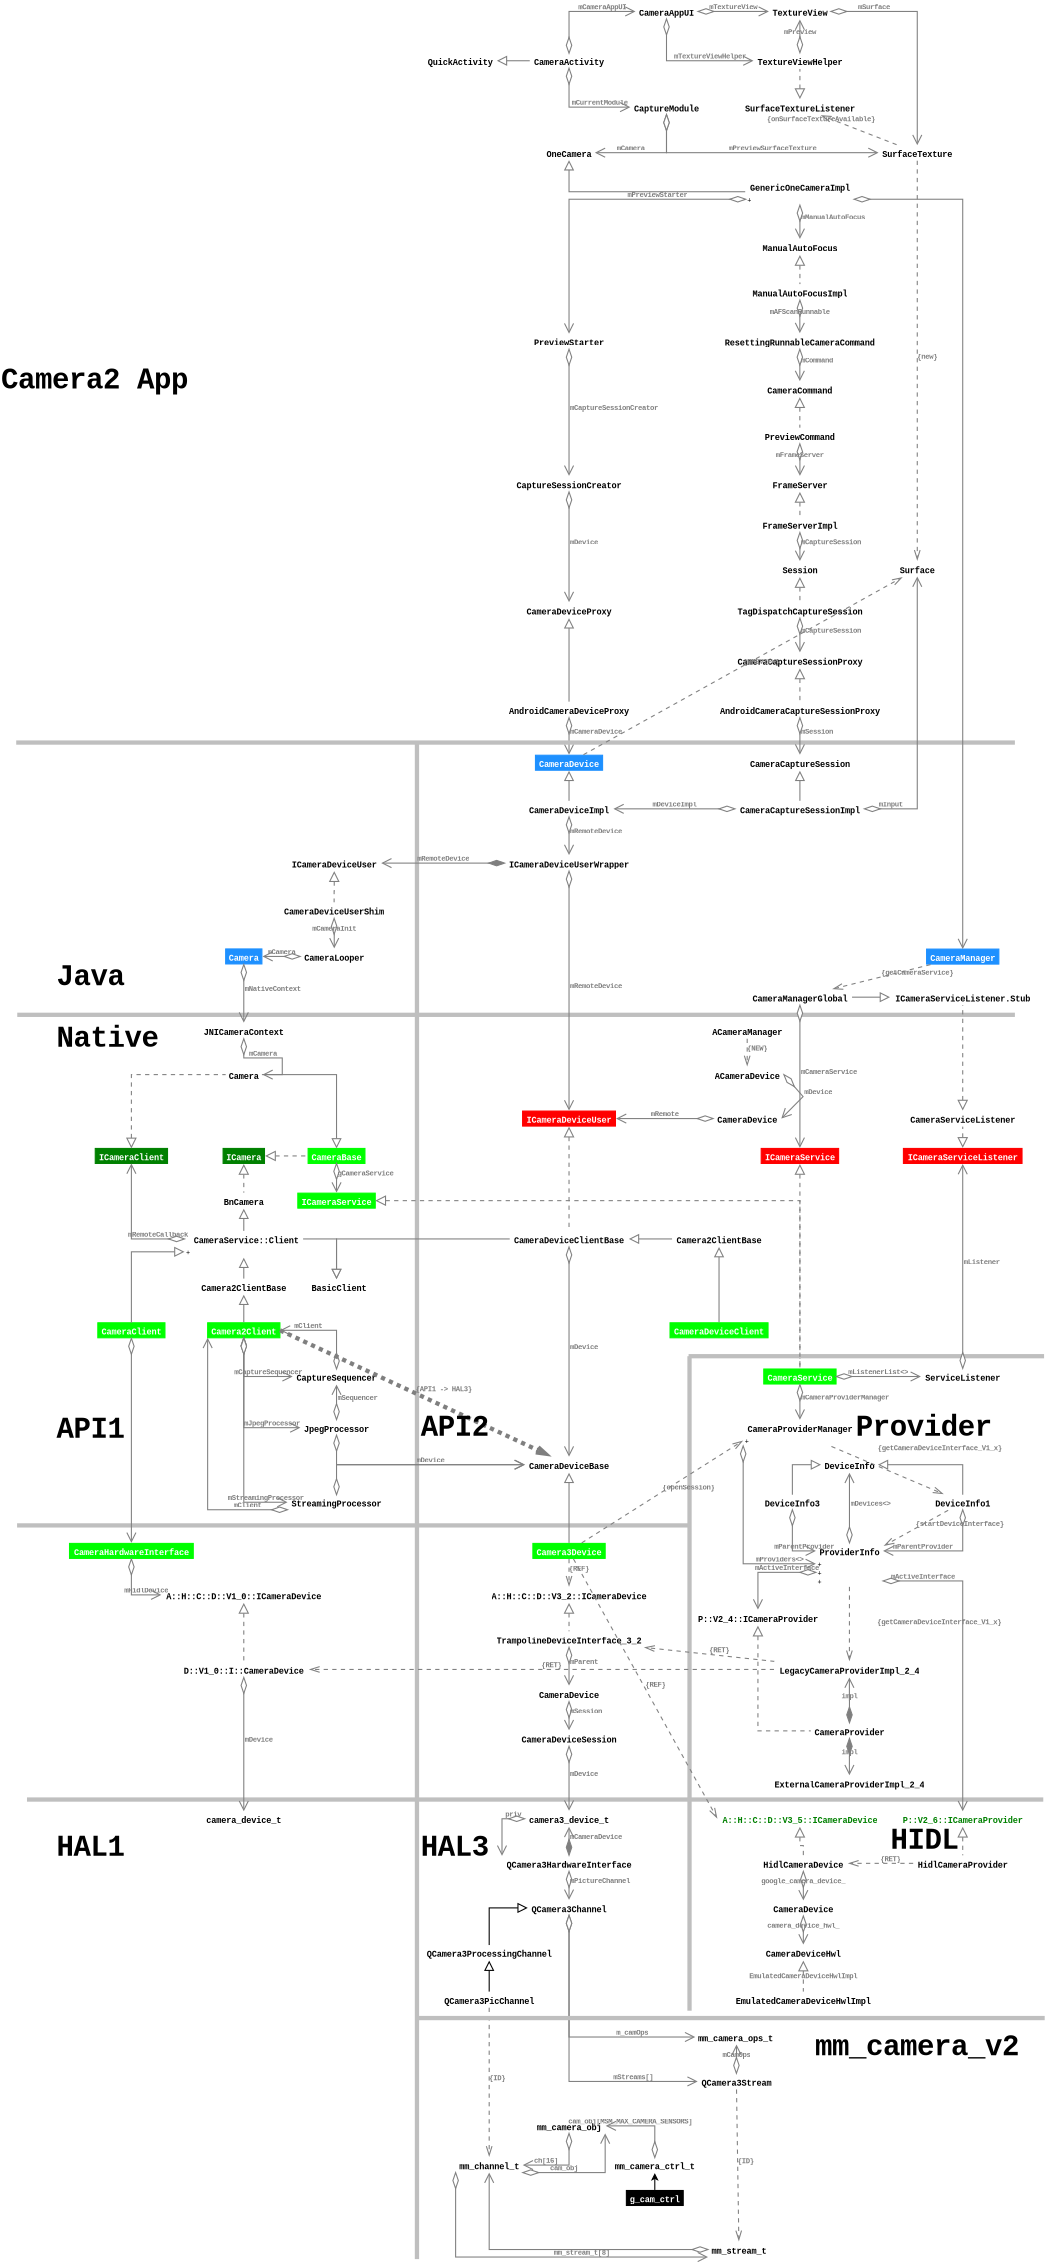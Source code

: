 <?xml version="1.0" encoding="UTF-8"?>
<dia:diagram xmlns:dia="http://www.lysator.liu.se/~alla/dia/">
  <dia:layer name="背景" visible="true" connectable="true" active="true">
    <dia:object type="UML - Class" version="0" id="O0">
      <dia:attribute name="obj_pos">
        <dia:point val="68.65,120.421"/>
      </dia:attribute>
      <dia:attribute name="obj_bb">
        <dia:rectangle val="68.6,120.371;76.4,121.871"/>
      </dia:attribute>
      <dia:attribute name="elem_corner">
        <dia:point val="68.65,120.421"/>
      </dia:attribute>
      <dia:attribute name="elem_width">
        <dia:real val="7.7"/>
      </dia:attribute>
      <dia:attribute name="elem_height">
        <dia:real val="1.4"/>
      </dia:attribute>
      <dia:attribute name="name">
        <dia:string>#mm_camera_ops_t#</dia:string>
      </dia:attribute>
      <dia:attribute name="stereotype">
        <dia:string>##</dia:string>
      </dia:attribute>
      <dia:attribute name="comment">
        <dia:string>##</dia:string>
      </dia:attribute>
      <dia:attribute name="abstract">
        <dia:boolean val="false"/>
      </dia:attribute>
      <dia:attribute name="suppress_attributes">
        <dia:boolean val="false"/>
      </dia:attribute>
      <dia:attribute name="suppress_operations">
        <dia:boolean val="false"/>
      </dia:attribute>
      <dia:attribute name="visible_attributes">
        <dia:boolean val="false"/>
      </dia:attribute>
      <dia:attribute name="visible_operations">
        <dia:boolean val="false"/>
      </dia:attribute>
      <dia:attribute name="visible_comments">
        <dia:boolean val="false"/>
      </dia:attribute>
      <dia:attribute name="wrap_operations">
        <dia:boolean val="true"/>
      </dia:attribute>
      <dia:attribute name="wrap_after_char">
        <dia:int val="40"/>
      </dia:attribute>
      <dia:attribute name="comment_line_length">
        <dia:int val="17"/>
      </dia:attribute>
      <dia:attribute name="comment_tagging">
        <dia:boolean val="false"/>
      </dia:attribute>
      <dia:attribute name="allow_resizing">
        <dia:boolean val="false"/>
      </dia:attribute>
      <dia:attribute name="line_width">
        <dia:real val="0.1"/>
      </dia:attribute>
      <dia:attribute name="line_color">
        <dia:color val="#ffffffff"/>
      </dia:attribute>
      <dia:attribute name="fill_color">
        <dia:color val="#ffffffff"/>
      </dia:attribute>
      <dia:attribute name="text_color">
        <dia:color val="#000000ff"/>
      </dia:attribute>
      <dia:attribute name="normal_font">
        <dia:font family="Courier New" style="0" name="Courier"/>
      </dia:attribute>
      <dia:attribute name="abstract_font">
        <dia:font family="Courier New" style="0" name="Courier"/>
      </dia:attribute>
      <dia:attribute name="polymorphic_font">
        <dia:font family="Courier New" style="0" name="Courier"/>
      </dia:attribute>
      <dia:attribute name="classname_font">
        <dia:font family="Courier New" style="80" name="Courier-Bold"/>
      </dia:attribute>
      <dia:attribute name="abstract_classname_font">
        <dia:font family="Courier New" style="0" name="Courier"/>
      </dia:attribute>
      <dia:attribute name="comment_font">
        <dia:font family="Courier New" style="0" name="Courier"/>
      </dia:attribute>
      <dia:attribute name="normal_font_height">
        <dia:real val="0.8"/>
      </dia:attribute>
      <dia:attribute name="polymorphic_font_height">
        <dia:real val="0.8"/>
      </dia:attribute>
      <dia:attribute name="abstract_font_height">
        <dia:real val="0.8"/>
      </dia:attribute>
      <dia:attribute name="classname_font_height">
        <dia:real val="1"/>
      </dia:attribute>
      <dia:attribute name="abstract_classname_font_height">
        <dia:real val="1"/>
      </dia:attribute>
      <dia:attribute name="comment_font_height">
        <dia:real val="0.7"/>
      </dia:attribute>
      <dia:attribute name="attributes"/>
      <dia:attribute name="operations"/>
      <dia:attribute name="template">
        <dia:boolean val="false"/>
      </dia:attribute>
      <dia:attribute name="templates"/>
    </dia:object>
    <dia:object type="UML - Class" version="0" id="O1">
      <dia:attribute name="obj_pos">
        <dia:point val="43.189,112.547"/>
      </dia:attribute>
      <dia:attribute name="obj_bb">
        <dia:rectangle val="43.139,112.497;55.739,113.997"/>
      </dia:attribute>
      <dia:attribute name="elem_corner">
        <dia:point val="43.189,112.547"/>
      </dia:attribute>
      <dia:attribute name="elem_width">
        <dia:real val="12.5"/>
      </dia:attribute>
      <dia:attribute name="elem_height">
        <dia:real val="1.4"/>
      </dia:attribute>
      <dia:attribute name="name">
        <dia:string>#QCamera3ProcessingChannel#</dia:string>
      </dia:attribute>
      <dia:attribute name="stereotype">
        <dia:string>##</dia:string>
      </dia:attribute>
      <dia:attribute name="comment">
        <dia:string>##</dia:string>
      </dia:attribute>
      <dia:attribute name="abstract">
        <dia:boolean val="false"/>
      </dia:attribute>
      <dia:attribute name="suppress_attributes">
        <dia:boolean val="false"/>
      </dia:attribute>
      <dia:attribute name="suppress_operations">
        <dia:boolean val="false"/>
      </dia:attribute>
      <dia:attribute name="visible_attributes">
        <dia:boolean val="false"/>
      </dia:attribute>
      <dia:attribute name="visible_operations">
        <dia:boolean val="false"/>
      </dia:attribute>
      <dia:attribute name="visible_comments">
        <dia:boolean val="false"/>
      </dia:attribute>
      <dia:attribute name="wrap_operations">
        <dia:boolean val="true"/>
      </dia:attribute>
      <dia:attribute name="wrap_after_char">
        <dia:int val="40"/>
      </dia:attribute>
      <dia:attribute name="comment_line_length">
        <dia:int val="17"/>
      </dia:attribute>
      <dia:attribute name="comment_tagging">
        <dia:boolean val="false"/>
      </dia:attribute>
      <dia:attribute name="allow_resizing">
        <dia:boolean val="false"/>
      </dia:attribute>
      <dia:attribute name="line_width">
        <dia:real val="0.1"/>
      </dia:attribute>
      <dia:attribute name="line_color">
        <dia:color val="#ffffffff"/>
      </dia:attribute>
      <dia:attribute name="fill_color">
        <dia:color val="#ffffffff"/>
      </dia:attribute>
      <dia:attribute name="text_color">
        <dia:color val="#000000ff"/>
      </dia:attribute>
      <dia:attribute name="normal_font">
        <dia:font family="Courier New" style="0" name="Courier"/>
      </dia:attribute>
      <dia:attribute name="abstract_font">
        <dia:font family="Courier New" style="0" name="Courier"/>
      </dia:attribute>
      <dia:attribute name="polymorphic_font">
        <dia:font family="Courier New" style="0" name="Courier"/>
      </dia:attribute>
      <dia:attribute name="classname_font">
        <dia:font family="Courier New" style="80" name="Courier-Bold"/>
      </dia:attribute>
      <dia:attribute name="abstract_classname_font">
        <dia:font family="Courier New" style="0" name="Courier"/>
      </dia:attribute>
      <dia:attribute name="comment_font">
        <dia:font family="Courier New" style="0" name="Courier"/>
      </dia:attribute>
      <dia:attribute name="normal_font_height">
        <dia:real val="0.8"/>
      </dia:attribute>
      <dia:attribute name="polymorphic_font_height">
        <dia:real val="0.8"/>
      </dia:attribute>
      <dia:attribute name="abstract_font_height">
        <dia:real val="0.8"/>
      </dia:attribute>
      <dia:attribute name="classname_font_height">
        <dia:real val="1"/>
      </dia:attribute>
      <dia:attribute name="abstract_classname_font_height">
        <dia:real val="1"/>
      </dia:attribute>
      <dia:attribute name="comment_font_height">
        <dia:real val="0.7"/>
      </dia:attribute>
      <dia:attribute name="attributes"/>
      <dia:attribute name="operations"/>
      <dia:attribute name="template">
        <dia:boolean val="false"/>
      </dia:attribute>
      <dia:attribute name="templates"/>
    </dia:object>
    <dia:object type="Standard - Line" version="0" id="O2">
      <dia:attribute name="obj_pos">
        <dia:point val="42.705,0.429"/>
      </dia:attribute>
      <dia:attribute name="obj_bb">
        <dia:rectangle val="42.505,0.229;42.905,142.028"/>
      </dia:attribute>
      <dia:attribute name="conn_endpoints">
        <dia:point val="42.705,0.429"/>
        <dia:point val="42.705,141.828"/>
      </dia:attribute>
      <dia:attribute name="numcp">
        <dia:int val="1"/>
      </dia:attribute>
      <dia:attribute name="line_color">
        <dia:color val="#bfbfbfff"/>
      </dia:attribute>
      <dia:attribute name="line_width">
        <dia:real val="0.4"/>
      </dia:attribute>
    </dia:object>
    <dia:object type="Standard - Line" version="0" id="O3">
      <dia:attribute name="obj_pos">
        <dia:point val="5.421,73.42"/>
      </dia:attribute>
      <dia:attribute name="obj_bb">
        <dia:rectangle val="5.221,73.22;68.23,73.62"/>
      </dia:attribute>
      <dia:attribute name="conn_endpoints">
        <dia:point val="5.421,73.42"/>
        <dia:point val="68.03,73.42"/>
      </dia:attribute>
      <dia:attribute name="numcp">
        <dia:int val="1"/>
      </dia:attribute>
      <dia:attribute name="line_color">
        <dia:color val="#bfbfbfff"/>
      </dia:attribute>
      <dia:attribute name="line_width">
        <dia:real val="0.4"/>
      </dia:attribute>
    </dia:object>
    <dia:object type="Standard - Line" version="0" id="O4">
      <dia:attribute name="obj_pos">
        <dia:point val="6.345,98.979"/>
      </dia:attribute>
      <dia:attribute name="obj_bb">
        <dia:rectangle val="6.145,98.779;101.301,99.179"/>
      </dia:attribute>
      <dia:attribute name="conn_endpoints">
        <dia:point val="6.345,98.979"/>
        <dia:point val="101.101,98.979"/>
      </dia:attribute>
      <dia:attribute name="numcp">
        <dia:int val="1"/>
      </dia:attribute>
      <dia:attribute name="line_color">
        <dia:color val="#bfbfbfff"/>
      </dia:attribute>
      <dia:attribute name="line_width">
        <dia:real val="0.4"/>
      </dia:attribute>
    </dia:object>
    <dia:object type="Standard - Line" version="0" id="O5">
      <dia:attribute name="obj_pos">
        <dia:point val="68.118,57.644"/>
      </dia:attribute>
      <dia:attribute name="obj_bb">
        <dia:rectangle val="67.918,57.444;68.318,118.869"/>
      </dia:attribute>
      <dia:attribute name="conn_endpoints">
        <dia:point val="68.118,57.644"/>
        <dia:point val="68.118,118.669"/>
      </dia:attribute>
      <dia:attribute name="numcp">
        <dia:int val="1"/>
      </dia:attribute>
      <dia:attribute name="line_color">
        <dia:color val="#bfbfbfff"/>
      </dia:attribute>
      <dia:attribute name="line_width">
        <dia:real val="0.4"/>
      </dia:attribute>
    </dia:object>
    <dia:object type="Standard - Line" version="0" id="O6">
      <dia:attribute name="obj_pos">
        <dia:point val="5.437,25.814"/>
      </dia:attribute>
      <dia:attribute name="obj_bb">
        <dia:rectangle val="5.237,25.614;98.655,26.014"/>
      </dia:attribute>
      <dia:attribute name="conn_endpoints">
        <dia:point val="5.437,25.814"/>
        <dia:point val="98.455,25.814"/>
      </dia:attribute>
      <dia:attribute name="numcp">
        <dia:int val="1"/>
      </dia:attribute>
      <dia:attribute name="line_color">
        <dia:color val="#bfbfbfff"/>
      </dia:attribute>
      <dia:attribute name="line_width">
        <dia:real val="0.4"/>
      </dia:attribute>
    </dia:object>
    <dia:object type="UML - Class" version="0" id="O7">
      <dia:attribute name="obj_pos">
        <dia:point val="30.662,10.969"/>
      </dia:attribute>
      <dia:attribute name="obj_bb">
        <dia:rectangle val="30.612,10.919;39.372,12.419"/>
      </dia:attribute>
      <dia:attribute name="elem_corner">
        <dia:point val="30.662,10.969"/>
      </dia:attribute>
      <dia:attribute name="elem_width">
        <dia:real val="8.66"/>
      </dia:attribute>
      <dia:attribute name="elem_height">
        <dia:real val="1.4"/>
      </dia:attribute>
      <dia:attribute name="name">
        <dia:string>#ICameraDeviceUser#</dia:string>
      </dia:attribute>
      <dia:attribute name="stereotype">
        <dia:string>##</dia:string>
      </dia:attribute>
      <dia:attribute name="comment">
        <dia:string>##</dia:string>
      </dia:attribute>
      <dia:attribute name="abstract">
        <dia:boolean val="false"/>
      </dia:attribute>
      <dia:attribute name="suppress_attributes">
        <dia:boolean val="false"/>
      </dia:attribute>
      <dia:attribute name="suppress_operations">
        <dia:boolean val="false"/>
      </dia:attribute>
      <dia:attribute name="visible_attributes">
        <dia:boolean val="false"/>
      </dia:attribute>
      <dia:attribute name="visible_operations">
        <dia:boolean val="false"/>
      </dia:attribute>
      <dia:attribute name="visible_comments">
        <dia:boolean val="false"/>
      </dia:attribute>
      <dia:attribute name="wrap_operations">
        <dia:boolean val="true"/>
      </dia:attribute>
      <dia:attribute name="wrap_after_char">
        <dia:int val="40"/>
      </dia:attribute>
      <dia:attribute name="comment_line_length">
        <dia:int val="17"/>
      </dia:attribute>
      <dia:attribute name="comment_tagging">
        <dia:boolean val="false"/>
      </dia:attribute>
      <dia:attribute name="allow_resizing">
        <dia:boolean val="false"/>
      </dia:attribute>
      <dia:attribute name="line_width">
        <dia:real val="0.1"/>
      </dia:attribute>
      <dia:attribute name="line_color">
        <dia:color val="#ffffffff"/>
      </dia:attribute>
      <dia:attribute name="fill_color">
        <dia:color val="#ffffffff"/>
      </dia:attribute>
      <dia:attribute name="text_color">
        <dia:color val="#000000ff"/>
      </dia:attribute>
      <dia:attribute name="normal_font">
        <dia:font family="Courier New" style="0" name="Courier"/>
      </dia:attribute>
      <dia:attribute name="abstract_font">
        <dia:font family="Courier New" style="0" name="Courier"/>
      </dia:attribute>
      <dia:attribute name="polymorphic_font">
        <dia:font family="Courier New" style="0" name="Courier"/>
      </dia:attribute>
      <dia:attribute name="classname_font">
        <dia:font family="Courier New" style="80" name="Courier-Bold"/>
      </dia:attribute>
      <dia:attribute name="abstract_classname_font">
        <dia:font family="Courier New" style="0" name="Courier"/>
      </dia:attribute>
      <dia:attribute name="comment_font">
        <dia:font family="Courier New" style="0" name="Courier"/>
      </dia:attribute>
      <dia:attribute name="normal_font_height">
        <dia:real val="0.8"/>
      </dia:attribute>
      <dia:attribute name="polymorphic_font_height">
        <dia:real val="0.8"/>
      </dia:attribute>
      <dia:attribute name="abstract_font_height">
        <dia:real val="0.8"/>
      </dia:attribute>
      <dia:attribute name="classname_font_height">
        <dia:real val="1"/>
      </dia:attribute>
      <dia:attribute name="abstract_classname_font_height">
        <dia:real val="1"/>
      </dia:attribute>
      <dia:attribute name="comment_font_height">
        <dia:real val="0.7"/>
      </dia:attribute>
      <dia:attribute name="attributes"/>
      <dia:attribute name="operations"/>
      <dia:attribute name="template">
        <dia:boolean val="false"/>
      </dia:attribute>
      <dia:attribute name="templates"/>
    </dia:object>
    <dia:object type="UML - Class" version="0" id="O8">
      <dia:attribute name="obj_pos">
        <dia:point val="29.931,15.371"/>
      </dia:attribute>
      <dia:attribute name="obj_bb">
        <dia:rectangle val="29.881,15.321;40.103,16.821"/>
      </dia:attribute>
      <dia:attribute name="elem_corner">
        <dia:point val="29.931,15.371"/>
      </dia:attribute>
      <dia:attribute name="elem_width">
        <dia:real val="10.122"/>
      </dia:attribute>
      <dia:attribute name="elem_height">
        <dia:real val="1.4"/>
      </dia:attribute>
      <dia:attribute name="name">
        <dia:string>#CameraDeviceUserShim#</dia:string>
      </dia:attribute>
      <dia:attribute name="stereotype">
        <dia:string>##</dia:string>
      </dia:attribute>
      <dia:attribute name="comment">
        <dia:string>##</dia:string>
      </dia:attribute>
      <dia:attribute name="abstract">
        <dia:boolean val="false"/>
      </dia:attribute>
      <dia:attribute name="suppress_attributes">
        <dia:boolean val="false"/>
      </dia:attribute>
      <dia:attribute name="suppress_operations">
        <dia:boolean val="false"/>
      </dia:attribute>
      <dia:attribute name="visible_attributes">
        <dia:boolean val="false"/>
      </dia:attribute>
      <dia:attribute name="visible_operations">
        <dia:boolean val="false"/>
      </dia:attribute>
      <dia:attribute name="visible_comments">
        <dia:boolean val="false"/>
      </dia:attribute>
      <dia:attribute name="wrap_operations">
        <dia:boolean val="true"/>
      </dia:attribute>
      <dia:attribute name="wrap_after_char">
        <dia:int val="40"/>
      </dia:attribute>
      <dia:attribute name="comment_line_length">
        <dia:int val="17"/>
      </dia:attribute>
      <dia:attribute name="comment_tagging">
        <dia:boolean val="false"/>
      </dia:attribute>
      <dia:attribute name="allow_resizing">
        <dia:boolean val="false"/>
      </dia:attribute>
      <dia:attribute name="line_width">
        <dia:real val="0.1"/>
      </dia:attribute>
      <dia:attribute name="line_color">
        <dia:color val="#ffffffff"/>
      </dia:attribute>
      <dia:attribute name="fill_color">
        <dia:color val="#ffffffff"/>
      </dia:attribute>
      <dia:attribute name="text_color">
        <dia:color val="#000000ff"/>
      </dia:attribute>
      <dia:attribute name="normal_font">
        <dia:font family="Courier New" style="0" name="Courier"/>
      </dia:attribute>
      <dia:attribute name="abstract_font">
        <dia:font family="Courier New" style="0" name="Courier"/>
      </dia:attribute>
      <dia:attribute name="polymorphic_font">
        <dia:font family="Courier New" style="0" name="Courier"/>
      </dia:attribute>
      <dia:attribute name="classname_font">
        <dia:font family="Courier New" style="80" name="Courier-Bold"/>
      </dia:attribute>
      <dia:attribute name="abstract_classname_font">
        <dia:font family="Courier New" style="0" name="Courier"/>
      </dia:attribute>
      <dia:attribute name="comment_font">
        <dia:font family="Courier New" style="0" name="Courier"/>
      </dia:attribute>
      <dia:attribute name="normal_font_height">
        <dia:real val="0.8"/>
      </dia:attribute>
      <dia:attribute name="polymorphic_font_height">
        <dia:real val="0.8"/>
      </dia:attribute>
      <dia:attribute name="abstract_font_height">
        <dia:real val="0.8"/>
      </dia:attribute>
      <dia:attribute name="classname_font_height">
        <dia:real val="1"/>
      </dia:attribute>
      <dia:attribute name="abstract_classname_font_height">
        <dia:real val="1"/>
      </dia:attribute>
      <dia:attribute name="comment_font_height">
        <dia:real val="0.7"/>
      </dia:attribute>
      <dia:attribute name="attributes"/>
      <dia:attribute name="operations"/>
      <dia:attribute name="template">
        <dia:boolean val="false"/>
      </dia:attribute>
      <dia:attribute name="templates"/>
    </dia:object>
    <dia:object type="UML - Realizes" version="1" id="O9">
      <dia:attribute name="obj_pos">
        <dia:point val="34.992,12.419"/>
      </dia:attribute>
      <dia:attribute name="obj_bb">
        <dia:rectangle val="34.096,12.369;35.889,15.963"/>
      </dia:attribute>
      <dia:attribute name="meta">
        <dia:composite type="dict"/>
      </dia:attribute>
      <dia:attribute name="orth_points">
        <dia:point val="34.992,12.419"/>
        <dia:point val="34.992,14.27"/>
        <dia:point val="34.992,14.27"/>
        <dia:point val="34.992,15.32"/>
      </dia:attribute>
      <dia:attribute name="orth_orient">
        <dia:enum val="1"/>
        <dia:enum val="0"/>
        <dia:enum val="1"/>
      </dia:attribute>
      <dia:attribute name="orth_autoroute">
        <dia:boolean val="true"/>
      </dia:attribute>
      <dia:attribute name="name">
        <dia:string>##</dia:string>
      </dia:attribute>
      <dia:attribute name="stereotype">
        <dia:string>##</dia:string>
      </dia:attribute>
      <dia:attribute name="text_font">
        <dia:font family="Courier New" style="80" name="Courier-Bold"/>
      </dia:attribute>
      <dia:attribute name="text_height">
        <dia:real val="0.847"/>
      </dia:attribute>
      <dia:attribute name="text_colour">
        <dia:color val="#7f7f7fff"/>
      </dia:attribute>
      <dia:attribute name="line_width">
        <dia:real val="0.1"/>
      </dia:attribute>
      <dia:attribute name="line_colour">
        <dia:color val="#7f7f7fff"/>
      </dia:attribute>
      <dia:connections>
        <dia:connection handle="0" to="O7" connection="8"/>
        <dia:connection handle="1" to="O8" connection="8"/>
      </dia:connections>
    </dia:object>
    <dia:object type="UML - Class" version="0" id="O10">
      <dia:attribute name="obj_pos">
        <dia:point val="31.862,19.671"/>
      </dia:attribute>
      <dia:attribute name="obj_bb">
        <dia:rectangle val="31.812,19.621;38.172,21.121"/>
      </dia:attribute>
      <dia:attribute name="elem_corner">
        <dia:point val="31.862,19.671"/>
      </dia:attribute>
      <dia:attribute name="elem_width">
        <dia:real val="6.26"/>
      </dia:attribute>
      <dia:attribute name="elem_height">
        <dia:real val="1.4"/>
      </dia:attribute>
      <dia:attribute name="name">
        <dia:string>#CameraLooper#</dia:string>
      </dia:attribute>
      <dia:attribute name="stereotype">
        <dia:string>##</dia:string>
      </dia:attribute>
      <dia:attribute name="comment">
        <dia:string>##</dia:string>
      </dia:attribute>
      <dia:attribute name="abstract">
        <dia:boolean val="false"/>
      </dia:attribute>
      <dia:attribute name="suppress_attributes">
        <dia:boolean val="false"/>
      </dia:attribute>
      <dia:attribute name="suppress_operations">
        <dia:boolean val="false"/>
      </dia:attribute>
      <dia:attribute name="visible_attributes">
        <dia:boolean val="false"/>
      </dia:attribute>
      <dia:attribute name="visible_operations">
        <dia:boolean val="false"/>
      </dia:attribute>
      <dia:attribute name="visible_comments">
        <dia:boolean val="false"/>
      </dia:attribute>
      <dia:attribute name="wrap_operations">
        <dia:boolean val="true"/>
      </dia:attribute>
      <dia:attribute name="wrap_after_char">
        <dia:int val="40"/>
      </dia:attribute>
      <dia:attribute name="comment_line_length">
        <dia:int val="17"/>
      </dia:attribute>
      <dia:attribute name="comment_tagging">
        <dia:boolean val="false"/>
      </dia:attribute>
      <dia:attribute name="allow_resizing">
        <dia:boolean val="false"/>
      </dia:attribute>
      <dia:attribute name="line_width">
        <dia:real val="0.1"/>
      </dia:attribute>
      <dia:attribute name="line_color">
        <dia:color val="#ffffffff"/>
      </dia:attribute>
      <dia:attribute name="fill_color">
        <dia:color val="#ffffffff"/>
      </dia:attribute>
      <dia:attribute name="text_color">
        <dia:color val="#000000ff"/>
      </dia:attribute>
      <dia:attribute name="normal_font">
        <dia:font family="Courier New" style="0" name="Courier"/>
      </dia:attribute>
      <dia:attribute name="abstract_font">
        <dia:font family="Courier New" style="0" name="Courier"/>
      </dia:attribute>
      <dia:attribute name="polymorphic_font">
        <dia:font family="Courier New" style="0" name="Courier"/>
      </dia:attribute>
      <dia:attribute name="classname_font">
        <dia:font family="Courier New" style="80" name="Courier-Bold"/>
      </dia:attribute>
      <dia:attribute name="abstract_classname_font">
        <dia:font family="Courier New" style="0" name="Courier"/>
      </dia:attribute>
      <dia:attribute name="comment_font">
        <dia:font family="Courier New" style="0" name="Courier"/>
      </dia:attribute>
      <dia:attribute name="normal_font_height">
        <dia:real val="0.8"/>
      </dia:attribute>
      <dia:attribute name="polymorphic_font_height">
        <dia:real val="0.8"/>
      </dia:attribute>
      <dia:attribute name="abstract_font_height">
        <dia:real val="0.8"/>
      </dia:attribute>
      <dia:attribute name="classname_font_height">
        <dia:real val="1"/>
      </dia:attribute>
      <dia:attribute name="abstract_classname_font_height">
        <dia:real val="1"/>
      </dia:attribute>
      <dia:attribute name="comment_font_height">
        <dia:real val="0.7"/>
      </dia:attribute>
      <dia:attribute name="attributes"/>
      <dia:attribute name="operations"/>
      <dia:attribute name="template">
        <dia:boolean val="false"/>
      </dia:attribute>
      <dia:attribute name="templates"/>
    </dia:object>
    <dia:object type="UML - Association" version="2" id="O11">
      <dia:attribute name="obj_pos">
        <dia:point val="34.992,16.821"/>
      </dia:attribute>
      <dia:attribute name="obj_bb">
        <dia:rectangle val="34.146,16.03;39.575,20.467"/>
      </dia:attribute>
      <dia:attribute name="meta">
        <dia:composite type="dict"/>
      </dia:attribute>
      <dia:attribute name="orth_points">
        <dia:point val="34.992,16.821"/>
        <dia:point val="34.992,18.193"/>
        <dia:point val="34.992,18.193"/>
        <dia:point val="34.992,19.62"/>
      </dia:attribute>
      <dia:attribute name="orth_orient">
        <dia:enum val="1"/>
        <dia:enum val="0"/>
        <dia:enum val="1"/>
      </dia:attribute>
      <dia:attribute name="orth_autoroute">
        <dia:boolean val="true"/>
      </dia:attribute>
      <dia:attribute name="name">
        <dia:string>#mCameraInit#</dia:string>
      </dia:attribute>
      <dia:attribute name="direction">
        <dia:enum val="1"/>
      </dia:attribute>
      <dia:attribute name="show_direction">
        <dia:boolean val="false"/>
      </dia:attribute>
      <dia:attribute name="assoc_type">
        <dia:enum val="1"/>
      </dia:attribute>
      <dia:attribute name="role_a">
        <dia:string>##</dia:string>
      </dia:attribute>
      <dia:attribute name="multipicity_a">
        <dia:string>##</dia:string>
      </dia:attribute>
      <dia:attribute name="visibility_a">
        <dia:enum val="3"/>
      </dia:attribute>
      <dia:attribute name="show_arrow_a">
        <dia:boolean val="false"/>
      </dia:attribute>
      <dia:attribute name="role_b">
        <dia:string>##</dia:string>
      </dia:attribute>
      <dia:attribute name="multipicity_b">
        <dia:string>##</dia:string>
      </dia:attribute>
      <dia:attribute name="visibility_b">
        <dia:enum val="3"/>
      </dia:attribute>
      <dia:attribute name="show_arrow_b">
        <dia:boolean val="true"/>
      </dia:attribute>
      <dia:attribute name="text_font">
        <dia:font family="Courier New" style="80" name="Courier-Bold"/>
      </dia:attribute>
      <dia:attribute name="text_height">
        <dia:real val="0.847"/>
      </dia:attribute>
      <dia:attribute name="text_colour">
        <dia:color val="#7f7f7fff"/>
      </dia:attribute>
      <dia:attribute name="line_width">
        <dia:real val="0.1"/>
      </dia:attribute>
      <dia:attribute name="line_colour">
        <dia:color val="#7f7f7fff"/>
      </dia:attribute>
      <dia:connections>
        <dia:connection handle="0" to="O8" connection="8"/>
        <dia:connection handle="1" to="O10" connection="8"/>
      </dia:connections>
    </dia:object>
    <dia:object type="UML - Class" version="0" id="O12">
      <dia:attribute name="obj_pos">
        <dia:point val="24.869,19.671"/>
      </dia:attribute>
      <dia:attribute name="obj_bb">
        <dia:rectangle val="24.819,19.621;28.299,21.121"/>
      </dia:attribute>
      <dia:attribute name="elem_corner">
        <dia:point val="24.869,19.671"/>
      </dia:attribute>
      <dia:attribute name="elem_width">
        <dia:real val="3.38"/>
      </dia:attribute>
      <dia:attribute name="elem_height">
        <dia:real val="1.4"/>
      </dia:attribute>
      <dia:attribute name="name">
        <dia:string>#Camera#</dia:string>
      </dia:attribute>
      <dia:attribute name="stereotype">
        <dia:string>##</dia:string>
      </dia:attribute>
      <dia:attribute name="comment">
        <dia:string>##</dia:string>
      </dia:attribute>
      <dia:attribute name="abstract">
        <dia:boolean val="false"/>
      </dia:attribute>
      <dia:attribute name="suppress_attributes">
        <dia:boolean val="false"/>
      </dia:attribute>
      <dia:attribute name="suppress_operations">
        <dia:boolean val="false"/>
      </dia:attribute>
      <dia:attribute name="visible_attributes">
        <dia:boolean val="false"/>
      </dia:attribute>
      <dia:attribute name="visible_operations">
        <dia:boolean val="false"/>
      </dia:attribute>
      <dia:attribute name="visible_comments">
        <dia:boolean val="false"/>
      </dia:attribute>
      <dia:attribute name="wrap_operations">
        <dia:boolean val="true"/>
      </dia:attribute>
      <dia:attribute name="wrap_after_char">
        <dia:int val="40"/>
      </dia:attribute>
      <dia:attribute name="comment_line_length">
        <dia:int val="17"/>
      </dia:attribute>
      <dia:attribute name="comment_tagging">
        <dia:boolean val="false"/>
      </dia:attribute>
      <dia:attribute name="allow_resizing">
        <dia:boolean val="false"/>
      </dia:attribute>
      <dia:attribute name="line_width">
        <dia:real val="0.1"/>
      </dia:attribute>
      <dia:attribute name="line_color">
        <dia:color val="#1e90ffff"/>
      </dia:attribute>
      <dia:attribute name="fill_color">
        <dia:color val="#1e90ffff"/>
      </dia:attribute>
      <dia:attribute name="text_color">
        <dia:color val="#ffffffff"/>
      </dia:attribute>
      <dia:attribute name="normal_font">
        <dia:font family="Courier New" style="0" name="Courier"/>
      </dia:attribute>
      <dia:attribute name="abstract_font">
        <dia:font family="Courier New" style="0" name="Courier"/>
      </dia:attribute>
      <dia:attribute name="polymorphic_font">
        <dia:font family="Courier New" style="0" name="Courier"/>
      </dia:attribute>
      <dia:attribute name="classname_font">
        <dia:font family="Courier New" style="80" name="Courier-Bold"/>
      </dia:attribute>
      <dia:attribute name="abstract_classname_font">
        <dia:font family="Courier New" style="0" name="Courier"/>
      </dia:attribute>
      <dia:attribute name="comment_font">
        <dia:font family="Courier New" style="0" name="Courier"/>
      </dia:attribute>
      <dia:attribute name="normal_font_height">
        <dia:real val="0.8"/>
      </dia:attribute>
      <dia:attribute name="polymorphic_font_height">
        <dia:real val="0.8"/>
      </dia:attribute>
      <dia:attribute name="abstract_font_height">
        <dia:real val="0.8"/>
      </dia:attribute>
      <dia:attribute name="classname_font_height">
        <dia:real val="1"/>
      </dia:attribute>
      <dia:attribute name="abstract_classname_font_height">
        <dia:real val="1"/>
      </dia:attribute>
      <dia:attribute name="comment_font_height">
        <dia:real val="0.7"/>
      </dia:attribute>
      <dia:attribute name="attributes"/>
      <dia:attribute name="operations"/>
      <dia:attribute name="template">
        <dia:boolean val="false"/>
      </dia:attribute>
      <dia:attribute name="templates"/>
    </dia:object>
    <dia:object type="UML - Association" version="2" id="O13">
      <dia:attribute name="obj_pos">
        <dia:point val="31.812,20.371"/>
      </dia:attribute>
      <dia:attribute name="obj_bb">
        <dia:rectangle val="28.249,19.524;32.603,21.26"/>
      </dia:attribute>
      <dia:attribute name="meta">
        <dia:composite type="dict"/>
      </dia:attribute>
      <dia:attribute name="orth_points">
        <dia:point val="31.812,20.371"/>
        <dia:point val="30.083,20.371"/>
        <dia:point val="30.083,20.371"/>
        <dia:point val="28.299,20.371"/>
      </dia:attribute>
      <dia:attribute name="orth_orient">
        <dia:enum val="0"/>
        <dia:enum val="1"/>
        <dia:enum val="0"/>
      </dia:attribute>
      <dia:attribute name="orth_autoroute">
        <dia:boolean val="true"/>
      </dia:attribute>
      <dia:attribute name="name">
        <dia:string>#mCamera#</dia:string>
      </dia:attribute>
      <dia:attribute name="direction">
        <dia:enum val="1"/>
      </dia:attribute>
      <dia:attribute name="show_direction">
        <dia:boolean val="false"/>
      </dia:attribute>
      <dia:attribute name="assoc_type">
        <dia:enum val="1"/>
      </dia:attribute>
      <dia:attribute name="role_a">
        <dia:string>##</dia:string>
      </dia:attribute>
      <dia:attribute name="multipicity_a">
        <dia:string>##</dia:string>
      </dia:attribute>
      <dia:attribute name="visibility_a">
        <dia:enum val="3"/>
      </dia:attribute>
      <dia:attribute name="show_arrow_a">
        <dia:boolean val="false"/>
      </dia:attribute>
      <dia:attribute name="role_b">
        <dia:string>##</dia:string>
      </dia:attribute>
      <dia:attribute name="multipicity_b">
        <dia:string>##</dia:string>
      </dia:attribute>
      <dia:attribute name="visibility_b">
        <dia:enum val="3"/>
      </dia:attribute>
      <dia:attribute name="show_arrow_b">
        <dia:boolean val="true"/>
      </dia:attribute>
      <dia:attribute name="text_font">
        <dia:font family="Courier New" style="80" name="Courier-Bold"/>
      </dia:attribute>
      <dia:attribute name="text_height">
        <dia:real val="0.847"/>
      </dia:attribute>
      <dia:attribute name="text_colour">
        <dia:color val="#7f7f7fff"/>
      </dia:attribute>
      <dia:attribute name="line_width">
        <dia:real val="0.1"/>
      </dia:attribute>
      <dia:attribute name="line_colour">
        <dia:color val="#7f7f7fff"/>
      </dia:attribute>
      <dia:connections>
        <dia:connection handle="0" to="O10" connection="8"/>
        <dia:connection handle="1" to="O12" connection="8"/>
      </dia:connections>
    </dia:object>
    <dia:object type="UML - Class" version="0" id="O14">
      <dia:attribute name="obj_pos">
        <dia:point val="22.469,26.593"/>
      </dia:attribute>
      <dia:attribute name="obj_bb">
        <dia:rectangle val="22.419,26.543;30.699,28.043"/>
      </dia:attribute>
      <dia:attribute name="elem_corner">
        <dia:point val="22.469,26.593"/>
      </dia:attribute>
      <dia:attribute name="elem_width">
        <dia:real val="8.18"/>
      </dia:attribute>
      <dia:attribute name="elem_height">
        <dia:real val="1.4"/>
      </dia:attribute>
      <dia:attribute name="name">
        <dia:string>#JNICameraContext#</dia:string>
      </dia:attribute>
      <dia:attribute name="stereotype">
        <dia:string>##</dia:string>
      </dia:attribute>
      <dia:attribute name="comment">
        <dia:string>##</dia:string>
      </dia:attribute>
      <dia:attribute name="abstract">
        <dia:boolean val="false"/>
      </dia:attribute>
      <dia:attribute name="suppress_attributes">
        <dia:boolean val="false"/>
      </dia:attribute>
      <dia:attribute name="suppress_operations">
        <dia:boolean val="false"/>
      </dia:attribute>
      <dia:attribute name="visible_attributes">
        <dia:boolean val="false"/>
      </dia:attribute>
      <dia:attribute name="visible_operations">
        <dia:boolean val="false"/>
      </dia:attribute>
      <dia:attribute name="visible_comments">
        <dia:boolean val="false"/>
      </dia:attribute>
      <dia:attribute name="wrap_operations">
        <dia:boolean val="true"/>
      </dia:attribute>
      <dia:attribute name="wrap_after_char">
        <dia:int val="40"/>
      </dia:attribute>
      <dia:attribute name="comment_line_length">
        <dia:int val="17"/>
      </dia:attribute>
      <dia:attribute name="comment_tagging">
        <dia:boolean val="false"/>
      </dia:attribute>
      <dia:attribute name="allow_resizing">
        <dia:boolean val="false"/>
      </dia:attribute>
      <dia:attribute name="line_width">
        <dia:real val="0.1"/>
      </dia:attribute>
      <dia:attribute name="line_color">
        <dia:color val="#ffffffff"/>
      </dia:attribute>
      <dia:attribute name="fill_color">
        <dia:color val="#ffffffff"/>
      </dia:attribute>
      <dia:attribute name="text_color">
        <dia:color val="#000000ff"/>
      </dia:attribute>
      <dia:attribute name="normal_font">
        <dia:font family="Courier New" style="0" name="Courier"/>
      </dia:attribute>
      <dia:attribute name="abstract_font">
        <dia:font family="Courier New" style="0" name="Courier"/>
      </dia:attribute>
      <dia:attribute name="polymorphic_font">
        <dia:font family="Courier New" style="0" name="Courier"/>
      </dia:attribute>
      <dia:attribute name="classname_font">
        <dia:font family="Courier New" style="80" name="Courier-Bold"/>
      </dia:attribute>
      <dia:attribute name="abstract_classname_font">
        <dia:font family="Courier New" style="0" name="Courier"/>
      </dia:attribute>
      <dia:attribute name="comment_font">
        <dia:font family="Courier New" style="0" name="Courier"/>
      </dia:attribute>
      <dia:attribute name="normal_font_height">
        <dia:real val="0.8"/>
      </dia:attribute>
      <dia:attribute name="polymorphic_font_height">
        <dia:real val="0.8"/>
      </dia:attribute>
      <dia:attribute name="abstract_font_height">
        <dia:real val="0.8"/>
      </dia:attribute>
      <dia:attribute name="classname_font_height">
        <dia:real val="1"/>
      </dia:attribute>
      <dia:attribute name="abstract_classname_font_height">
        <dia:real val="1"/>
      </dia:attribute>
      <dia:attribute name="comment_font_height">
        <dia:real val="0.7"/>
      </dia:attribute>
      <dia:attribute name="attributes"/>
      <dia:attribute name="operations"/>
      <dia:attribute name="template">
        <dia:boolean val="false"/>
      </dia:attribute>
      <dia:attribute name="templates"/>
    </dia:object>
    <dia:object type="UML - Association" version="2" id="O15">
      <dia:attribute name="obj_pos">
        <dia:point val="26.559,21.121"/>
      </dia:attribute>
      <dia:attribute name="obj_bb">
        <dia:rectangle val="25.712,20.33;32.364,27.39"/>
      </dia:attribute>
      <dia:attribute name="meta">
        <dia:composite type="dict"/>
      </dia:attribute>
      <dia:attribute name="orth_points">
        <dia:point val="26.559,21.121"/>
        <dia:point val="26.559,23.804"/>
        <dia:point val="26.559,23.804"/>
        <dia:point val="26.559,26.543"/>
      </dia:attribute>
      <dia:attribute name="orth_orient">
        <dia:enum val="1"/>
        <dia:enum val="0"/>
        <dia:enum val="1"/>
      </dia:attribute>
      <dia:attribute name="orth_autoroute">
        <dia:boolean val="true"/>
      </dia:attribute>
      <dia:attribute name="name">
        <dia:string>#mNativeContext#</dia:string>
      </dia:attribute>
      <dia:attribute name="direction">
        <dia:enum val="1"/>
      </dia:attribute>
      <dia:attribute name="show_direction">
        <dia:boolean val="false"/>
      </dia:attribute>
      <dia:attribute name="assoc_type">
        <dia:enum val="1"/>
      </dia:attribute>
      <dia:attribute name="role_a">
        <dia:string>##</dia:string>
      </dia:attribute>
      <dia:attribute name="multipicity_a">
        <dia:string>##</dia:string>
      </dia:attribute>
      <dia:attribute name="visibility_a">
        <dia:enum val="3"/>
      </dia:attribute>
      <dia:attribute name="show_arrow_a">
        <dia:boolean val="false"/>
      </dia:attribute>
      <dia:attribute name="role_b">
        <dia:string>##</dia:string>
      </dia:attribute>
      <dia:attribute name="multipicity_b">
        <dia:string>##</dia:string>
      </dia:attribute>
      <dia:attribute name="visibility_b">
        <dia:enum val="3"/>
      </dia:attribute>
      <dia:attribute name="show_arrow_b">
        <dia:boolean val="true"/>
      </dia:attribute>
      <dia:attribute name="text_font">
        <dia:font family="Courier New" style="80" name="Courier-Bold"/>
      </dia:attribute>
      <dia:attribute name="text_height">
        <dia:real val="0.847"/>
      </dia:attribute>
      <dia:attribute name="text_colour">
        <dia:color val="#7f7f7fff"/>
      </dia:attribute>
      <dia:attribute name="line_width">
        <dia:real val="0.1"/>
      </dia:attribute>
      <dia:attribute name="line_colour">
        <dia:color val="#7f7f7fff"/>
      </dia:attribute>
      <dia:connections>
        <dia:connection handle="0" to="O12" connection="8"/>
        <dia:connection handle="1" to="O14" connection="8"/>
      </dia:connections>
    </dia:object>
    <dia:object type="UML - Class" version="0" id="O16">
      <dia:attribute name="obj_pos">
        <dia:point val="24.869,30.689"/>
      </dia:attribute>
      <dia:attribute name="obj_bb">
        <dia:rectangle val="24.819,30.639;28.299,32.139"/>
      </dia:attribute>
      <dia:attribute name="elem_corner">
        <dia:point val="24.869,30.689"/>
      </dia:attribute>
      <dia:attribute name="elem_width">
        <dia:real val="3.38"/>
      </dia:attribute>
      <dia:attribute name="elem_height">
        <dia:real val="1.4"/>
      </dia:attribute>
      <dia:attribute name="name">
        <dia:string>#Camera#</dia:string>
      </dia:attribute>
      <dia:attribute name="stereotype">
        <dia:string>##</dia:string>
      </dia:attribute>
      <dia:attribute name="comment">
        <dia:string>##</dia:string>
      </dia:attribute>
      <dia:attribute name="abstract">
        <dia:boolean val="false"/>
      </dia:attribute>
      <dia:attribute name="suppress_attributes">
        <dia:boolean val="false"/>
      </dia:attribute>
      <dia:attribute name="suppress_operations">
        <dia:boolean val="false"/>
      </dia:attribute>
      <dia:attribute name="visible_attributes">
        <dia:boolean val="false"/>
      </dia:attribute>
      <dia:attribute name="visible_operations">
        <dia:boolean val="false"/>
      </dia:attribute>
      <dia:attribute name="visible_comments">
        <dia:boolean val="false"/>
      </dia:attribute>
      <dia:attribute name="wrap_operations">
        <dia:boolean val="true"/>
      </dia:attribute>
      <dia:attribute name="wrap_after_char">
        <dia:int val="40"/>
      </dia:attribute>
      <dia:attribute name="comment_line_length">
        <dia:int val="17"/>
      </dia:attribute>
      <dia:attribute name="comment_tagging">
        <dia:boolean val="false"/>
      </dia:attribute>
      <dia:attribute name="allow_resizing">
        <dia:boolean val="false"/>
      </dia:attribute>
      <dia:attribute name="line_width">
        <dia:real val="0.1"/>
      </dia:attribute>
      <dia:attribute name="line_color">
        <dia:color val="#ffffffff"/>
      </dia:attribute>
      <dia:attribute name="fill_color">
        <dia:color val="#ffffffff"/>
      </dia:attribute>
      <dia:attribute name="text_color">
        <dia:color val="#000000ff"/>
      </dia:attribute>
      <dia:attribute name="normal_font">
        <dia:font family="Courier New" style="0" name="Courier"/>
      </dia:attribute>
      <dia:attribute name="abstract_font">
        <dia:font family="Courier New" style="0" name="Courier"/>
      </dia:attribute>
      <dia:attribute name="polymorphic_font">
        <dia:font family="Courier New" style="0" name="Courier"/>
      </dia:attribute>
      <dia:attribute name="classname_font">
        <dia:font family="Courier New" style="80" name="Courier-Bold"/>
      </dia:attribute>
      <dia:attribute name="abstract_classname_font">
        <dia:font family="Courier New" style="0" name="Courier"/>
      </dia:attribute>
      <dia:attribute name="comment_font">
        <dia:font family="Courier New" style="0" name="Courier"/>
      </dia:attribute>
      <dia:attribute name="normal_font_height">
        <dia:real val="0.8"/>
      </dia:attribute>
      <dia:attribute name="polymorphic_font_height">
        <dia:real val="0.8"/>
      </dia:attribute>
      <dia:attribute name="abstract_font_height">
        <dia:real val="0.8"/>
      </dia:attribute>
      <dia:attribute name="classname_font_height">
        <dia:real val="1"/>
      </dia:attribute>
      <dia:attribute name="abstract_classname_font_height">
        <dia:real val="1"/>
      </dia:attribute>
      <dia:attribute name="comment_font_height">
        <dia:real val="0.7"/>
      </dia:attribute>
      <dia:attribute name="attributes"/>
      <dia:attribute name="operations"/>
      <dia:attribute name="template">
        <dia:boolean val="false"/>
      </dia:attribute>
      <dia:attribute name="templates"/>
    </dia:object>
    <dia:object type="UML - Association" version="2" id="O17">
      <dia:attribute name="obj_pos">
        <dia:point val="26.559,28.044"/>
      </dia:attribute>
      <dia:attribute name="obj_bb">
        <dia:rectangle val="25.768,27.253;30.196,32.278"/>
      </dia:attribute>
      <dia:attribute name="meta">
        <dia:composite type="dict"/>
      </dia:attribute>
      <dia:attribute name="orth_points">
        <dia:point val="26.559,28.044"/>
        <dia:point val="26.559,29.834"/>
        <dia:point val="30.146,29.834"/>
        <dia:point val="30.146,31.389"/>
        <dia:point val="28.299,31.389"/>
      </dia:attribute>
      <dia:attribute name="orth_orient">
        <dia:enum val="1"/>
        <dia:enum val="0"/>
        <dia:enum val="1"/>
        <dia:enum val="0"/>
      </dia:attribute>
      <dia:attribute name="orth_autoroute">
        <dia:boolean val="true"/>
      </dia:attribute>
      <dia:attribute name="name">
        <dia:string>#mCamera#</dia:string>
      </dia:attribute>
      <dia:attribute name="direction">
        <dia:enum val="1"/>
      </dia:attribute>
      <dia:attribute name="show_direction">
        <dia:boolean val="false"/>
      </dia:attribute>
      <dia:attribute name="assoc_type">
        <dia:enum val="1"/>
      </dia:attribute>
      <dia:attribute name="role_a">
        <dia:string>##</dia:string>
      </dia:attribute>
      <dia:attribute name="multipicity_a">
        <dia:string>##</dia:string>
      </dia:attribute>
      <dia:attribute name="visibility_a">
        <dia:enum val="3"/>
      </dia:attribute>
      <dia:attribute name="show_arrow_a">
        <dia:boolean val="false"/>
      </dia:attribute>
      <dia:attribute name="role_b">
        <dia:string>##</dia:string>
      </dia:attribute>
      <dia:attribute name="multipicity_b">
        <dia:string>##</dia:string>
      </dia:attribute>
      <dia:attribute name="visibility_b">
        <dia:enum val="3"/>
      </dia:attribute>
      <dia:attribute name="show_arrow_b">
        <dia:boolean val="true"/>
      </dia:attribute>
      <dia:attribute name="text_font">
        <dia:font family="Courier New" style="80" name="Courier-Bold"/>
      </dia:attribute>
      <dia:attribute name="text_height">
        <dia:real val="0.847"/>
      </dia:attribute>
      <dia:attribute name="text_colour">
        <dia:color val="#7f7f7fff"/>
      </dia:attribute>
      <dia:attribute name="line_width">
        <dia:real val="0.1"/>
      </dia:attribute>
      <dia:attribute name="line_colour">
        <dia:color val="#7f7f7fff"/>
      </dia:attribute>
      <dia:connections>
        <dia:connection handle="0" to="O14" connection="8"/>
        <dia:connection handle="1" to="O16" connection="8"/>
      </dia:connections>
    </dia:object>
    <dia:object type="UML - Class" version="0" id="O18">
      <dia:attribute name="obj_pos">
        <dia:point val="32.556,38.272"/>
      </dia:attribute>
      <dia:attribute name="obj_bb">
        <dia:rectangle val="32.506,38.222;37.906,39.722"/>
      </dia:attribute>
      <dia:attribute name="elem_corner">
        <dia:point val="32.556,38.272"/>
      </dia:attribute>
      <dia:attribute name="elem_width">
        <dia:real val="5.3"/>
      </dia:attribute>
      <dia:attribute name="elem_height">
        <dia:real val="1.4"/>
      </dia:attribute>
      <dia:attribute name="name">
        <dia:string>#CameraBase#</dia:string>
      </dia:attribute>
      <dia:attribute name="stereotype">
        <dia:string>##</dia:string>
      </dia:attribute>
      <dia:attribute name="comment">
        <dia:string>##</dia:string>
      </dia:attribute>
      <dia:attribute name="abstract">
        <dia:boolean val="false"/>
      </dia:attribute>
      <dia:attribute name="suppress_attributes">
        <dia:boolean val="false"/>
      </dia:attribute>
      <dia:attribute name="suppress_operations">
        <dia:boolean val="false"/>
      </dia:attribute>
      <dia:attribute name="visible_attributes">
        <dia:boolean val="false"/>
      </dia:attribute>
      <dia:attribute name="visible_operations">
        <dia:boolean val="false"/>
      </dia:attribute>
      <dia:attribute name="visible_comments">
        <dia:boolean val="false"/>
      </dia:attribute>
      <dia:attribute name="wrap_operations">
        <dia:boolean val="true"/>
      </dia:attribute>
      <dia:attribute name="wrap_after_char">
        <dia:int val="40"/>
      </dia:attribute>
      <dia:attribute name="comment_line_length">
        <dia:int val="17"/>
      </dia:attribute>
      <dia:attribute name="comment_tagging">
        <dia:boolean val="false"/>
      </dia:attribute>
      <dia:attribute name="allow_resizing">
        <dia:boolean val="false"/>
      </dia:attribute>
      <dia:attribute name="line_width">
        <dia:real val="0.1"/>
      </dia:attribute>
      <dia:attribute name="line_color">
        <dia:color val="#00ff00ff"/>
      </dia:attribute>
      <dia:attribute name="fill_color">
        <dia:color val="#00ff00ff"/>
      </dia:attribute>
      <dia:attribute name="text_color">
        <dia:color val="#ffffffff"/>
      </dia:attribute>
      <dia:attribute name="normal_font">
        <dia:font family="Courier New" style="0" name="Courier"/>
      </dia:attribute>
      <dia:attribute name="abstract_font">
        <dia:font family="Courier New" style="0" name="Courier"/>
      </dia:attribute>
      <dia:attribute name="polymorphic_font">
        <dia:font family="Courier New" style="0" name="Courier"/>
      </dia:attribute>
      <dia:attribute name="classname_font">
        <dia:font family="Courier New" style="80" name="Courier-Bold"/>
      </dia:attribute>
      <dia:attribute name="abstract_classname_font">
        <dia:font family="Courier New" style="0" name="Courier"/>
      </dia:attribute>
      <dia:attribute name="comment_font">
        <dia:font family="Courier New" style="0" name="Courier"/>
      </dia:attribute>
      <dia:attribute name="normal_font_height">
        <dia:real val="0.8"/>
      </dia:attribute>
      <dia:attribute name="polymorphic_font_height">
        <dia:real val="0.8"/>
      </dia:attribute>
      <dia:attribute name="abstract_font_height">
        <dia:real val="0.8"/>
      </dia:attribute>
      <dia:attribute name="classname_font_height">
        <dia:real val="1"/>
      </dia:attribute>
      <dia:attribute name="abstract_classname_font_height">
        <dia:real val="1"/>
      </dia:attribute>
      <dia:attribute name="comment_font_height">
        <dia:real val="0.7"/>
      </dia:attribute>
      <dia:attribute name="attributes"/>
      <dia:attribute name="operations"/>
      <dia:attribute name="template">
        <dia:boolean val="false"/>
      </dia:attribute>
      <dia:attribute name="templates"/>
    </dia:object>
    <dia:object type="UML - Generalization" version="1" id="O19">
      <dia:attribute name="obj_pos">
        <dia:point val="35.206,38.272"/>
      </dia:attribute>
      <dia:attribute name="obj_bb">
        <dia:rectangle val="28.199,31.339;36.056,38.322"/>
      </dia:attribute>
      <dia:attribute name="meta">
        <dia:composite type="dict"/>
      </dia:attribute>
      <dia:attribute name="orth_points">
        <dia:point val="35.206,38.272"/>
        <dia:point val="35.206,31.389"/>
        <dia:point val="28.249,31.389"/>
      </dia:attribute>
      <dia:attribute name="orth_orient">
        <dia:enum val="1"/>
        <dia:enum val="0"/>
      </dia:attribute>
      <dia:attribute name="orth_autoroute">
        <dia:boolean val="true"/>
      </dia:attribute>
      <dia:attribute name="name">
        <dia:string>##</dia:string>
      </dia:attribute>
      <dia:attribute name="stereotype">
        <dia:string>##</dia:string>
      </dia:attribute>
      <dia:attribute name="text_font">
        <dia:font family="monospace" style="0" name="Courier"/>
      </dia:attribute>
      <dia:attribute name="text_height">
        <dia:real val="0.8"/>
      </dia:attribute>
      <dia:attribute name="text_colour">
        <dia:color val="#7f7f7fff"/>
      </dia:attribute>
      <dia:attribute name="line_width">
        <dia:real val="0.1"/>
      </dia:attribute>
      <dia:attribute name="line_colour">
        <dia:color val="#7f7f7fff"/>
      </dia:attribute>
      <dia:connections>
        <dia:connection handle="0" to="O18" connection="1"/>
        <dia:connection handle="1" to="O16" connection="4"/>
      </dia:connections>
    </dia:object>
    <dia:object type="UML - Class" version="0" id="O20">
      <dia:attribute name="obj_pos">
        <dia:point val="24.629,38.272"/>
      </dia:attribute>
      <dia:attribute name="obj_bb">
        <dia:rectangle val="24.579,38.222;28.539,39.722"/>
      </dia:attribute>
      <dia:attribute name="elem_corner">
        <dia:point val="24.629,38.272"/>
      </dia:attribute>
      <dia:attribute name="elem_width">
        <dia:real val="3.86"/>
      </dia:attribute>
      <dia:attribute name="elem_height">
        <dia:real val="1.4"/>
      </dia:attribute>
      <dia:attribute name="name">
        <dia:string>#ICamera#</dia:string>
      </dia:attribute>
      <dia:attribute name="stereotype">
        <dia:string>##</dia:string>
      </dia:attribute>
      <dia:attribute name="comment">
        <dia:string>##</dia:string>
      </dia:attribute>
      <dia:attribute name="abstract">
        <dia:boolean val="false"/>
      </dia:attribute>
      <dia:attribute name="suppress_attributes">
        <dia:boolean val="false"/>
      </dia:attribute>
      <dia:attribute name="suppress_operations">
        <dia:boolean val="false"/>
      </dia:attribute>
      <dia:attribute name="visible_attributes">
        <dia:boolean val="false"/>
      </dia:attribute>
      <dia:attribute name="visible_operations">
        <dia:boolean val="false"/>
      </dia:attribute>
      <dia:attribute name="visible_comments">
        <dia:boolean val="false"/>
      </dia:attribute>
      <dia:attribute name="wrap_operations">
        <dia:boolean val="true"/>
      </dia:attribute>
      <dia:attribute name="wrap_after_char">
        <dia:int val="40"/>
      </dia:attribute>
      <dia:attribute name="comment_line_length">
        <dia:int val="17"/>
      </dia:attribute>
      <dia:attribute name="comment_tagging">
        <dia:boolean val="false"/>
      </dia:attribute>
      <dia:attribute name="allow_resizing">
        <dia:boolean val="false"/>
      </dia:attribute>
      <dia:attribute name="line_width">
        <dia:real val="0.1"/>
      </dia:attribute>
      <dia:attribute name="line_color">
        <dia:color val="#008000ff"/>
      </dia:attribute>
      <dia:attribute name="fill_color">
        <dia:color val="#008000ff"/>
      </dia:attribute>
      <dia:attribute name="text_color">
        <dia:color val="#ffffffff"/>
      </dia:attribute>
      <dia:attribute name="normal_font">
        <dia:font family="Courier New" style="0" name="Courier"/>
      </dia:attribute>
      <dia:attribute name="abstract_font">
        <dia:font family="Courier New" style="0" name="Courier"/>
      </dia:attribute>
      <dia:attribute name="polymorphic_font">
        <dia:font family="Courier New" style="0" name="Courier"/>
      </dia:attribute>
      <dia:attribute name="classname_font">
        <dia:font family="Courier New" style="80" name="Courier-Bold"/>
      </dia:attribute>
      <dia:attribute name="abstract_classname_font">
        <dia:font family="Courier New" style="0" name="Courier"/>
      </dia:attribute>
      <dia:attribute name="comment_font">
        <dia:font family="Courier New" style="0" name="Courier"/>
      </dia:attribute>
      <dia:attribute name="normal_font_height">
        <dia:real val="0.8"/>
      </dia:attribute>
      <dia:attribute name="polymorphic_font_height">
        <dia:real val="0.8"/>
      </dia:attribute>
      <dia:attribute name="abstract_font_height">
        <dia:real val="0.8"/>
      </dia:attribute>
      <dia:attribute name="classname_font_height">
        <dia:real val="1"/>
      </dia:attribute>
      <dia:attribute name="abstract_classname_font_height">
        <dia:real val="1"/>
      </dia:attribute>
      <dia:attribute name="comment_font_height">
        <dia:real val="0.7"/>
      </dia:attribute>
      <dia:attribute name="attributes"/>
      <dia:attribute name="operations"/>
      <dia:attribute name="template">
        <dia:boolean val="false"/>
      </dia:attribute>
      <dia:attribute name="templates"/>
    </dia:object>
    <dia:object type="UML - Realizes" version="1" id="O21">
      <dia:attribute name="obj_pos">
        <dia:point val="28.539,38.972"/>
      </dia:attribute>
      <dia:attribute name="obj_bb">
        <dia:rectangle val="28.489,38.076;32.606,40.666"/>
      </dia:attribute>
      <dia:attribute name="meta">
        <dia:composite type="dict"/>
      </dia:attribute>
      <dia:attribute name="orth_points">
        <dia:point val="28.539,38.972"/>
        <dia:point val="30.948,38.972"/>
        <dia:point val="30.948,38.972"/>
        <dia:point val="32.556,38.972"/>
      </dia:attribute>
      <dia:attribute name="orth_orient">
        <dia:enum val="0"/>
        <dia:enum val="1"/>
        <dia:enum val="0"/>
      </dia:attribute>
      <dia:attribute name="orth_autoroute">
        <dia:boolean val="true"/>
      </dia:attribute>
      <dia:attribute name="name">
        <dia:string>##</dia:string>
      </dia:attribute>
      <dia:attribute name="stereotype">
        <dia:string>##</dia:string>
      </dia:attribute>
      <dia:attribute name="text_font">
        <dia:font family="Courier New" style="80" name="Courier-Bold"/>
      </dia:attribute>
      <dia:attribute name="text_height">
        <dia:real val="0.847"/>
      </dia:attribute>
      <dia:attribute name="text_colour">
        <dia:color val="#7f7f7fff"/>
      </dia:attribute>
      <dia:attribute name="line_width">
        <dia:real val="0.1"/>
      </dia:attribute>
      <dia:attribute name="line_colour">
        <dia:color val="#7f7f7fff"/>
      </dia:attribute>
      <dia:connections>
        <dia:connection handle="0" to="O20" connection="8"/>
        <dia:connection handle="1" to="O18" connection="3"/>
      </dia:connections>
    </dia:object>
    <dia:object type="UML - Class" version="0" id="O22">
      <dia:attribute name="obj_pos">
        <dia:point val="12.949,54.528"/>
      </dia:attribute>
      <dia:attribute name="obj_bb">
        <dia:rectangle val="12.899,54.477;19.259,55.977"/>
      </dia:attribute>
      <dia:attribute name="elem_corner">
        <dia:point val="12.949,54.528"/>
      </dia:attribute>
      <dia:attribute name="elem_width">
        <dia:real val="6.26"/>
      </dia:attribute>
      <dia:attribute name="elem_height">
        <dia:real val="1.4"/>
      </dia:attribute>
      <dia:attribute name="name">
        <dia:string>#CameraClient#</dia:string>
      </dia:attribute>
      <dia:attribute name="stereotype">
        <dia:string>##</dia:string>
      </dia:attribute>
      <dia:attribute name="comment">
        <dia:string>##</dia:string>
      </dia:attribute>
      <dia:attribute name="abstract">
        <dia:boolean val="false"/>
      </dia:attribute>
      <dia:attribute name="suppress_attributes">
        <dia:boolean val="false"/>
      </dia:attribute>
      <dia:attribute name="suppress_operations">
        <dia:boolean val="false"/>
      </dia:attribute>
      <dia:attribute name="visible_attributes">
        <dia:boolean val="false"/>
      </dia:attribute>
      <dia:attribute name="visible_operations">
        <dia:boolean val="false"/>
      </dia:attribute>
      <dia:attribute name="visible_comments">
        <dia:boolean val="false"/>
      </dia:attribute>
      <dia:attribute name="wrap_operations">
        <dia:boolean val="true"/>
      </dia:attribute>
      <dia:attribute name="wrap_after_char">
        <dia:int val="40"/>
      </dia:attribute>
      <dia:attribute name="comment_line_length">
        <dia:int val="17"/>
      </dia:attribute>
      <dia:attribute name="comment_tagging">
        <dia:boolean val="false"/>
      </dia:attribute>
      <dia:attribute name="allow_resizing">
        <dia:boolean val="false"/>
      </dia:attribute>
      <dia:attribute name="line_width">
        <dia:real val="0.1"/>
      </dia:attribute>
      <dia:attribute name="line_color">
        <dia:color val="#00ff00ff"/>
      </dia:attribute>
      <dia:attribute name="fill_color">
        <dia:color val="#00ff00ff"/>
      </dia:attribute>
      <dia:attribute name="text_color">
        <dia:color val="#ffffffff"/>
      </dia:attribute>
      <dia:attribute name="normal_font">
        <dia:font family="Courier New" style="0" name="Courier"/>
      </dia:attribute>
      <dia:attribute name="abstract_font">
        <dia:font family="Courier New" style="0" name="Courier"/>
      </dia:attribute>
      <dia:attribute name="polymorphic_font">
        <dia:font family="Courier New" style="0" name="Courier"/>
      </dia:attribute>
      <dia:attribute name="classname_font">
        <dia:font family="Courier New" style="80" name="Courier-Bold"/>
      </dia:attribute>
      <dia:attribute name="abstract_classname_font">
        <dia:font family="Courier New" style="0" name="Courier"/>
      </dia:attribute>
      <dia:attribute name="comment_font">
        <dia:font family="Courier New" style="0" name="Courier"/>
      </dia:attribute>
      <dia:attribute name="normal_font_height">
        <dia:real val="0.8"/>
      </dia:attribute>
      <dia:attribute name="polymorphic_font_height">
        <dia:real val="0.8"/>
      </dia:attribute>
      <dia:attribute name="abstract_font_height">
        <dia:real val="0.8"/>
      </dia:attribute>
      <dia:attribute name="classname_font_height">
        <dia:real val="1"/>
      </dia:attribute>
      <dia:attribute name="abstract_classname_font_height">
        <dia:real val="1"/>
      </dia:attribute>
      <dia:attribute name="comment_font_height">
        <dia:real val="0.7"/>
      </dia:attribute>
      <dia:attribute name="attributes"/>
      <dia:attribute name="operations"/>
      <dia:attribute name="template">
        <dia:boolean val="false"/>
      </dia:attribute>
      <dia:attribute name="templates"/>
    </dia:object>
    <dia:object type="UML - Class" version="0" id="O23">
      <dia:attribute name="obj_pos">
        <dia:point val="21.029,46.011"/>
      </dia:attribute>
      <dia:attribute name="obj_bb">
        <dia:rectangle val="20.979,45.962;32.139,48.462"/>
      </dia:attribute>
      <dia:attribute name="elem_corner">
        <dia:point val="21.029,46.011"/>
      </dia:attribute>
      <dia:attribute name="elem_width">
        <dia:real val="11.06"/>
      </dia:attribute>
      <dia:attribute name="elem_height">
        <dia:real val="2.4"/>
      </dia:attribute>
      <dia:attribute name="name">
        <dia:string># CameraService::Client#</dia:string>
      </dia:attribute>
      <dia:attribute name="stereotype">
        <dia:string>##</dia:string>
      </dia:attribute>
      <dia:attribute name="comment">
        <dia:string>##</dia:string>
      </dia:attribute>
      <dia:attribute name="abstract">
        <dia:boolean val="false"/>
      </dia:attribute>
      <dia:attribute name="suppress_attributes">
        <dia:boolean val="false"/>
      </dia:attribute>
      <dia:attribute name="suppress_operations">
        <dia:boolean val="false"/>
      </dia:attribute>
      <dia:attribute name="visible_attributes">
        <dia:boolean val="true"/>
      </dia:attribute>
      <dia:attribute name="visible_operations">
        <dia:boolean val="false"/>
      </dia:attribute>
      <dia:attribute name="visible_comments">
        <dia:boolean val="false"/>
      </dia:attribute>
      <dia:attribute name="wrap_operations">
        <dia:boolean val="true"/>
      </dia:attribute>
      <dia:attribute name="wrap_after_char">
        <dia:int val="40"/>
      </dia:attribute>
      <dia:attribute name="comment_line_length">
        <dia:int val="17"/>
      </dia:attribute>
      <dia:attribute name="comment_tagging">
        <dia:boolean val="false"/>
      </dia:attribute>
      <dia:attribute name="allow_resizing">
        <dia:boolean val="false"/>
      </dia:attribute>
      <dia:attribute name="line_width">
        <dia:real val="0.1"/>
      </dia:attribute>
      <dia:attribute name="line_color">
        <dia:color val="#ffffffff"/>
      </dia:attribute>
      <dia:attribute name="fill_color">
        <dia:color val="#ffffffff"/>
      </dia:attribute>
      <dia:attribute name="text_color">
        <dia:color val="#000000ff"/>
      </dia:attribute>
      <dia:attribute name="normal_font">
        <dia:font family="Courier New" style="0" name="Courier"/>
      </dia:attribute>
      <dia:attribute name="abstract_font">
        <dia:font family="Courier New" style="0" name="Courier"/>
      </dia:attribute>
      <dia:attribute name="polymorphic_font">
        <dia:font family="Courier New" style="0" name="Courier"/>
      </dia:attribute>
      <dia:attribute name="classname_font">
        <dia:font family="Courier New" style="80" name="Courier-Bold"/>
      </dia:attribute>
      <dia:attribute name="abstract_classname_font">
        <dia:font family="Courier New" style="0" name="Courier"/>
      </dia:attribute>
      <dia:attribute name="comment_font">
        <dia:font family="Courier New" style="0" name="Courier"/>
      </dia:attribute>
      <dia:attribute name="normal_font_height">
        <dia:real val="0.8"/>
      </dia:attribute>
      <dia:attribute name="polymorphic_font_height">
        <dia:real val="0.8"/>
      </dia:attribute>
      <dia:attribute name="abstract_font_height">
        <dia:real val="0.8"/>
      </dia:attribute>
      <dia:attribute name="classname_font_height">
        <dia:real val="1"/>
      </dia:attribute>
      <dia:attribute name="abstract_classname_font_height">
        <dia:real val="1"/>
      </dia:attribute>
      <dia:attribute name="comment_font_height">
        <dia:real val="0.7"/>
      </dia:attribute>
      <dia:attribute name="attributes">
        <dia:composite type="umlattribute">
          <dia:attribute name="name">
            <dia:string>##</dia:string>
          </dia:attribute>
          <dia:attribute name="type">
            <dia:string>##</dia:string>
          </dia:attribute>
          <dia:attribute name="value">
            <dia:string>##</dia:string>
          </dia:attribute>
          <dia:attribute name="comment">
            <dia:string>##</dia:string>
          </dia:attribute>
          <dia:attribute name="visibility">
            <dia:enum val="0"/>
          </dia:attribute>
          <dia:attribute name="abstract">
            <dia:boolean val="false"/>
          </dia:attribute>
          <dia:attribute name="class_scope">
            <dia:boolean val="false"/>
          </dia:attribute>
        </dia:composite>
      </dia:attribute>
      <dia:attribute name="operations"/>
      <dia:attribute name="template">
        <dia:boolean val="false"/>
      </dia:attribute>
      <dia:attribute name="templates"/>
    </dia:object>
    <dia:object type="UML - Class" version="0" id="O24">
      <dia:attribute name="obj_pos">
        <dia:point val="24.389,42.441"/>
      </dia:attribute>
      <dia:attribute name="obj_bb">
        <dia:rectangle val="24.339,42.391;28.779,43.891"/>
      </dia:attribute>
      <dia:attribute name="elem_corner">
        <dia:point val="24.389,42.441"/>
      </dia:attribute>
      <dia:attribute name="elem_width">
        <dia:real val="4.34"/>
      </dia:attribute>
      <dia:attribute name="elem_height">
        <dia:real val="1.4"/>
      </dia:attribute>
      <dia:attribute name="name">
        <dia:string>#BnCamera#</dia:string>
      </dia:attribute>
      <dia:attribute name="stereotype">
        <dia:string>##</dia:string>
      </dia:attribute>
      <dia:attribute name="comment">
        <dia:string>##</dia:string>
      </dia:attribute>
      <dia:attribute name="abstract">
        <dia:boolean val="false"/>
      </dia:attribute>
      <dia:attribute name="suppress_attributes">
        <dia:boolean val="false"/>
      </dia:attribute>
      <dia:attribute name="suppress_operations">
        <dia:boolean val="false"/>
      </dia:attribute>
      <dia:attribute name="visible_attributes">
        <dia:boolean val="false"/>
      </dia:attribute>
      <dia:attribute name="visible_operations">
        <dia:boolean val="false"/>
      </dia:attribute>
      <dia:attribute name="visible_comments">
        <dia:boolean val="false"/>
      </dia:attribute>
      <dia:attribute name="wrap_operations">
        <dia:boolean val="true"/>
      </dia:attribute>
      <dia:attribute name="wrap_after_char">
        <dia:int val="40"/>
      </dia:attribute>
      <dia:attribute name="comment_line_length">
        <dia:int val="17"/>
      </dia:attribute>
      <dia:attribute name="comment_tagging">
        <dia:boolean val="false"/>
      </dia:attribute>
      <dia:attribute name="allow_resizing">
        <dia:boolean val="false"/>
      </dia:attribute>
      <dia:attribute name="line_width">
        <dia:real val="0.1"/>
      </dia:attribute>
      <dia:attribute name="line_color">
        <dia:color val="#ffffffff"/>
      </dia:attribute>
      <dia:attribute name="fill_color">
        <dia:color val="#ffffffff"/>
      </dia:attribute>
      <dia:attribute name="text_color">
        <dia:color val="#000000ff"/>
      </dia:attribute>
      <dia:attribute name="normal_font">
        <dia:font family="Courier New" style="0" name="Courier"/>
      </dia:attribute>
      <dia:attribute name="abstract_font">
        <dia:font family="Courier New" style="0" name="Courier"/>
      </dia:attribute>
      <dia:attribute name="polymorphic_font">
        <dia:font family="Courier New" style="0" name="Courier"/>
      </dia:attribute>
      <dia:attribute name="classname_font">
        <dia:font family="Courier New" style="80" name="Courier-Bold"/>
      </dia:attribute>
      <dia:attribute name="abstract_classname_font">
        <dia:font family="Courier New" style="0" name="Courier"/>
      </dia:attribute>
      <dia:attribute name="comment_font">
        <dia:font family="Courier New" style="0" name="Courier"/>
      </dia:attribute>
      <dia:attribute name="normal_font_height">
        <dia:real val="0.8"/>
      </dia:attribute>
      <dia:attribute name="polymorphic_font_height">
        <dia:real val="0.8"/>
      </dia:attribute>
      <dia:attribute name="abstract_font_height">
        <dia:real val="0.8"/>
      </dia:attribute>
      <dia:attribute name="classname_font_height">
        <dia:real val="1"/>
      </dia:attribute>
      <dia:attribute name="abstract_classname_font_height">
        <dia:real val="1"/>
      </dia:attribute>
      <dia:attribute name="comment_font_height">
        <dia:real val="0.7"/>
      </dia:attribute>
      <dia:attribute name="attributes"/>
      <dia:attribute name="operations"/>
      <dia:attribute name="template">
        <dia:boolean val="false"/>
      </dia:attribute>
      <dia:attribute name="templates"/>
    </dia:object>
    <dia:object type="UML - Realizes" version="1" id="O25">
      <dia:attribute name="obj_pos">
        <dia:point val="26.559,39.723"/>
      </dia:attribute>
      <dia:attribute name="obj_bb">
        <dia:rectangle val="25.662,39.673;27.455,43.15"/>
      </dia:attribute>
      <dia:attribute name="meta">
        <dia:composite type="dict"/>
      </dia:attribute>
      <dia:attribute name="orth_points">
        <dia:point val="26.559,39.723"/>
        <dia:point val="26.559,41.456"/>
        <dia:point val="26.559,41.456"/>
        <dia:point val="26.559,42.39"/>
      </dia:attribute>
      <dia:attribute name="orth_orient">
        <dia:enum val="1"/>
        <dia:enum val="0"/>
        <dia:enum val="1"/>
      </dia:attribute>
      <dia:attribute name="orth_autoroute">
        <dia:boolean val="true"/>
      </dia:attribute>
      <dia:attribute name="name">
        <dia:string>##</dia:string>
      </dia:attribute>
      <dia:attribute name="stereotype">
        <dia:string>##</dia:string>
      </dia:attribute>
      <dia:attribute name="text_font">
        <dia:font family="Courier New" style="80" name="Courier-Bold"/>
      </dia:attribute>
      <dia:attribute name="text_height">
        <dia:real val="0.847"/>
      </dia:attribute>
      <dia:attribute name="text_colour">
        <dia:color val="#7f7f7fff"/>
      </dia:attribute>
      <dia:attribute name="line_width">
        <dia:real val="0.1"/>
      </dia:attribute>
      <dia:attribute name="line_colour">
        <dia:color val="#7f7f7fff"/>
      </dia:attribute>
      <dia:connections>
        <dia:connection handle="0" to="O20" connection="8"/>
        <dia:connection handle="1" to="O24" connection="8"/>
      </dia:connections>
    </dia:object>
    <dia:object type="UML - Generalization" version="1" id="O26">
      <dia:attribute name="obj_pos">
        <dia:point val="26.559,43.891"/>
      </dia:attribute>
      <dia:attribute name="obj_bb">
        <dia:rectangle val="25.709,43.841;27.409,46.926"/>
      </dia:attribute>
      <dia:attribute name="meta">
        <dia:composite type="dict"/>
      </dia:attribute>
      <dia:attribute name="orth_points">
        <dia:point val="26.559,43.891"/>
        <dia:point val="26.559,45.326"/>
        <dia:point val="26.559,45.326"/>
        <dia:point val="26.559,45.961"/>
      </dia:attribute>
      <dia:attribute name="orth_orient">
        <dia:enum val="1"/>
        <dia:enum val="0"/>
        <dia:enum val="1"/>
      </dia:attribute>
      <dia:attribute name="orth_autoroute">
        <dia:boolean val="true"/>
      </dia:attribute>
      <dia:attribute name="name">
        <dia:string>##</dia:string>
      </dia:attribute>
      <dia:attribute name="stereotype">
        <dia:string>##</dia:string>
      </dia:attribute>
      <dia:attribute name="text_font">
        <dia:font family="monospace" style="0" name="Courier"/>
      </dia:attribute>
      <dia:attribute name="text_height">
        <dia:real val="0.8"/>
      </dia:attribute>
      <dia:attribute name="text_colour">
        <dia:color val="#7f7f7fff"/>
      </dia:attribute>
      <dia:attribute name="line_width">
        <dia:real val="0.1"/>
      </dia:attribute>
      <dia:attribute name="line_colour">
        <dia:color val="#7f7f7fff"/>
      </dia:attribute>
      <dia:connections>
        <dia:connection handle="0" to="O24" connection="8"/>
        <dia:connection handle="1" to="O23" connection="10"/>
      </dia:connections>
    </dia:object>
    <dia:object type="UML - Generalization" version="1" id="O27">
      <dia:attribute name="obj_pos">
        <dia:point val="21.029,47.911"/>
      </dia:attribute>
      <dia:attribute name="obj_bb">
        <dia:rectangle val="16.029,47.062;21.079,54.578"/>
      </dia:attribute>
      <dia:attribute name="meta">
        <dia:composite type="dict"/>
      </dia:attribute>
      <dia:attribute name="orth_points">
        <dia:point val="21.029,47.911"/>
        <dia:point val="16.079,47.911"/>
        <dia:point val="16.079,54.528"/>
      </dia:attribute>
      <dia:attribute name="orth_orient">
        <dia:enum val="0"/>
        <dia:enum val="1"/>
      </dia:attribute>
      <dia:attribute name="orth_autoroute">
        <dia:boolean val="true"/>
      </dia:attribute>
      <dia:attribute name="name">
        <dia:string>##</dia:string>
      </dia:attribute>
      <dia:attribute name="stereotype">
        <dia:string>##</dia:string>
      </dia:attribute>
      <dia:attribute name="text_font">
        <dia:font family="monospace" style="0" name="Courier"/>
      </dia:attribute>
      <dia:attribute name="text_height">
        <dia:real val="0.8"/>
      </dia:attribute>
      <dia:attribute name="text_colour">
        <dia:color val="#7f7f7fff"/>
      </dia:attribute>
      <dia:attribute name="line_width">
        <dia:real val="0.1"/>
      </dia:attribute>
      <dia:attribute name="line_colour">
        <dia:color val="#7f7f7fff"/>
      </dia:attribute>
      <dia:connections>
        <dia:connection handle="0" to="O23" connection="8"/>
        <dia:connection handle="1" to="O22" connection="1"/>
      </dia:connections>
    </dia:object>
    <dia:object type="UML - Class" version="0" id="O28">
      <dia:attribute name="obj_pos">
        <dia:point val="32.076,50.459"/>
      </dia:attribute>
      <dia:attribute name="obj_bb">
        <dia:rectangle val="32.026,50.409;38.386,51.909"/>
      </dia:attribute>
      <dia:attribute name="elem_corner">
        <dia:point val="32.076,50.459"/>
      </dia:attribute>
      <dia:attribute name="elem_width">
        <dia:real val="6.26"/>
      </dia:attribute>
      <dia:attribute name="elem_height">
        <dia:real val="1.4"/>
      </dia:attribute>
      <dia:attribute name="name">
        <dia:string># BasicClient#</dia:string>
      </dia:attribute>
      <dia:attribute name="stereotype">
        <dia:string>##</dia:string>
      </dia:attribute>
      <dia:attribute name="comment">
        <dia:string>##</dia:string>
      </dia:attribute>
      <dia:attribute name="abstract">
        <dia:boolean val="false"/>
      </dia:attribute>
      <dia:attribute name="suppress_attributes">
        <dia:boolean val="false"/>
      </dia:attribute>
      <dia:attribute name="suppress_operations">
        <dia:boolean val="false"/>
      </dia:attribute>
      <dia:attribute name="visible_attributes">
        <dia:boolean val="false"/>
      </dia:attribute>
      <dia:attribute name="visible_operations">
        <dia:boolean val="false"/>
      </dia:attribute>
      <dia:attribute name="visible_comments">
        <dia:boolean val="false"/>
      </dia:attribute>
      <dia:attribute name="wrap_operations">
        <dia:boolean val="true"/>
      </dia:attribute>
      <dia:attribute name="wrap_after_char">
        <dia:int val="40"/>
      </dia:attribute>
      <dia:attribute name="comment_line_length">
        <dia:int val="17"/>
      </dia:attribute>
      <dia:attribute name="comment_tagging">
        <dia:boolean val="false"/>
      </dia:attribute>
      <dia:attribute name="allow_resizing">
        <dia:boolean val="false"/>
      </dia:attribute>
      <dia:attribute name="line_width">
        <dia:real val="0.1"/>
      </dia:attribute>
      <dia:attribute name="line_color">
        <dia:color val="#ffffffff"/>
      </dia:attribute>
      <dia:attribute name="fill_color">
        <dia:color val="#ffffffff"/>
      </dia:attribute>
      <dia:attribute name="text_color">
        <dia:color val="#000000ff"/>
      </dia:attribute>
      <dia:attribute name="normal_font">
        <dia:font family="Courier New" style="0" name="Courier"/>
      </dia:attribute>
      <dia:attribute name="abstract_font">
        <dia:font family="Courier New" style="0" name="Courier"/>
      </dia:attribute>
      <dia:attribute name="polymorphic_font">
        <dia:font family="Courier New" style="0" name="Courier"/>
      </dia:attribute>
      <dia:attribute name="classname_font">
        <dia:font family="Courier New" style="80" name="Courier-Bold"/>
      </dia:attribute>
      <dia:attribute name="abstract_classname_font">
        <dia:font family="Courier New" style="0" name="Courier"/>
      </dia:attribute>
      <dia:attribute name="comment_font">
        <dia:font family="Courier New" style="0" name="Courier"/>
      </dia:attribute>
      <dia:attribute name="normal_font_height">
        <dia:real val="0.8"/>
      </dia:attribute>
      <dia:attribute name="polymorphic_font_height">
        <dia:real val="0.8"/>
      </dia:attribute>
      <dia:attribute name="abstract_font_height">
        <dia:real val="0.8"/>
      </dia:attribute>
      <dia:attribute name="classname_font_height">
        <dia:real val="1"/>
      </dia:attribute>
      <dia:attribute name="abstract_classname_font_height">
        <dia:real val="1"/>
      </dia:attribute>
      <dia:attribute name="comment_font_height">
        <dia:real val="0.7"/>
      </dia:attribute>
      <dia:attribute name="attributes"/>
      <dia:attribute name="operations"/>
      <dia:attribute name="template">
        <dia:boolean val="false"/>
      </dia:attribute>
      <dia:attribute name="templates"/>
    </dia:object>
    <dia:object type="UML - Generalization" version="1" id="O29">
      <dia:attribute name="obj_pos">
        <dia:point val="35.206,50.459"/>
      </dia:attribute>
      <dia:attribute name="obj_bb">
        <dia:rectangle val="32.039,46.661;36.056,50.509"/>
      </dia:attribute>
      <dia:attribute name="meta">
        <dia:composite type="dict"/>
      </dia:attribute>
      <dia:attribute name="orth_points">
        <dia:point val="35.206,50.459"/>
        <dia:point val="35.206,46.712"/>
        <dia:point val="32.089,46.712"/>
      </dia:attribute>
      <dia:attribute name="orth_orient">
        <dia:enum val="1"/>
        <dia:enum val="0"/>
      </dia:attribute>
      <dia:attribute name="orth_autoroute">
        <dia:boolean val="true"/>
      </dia:attribute>
      <dia:attribute name="name">
        <dia:string>##</dia:string>
      </dia:attribute>
      <dia:attribute name="stereotype">
        <dia:string>##</dia:string>
      </dia:attribute>
      <dia:attribute name="text_font">
        <dia:font family="monospace" style="0" name="Courier"/>
      </dia:attribute>
      <dia:attribute name="text_height">
        <dia:real val="0.8"/>
      </dia:attribute>
      <dia:attribute name="text_colour">
        <dia:color val="#7f7f7fff"/>
      </dia:attribute>
      <dia:attribute name="line_width">
        <dia:real val="0.1"/>
      </dia:attribute>
      <dia:attribute name="line_colour">
        <dia:color val="#7f7f7fff"/>
      </dia:attribute>
      <dia:connections>
        <dia:connection handle="0" to="O28" connection="1"/>
        <dia:connection handle="1" to="O23" connection="4"/>
      </dia:connections>
    </dia:object>
    <dia:object type="UML - Class" version="0" id="O30">
      <dia:attribute name="obj_pos">
        <dia:point val="22.229,50.459"/>
      </dia:attribute>
      <dia:attribute name="obj_bb">
        <dia:rectangle val="22.179,50.409;30.939,51.909"/>
      </dia:attribute>
      <dia:attribute name="elem_corner">
        <dia:point val="22.229,50.459"/>
      </dia:attribute>
      <dia:attribute name="elem_width">
        <dia:real val="8.66"/>
      </dia:attribute>
      <dia:attribute name="elem_height">
        <dia:real val="1.4"/>
      </dia:attribute>
      <dia:attribute name="name">
        <dia:string>#Camera2ClientBase#</dia:string>
      </dia:attribute>
      <dia:attribute name="stereotype">
        <dia:string>##</dia:string>
      </dia:attribute>
      <dia:attribute name="comment">
        <dia:string>##</dia:string>
      </dia:attribute>
      <dia:attribute name="abstract">
        <dia:boolean val="false"/>
      </dia:attribute>
      <dia:attribute name="suppress_attributes">
        <dia:boolean val="false"/>
      </dia:attribute>
      <dia:attribute name="suppress_operations">
        <dia:boolean val="false"/>
      </dia:attribute>
      <dia:attribute name="visible_attributes">
        <dia:boolean val="false"/>
      </dia:attribute>
      <dia:attribute name="visible_operations">
        <dia:boolean val="false"/>
      </dia:attribute>
      <dia:attribute name="visible_comments">
        <dia:boolean val="false"/>
      </dia:attribute>
      <dia:attribute name="wrap_operations">
        <dia:boolean val="true"/>
      </dia:attribute>
      <dia:attribute name="wrap_after_char">
        <dia:int val="40"/>
      </dia:attribute>
      <dia:attribute name="comment_line_length">
        <dia:int val="17"/>
      </dia:attribute>
      <dia:attribute name="comment_tagging">
        <dia:boolean val="false"/>
      </dia:attribute>
      <dia:attribute name="allow_resizing">
        <dia:boolean val="false"/>
      </dia:attribute>
      <dia:attribute name="line_width">
        <dia:real val="0.1"/>
      </dia:attribute>
      <dia:attribute name="line_color">
        <dia:color val="#ffffffff"/>
      </dia:attribute>
      <dia:attribute name="fill_color">
        <dia:color val="#ffffffff"/>
      </dia:attribute>
      <dia:attribute name="text_color">
        <dia:color val="#000000ff"/>
      </dia:attribute>
      <dia:attribute name="normal_font">
        <dia:font family="Courier New" style="0" name="Courier"/>
      </dia:attribute>
      <dia:attribute name="abstract_font">
        <dia:font family="Courier New" style="0" name="Courier"/>
      </dia:attribute>
      <dia:attribute name="polymorphic_font">
        <dia:font family="Courier New" style="0" name="Courier"/>
      </dia:attribute>
      <dia:attribute name="classname_font">
        <dia:font family="Courier New" style="80" name="Courier-Bold"/>
      </dia:attribute>
      <dia:attribute name="abstract_classname_font">
        <dia:font family="Courier New" style="0" name="Courier"/>
      </dia:attribute>
      <dia:attribute name="comment_font">
        <dia:font family="Courier New" style="0" name="Courier"/>
      </dia:attribute>
      <dia:attribute name="normal_font_height">
        <dia:real val="0.8"/>
      </dia:attribute>
      <dia:attribute name="polymorphic_font_height">
        <dia:real val="0.8"/>
      </dia:attribute>
      <dia:attribute name="abstract_font_height">
        <dia:real val="0.8"/>
      </dia:attribute>
      <dia:attribute name="classname_font_height">
        <dia:real val="1"/>
      </dia:attribute>
      <dia:attribute name="abstract_classname_font_height">
        <dia:real val="1"/>
      </dia:attribute>
      <dia:attribute name="comment_font_height">
        <dia:real val="0.7"/>
      </dia:attribute>
      <dia:attribute name="attributes"/>
      <dia:attribute name="operations"/>
      <dia:attribute name="template">
        <dia:boolean val="false"/>
      </dia:attribute>
      <dia:attribute name="templates">
        <dia:composite type="umlformalparameter">
          <dia:attribute name="name">
            <dia:string>#Client#</dia:string>
          </dia:attribute>
          <dia:attribute name="type">
            <dia:string>##</dia:string>
          </dia:attribute>
        </dia:composite>
      </dia:attribute>
    </dia:object>
    <dia:object type="UML - Class" version="0" id="O31">
      <dia:attribute name="obj_pos">
        <dia:point val="23.189,54.528"/>
      </dia:attribute>
      <dia:attribute name="obj_bb">
        <dia:rectangle val="23.139,54.477;29.979,55.977"/>
      </dia:attribute>
      <dia:attribute name="elem_corner">
        <dia:point val="23.189,54.528"/>
      </dia:attribute>
      <dia:attribute name="elem_width">
        <dia:real val="6.74"/>
      </dia:attribute>
      <dia:attribute name="elem_height">
        <dia:real val="1.4"/>
      </dia:attribute>
      <dia:attribute name="name">
        <dia:string>#Camera2Client#</dia:string>
      </dia:attribute>
      <dia:attribute name="stereotype">
        <dia:string>##</dia:string>
      </dia:attribute>
      <dia:attribute name="comment">
        <dia:string>##</dia:string>
      </dia:attribute>
      <dia:attribute name="abstract">
        <dia:boolean val="false"/>
      </dia:attribute>
      <dia:attribute name="suppress_attributes">
        <dia:boolean val="false"/>
      </dia:attribute>
      <dia:attribute name="suppress_operations">
        <dia:boolean val="false"/>
      </dia:attribute>
      <dia:attribute name="visible_attributes">
        <dia:boolean val="false"/>
      </dia:attribute>
      <dia:attribute name="visible_operations">
        <dia:boolean val="false"/>
      </dia:attribute>
      <dia:attribute name="visible_comments">
        <dia:boolean val="false"/>
      </dia:attribute>
      <dia:attribute name="wrap_operations">
        <dia:boolean val="true"/>
      </dia:attribute>
      <dia:attribute name="wrap_after_char">
        <dia:int val="40"/>
      </dia:attribute>
      <dia:attribute name="comment_line_length">
        <dia:int val="17"/>
      </dia:attribute>
      <dia:attribute name="comment_tagging">
        <dia:boolean val="false"/>
      </dia:attribute>
      <dia:attribute name="allow_resizing">
        <dia:boolean val="false"/>
      </dia:attribute>
      <dia:attribute name="line_width">
        <dia:real val="0.1"/>
      </dia:attribute>
      <dia:attribute name="line_color">
        <dia:color val="#00ff00ff"/>
      </dia:attribute>
      <dia:attribute name="fill_color">
        <dia:color val="#00ff00ff"/>
      </dia:attribute>
      <dia:attribute name="text_color">
        <dia:color val="#ffffffff"/>
      </dia:attribute>
      <dia:attribute name="normal_font">
        <dia:font family="Courier New" style="0" name="Courier"/>
      </dia:attribute>
      <dia:attribute name="abstract_font">
        <dia:font family="Courier New" style="0" name="Courier"/>
      </dia:attribute>
      <dia:attribute name="polymorphic_font">
        <dia:font family="Courier New" style="0" name="Courier"/>
      </dia:attribute>
      <dia:attribute name="classname_font">
        <dia:font family="Courier New" style="80" name="Courier-Bold"/>
      </dia:attribute>
      <dia:attribute name="abstract_classname_font">
        <dia:font family="Courier New" style="0" name="Courier"/>
      </dia:attribute>
      <dia:attribute name="comment_font">
        <dia:font family="Courier New" style="0" name="Courier"/>
      </dia:attribute>
      <dia:attribute name="normal_font_height">
        <dia:real val="0.8"/>
      </dia:attribute>
      <dia:attribute name="polymorphic_font_height">
        <dia:real val="0.8"/>
      </dia:attribute>
      <dia:attribute name="abstract_font_height">
        <dia:real val="0.8"/>
      </dia:attribute>
      <dia:attribute name="classname_font_height">
        <dia:real val="1"/>
      </dia:attribute>
      <dia:attribute name="abstract_classname_font_height">
        <dia:real val="1"/>
      </dia:attribute>
      <dia:attribute name="comment_font_height">
        <dia:real val="0.7"/>
      </dia:attribute>
      <dia:attribute name="attributes"/>
      <dia:attribute name="operations"/>
      <dia:attribute name="template">
        <dia:boolean val="false"/>
      </dia:attribute>
      <dia:attribute name="templates"/>
    </dia:object>
    <dia:object type="UML - Generalization" version="1" id="O32">
      <dia:attribute name="obj_pos">
        <dia:point val="26.559,51.909"/>
      </dia:attribute>
      <dia:attribute name="obj_bb">
        <dia:rectangle val="25.709,51.859;27.409,55.193"/>
      </dia:attribute>
      <dia:attribute name="meta">
        <dia:composite type="dict"/>
      </dia:attribute>
      <dia:attribute name="orth_points">
        <dia:point val="26.559,51.909"/>
        <dia:point val="26.559,53.593"/>
        <dia:point val="26.559,53.593"/>
        <dia:point val="26.559,54.477"/>
      </dia:attribute>
      <dia:attribute name="orth_orient">
        <dia:enum val="1"/>
        <dia:enum val="0"/>
        <dia:enum val="1"/>
      </dia:attribute>
      <dia:attribute name="orth_autoroute">
        <dia:boolean val="true"/>
      </dia:attribute>
      <dia:attribute name="name">
        <dia:string>##</dia:string>
      </dia:attribute>
      <dia:attribute name="stereotype">
        <dia:string>##</dia:string>
      </dia:attribute>
      <dia:attribute name="text_font">
        <dia:font family="monospace" style="0" name="Courier"/>
      </dia:attribute>
      <dia:attribute name="text_height">
        <dia:real val="0.8"/>
      </dia:attribute>
      <dia:attribute name="text_colour">
        <dia:color val="#7f7f7fff"/>
      </dia:attribute>
      <dia:attribute name="line_width">
        <dia:real val="0.1"/>
      </dia:attribute>
      <dia:attribute name="line_colour">
        <dia:color val="#7f7f7fff"/>
      </dia:attribute>
      <dia:connections>
        <dia:connection handle="0" to="O30" connection="8"/>
        <dia:connection handle="1" to="O31" connection="8"/>
      </dia:connections>
    </dia:object>
    <dia:object type="UML - Generalization" version="1" id="O33">
      <dia:attribute name="obj_pos">
        <dia:point val="26.559,48.462"/>
      </dia:attribute>
      <dia:attribute name="obj_bb">
        <dia:rectangle val="25.709,48.412;27.409,51.435"/>
      </dia:attribute>
      <dia:attribute name="meta">
        <dia:composite type="dict"/>
      </dia:attribute>
      <dia:attribute name="orth_points">
        <dia:point val="26.559,48.462"/>
        <dia:point val="26.559,49.835"/>
        <dia:point val="26.559,49.835"/>
        <dia:point val="26.559,50.408"/>
      </dia:attribute>
      <dia:attribute name="orth_orient">
        <dia:enum val="1"/>
        <dia:enum val="0"/>
        <dia:enum val="1"/>
      </dia:attribute>
      <dia:attribute name="orth_autoroute">
        <dia:boolean val="true"/>
      </dia:attribute>
      <dia:attribute name="name">
        <dia:string>##</dia:string>
      </dia:attribute>
      <dia:attribute name="stereotype">
        <dia:string>##</dia:string>
      </dia:attribute>
      <dia:attribute name="text_font">
        <dia:font family="monospace" style="0" name="Courier"/>
      </dia:attribute>
      <dia:attribute name="text_height">
        <dia:real val="0.8"/>
      </dia:attribute>
      <dia:attribute name="text_colour">
        <dia:color val="#7f7f7fff"/>
      </dia:attribute>
      <dia:attribute name="line_width">
        <dia:real val="0.1"/>
      </dia:attribute>
      <dia:attribute name="line_colour">
        <dia:color val="#7f7f7fff"/>
      </dia:attribute>
      <dia:connections>
        <dia:connection handle="0" to="O23" connection="10"/>
        <dia:connection handle="1" to="O30" connection="8"/>
      </dia:connections>
    </dia:object>
    <dia:object type="UML - Class" version="0" id="O34">
      <dia:attribute name="obj_pos">
        <dia:point val="66.539,46.011"/>
      </dia:attribute>
      <dia:attribute name="obj_bb">
        <dia:rectangle val="66.489,45.962;75.249,47.462"/>
      </dia:attribute>
      <dia:attribute name="elem_corner">
        <dia:point val="66.539,46.011"/>
      </dia:attribute>
      <dia:attribute name="elem_width">
        <dia:real val="8.66"/>
      </dia:attribute>
      <dia:attribute name="elem_height">
        <dia:real val="1.4"/>
      </dia:attribute>
      <dia:attribute name="name">
        <dia:string>#Camera2ClientBase#</dia:string>
      </dia:attribute>
      <dia:attribute name="stereotype">
        <dia:string>##</dia:string>
      </dia:attribute>
      <dia:attribute name="comment">
        <dia:string>##</dia:string>
      </dia:attribute>
      <dia:attribute name="abstract">
        <dia:boolean val="false"/>
      </dia:attribute>
      <dia:attribute name="suppress_attributes">
        <dia:boolean val="false"/>
      </dia:attribute>
      <dia:attribute name="suppress_operations">
        <dia:boolean val="false"/>
      </dia:attribute>
      <dia:attribute name="visible_attributes">
        <dia:boolean val="false"/>
      </dia:attribute>
      <dia:attribute name="visible_operations">
        <dia:boolean val="false"/>
      </dia:attribute>
      <dia:attribute name="visible_comments">
        <dia:boolean val="false"/>
      </dia:attribute>
      <dia:attribute name="wrap_operations">
        <dia:boolean val="true"/>
      </dia:attribute>
      <dia:attribute name="wrap_after_char">
        <dia:int val="40"/>
      </dia:attribute>
      <dia:attribute name="comment_line_length">
        <dia:int val="17"/>
      </dia:attribute>
      <dia:attribute name="comment_tagging">
        <dia:boolean val="false"/>
      </dia:attribute>
      <dia:attribute name="allow_resizing">
        <dia:boolean val="false"/>
      </dia:attribute>
      <dia:attribute name="line_width">
        <dia:real val="0.1"/>
      </dia:attribute>
      <dia:attribute name="line_color">
        <dia:color val="#ffffffff"/>
      </dia:attribute>
      <dia:attribute name="fill_color">
        <dia:color val="#ffffffff"/>
      </dia:attribute>
      <dia:attribute name="text_color">
        <dia:color val="#000000ff"/>
      </dia:attribute>
      <dia:attribute name="normal_font">
        <dia:font family="Courier New" style="0" name="Courier"/>
      </dia:attribute>
      <dia:attribute name="abstract_font">
        <dia:font family="Courier New" style="0" name="Courier"/>
      </dia:attribute>
      <dia:attribute name="polymorphic_font">
        <dia:font family="Courier New" style="0" name="Courier"/>
      </dia:attribute>
      <dia:attribute name="classname_font">
        <dia:font family="Courier New" style="80" name="Courier-Bold"/>
      </dia:attribute>
      <dia:attribute name="abstract_classname_font">
        <dia:font family="Courier New" style="0" name="Courier"/>
      </dia:attribute>
      <dia:attribute name="comment_font">
        <dia:font family="Courier New" style="0" name="Courier"/>
      </dia:attribute>
      <dia:attribute name="normal_font_height">
        <dia:real val="0.8"/>
      </dia:attribute>
      <dia:attribute name="polymorphic_font_height">
        <dia:real val="0.8"/>
      </dia:attribute>
      <dia:attribute name="abstract_font_height">
        <dia:real val="0.8"/>
      </dia:attribute>
      <dia:attribute name="classname_font_height">
        <dia:real val="1"/>
      </dia:attribute>
      <dia:attribute name="abstract_classname_font_height">
        <dia:real val="1"/>
      </dia:attribute>
      <dia:attribute name="comment_font_height">
        <dia:real val="0.7"/>
      </dia:attribute>
      <dia:attribute name="attributes"/>
      <dia:attribute name="operations"/>
      <dia:attribute name="template">
        <dia:boolean val="false"/>
      </dia:attribute>
      <dia:attribute name="templates">
        <dia:composite type="umlformalparameter">
          <dia:attribute name="name">
            <dia:string>#CameraDeviceClientBase#</dia:string>
          </dia:attribute>
          <dia:attribute name="type">
            <dia:string>##</dia:string>
          </dia:attribute>
        </dia:composite>
      </dia:attribute>
    </dia:object>
    <dia:object type="UML - Class" version="0" id="O35">
      <dia:attribute name="obj_pos">
        <dia:point val="51.353,46.011"/>
      </dia:attribute>
      <dia:attribute name="obj_bb">
        <dia:rectangle val="51.303,45.962;62.463,47.462"/>
      </dia:attribute>
      <dia:attribute name="elem_corner">
        <dia:point val="51.353,46.011"/>
      </dia:attribute>
      <dia:attribute name="elem_width">
        <dia:real val="11.06"/>
      </dia:attribute>
      <dia:attribute name="elem_height">
        <dia:real val="1.4"/>
      </dia:attribute>
      <dia:attribute name="name">
        <dia:string>#CameraDeviceClientBase#</dia:string>
      </dia:attribute>
      <dia:attribute name="stereotype">
        <dia:string>##</dia:string>
      </dia:attribute>
      <dia:attribute name="comment">
        <dia:string>##</dia:string>
      </dia:attribute>
      <dia:attribute name="abstract">
        <dia:boolean val="false"/>
      </dia:attribute>
      <dia:attribute name="suppress_attributes">
        <dia:boolean val="false"/>
      </dia:attribute>
      <dia:attribute name="suppress_operations">
        <dia:boolean val="false"/>
      </dia:attribute>
      <dia:attribute name="visible_attributes">
        <dia:boolean val="false"/>
      </dia:attribute>
      <dia:attribute name="visible_operations">
        <dia:boolean val="false"/>
      </dia:attribute>
      <dia:attribute name="visible_comments">
        <dia:boolean val="false"/>
      </dia:attribute>
      <dia:attribute name="wrap_operations">
        <dia:boolean val="true"/>
      </dia:attribute>
      <dia:attribute name="wrap_after_char">
        <dia:int val="40"/>
      </dia:attribute>
      <dia:attribute name="comment_line_length">
        <dia:int val="17"/>
      </dia:attribute>
      <dia:attribute name="comment_tagging">
        <dia:boolean val="false"/>
      </dia:attribute>
      <dia:attribute name="allow_resizing">
        <dia:boolean val="false"/>
      </dia:attribute>
      <dia:attribute name="line_width">
        <dia:real val="0.1"/>
      </dia:attribute>
      <dia:attribute name="line_color">
        <dia:color val="#ffffffff"/>
      </dia:attribute>
      <dia:attribute name="fill_color">
        <dia:color val="#ffffffff"/>
      </dia:attribute>
      <dia:attribute name="text_color">
        <dia:color val="#000000ff"/>
      </dia:attribute>
      <dia:attribute name="normal_font">
        <dia:font family="Courier New" style="0" name="Courier"/>
      </dia:attribute>
      <dia:attribute name="abstract_font">
        <dia:font family="Courier New" style="0" name="Courier"/>
      </dia:attribute>
      <dia:attribute name="polymorphic_font">
        <dia:font family="Courier New" style="0" name="Courier"/>
      </dia:attribute>
      <dia:attribute name="classname_font">
        <dia:font family="Courier New" style="80" name="Courier-Bold"/>
      </dia:attribute>
      <dia:attribute name="abstract_classname_font">
        <dia:font family="Courier New" style="0" name="Courier"/>
      </dia:attribute>
      <dia:attribute name="comment_font">
        <dia:font family="Courier New" style="0" name="Courier"/>
      </dia:attribute>
      <dia:attribute name="normal_font_height">
        <dia:real val="0.8"/>
      </dia:attribute>
      <dia:attribute name="polymorphic_font_height">
        <dia:real val="0.8"/>
      </dia:attribute>
      <dia:attribute name="abstract_font_height">
        <dia:real val="0.8"/>
      </dia:attribute>
      <dia:attribute name="classname_font_height">
        <dia:real val="1"/>
      </dia:attribute>
      <dia:attribute name="abstract_classname_font_height">
        <dia:real val="1"/>
      </dia:attribute>
      <dia:attribute name="comment_font_height">
        <dia:real val="0.7"/>
      </dia:attribute>
      <dia:attribute name="attributes"/>
      <dia:attribute name="operations"/>
      <dia:attribute name="template">
        <dia:boolean val="false"/>
      </dia:attribute>
      <dia:attribute name="templates"/>
    </dia:object>
    <dia:object type="UML - Generalization" version="1" id="O36">
      <dia:attribute name="obj_pos">
        <dia:point val="62.463,46.712"/>
      </dia:attribute>
      <dia:attribute name="obj_bb">
        <dia:rectangle val="62.413,45.861;66.538,48.312"/>
      </dia:attribute>
      <dia:attribute name="meta">
        <dia:composite type="dict"/>
      </dia:attribute>
      <dia:attribute name="orth_points">
        <dia:point val="62.463,46.712"/>
        <dia:point val="64.876,46.712"/>
        <dia:point val="64.876,46.712"/>
        <dia:point val="66.488,46.712"/>
      </dia:attribute>
      <dia:attribute name="orth_orient">
        <dia:enum val="0"/>
        <dia:enum val="1"/>
        <dia:enum val="0"/>
      </dia:attribute>
      <dia:attribute name="orth_autoroute">
        <dia:boolean val="true"/>
      </dia:attribute>
      <dia:attribute name="name">
        <dia:string>##</dia:string>
      </dia:attribute>
      <dia:attribute name="stereotype">
        <dia:string>##</dia:string>
      </dia:attribute>
      <dia:attribute name="text_font">
        <dia:font family="monospace" style="0" name="Courier"/>
      </dia:attribute>
      <dia:attribute name="text_height">
        <dia:real val="0.8"/>
      </dia:attribute>
      <dia:attribute name="text_colour">
        <dia:color val="#7f7f7fff"/>
      </dia:attribute>
      <dia:attribute name="line_width">
        <dia:real val="0.1"/>
      </dia:attribute>
      <dia:attribute name="line_colour">
        <dia:color val="#7f7f7fff"/>
      </dia:attribute>
      <dia:connections>
        <dia:connection handle="0" to="O35" connection="8"/>
        <dia:connection handle="1" to="O34" connection="8"/>
      </dia:connections>
    </dia:object>
    <dia:object type="UML - Class" version="0" id="O37">
      <dia:attribute name="obj_pos">
        <dia:point val="66.299,54.528"/>
      </dia:attribute>
      <dia:attribute name="obj_bb">
        <dia:rectangle val="66.249,54.477;75.489,55.977"/>
      </dia:attribute>
      <dia:attribute name="elem_corner">
        <dia:point val="66.299,54.528"/>
      </dia:attribute>
      <dia:attribute name="elem_width">
        <dia:real val="9.14"/>
      </dia:attribute>
      <dia:attribute name="elem_height">
        <dia:real val="1.4"/>
      </dia:attribute>
      <dia:attribute name="name">
        <dia:string>#CameraDeviceClient#</dia:string>
      </dia:attribute>
      <dia:attribute name="stereotype">
        <dia:string>##</dia:string>
      </dia:attribute>
      <dia:attribute name="comment">
        <dia:string>##</dia:string>
      </dia:attribute>
      <dia:attribute name="abstract">
        <dia:boolean val="false"/>
      </dia:attribute>
      <dia:attribute name="suppress_attributes">
        <dia:boolean val="false"/>
      </dia:attribute>
      <dia:attribute name="suppress_operations">
        <dia:boolean val="false"/>
      </dia:attribute>
      <dia:attribute name="visible_attributes">
        <dia:boolean val="false"/>
      </dia:attribute>
      <dia:attribute name="visible_operations">
        <dia:boolean val="false"/>
      </dia:attribute>
      <dia:attribute name="visible_comments">
        <dia:boolean val="false"/>
      </dia:attribute>
      <dia:attribute name="wrap_operations">
        <dia:boolean val="true"/>
      </dia:attribute>
      <dia:attribute name="wrap_after_char">
        <dia:int val="40"/>
      </dia:attribute>
      <dia:attribute name="comment_line_length">
        <dia:int val="17"/>
      </dia:attribute>
      <dia:attribute name="comment_tagging">
        <dia:boolean val="false"/>
      </dia:attribute>
      <dia:attribute name="allow_resizing">
        <dia:boolean val="false"/>
      </dia:attribute>
      <dia:attribute name="line_width">
        <dia:real val="0.1"/>
      </dia:attribute>
      <dia:attribute name="line_color">
        <dia:color val="#00ff00ff"/>
      </dia:attribute>
      <dia:attribute name="fill_color">
        <dia:color val="#00ff00ff"/>
      </dia:attribute>
      <dia:attribute name="text_color">
        <dia:color val="#ffffffff"/>
      </dia:attribute>
      <dia:attribute name="normal_font">
        <dia:font family="Courier New" style="0" name="Courier"/>
      </dia:attribute>
      <dia:attribute name="abstract_font">
        <dia:font family="Courier New" style="0" name="Courier"/>
      </dia:attribute>
      <dia:attribute name="polymorphic_font">
        <dia:font family="Courier New" style="0" name="Courier"/>
      </dia:attribute>
      <dia:attribute name="classname_font">
        <dia:font family="Courier New" style="80" name="Courier-Bold"/>
      </dia:attribute>
      <dia:attribute name="abstract_classname_font">
        <dia:font family="Courier New" style="0" name="Courier"/>
      </dia:attribute>
      <dia:attribute name="comment_font">
        <dia:font family="Courier New" style="0" name="Courier"/>
      </dia:attribute>
      <dia:attribute name="normal_font_height">
        <dia:real val="0.8"/>
      </dia:attribute>
      <dia:attribute name="polymorphic_font_height">
        <dia:real val="0.8"/>
      </dia:attribute>
      <dia:attribute name="abstract_font_height">
        <dia:real val="0.8"/>
      </dia:attribute>
      <dia:attribute name="classname_font_height">
        <dia:real val="1"/>
      </dia:attribute>
      <dia:attribute name="abstract_classname_font_height">
        <dia:real val="1"/>
      </dia:attribute>
      <dia:attribute name="comment_font_height">
        <dia:real val="0.7"/>
      </dia:attribute>
      <dia:attribute name="attributes"/>
      <dia:attribute name="operations"/>
      <dia:attribute name="template">
        <dia:boolean val="false"/>
      </dia:attribute>
      <dia:attribute name="templates"/>
    </dia:object>
    <dia:object type="UML - Generalization" version="1" id="O38">
      <dia:attribute name="obj_pos">
        <dia:point val="70.869,47.462"/>
      </dia:attribute>
      <dia:attribute name="obj_bb">
        <dia:rectangle val="70.019,47.412;71.719,54.527"/>
      </dia:attribute>
      <dia:attribute name="meta">
        <dia:composite type="dict"/>
      </dia:attribute>
      <dia:attribute name="orth_points">
        <dia:point val="70.869,47.462"/>
        <dia:point val="70.869,51.37"/>
        <dia:point val="70.869,51.37"/>
        <dia:point val="70.869,54.477"/>
      </dia:attribute>
      <dia:attribute name="orth_orient">
        <dia:enum val="1"/>
        <dia:enum val="0"/>
        <dia:enum val="1"/>
      </dia:attribute>
      <dia:attribute name="orth_autoroute">
        <dia:boolean val="true"/>
      </dia:attribute>
      <dia:attribute name="name">
        <dia:string>##</dia:string>
      </dia:attribute>
      <dia:attribute name="stereotype">
        <dia:string>##</dia:string>
      </dia:attribute>
      <dia:attribute name="text_font">
        <dia:font family="monospace" style="0" name="Courier"/>
      </dia:attribute>
      <dia:attribute name="text_height">
        <dia:real val="0.8"/>
      </dia:attribute>
      <dia:attribute name="text_colour">
        <dia:color val="#7f7f7fff"/>
      </dia:attribute>
      <dia:attribute name="line_width">
        <dia:real val="0.1"/>
      </dia:attribute>
      <dia:attribute name="line_colour">
        <dia:color val="#7f7f7fff"/>
      </dia:attribute>
      <dia:connections>
        <dia:connection handle="0" to="O34" connection="8"/>
        <dia:connection handle="1" to="O37" connection="8"/>
      </dia:connections>
    </dia:object>
    <dia:object type="UML - Generalization" version="1" id="O39">
      <dia:attribute name="obj_pos">
        <dia:point val="35.206,50.459"/>
      </dia:attribute>
      <dia:attribute name="obj_bb">
        <dia:rectangle val="34.356,46.661;51.403,50.509"/>
      </dia:attribute>
      <dia:attribute name="meta">
        <dia:composite type="dict"/>
      </dia:attribute>
      <dia:attribute name="orth_points">
        <dia:point val="35.206,50.459"/>
        <dia:point val="35.206,46.712"/>
        <dia:point val="51.353,46.712"/>
      </dia:attribute>
      <dia:attribute name="orth_orient">
        <dia:enum val="1"/>
        <dia:enum val="0"/>
      </dia:attribute>
      <dia:attribute name="orth_autoroute">
        <dia:boolean val="true"/>
      </dia:attribute>
      <dia:attribute name="name">
        <dia:string>##</dia:string>
      </dia:attribute>
      <dia:attribute name="stereotype">
        <dia:string>##</dia:string>
      </dia:attribute>
      <dia:attribute name="text_font">
        <dia:font family="monospace" style="0" name="Courier"/>
      </dia:attribute>
      <dia:attribute name="text_height">
        <dia:real val="0.8"/>
      </dia:attribute>
      <dia:attribute name="text_colour">
        <dia:color val="#7f7f7fff"/>
      </dia:attribute>
      <dia:attribute name="line_width">
        <dia:real val="0.1"/>
      </dia:attribute>
      <dia:attribute name="line_colour">
        <dia:color val="#7f7f7fff"/>
      </dia:attribute>
      <dia:connections>
        <dia:connection handle="0" to="O28" connection="1"/>
        <dia:connection handle="1" to="O35" connection="3"/>
      </dia:connections>
    </dia:object>
    <dia:object type="UML - Class" version="0" id="O40">
      <dia:attribute name="obj_pos">
        <dia:point val="70.365,34.788"/>
      </dia:attribute>
      <dia:attribute name="obj_bb">
        <dia:rectangle val="70.314,34.738;76.674,36.238"/>
      </dia:attribute>
      <dia:attribute name="elem_corner">
        <dia:point val="70.365,34.788"/>
      </dia:attribute>
      <dia:attribute name="elem_width">
        <dia:real val="6.26"/>
      </dia:attribute>
      <dia:attribute name="elem_height">
        <dia:real val="1.4"/>
      </dia:attribute>
      <dia:attribute name="name">
        <dia:string>#CameraDevice#</dia:string>
      </dia:attribute>
      <dia:attribute name="stereotype">
        <dia:string>##</dia:string>
      </dia:attribute>
      <dia:attribute name="comment">
        <dia:string>##</dia:string>
      </dia:attribute>
      <dia:attribute name="abstract">
        <dia:boolean val="false"/>
      </dia:attribute>
      <dia:attribute name="suppress_attributes">
        <dia:boolean val="false"/>
      </dia:attribute>
      <dia:attribute name="suppress_operations">
        <dia:boolean val="false"/>
      </dia:attribute>
      <dia:attribute name="visible_attributes">
        <dia:boolean val="false"/>
      </dia:attribute>
      <dia:attribute name="visible_operations">
        <dia:boolean val="false"/>
      </dia:attribute>
      <dia:attribute name="visible_comments">
        <dia:boolean val="false"/>
      </dia:attribute>
      <dia:attribute name="wrap_operations">
        <dia:boolean val="true"/>
      </dia:attribute>
      <dia:attribute name="wrap_after_char">
        <dia:int val="40"/>
      </dia:attribute>
      <dia:attribute name="comment_line_length">
        <dia:int val="17"/>
      </dia:attribute>
      <dia:attribute name="comment_tagging">
        <dia:boolean val="false"/>
      </dia:attribute>
      <dia:attribute name="allow_resizing">
        <dia:boolean val="false"/>
      </dia:attribute>
      <dia:attribute name="line_width">
        <dia:real val="0.1"/>
      </dia:attribute>
      <dia:attribute name="line_color">
        <dia:color val="#ffffffff"/>
      </dia:attribute>
      <dia:attribute name="fill_color">
        <dia:color val="#ffffffff"/>
      </dia:attribute>
      <dia:attribute name="text_color">
        <dia:color val="#000000ff"/>
      </dia:attribute>
      <dia:attribute name="normal_font">
        <dia:font family="Courier New" style="0" name="Courier"/>
      </dia:attribute>
      <dia:attribute name="abstract_font">
        <dia:font family="Courier New" style="0" name="Courier"/>
      </dia:attribute>
      <dia:attribute name="polymorphic_font">
        <dia:font family="Courier New" style="0" name="Courier"/>
      </dia:attribute>
      <dia:attribute name="classname_font">
        <dia:font family="Courier New" style="80" name="Courier-Bold"/>
      </dia:attribute>
      <dia:attribute name="abstract_classname_font">
        <dia:font family="Courier New" style="0" name="Courier"/>
      </dia:attribute>
      <dia:attribute name="comment_font">
        <dia:font family="Courier New" style="0" name="Courier"/>
      </dia:attribute>
      <dia:attribute name="normal_font_height">
        <dia:real val="0.8"/>
      </dia:attribute>
      <dia:attribute name="polymorphic_font_height">
        <dia:real val="0.8"/>
      </dia:attribute>
      <dia:attribute name="abstract_font_height">
        <dia:real val="0.8"/>
      </dia:attribute>
      <dia:attribute name="classname_font_height">
        <dia:real val="1"/>
      </dia:attribute>
      <dia:attribute name="abstract_classname_font_height">
        <dia:real val="1"/>
      </dia:attribute>
      <dia:attribute name="comment_font_height">
        <dia:real val="0.7"/>
      </dia:attribute>
      <dia:attribute name="attributes"/>
      <dia:attribute name="operations"/>
      <dia:attribute name="template">
        <dia:boolean val="false"/>
      </dia:attribute>
      <dia:attribute name="templates"/>
    </dia:object>
    <dia:object type="UML - Class" version="0" id="O41">
      <dia:attribute name="obj_pos">
        <dia:point val="52.553,34.788"/>
      </dia:attribute>
      <dia:attribute name="obj_bb">
        <dia:rectangle val="52.503,34.738;61.263,36.238"/>
      </dia:attribute>
      <dia:attribute name="elem_corner">
        <dia:point val="52.553,34.788"/>
      </dia:attribute>
      <dia:attribute name="elem_width">
        <dia:real val="8.66"/>
      </dia:attribute>
      <dia:attribute name="elem_height">
        <dia:real val="1.4"/>
      </dia:attribute>
      <dia:attribute name="name">
        <dia:string>#ICameraDeviceUser#</dia:string>
      </dia:attribute>
      <dia:attribute name="stereotype">
        <dia:string>##</dia:string>
      </dia:attribute>
      <dia:attribute name="comment">
        <dia:string>##</dia:string>
      </dia:attribute>
      <dia:attribute name="abstract">
        <dia:boolean val="false"/>
      </dia:attribute>
      <dia:attribute name="suppress_attributes">
        <dia:boolean val="false"/>
      </dia:attribute>
      <dia:attribute name="suppress_operations">
        <dia:boolean val="false"/>
      </dia:attribute>
      <dia:attribute name="visible_attributes">
        <dia:boolean val="false"/>
      </dia:attribute>
      <dia:attribute name="visible_operations">
        <dia:boolean val="false"/>
      </dia:attribute>
      <dia:attribute name="visible_comments">
        <dia:boolean val="false"/>
      </dia:attribute>
      <dia:attribute name="wrap_operations">
        <dia:boolean val="true"/>
      </dia:attribute>
      <dia:attribute name="wrap_after_char">
        <dia:int val="40"/>
      </dia:attribute>
      <dia:attribute name="comment_line_length">
        <dia:int val="17"/>
      </dia:attribute>
      <dia:attribute name="comment_tagging">
        <dia:boolean val="false"/>
      </dia:attribute>
      <dia:attribute name="allow_resizing">
        <dia:boolean val="false"/>
      </dia:attribute>
      <dia:attribute name="line_width">
        <dia:real val="0.1"/>
      </dia:attribute>
      <dia:attribute name="line_color">
        <dia:color val="#ff0000ff"/>
      </dia:attribute>
      <dia:attribute name="fill_color">
        <dia:color val="#ff0000ff"/>
      </dia:attribute>
      <dia:attribute name="text_color">
        <dia:color val="#ffffffff"/>
      </dia:attribute>
      <dia:attribute name="normal_font">
        <dia:font family="Courier New" style="0" name="Courier"/>
      </dia:attribute>
      <dia:attribute name="abstract_font">
        <dia:font family="Courier New" style="0" name="Courier"/>
      </dia:attribute>
      <dia:attribute name="polymorphic_font">
        <dia:font family="Courier New" style="0" name="Courier"/>
      </dia:attribute>
      <dia:attribute name="classname_font">
        <dia:font family="Courier New" style="80" name="Courier-Bold"/>
      </dia:attribute>
      <dia:attribute name="abstract_classname_font">
        <dia:font family="Courier New" style="0" name="Courier"/>
      </dia:attribute>
      <dia:attribute name="comment_font">
        <dia:font family="Courier New" style="0" name="Courier"/>
      </dia:attribute>
      <dia:attribute name="normal_font_height">
        <dia:real val="0.8"/>
      </dia:attribute>
      <dia:attribute name="polymorphic_font_height">
        <dia:real val="0.8"/>
      </dia:attribute>
      <dia:attribute name="abstract_font_height">
        <dia:real val="0.8"/>
      </dia:attribute>
      <dia:attribute name="classname_font_height">
        <dia:real val="1"/>
      </dia:attribute>
      <dia:attribute name="abstract_classname_font_height">
        <dia:real val="1"/>
      </dia:attribute>
      <dia:attribute name="comment_font_height">
        <dia:real val="0.7"/>
      </dia:attribute>
      <dia:attribute name="attributes"/>
      <dia:attribute name="operations"/>
      <dia:attribute name="template">
        <dia:boolean val="false"/>
      </dia:attribute>
      <dia:attribute name="templates"/>
    </dia:object>
    <dia:object type="UML - Realizes" version="1" id="O42">
      <dia:attribute name="obj_pos">
        <dia:point val="56.883,36.238"/>
      </dia:attribute>
      <dia:attribute name="obj_bb">
        <dia:rectangle val="55.986,36.188;57.779,46.011"/>
      </dia:attribute>
      <dia:attribute name="meta">
        <dia:composite type="dict"/>
      </dia:attribute>
      <dia:attribute name="orth_points">
        <dia:point val="56.883,36.238"/>
        <dia:point val="56.883,41.5"/>
        <dia:point val="56.883,41.5"/>
        <dia:point val="56.883,45.961"/>
      </dia:attribute>
      <dia:attribute name="orth_orient">
        <dia:enum val="1"/>
        <dia:enum val="0"/>
        <dia:enum val="1"/>
      </dia:attribute>
      <dia:attribute name="orth_autoroute">
        <dia:boolean val="true"/>
      </dia:attribute>
      <dia:attribute name="name">
        <dia:string>##</dia:string>
      </dia:attribute>
      <dia:attribute name="stereotype">
        <dia:string>##</dia:string>
      </dia:attribute>
      <dia:attribute name="text_font">
        <dia:font family="Courier New" style="80" name="Courier-Bold"/>
      </dia:attribute>
      <dia:attribute name="text_height">
        <dia:real val="0.847"/>
      </dia:attribute>
      <dia:attribute name="text_colour">
        <dia:color val="#7f7f7fff"/>
      </dia:attribute>
      <dia:attribute name="line_width">
        <dia:real val="0.1"/>
      </dia:attribute>
      <dia:attribute name="line_colour">
        <dia:color val="#7f7f7fff"/>
      </dia:attribute>
      <dia:connections>
        <dia:connection handle="0" to="O41" connection="8"/>
        <dia:connection handle="1" to="O35" connection="8"/>
      </dia:connections>
    </dia:object>
    <dia:object type="UML - Association" version="2" id="O43">
      <dia:attribute name="obj_pos">
        <dia:point val="70.314,35.488"/>
      </dia:attribute>
      <dia:attribute name="obj_bb">
        <dia:rectangle val="61.213,34.641;71.105,36.377"/>
      </dia:attribute>
      <dia:attribute name="meta">
        <dia:composite type="dict"/>
      </dia:attribute>
      <dia:attribute name="orth_points">
        <dia:point val="70.314,35.488"/>
        <dia:point val="65.816,35.488"/>
        <dia:point val="65.816,35.488"/>
        <dia:point val="61.263,35.488"/>
      </dia:attribute>
      <dia:attribute name="orth_orient">
        <dia:enum val="0"/>
        <dia:enum val="1"/>
        <dia:enum val="0"/>
      </dia:attribute>
      <dia:attribute name="orth_autoroute">
        <dia:boolean val="true"/>
      </dia:attribute>
      <dia:attribute name="name">
        <dia:string>#mRemote#</dia:string>
      </dia:attribute>
      <dia:attribute name="direction">
        <dia:enum val="1"/>
      </dia:attribute>
      <dia:attribute name="show_direction">
        <dia:boolean val="false"/>
      </dia:attribute>
      <dia:attribute name="assoc_type">
        <dia:enum val="1"/>
      </dia:attribute>
      <dia:attribute name="role_a">
        <dia:string>##</dia:string>
      </dia:attribute>
      <dia:attribute name="multipicity_a">
        <dia:string>##</dia:string>
      </dia:attribute>
      <dia:attribute name="visibility_a">
        <dia:enum val="3"/>
      </dia:attribute>
      <dia:attribute name="show_arrow_a">
        <dia:boolean val="false"/>
      </dia:attribute>
      <dia:attribute name="role_b">
        <dia:string>##</dia:string>
      </dia:attribute>
      <dia:attribute name="multipicity_b">
        <dia:string>##</dia:string>
      </dia:attribute>
      <dia:attribute name="visibility_b">
        <dia:enum val="3"/>
      </dia:attribute>
      <dia:attribute name="show_arrow_b">
        <dia:boolean val="true"/>
      </dia:attribute>
      <dia:attribute name="text_font">
        <dia:font family="Courier New" style="80" name="Courier-Bold"/>
      </dia:attribute>
      <dia:attribute name="text_height">
        <dia:real val="0.847"/>
      </dia:attribute>
      <dia:attribute name="text_colour">
        <dia:color val="#7f7f7fff"/>
      </dia:attribute>
      <dia:attribute name="line_width">
        <dia:real val="0.1"/>
      </dia:attribute>
      <dia:attribute name="line_colour">
        <dia:color val="#7f7f7fff"/>
      </dia:attribute>
      <dia:connections>
        <dia:connection handle="0" to="O40" connection="8"/>
        <dia:connection handle="1" to="O41" connection="8"/>
      </dia:connections>
    </dia:object>
    <dia:object type="UML - Class" version="0" id="O44">
      <dia:attribute name="obj_pos">
        <dia:point val="69.885,26.593"/>
      </dia:attribute>
      <dia:attribute name="obj_bb">
        <dia:rectangle val="69.835,26.543;77.154,28.043"/>
      </dia:attribute>
      <dia:attribute name="elem_corner">
        <dia:point val="69.885,26.593"/>
      </dia:attribute>
      <dia:attribute name="elem_width">
        <dia:real val="7.22"/>
      </dia:attribute>
      <dia:attribute name="elem_height">
        <dia:real val="1.4"/>
      </dia:attribute>
      <dia:attribute name="name">
        <dia:string>#ACameraManager#</dia:string>
      </dia:attribute>
      <dia:attribute name="stereotype">
        <dia:string>##</dia:string>
      </dia:attribute>
      <dia:attribute name="comment">
        <dia:string>##</dia:string>
      </dia:attribute>
      <dia:attribute name="abstract">
        <dia:boolean val="false"/>
      </dia:attribute>
      <dia:attribute name="suppress_attributes">
        <dia:boolean val="false"/>
      </dia:attribute>
      <dia:attribute name="suppress_operations">
        <dia:boolean val="false"/>
      </dia:attribute>
      <dia:attribute name="visible_attributes">
        <dia:boolean val="false"/>
      </dia:attribute>
      <dia:attribute name="visible_operations">
        <dia:boolean val="false"/>
      </dia:attribute>
      <dia:attribute name="visible_comments">
        <dia:boolean val="false"/>
      </dia:attribute>
      <dia:attribute name="wrap_operations">
        <dia:boolean val="true"/>
      </dia:attribute>
      <dia:attribute name="wrap_after_char">
        <dia:int val="40"/>
      </dia:attribute>
      <dia:attribute name="comment_line_length">
        <dia:int val="17"/>
      </dia:attribute>
      <dia:attribute name="comment_tagging">
        <dia:boolean val="false"/>
      </dia:attribute>
      <dia:attribute name="allow_resizing">
        <dia:boolean val="false"/>
      </dia:attribute>
      <dia:attribute name="line_width">
        <dia:real val="0.1"/>
      </dia:attribute>
      <dia:attribute name="line_color">
        <dia:color val="#ffffffff"/>
      </dia:attribute>
      <dia:attribute name="fill_color">
        <dia:color val="#ffffffff"/>
      </dia:attribute>
      <dia:attribute name="text_color">
        <dia:color val="#000000ff"/>
      </dia:attribute>
      <dia:attribute name="normal_font">
        <dia:font family="Courier New" style="0" name="Courier"/>
      </dia:attribute>
      <dia:attribute name="abstract_font">
        <dia:font family="Courier New" style="0" name="Courier"/>
      </dia:attribute>
      <dia:attribute name="polymorphic_font">
        <dia:font family="Courier New" style="0" name="Courier"/>
      </dia:attribute>
      <dia:attribute name="classname_font">
        <dia:font family="Courier New" style="80" name="Courier-Bold"/>
      </dia:attribute>
      <dia:attribute name="abstract_classname_font">
        <dia:font family="Courier New" style="0" name="Courier"/>
      </dia:attribute>
      <dia:attribute name="comment_font">
        <dia:font family="Courier New" style="0" name="Courier"/>
      </dia:attribute>
      <dia:attribute name="normal_font_height">
        <dia:real val="0.8"/>
      </dia:attribute>
      <dia:attribute name="polymorphic_font_height">
        <dia:real val="0.8"/>
      </dia:attribute>
      <dia:attribute name="abstract_font_height">
        <dia:real val="0.8"/>
      </dia:attribute>
      <dia:attribute name="classname_font_height">
        <dia:real val="1"/>
      </dia:attribute>
      <dia:attribute name="abstract_classname_font_height">
        <dia:real val="1"/>
      </dia:attribute>
      <dia:attribute name="comment_font_height">
        <dia:real val="0.7"/>
      </dia:attribute>
      <dia:attribute name="attributes"/>
      <dia:attribute name="operations"/>
      <dia:attribute name="template">
        <dia:boolean val="false"/>
      </dia:attribute>
      <dia:attribute name="templates"/>
    </dia:object>
    <dia:object type="UML - Class" version="0" id="O45">
      <dia:attribute name="obj_pos">
        <dia:point val="70.124,30.689"/>
      </dia:attribute>
      <dia:attribute name="obj_bb">
        <dia:rectangle val="70.075,30.639;76.915,32.139"/>
      </dia:attribute>
      <dia:attribute name="elem_corner">
        <dia:point val="70.124,30.689"/>
      </dia:attribute>
      <dia:attribute name="elem_width">
        <dia:real val="6.74"/>
      </dia:attribute>
      <dia:attribute name="elem_height">
        <dia:real val="1.4"/>
      </dia:attribute>
      <dia:attribute name="name">
        <dia:string>#ACameraDevice#</dia:string>
      </dia:attribute>
      <dia:attribute name="stereotype">
        <dia:string>##</dia:string>
      </dia:attribute>
      <dia:attribute name="comment">
        <dia:string>##</dia:string>
      </dia:attribute>
      <dia:attribute name="abstract">
        <dia:boolean val="false"/>
      </dia:attribute>
      <dia:attribute name="suppress_attributes">
        <dia:boolean val="false"/>
      </dia:attribute>
      <dia:attribute name="suppress_operations">
        <dia:boolean val="false"/>
      </dia:attribute>
      <dia:attribute name="visible_attributes">
        <dia:boolean val="false"/>
      </dia:attribute>
      <dia:attribute name="visible_operations">
        <dia:boolean val="false"/>
      </dia:attribute>
      <dia:attribute name="visible_comments">
        <dia:boolean val="false"/>
      </dia:attribute>
      <dia:attribute name="wrap_operations">
        <dia:boolean val="true"/>
      </dia:attribute>
      <dia:attribute name="wrap_after_char">
        <dia:int val="40"/>
      </dia:attribute>
      <dia:attribute name="comment_line_length">
        <dia:int val="17"/>
      </dia:attribute>
      <dia:attribute name="comment_tagging">
        <dia:boolean val="false"/>
      </dia:attribute>
      <dia:attribute name="allow_resizing">
        <dia:boolean val="false"/>
      </dia:attribute>
      <dia:attribute name="line_width">
        <dia:real val="0.1"/>
      </dia:attribute>
      <dia:attribute name="line_color">
        <dia:color val="#ffffffff"/>
      </dia:attribute>
      <dia:attribute name="fill_color">
        <dia:color val="#ffffffff"/>
      </dia:attribute>
      <dia:attribute name="text_color">
        <dia:color val="#000000ff"/>
      </dia:attribute>
      <dia:attribute name="normal_font">
        <dia:font family="Courier New" style="0" name="Courier"/>
      </dia:attribute>
      <dia:attribute name="abstract_font">
        <dia:font family="Courier New" style="0" name="Courier"/>
      </dia:attribute>
      <dia:attribute name="polymorphic_font">
        <dia:font family="Courier New" style="0" name="Courier"/>
      </dia:attribute>
      <dia:attribute name="classname_font">
        <dia:font family="Courier New" style="80" name="Courier-Bold"/>
      </dia:attribute>
      <dia:attribute name="abstract_classname_font">
        <dia:font family="Courier New" style="0" name="Courier"/>
      </dia:attribute>
      <dia:attribute name="comment_font">
        <dia:font family="Courier New" style="0" name="Courier"/>
      </dia:attribute>
      <dia:attribute name="normal_font_height">
        <dia:real val="0.8"/>
      </dia:attribute>
      <dia:attribute name="polymorphic_font_height">
        <dia:real val="0.8"/>
      </dia:attribute>
      <dia:attribute name="abstract_font_height">
        <dia:real val="0.8"/>
      </dia:attribute>
      <dia:attribute name="classname_font_height">
        <dia:real val="1"/>
      </dia:attribute>
      <dia:attribute name="abstract_classname_font_height">
        <dia:real val="1"/>
      </dia:attribute>
      <dia:attribute name="comment_font_height">
        <dia:real val="0.7"/>
      </dia:attribute>
      <dia:attribute name="attributes"/>
      <dia:attribute name="operations"/>
      <dia:attribute name="template">
        <dia:boolean val="false"/>
      </dia:attribute>
      <dia:attribute name="templates"/>
    </dia:object>
    <dia:object type="UML - Constraint" version="0" id="O46">
      <dia:attribute name="obj_pos">
        <dia:point val="73.495,28.044"/>
      </dia:attribute>
      <dia:attribute name="obj_bb">
        <dia:rectangle val="73.071,27.994;75.532,30.689"/>
      </dia:attribute>
      <dia:attribute name="meta">
        <dia:composite type="dict"/>
      </dia:attribute>
      <dia:attribute name="conn_endpoints">
        <dia:point val="73.495,28.044"/>
        <dia:point val="73.495,30.639"/>
      </dia:attribute>
      <dia:attribute name="constraint">
        <dia:string>#NEW#</dia:string>
      </dia:attribute>
      <dia:attribute name="text_pos">
        <dia:point val="73.495,29.141"/>
      </dia:attribute>
      <dia:attribute name="text_font">
        <dia:font family="Courier New" style="80" name="Courier-Bold"/>
      </dia:attribute>
      <dia:attribute name="text_height">
        <dia:real val="0.847"/>
      </dia:attribute>
      <dia:attribute name="text_colour">
        <dia:color val="#7f7f7fff"/>
      </dia:attribute>
      <dia:attribute name="line_width">
        <dia:real val="0.1"/>
      </dia:attribute>
      <dia:attribute name="line_colour">
        <dia:color val="#7f7f7fff"/>
      </dia:attribute>
      <dia:connections>
        <dia:connection handle="0" to="O44" connection="8"/>
        <dia:connection handle="1" to="O45" connection="8"/>
      </dia:connections>
    </dia:object>
    <dia:object type="UML - Association" version="2" id="O47">
      <dia:attribute name="obj_pos">
        <dia:point val="76.915,31.389"/>
      </dia:attribute>
      <dia:attribute name="obj_bb">
        <dia:rectangle val="75.799,30.273;81.658,36.334"/>
      </dia:attribute>
      <dia:attribute name="meta">
        <dia:composite type="dict"/>
      </dia:attribute>
      <dia:attribute name="orth_points">
        <dia:point val="76.915,31.389"/>
        <dia:point val="78.706,33.438"/>
        <dia:point val="78.706,33.438"/>
        <dia:point val="76.675,35.488"/>
      </dia:attribute>
      <dia:attribute name="orth_orient">
        <dia:enum val="1"/>
        <dia:enum val="0"/>
        <dia:enum val="1"/>
      </dia:attribute>
      <dia:attribute name="orth_autoroute">
        <dia:boolean val="true"/>
      </dia:attribute>
      <dia:attribute name="name">
        <dia:string>#mDevice#</dia:string>
      </dia:attribute>
      <dia:attribute name="direction">
        <dia:enum val="1"/>
      </dia:attribute>
      <dia:attribute name="show_direction">
        <dia:boolean val="false"/>
      </dia:attribute>
      <dia:attribute name="assoc_type">
        <dia:enum val="1"/>
      </dia:attribute>
      <dia:attribute name="role_a">
        <dia:string>##</dia:string>
      </dia:attribute>
      <dia:attribute name="multipicity_a">
        <dia:string>##</dia:string>
      </dia:attribute>
      <dia:attribute name="visibility_a">
        <dia:enum val="3"/>
      </dia:attribute>
      <dia:attribute name="show_arrow_a">
        <dia:boolean val="false"/>
      </dia:attribute>
      <dia:attribute name="role_b">
        <dia:string>##</dia:string>
      </dia:attribute>
      <dia:attribute name="multipicity_b">
        <dia:string>##</dia:string>
      </dia:attribute>
      <dia:attribute name="visibility_b">
        <dia:enum val="3"/>
      </dia:attribute>
      <dia:attribute name="show_arrow_b">
        <dia:boolean val="true"/>
      </dia:attribute>
      <dia:attribute name="text_font">
        <dia:font family="Courier New" style="80" name="Courier-Bold"/>
      </dia:attribute>
      <dia:attribute name="text_height">
        <dia:real val="0.847"/>
      </dia:attribute>
      <dia:attribute name="text_colour">
        <dia:color val="#7f7f7fff"/>
      </dia:attribute>
      <dia:attribute name="line_width">
        <dia:real val="0.1"/>
      </dia:attribute>
      <dia:attribute name="line_colour">
        <dia:color val="#7f7f7fff"/>
      </dia:attribute>
      <dia:connections>
        <dia:connection handle="0" to="O45" connection="8"/>
        <dia:connection handle="1" to="O40" connection="8"/>
      </dia:connections>
    </dia:object>
    <dia:object type="UML - Class" version="0" id="O48">
      <dia:attribute name="obj_pos">
        <dia:point val="31.116,58.837"/>
      </dia:attribute>
      <dia:attribute name="obj_bb">
        <dia:rectangle val="31.066,58.787;39.346,60.287"/>
      </dia:attribute>
      <dia:attribute name="elem_corner">
        <dia:point val="31.116,58.837"/>
      </dia:attribute>
      <dia:attribute name="elem_width">
        <dia:real val="8.18"/>
      </dia:attribute>
      <dia:attribute name="elem_height">
        <dia:real val="1.4"/>
      </dia:attribute>
      <dia:attribute name="name">
        <dia:string>#CaptureSequencer#</dia:string>
      </dia:attribute>
      <dia:attribute name="stereotype">
        <dia:string>##</dia:string>
      </dia:attribute>
      <dia:attribute name="comment">
        <dia:string>##</dia:string>
      </dia:attribute>
      <dia:attribute name="abstract">
        <dia:boolean val="false"/>
      </dia:attribute>
      <dia:attribute name="suppress_attributes">
        <dia:boolean val="false"/>
      </dia:attribute>
      <dia:attribute name="suppress_operations">
        <dia:boolean val="false"/>
      </dia:attribute>
      <dia:attribute name="visible_attributes">
        <dia:boolean val="false"/>
      </dia:attribute>
      <dia:attribute name="visible_operations">
        <dia:boolean val="false"/>
      </dia:attribute>
      <dia:attribute name="visible_comments">
        <dia:boolean val="false"/>
      </dia:attribute>
      <dia:attribute name="wrap_operations">
        <dia:boolean val="true"/>
      </dia:attribute>
      <dia:attribute name="wrap_after_char">
        <dia:int val="40"/>
      </dia:attribute>
      <dia:attribute name="comment_line_length">
        <dia:int val="17"/>
      </dia:attribute>
      <dia:attribute name="comment_tagging">
        <dia:boolean val="false"/>
      </dia:attribute>
      <dia:attribute name="allow_resizing">
        <dia:boolean val="false"/>
      </dia:attribute>
      <dia:attribute name="line_width">
        <dia:real val="0.1"/>
      </dia:attribute>
      <dia:attribute name="line_color">
        <dia:color val="#ffffffff"/>
      </dia:attribute>
      <dia:attribute name="fill_color">
        <dia:color val="#ffffffff"/>
      </dia:attribute>
      <dia:attribute name="text_color">
        <dia:color val="#000000ff"/>
      </dia:attribute>
      <dia:attribute name="normal_font">
        <dia:font family="Courier New" style="0" name="Courier"/>
      </dia:attribute>
      <dia:attribute name="abstract_font">
        <dia:font family="Courier New" style="0" name="Courier"/>
      </dia:attribute>
      <dia:attribute name="polymorphic_font">
        <dia:font family="Courier New" style="0" name="Courier"/>
      </dia:attribute>
      <dia:attribute name="classname_font">
        <dia:font family="Courier New" style="80" name="Courier-Bold"/>
      </dia:attribute>
      <dia:attribute name="abstract_classname_font">
        <dia:font family="Courier New" style="0" name="Courier"/>
      </dia:attribute>
      <dia:attribute name="comment_font">
        <dia:font family="Courier New" style="0" name="Courier"/>
      </dia:attribute>
      <dia:attribute name="normal_font_height">
        <dia:real val="0.8"/>
      </dia:attribute>
      <dia:attribute name="polymorphic_font_height">
        <dia:real val="0.8"/>
      </dia:attribute>
      <dia:attribute name="abstract_font_height">
        <dia:real val="0.8"/>
      </dia:attribute>
      <dia:attribute name="classname_font_height">
        <dia:real val="1"/>
      </dia:attribute>
      <dia:attribute name="abstract_classname_font_height">
        <dia:real val="1"/>
      </dia:attribute>
      <dia:attribute name="comment_font_height">
        <dia:real val="0.7"/>
      </dia:attribute>
      <dia:attribute name="attributes"/>
      <dia:attribute name="operations"/>
      <dia:attribute name="template">
        <dia:boolean val="false"/>
      </dia:attribute>
      <dia:attribute name="templates"/>
    </dia:object>
    <dia:object type="UML - Association" version="2" id="O49">
      <dia:attribute name="obj_pos">
        <dia:point val="35.206,58.837"/>
      </dia:attribute>
      <dia:attribute name="obj_bb">
        <dia:rectangle val="29.879,54.381;35.997,59.684"/>
      </dia:attribute>
      <dia:attribute name="meta">
        <dia:composite type="dict"/>
      </dia:attribute>
      <dia:attribute name="orth_points">
        <dia:point val="35.206,58.837"/>
        <dia:point val="35.206,55.227"/>
        <dia:point val="29.929,55.227"/>
      </dia:attribute>
      <dia:attribute name="orth_orient">
        <dia:enum val="1"/>
        <dia:enum val="0"/>
      </dia:attribute>
      <dia:attribute name="orth_autoroute">
        <dia:boolean val="true"/>
      </dia:attribute>
      <dia:attribute name="name">
        <dia:string>#mClient#</dia:string>
      </dia:attribute>
      <dia:attribute name="direction">
        <dia:enum val="1"/>
      </dia:attribute>
      <dia:attribute name="show_direction">
        <dia:boolean val="false"/>
      </dia:attribute>
      <dia:attribute name="assoc_type">
        <dia:enum val="1"/>
      </dia:attribute>
      <dia:attribute name="role_a">
        <dia:string>##</dia:string>
      </dia:attribute>
      <dia:attribute name="multipicity_a">
        <dia:string>##</dia:string>
      </dia:attribute>
      <dia:attribute name="visibility_a">
        <dia:enum val="3"/>
      </dia:attribute>
      <dia:attribute name="show_arrow_a">
        <dia:boolean val="false"/>
      </dia:attribute>
      <dia:attribute name="role_b">
        <dia:string>##</dia:string>
      </dia:attribute>
      <dia:attribute name="multipicity_b">
        <dia:string>##</dia:string>
      </dia:attribute>
      <dia:attribute name="visibility_b">
        <dia:enum val="3"/>
      </dia:attribute>
      <dia:attribute name="show_arrow_b">
        <dia:boolean val="true"/>
      </dia:attribute>
      <dia:attribute name="text_font">
        <dia:font family="Courier New" style="80" name="Courier-Bold"/>
      </dia:attribute>
      <dia:attribute name="text_height">
        <dia:real val="0.847"/>
      </dia:attribute>
      <dia:attribute name="text_colour">
        <dia:color val="#7f7f7fff"/>
      </dia:attribute>
      <dia:attribute name="line_width">
        <dia:real val="0.1"/>
      </dia:attribute>
      <dia:attribute name="line_colour">
        <dia:color val="#7f7f7fff"/>
      </dia:attribute>
      <dia:connections>
        <dia:connection handle="0" to="O48" connection="1"/>
        <dia:connection handle="1" to="O31" connection="4"/>
      </dia:connections>
    </dia:object>
    <dia:object type="UML - Class" version="0" id="O50">
      <dia:attribute name="obj_pos">
        <dia:point val="31.836,63.608"/>
      </dia:attribute>
      <dia:attribute name="obj_bb">
        <dia:rectangle val="31.786,63.559;38.626,65.058"/>
      </dia:attribute>
      <dia:attribute name="elem_corner">
        <dia:point val="31.836,63.608"/>
      </dia:attribute>
      <dia:attribute name="elem_width">
        <dia:real val="6.74"/>
      </dia:attribute>
      <dia:attribute name="elem_height">
        <dia:real val="1.4"/>
      </dia:attribute>
      <dia:attribute name="name">
        <dia:string>#JpegProcessor#</dia:string>
      </dia:attribute>
      <dia:attribute name="stereotype">
        <dia:string>##</dia:string>
      </dia:attribute>
      <dia:attribute name="comment">
        <dia:string>##</dia:string>
      </dia:attribute>
      <dia:attribute name="abstract">
        <dia:boolean val="false"/>
      </dia:attribute>
      <dia:attribute name="suppress_attributes">
        <dia:boolean val="false"/>
      </dia:attribute>
      <dia:attribute name="suppress_operations">
        <dia:boolean val="false"/>
      </dia:attribute>
      <dia:attribute name="visible_attributes">
        <dia:boolean val="false"/>
      </dia:attribute>
      <dia:attribute name="visible_operations">
        <dia:boolean val="false"/>
      </dia:attribute>
      <dia:attribute name="visible_comments">
        <dia:boolean val="false"/>
      </dia:attribute>
      <dia:attribute name="wrap_operations">
        <dia:boolean val="true"/>
      </dia:attribute>
      <dia:attribute name="wrap_after_char">
        <dia:int val="40"/>
      </dia:attribute>
      <dia:attribute name="comment_line_length">
        <dia:int val="17"/>
      </dia:attribute>
      <dia:attribute name="comment_tagging">
        <dia:boolean val="false"/>
      </dia:attribute>
      <dia:attribute name="allow_resizing">
        <dia:boolean val="false"/>
      </dia:attribute>
      <dia:attribute name="line_width">
        <dia:real val="0.1"/>
      </dia:attribute>
      <dia:attribute name="line_color">
        <dia:color val="#ffffffff"/>
      </dia:attribute>
      <dia:attribute name="fill_color">
        <dia:color val="#ffffffff"/>
      </dia:attribute>
      <dia:attribute name="text_color">
        <dia:color val="#000000ff"/>
      </dia:attribute>
      <dia:attribute name="normal_font">
        <dia:font family="Courier New" style="0" name="Courier"/>
      </dia:attribute>
      <dia:attribute name="abstract_font">
        <dia:font family="Courier New" style="0" name="Courier"/>
      </dia:attribute>
      <dia:attribute name="polymorphic_font">
        <dia:font family="Courier New" style="0" name="Courier"/>
      </dia:attribute>
      <dia:attribute name="classname_font">
        <dia:font family="Courier New" style="80" name="Courier-Bold"/>
      </dia:attribute>
      <dia:attribute name="abstract_classname_font">
        <dia:font family="Courier New" style="0" name="Courier"/>
      </dia:attribute>
      <dia:attribute name="comment_font">
        <dia:font family="Courier New" style="0" name="Courier"/>
      </dia:attribute>
      <dia:attribute name="normal_font_height">
        <dia:real val="0.8"/>
      </dia:attribute>
      <dia:attribute name="polymorphic_font_height">
        <dia:real val="0.8"/>
      </dia:attribute>
      <dia:attribute name="abstract_font_height">
        <dia:real val="0.8"/>
      </dia:attribute>
      <dia:attribute name="classname_font_height">
        <dia:real val="1"/>
      </dia:attribute>
      <dia:attribute name="abstract_classname_font_height">
        <dia:real val="1"/>
      </dia:attribute>
      <dia:attribute name="comment_font_height">
        <dia:real val="0.7"/>
      </dia:attribute>
      <dia:attribute name="attributes"/>
      <dia:attribute name="operations"/>
      <dia:attribute name="template">
        <dia:boolean val="false"/>
      </dia:attribute>
      <dia:attribute name="templates"/>
    </dia:object>
    <dia:object type="UML - Association" version="2" id="O51">
      <dia:attribute name="obj_pos">
        <dia:point val="35.206,63.558"/>
      </dia:attribute>
      <dia:attribute name="obj_bb">
        <dia:rectangle val="34.359,60.237;39.381,64.405"/>
      </dia:attribute>
      <dia:attribute name="meta">
        <dia:composite type="dict"/>
      </dia:attribute>
      <dia:attribute name="orth_points">
        <dia:point val="35.206,63.558"/>
        <dia:point val="35.206,61.951"/>
        <dia:point val="35.206,61.951"/>
        <dia:point val="35.206,60.288"/>
      </dia:attribute>
      <dia:attribute name="orth_orient">
        <dia:enum val="1"/>
        <dia:enum val="0"/>
        <dia:enum val="1"/>
      </dia:attribute>
      <dia:attribute name="orth_autoroute">
        <dia:boolean val="true"/>
      </dia:attribute>
      <dia:attribute name="name">
        <dia:string>#mSequencer#</dia:string>
      </dia:attribute>
      <dia:attribute name="direction">
        <dia:enum val="1"/>
      </dia:attribute>
      <dia:attribute name="show_direction">
        <dia:boolean val="false"/>
      </dia:attribute>
      <dia:attribute name="assoc_type">
        <dia:enum val="1"/>
      </dia:attribute>
      <dia:attribute name="role_a">
        <dia:string>##</dia:string>
      </dia:attribute>
      <dia:attribute name="multipicity_a">
        <dia:string>##</dia:string>
      </dia:attribute>
      <dia:attribute name="visibility_a">
        <dia:enum val="3"/>
      </dia:attribute>
      <dia:attribute name="show_arrow_a">
        <dia:boolean val="false"/>
      </dia:attribute>
      <dia:attribute name="role_b">
        <dia:string>##</dia:string>
      </dia:attribute>
      <dia:attribute name="multipicity_b">
        <dia:string>##</dia:string>
      </dia:attribute>
      <dia:attribute name="visibility_b">
        <dia:enum val="3"/>
      </dia:attribute>
      <dia:attribute name="show_arrow_b">
        <dia:boolean val="true"/>
      </dia:attribute>
      <dia:attribute name="text_font">
        <dia:font family="Courier New" style="80" name="Courier-Bold"/>
      </dia:attribute>
      <dia:attribute name="text_height">
        <dia:real val="0.847"/>
      </dia:attribute>
      <dia:attribute name="text_colour">
        <dia:color val="#7f7f7fff"/>
      </dia:attribute>
      <dia:attribute name="line_width">
        <dia:real val="0.1"/>
      </dia:attribute>
      <dia:attribute name="line_colour">
        <dia:color val="#7f7f7fff"/>
      </dia:attribute>
      <dia:connections>
        <dia:connection handle="0" to="O50" connection="8"/>
        <dia:connection handle="1" to="O48" connection="8"/>
      </dia:connections>
    </dia:object>
    <dia:object type="UML - Class" version="0" id="O52">
      <dia:attribute name="obj_pos">
        <dia:point val="53.513,75.098"/>
      </dia:attribute>
      <dia:attribute name="obj_bb">
        <dia:rectangle val="53.463,75.048;60.303,76.548"/>
      </dia:attribute>
      <dia:attribute name="elem_corner">
        <dia:point val="53.513,75.098"/>
      </dia:attribute>
      <dia:attribute name="elem_width">
        <dia:real val="6.74"/>
      </dia:attribute>
      <dia:attribute name="elem_height">
        <dia:real val="1.4"/>
      </dia:attribute>
      <dia:attribute name="name">
        <dia:string>#Camera3Device#</dia:string>
      </dia:attribute>
      <dia:attribute name="stereotype">
        <dia:string>##</dia:string>
      </dia:attribute>
      <dia:attribute name="comment">
        <dia:string>##</dia:string>
      </dia:attribute>
      <dia:attribute name="abstract">
        <dia:boolean val="false"/>
      </dia:attribute>
      <dia:attribute name="suppress_attributes">
        <dia:boolean val="false"/>
      </dia:attribute>
      <dia:attribute name="suppress_operations">
        <dia:boolean val="false"/>
      </dia:attribute>
      <dia:attribute name="visible_attributes">
        <dia:boolean val="false"/>
      </dia:attribute>
      <dia:attribute name="visible_operations">
        <dia:boolean val="false"/>
      </dia:attribute>
      <dia:attribute name="visible_comments">
        <dia:boolean val="false"/>
      </dia:attribute>
      <dia:attribute name="wrap_operations">
        <dia:boolean val="true"/>
      </dia:attribute>
      <dia:attribute name="wrap_after_char">
        <dia:int val="40"/>
      </dia:attribute>
      <dia:attribute name="comment_line_length">
        <dia:int val="17"/>
      </dia:attribute>
      <dia:attribute name="comment_tagging">
        <dia:boolean val="false"/>
      </dia:attribute>
      <dia:attribute name="allow_resizing">
        <dia:boolean val="false"/>
      </dia:attribute>
      <dia:attribute name="line_width">
        <dia:real val="0.1"/>
      </dia:attribute>
      <dia:attribute name="line_color">
        <dia:color val="#00ff00ff"/>
      </dia:attribute>
      <dia:attribute name="fill_color">
        <dia:color val="#00ff00ff"/>
      </dia:attribute>
      <dia:attribute name="text_color">
        <dia:color val="#ffffffff"/>
      </dia:attribute>
      <dia:attribute name="normal_font">
        <dia:font family="Courier New" style="0" name="Courier"/>
      </dia:attribute>
      <dia:attribute name="abstract_font">
        <dia:font family="Courier New" style="0" name="Courier"/>
      </dia:attribute>
      <dia:attribute name="polymorphic_font">
        <dia:font family="Courier New" style="0" name="Courier"/>
      </dia:attribute>
      <dia:attribute name="classname_font">
        <dia:font family="Courier New" style="80" name="Courier-Bold"/>
      </dia:attribute>
      <dia:attribute name="abstract_classname_font">
        <dia:font family="Courier New" style="0" name="Courier"/>
      </dia:attribute>
      <dia:attribute name="comment_font">
        <dia:font family="Courier New" style="0" name="Courier"/>
      </dia:attribute>
      <dia:attribute name="normal_font_height">
        <dia:real val="0.8"/>
      </dia:attribute>
      <dia:attribute name="polymorphic_font_height">
        <dia:real val="0.8"/>
      </dia:attribute>
      <dia:attribute name="abstract_font_height">
        <dia:real val="0.8"/>
      </dia:attribute>
      <dia:attribute name="classname_font_height">
        <dia:real val="1"/>
      </dia:attribute>
      <dia:attribute name="abstract_classname_font_height">
        <dia:real val="1"/>
      </dia:attribute>
      <dia:attribute name="comment_font_height">
        <dia:real val="0.7"/>
      </dia:attribute>
      <dia:attribute name="attributes"/>
      <dia:attribute name="operations"/>
      <dia:attribute name="template">
        <dia:boolean val="false"/>
      </dia:attribute>
      <dia:attribute name="templates"/>
    </dia:object>
    <dia:object type="UML - Class" version="0" id="O53">
      <dia:attribute name="obj_pos">
        <dia:point val="52.793,67.06"/>
      </dia:attribute>
      <dia:attribute name="obj_bb">
        <dia:rectangle val="52.743,67.01;61.023,68.51"/>
      </dia:attribute>
      <dia:attribute name="elem_corner">
        <dia:point val="52.793,67.06"/>
      </dia:attribute>
      <dia:attribute name="elem_width">
        <dia:real val="8.18"/>
      </dia:attribute>
      <dia:attribute name="elem_height">
        <dia:real val="1.4"/>
      </dia:attribute>
      <dia:attribute name="name">
        <dia:string>#CameraDeviceBase#</dia:string>
      </dia:attribute>
      <dia:attribute name="stereotype">
        <dia:string>##</dia:string>
      </dia:attribute>
      <dia:attribute name="comment">
        <dia:string>##</dia:string>
      </dia:attribute>
      <dia:attribute name="abstract">
        <dia:boolean val="false"/>
      </dia:attribute>
      <dia:attribute name="suppress_attributes">
        <dia:boolean val="false"/>
      </dia:attribute>
      <dia:attribute name="suppress_operations">
        <dia:boolean val="false"/>
      </dia:attribute>
      <dia:attribute name="visible_attributes">
        <dia:boolean val="false"/>
      </dia:attribute>
      <dia:attribute name="visible_operations">
        <dia:boolean val="false"/>
      </dia:attribute>
      <dia:attribute name="visible_comments">
        <dia:boolean val="false"/>
      </dia:attribute>
      <dia:attribute name="wrap_operations">
        <dia:boolean val="true"/>
      </dia:attribute>
      <dia:attribute name="wrap_after_char">
        <dia:int val="40"/>
      </dia:attribute>
      <dia:attribute name="comment_line_length">
        <dia:int val="17"/>
      </dia:attribute>
      <dia:attribute name="comment_tagging">
        <dia:boolean val="false"/>
      </dia:attribute>
      <dia:attribute name="allow_resizing">
        <dia:boolean val="false"/>
      </dia:attribute>
      <dia:attribute name="line_width">
        <dia:real val="0.1"/>
      </dia:attribute>
      <dia:attribute name="line_color">
        <dia:color val="#ffffffff"/>
      </dia:attribute>
      <dia:attribute name="fill_color">
        <dia:color val="#ffffffff"/>
      </dia:attribute>
      <dia:attribute name="text_color">
        <dia:color val="#000000ff"/>
      </dia:attribute>
      <dia:attribute name="normal_font">
        <dia:font family="Courier New" style="0" name="Courier"/>
      </dia:attribute>
      <dia:attribute name="abstract_font">
        <dia:font family="Courier New" style="0" name="Courier"/>
      </dia:attribute>
      <dia:attribute name="polymorphic_font">
        <dia:font family="Courier New" style="0" name="Courier"/>
      </dia:attribute>
      <dia:attribute name="classname_font">
        <dia:font family="Courier New" style="80" name="Courier-Bold"/>
      </dia:attribute>
      <dia:attribute name="abstract_classname_font">
        <dia:font family="Courier New" style="0" name="Courier"/>
      </dia:attribute>
      <dia:attribute name="comment_font">
        <dia:font family="Courier New" style="0" name="Courier"/>
      </dia:attribute>
      <dia:attribute name="normal_font_height">
        <dia:real val="0.8"/>
      </dia:attribute>
      <dia:attribute name="polymorphic_font_height">
        <dia:real val="0.8"/>
      </dia:attribute>
      <dia:attribute name="abstract_font_height">
        <dia:real val="0.8"/>
      </dia:attribute>
      <dia:attribute name="classname_font_height">
        <dia:real val="1"/>
      </dia:attribute>
      <dia:attribute name="abstract_classname_font_height">
        <dia:real val="1"/>
      </dia:attribute>
      <dia:attribute name="comment_font_height">
        <dia:real val="0.7"/>
      </dia:attribute>
      <dia:attribute name="attributes"/>
      <dia:attribute name="operations"/>
      <dia:attribute name="template">
        <dia:boolean val="false"/>
      </dia:attribute>
      <dia:attribute name="templates"/>
    </dia:object>
    <dia:object type="UML - Generalization" version="1" id="O54">
      <dia:attribute name="obj_pos">
        <dia:point val="56.883,68.51"/>
      </dia:attribute>
      <dia:attribute name="obj_bb">
        <dia:rectangle val="56.033,68.46;57.733,75.098"/>
      </dia:attribute>
      <dia:attribute name="meta">
        <dia:composite type="dict"/>
      </dia:attribute>
      <dia:attribute name="orth_points">
        <dia:point val="56.883,68.51"/>
        <dia:point val="56.883,72.179"/>
        <dia:point val="56.883,72.179"/>
        <dia:point val="56.883,75.048"/>
      </dia:attribute>
      <dia:attribute name="orth_orient">
        <dia:enum val="1"/>
        <dia:enum val="0"/>
        <dia:enum val="1"/>
      </dia:attribute>
      <dia:attribute name="orth_autoroute">
        <dia:boolean val="true"/>
      </dia:attribute>
      <dia:attribute name="name">
        <dia:string>##</dia:string>
      </dia:attribute>
      <dia:attribute name="stereotype">
        <dia:string>##</dia:string>
      </dia:attribute>
      <dia:attribute name="text_font">
        <dia:font family="monospace" style="0" name="Courier"/>
      </dia:attribute>
      <dia:attribute name="text_height">
        <dia:real val="0.8"/>
      </dia:attribute>
      <dia:attribute name="text_colour">
        <dia:color val="#7f7f7fff"/>
      </dia:attribute>
      <dia:attribute name="line_width">
        <dia:real val="0.1"/>
      </dia:attribute>
      <dia:attribute name="line_colour">
        <dia:color val="#7f7f7fff"/>
      </dia:attribute>
      <dia:connections>
        <dia:connection handle="0" to="O53" connection="8"/>
        <dia:connection handle="1" to="O52" connection="8"/>
      </dia:connections>
    </dia:object>
    <dia:object type="UML - Association" version="2" id="O55">
      <dia:attribute name="obj_pos">
        <dia:point val="35.206,65.008"/>
      </dia:attribute>
      <dia:attribute name="obj_bb">
        <dia:rectangle val="34.415,64.218;52.792,68.649"/>
      </dia:attribute>
      <dia:attribute name="meta">
        <dia:composite type="dict"/>
      </dia:attribute>
      <dia:attribute name="orth_points">
        <dia:point val="35.206,65.008"/>
        <dia:point val="35.206,67.76"/>
        <dia:point val="52.742,67.76"/>
      </dia:attribute>
      <dia:attribute name="orth_orient">
        <dia:enum val="1"/>
        <dia:enum val="0"/>
      </dia:attribute>
      <dia:attribute name="orth_autoroute">
        <dia:boolean val="true"/>
      </dia:attribute>
      <dia:attribute name="name">
        <dia:string>#mDevice#</dia:string>
      </dia:attribute>
      <dia:attribute name="direction">
        <dia:enum val="1"/>
      </dia:attribute>
      <dia:attribute name="show_direction">
        <dia:boolean val="false"/>
      </dia:attribute>
      <dia:attribute name="assoc_type">
        <dia:enum val="1"/>
      </dia:attribute>
      <dia:attribute name="role_a">
        <dia:string>##</dia:string>
      </dia:attribute>
      <dia:attribute name="multipicity_a">
        <dia:string>##</dia:string>
      </dia:attribute>
      <dia:attribute name="visibility_a">
        <dia:enum val="3"/>
      </dia:attribute>
      <dia:attribute name="show_arrow_a">
        <dia:boolean val="false"/>
      </dia:attribute>
      <dia:attribute name="role_b">
        <dia:string>##</dia:string>
      </dia:attribute>
      <dia:attribute name="multipicity_b">
        <dia:string>##</dia:string>
      </dia:attribute>
      <dia:attribute name="visibility_b">
        <dia:enum val="3"/>
      </dia:attribute>
      <dia:attribute name="show_arrow_b">
        <dia:boolean val="true"/>
      </dia:attribute>
      <dia:attribute name="text_font">
        <dia:font family="Courier New" style="80" name="Courier-Bold"/>
      </dia:attribute>
      <dia:attribute name="text_height">
        <dia:real val="0.847"/>
      </dia:attribute>
      <dia:attribute name="text_colour">
        <dia:color val="#7f7f7fff"/>
      </dia:attribute>
      <dia:attribute name="line_width">
        <dia:real val="0.1"/>
      </dia:attribute>
      <dia:attribute name="line_colour">
        <dia:color val="#7f7f7fff"/>
      </dia:attribute>
      <dia:connections>
        <dia:connection handle="0" to="O50" connection="6"/>
        <dia:connection handle="1" to="O53" connection="8"/>
      </dia:connections>
    </dia:object>
    <dia:object type="UML - Association" version="2" id="O56">
      <dia:attribute name="obj_pos">
        <dia:point val="26.559,55.928"/>
      </dia:attribute>
      <dia:attribute name="obj_bb">
        <dia:rectangle val="25.374,55.137;32.301,60.426"/>
      </dia:attribute>
      <dia:attribute name="meta">
        <dia:composite type="dict"/>
      </dia:attribute>
      <dia:attribute name="orth_points">
        <dia:point val="26.559,55.928"/>
        <dia:point val="26.559,59.537"/>
        <dia:point val="31.116,59.537"/>
      </dia:attribute>
      <dia:attribute name="orth_orient">
        <dia:enum val="1"/>
        <dia:enum val="0"/>
      </dia:attribute>
      <dia:attribute name="orth_autoroute">
        <dia:boolean val="true"/>
      </dia:attribute>
      <dia:attribute name="name">
        <dia:string>#mCaptureSequencer#</dia:string>
      </dia:attribute>
      <dia:attribute name="direction">
        <dia:enum val="1"/>
      </dia:attribute>
      <dia:attribute name="show_direction">
        <dia:boolean val="false"/>
      </dia:attribute>
      <dia:attribute name="assoc_type">
        <dia:enum val="1"/>
      </dia:attribute>
      <dia:attribute name="role_a">
        <dia:string>##</dia:string>
      </dia:attribute>
      <dia:attribute name="multipicity_a">
        <dia:string>##</dia:string>
      </dia:attribute>
      <dia:attribute name="visibility_a">
        <dia:enum val="3"/>
      </dia:attribute>
      <dia:attribute name="show_arrow_a">
        <dia:boolean val="false"/>
      </dia:attribute>
      <dia:attribute name="role_b">
        <dia:string>##</dia:string>
      </dia:attribute>
      <dia:attribute name="multipicity_b">
        <dia:string>##</dia:string>
      </dia:attribute>
      <dia:attribute name="visibility_b">
        <dia:enum val="3"/>
      </dia:attribute>
      <dia:attribute name="show_arrow_b">
        <dia:boolean val="true"/>
      </dia:attribute>
      <dia:attribute name="text_font">
        <dia:font family="Courier New" style="80" name="Courier-Bold"/>
      </dia:attribute>
      <dia:attribute name="text_height">
        <dia:real val="0.847"/>
      </dia:attribute>
      <dia:attribute name="text_colour">
        <dia:color val="#7f7f7fff"/>
      </dia:attribute>
      <dia:attribute name="line_width">
        <dia:real val="0.1"/>
      </dia:attribute>
      <dia:attribute name="line_colour">
        <dia:color val="#7f7f7fff"/>
      </dia:attribute>
      <dia:connections>
        <dia:connection handle="0" to="O31" connection="6"/>
        <dia:connection handle="1" to="O48" connection="3"/>
      </dia:connections>
    </dia:object>
    <dia:object type="UML - Association" version="2" id="O57">
      <dia:attribute name="obj_pos">
        <dia:point val="26.559,55.928"/>
      </dia:attribute>
      <dia:attribute name="obj_bb">
        <dia:rectangle val="25.768,55.137;32.05,65.198"/>
      </dia:attribute>
      <dia:attribute name="meta">
        <dia:composite type="dict"/>
      </dia:attribute>
      <dia:attribute name="orth_points">
        <dia:point val="26.559,55.928"/>
        <dia:point val="26.559,64.308"/>
        <dia:point val="31.836,64.308"/>
      </dia:attribute>
      <dia:attribute name="orth_orient">
        <dia:enum val="1"/>
        <dia:enum val="0"/>
      </dia:attribute>
      <dia:attribute name="orth_autoroute">
        <dia:boolean val="true"/>
      </dia:attribute>
      <dia:attribute name="name">
        <dia:string>#mJpegProcessor#</dia:string>
      </dia:attribute>
      <dia:attribute name="direction">
        <dia:enum val="1"/>
      </dia:attribute>
      <dia:attribute name="show_direction">
        <dia:boolean val="false"/>
      </dia:attribute>
      <dia:attribute name="assoc_type">
        <dia:enum val="1"/>
      </dia:attribute>
      <dia:attribute name="role_a">
        <dia:string>##</dia:string>
      </dia:attribute>
      <dia:attribute name="multipicity_a">
        <dia:string>##</dia:string>
      </dia:attribute>
      <dia:attribute name="visibility_a">
        <dia:enum val="3"/>
      </dia:attribute>
      <dia:attribute name="show_arrow_a">
        <dia:boolean val="false"/>
      </dia:attribute>
      <dia:attribute name="role_b">
        <dia:string>##</dia:string>
      </dia:attribute>
      <dia:attribute name="multipicity_b">
        <dia:string>##</dia:string>
      </dia:attribute>
      <dia:attribute name="visibility_b">
        <dia:enum val="3"/>
      </dia:attribute>
      <dia:attribute name="show_arrow_b">
        <dia:boolean val="true"/>
      </dia:attribute>
      <dia:attribute name="text_font">
        <dia:font family="Courier New" style="80" name="Courier-Bold"/>
      </dia:attribute>
      <dia:attribute name="text_height">
        <dia:real val="0.847"/>
      </dia:attribute>
      <dia:attribute name="text_colour">
        <dia:color val="#7f7f7fff"/>
      </dia:attribute>
      <dia:attribute name="line_width">
        <dia:real val="0.1"/>
      </dia:attribute>
      <dia:attribute name="line_colour">
        <dia:color val="#7f7f7fff"/>
      </dia:attribute>
      <dia:connections>
        <dia:connection handle="0" to="O31" connection="6"/>
        <dia:connection handle="1" to="O50" connection="3"/>
      </dia:connections>
    </dia:object>
    <dia:object type="UML - Association" version="2" id="O58">
      <dia:attribute name="obj_pos">
        <dia:point val="56.883,47.462"/>
      </dia:attribute>
      <dia:attribute name="obj_bb">
        <dia:rectangle val="56.036,46.671;59.835,67.856"/>
      </dia:attribute>
      <dia:attribute name="meta">
        <dia:composite type="dict"/>
      </dia:attribute>
      <dia:attribute name="orth_points">
        <dia:point val="56.883,47.462"/>
        <dia:point val="56.883,57.211"/>
        <dia:point val="56.883,57.211"/>
        <dia:point val="56.883,67.01"/>
      </dia:attribute>
      <dia:attribute name="orth_orient">
        <dia:enum val="1"/>
        <dia:enum val="0"/>
        <dia:enum val="1"/>
      </dia:attribute>
      <dia:attribute name="orth_autoroute">
        <dia:boolean val="true"/>
      </dia:attribute>
      <dia:attribute name="name">
        <dia:string>#mDevice#</dia:string>
      </dia:attribute>
      <dia:attribute name="direction">
        <dia:enum val="1"/>
      </dia:attribute>
      <dia:attribute name="show_direction">
        <dia:boolean val="false"/>
      </dia:attribute>
      <dia:attribute name="assoc_type">
        <dia:enum val="1"/>
      </dia:attribute>
      <dia:attribute name="role_a">
        <dia:string>##</dia:string>
      </dia:attribute>
      <dia:attribute name="multipicity_a">
        <dia:string>##</dia:string>
      </dia:attribute>
      <dia:attribute name="visibility_a">
        <dia:enum val="3"/>
      </dia:attribute>
      <dia:attribute name="show_arrow_a">
        <dia:boolean val="false"/>
      </dia:attribute>
      <dia:attribute name="role_b">
        <dia:string>##</dia:string>
      </dia:attribute>
      <dia:attribute name="multipicity_b">
        <dia:string>##</dia:string>
      </dia:attribute>
      <dia:attribute name="visibility_b">
        <dia:enum val="3"/>
      </dia:attribute>
      <dia:attribute name="show_arrow_b">
        <dia:boolean val="true"/>
      </dia:attribute>
      <dia:attribute name="text_font">
        <dia:font family="Courier New" style="80" name="Courier-Bold"/>
      </dia:attribute>
      <dia:attribute name="text_height">
        <dia:real val="0.847"/>
      </dia:attribute>
      <dia:attribute name="text_colour">
        <dia:color val="#7f7f7fff"/>
      </dia:attribute>
      <dia:attribute name="line_width">
        <dia:real val="0.1"/>
      </dia:attribute>
      <dia:attribute name="line_colour">
        <dia:color val="#7f7f7fff"/>
      </dia:attribute>
      <dia:connections>
        <dia:connection handle="0" to="O35" connection="8"/>
        <dia:connection handle="1" to="O53" connection="8"/>
      </dia:connections>
    </dia:object>
    <dia:object type="UML - Class" version="0" id="O59">
      <dia:attribute name="obj_pos">
        <dia:point val="30.636,70.56"/>
      </dia:attribute>
      <dia:attribute name="obj_bb">
        <dia:rectangle val="30.586,70.51;39.826,72.01"/>
      </dia:attribute>
      <dia:attribute name="elem_corner">
        <dia:point val="30.636,70.56"/>
      </dia:attribute>
      <dia:attribute name="elem_width">
        <dia:real val="9.14"/>
      </dia:attribute>
      <dia:attribute name="elem_height">
        <dia:real val="1.4"/>
      </dia:attribute>
      <dia:attribute name="name">
        <dia:string>#StreamingProcessor#</dia:string>
      </dia:attribute>
      <dia:attribute name="stereotype">
        <dia:string>##</dia:string>
      </dia:attribute>
      <dia:attribute name="comment">
        <dia:string>##</dia:string>
      </dia:attribute>
      <dia:attribute name="abstract">
        <dia:boolean val="false"/>
      </dia:attribute>
      <dia:attribute name="suppress_attributes">
        <dia:boolean val="false"/>
      </dia:attribute>
      <dia:attribute name="suppress_operations">
        <dia:boolean val="false"/>
      </dia:attribute>
      <dia:attribute name="visible_attributes">
        <dia:boolean val="false"/>
      </dia:attribute>
      <dia:attribute name="visible_operations">
        <dia:boolean val="false"/>
      </dia:attribute>
      <dia:attribute name="visible_comments">
        <dia:boolean val="false"/>
      </dia:attribute>
      <dia:attribute name="wrap_operations">
        <dia:boolean val="true"/>
      </dia:attribute>
      <dia:attribute name="wrap_after_char">
        <dia:int val="40"/>
      </dia:attribute>
      <dia:attribute name="comment_line_length">
        <dia:int val="17"/>
      </dia:attribute>
      <dia:attribute name="comment_tagging">
        <dia:boolean val="false"/>
      </dia:attribute>
      <dia:attribute name="allow_resizing">
        <dia:boolean val="false"/>
      </dia:attribute>
      <dia:attribute name="line_width">
        <dia:real val="0.1"/>
      </dia:attribute>
      <dia:attribute name="line_color">
        <dia:color val="#ffffffff"/>
      </dia:attribute>
      <dia:attribute name="fill_color">
        <dia:color val="#ffffffff"/>
      </dia:attribute>
      <dia:attribute name="text_color">
        <dia:color val="#000000ff"/>
      </dia:attribute>
      <dia:attribute name="normal_font">
        <dia:font family="Courier New" style="0" name="Courier"/>
      </dia:attribute>
      <dia:attribute name="abstract_font">
        <dia:font family="Courier New" style="0" name="Courier"/>
      </dia:attribute>
      <dia:attribute name="polymorphic_font">
        <dia:font family="Courier New" style="0" name="Courier"/>
      </dia:attribute>
      <dia:attribute name="classname_font">
        <dia:font family="Courier New" style="80" name="Courier-Bold"/>
      </dia:attribute>
      <dia:attribute name="abstract_classname_font">
        <dia:font family="Courier New" style="0" name="Courier"/>
      </dia:attribute>
      <dia:attribute name="comment_font">
        <dia:font family="Courier New" style="0" name="Courier"/>
      </dia:attribute>
      <dia:attribute name="normal_font_height">
        <dia:real val="0.8"/>
      </dia:attribute>
      <dia:attribute name="polymorphic_font_height">
        <dia:real val="0.8"/>
      </dia:attribute>
      <dia:attribute name="abstract_font_height">
        <dia:real val="0.8"/>
      </dia:attribute>
      <dia:attribute name="classname_font_height">
        <dia:real val="1"/>
      </dia:attribute>
      <dia:attribute name="abstract_classname_font_height">
        <dia:real val="1"/>
      </dia:attribute>
      <dia:attribute name="comment_font_height">
        <dia:real val="0.7"/>
      </dia:attribute>
      <dia:attribute name="attributes"/>
      <dia:attribute name="operations"/>
      <dia:attribute name="template">
        <dia:boolean val="false"/>
      </dia:attribute>
      <dia:attribute name="templates"/>
    </dia:object>
    <dia:object type="UML - Association" version="2" id="O60">
      <dia:attribute name="obj_pos">
        <dia:point val="35.206,70.56"/>
      </dia:attribute>
      <dia:attribute name="obj_bb">
        <dia:rectangle val="34.415,66.913;52.843,71.407"/>
      </dia:attribute>
      <dia:attribute name="meta">
        <dia:composite type="dict"/>
      </dia:attribute>
      <dia:attribute name="orth_points">
        <dia:point val="35.206,70.56"/>
        <dia:point val="35.206,67.76"/>
        <dia:point val="52.793,67.76"/>
      </dia:attribute>
      <dia:attribute name="orth_orient">
        <dia:enum val="1"/>
        <dia:enum val="0"/>
      </dia:attribute>
      <dia:attribute name="orth_autoroute">
        <dia:boolean val="true"/>
      </dia:attribute>
      <dia:attribute name="name">
        <dia:string>##</dia:string>
      </dia:attribute>
      <dia:attribute name="direction">
        <dia:enum val="1"/>
      </dia:attribute>
      <dia:attribute name="show_direction">
        <dia:boolean val="false"/>
      </dia:attribute>
      <dia:attribute name="assoc_type">
        <dia:enum val="1"/>
      </dia:attribute>
      <dia:attribute name="role_a">
        <dia:string>##</dia:string>
      </dia:attribute>
      <dia:attribute name="multipicity_a">
        <dia:string>##</dia:string>
      </dia:attribute>
      <dia:attribute name="visibility_a">
        <dia:enum val="3"/>
      </dia:attribute>
      <dia:attribute name="show_arrow_a">
        <dia:boolean val="false"/>
      </dia:attribute>
      <dia:attribute name="role_b">
        <dia:string>##</dia:string>
      </dia:attribute>
      <dia:attribute name="multipicity_b">
        <dia:string>##</dia:string>
      </dia:attribute>
      <dia:attribute name="visibility_b">
        <dia:enum val="3"/>
      </dia:attribute>
      <dia:attribute name="show_arrow_b">
        <dia:boolean val="true"/>
      </dia:attribute>
      <dia:attribute name="text_font">
        <dia:font family="Courier New" style="80" name="Courier-Bold"/>
      </dia:attribute>
      <dia:attribute name="text_height">
        <dia:real val="0.847"/>
      </dia:attribute>
      <dia:attribute name="text_colour">
        <dia:color val="#7f7f7fff"/>
      </dia:attribute>
      <dia:attribute name="line_width">
        <dia:real val="0.1"/>
      </dia:attribute>
      <dia:attribute name="line_colour">
        <dia:color val="#7f7f7fff"/>
      </dia:attribute>
      <dia:connections>
        <dia:connection handle="0" to="O59" connection="1"/>
        <dia:connection handle="1" to="O53" connection="3"/>
      </dia:connections>
    </dia:object>
    <dia:object type="UML - Association" version="2" id="O61">
      <dia:attribute name="obj_pos">
        <dia:point val="26.559,55.978"/>
      </dia:attribute>
      <dia:attribute name="obj_bb">
        <dia:rectangle val="24.726,55.187;32.469,72.149"/>
      </dia:attribute>
      <dia:attribute name="meta">
        <dia:composite type="dict"/>
      </dia:attribute>
      <dia:attribute name="orth_points">
        <dia:point val="26.559,55.978"/>
        <dia:point val="26.559,71.26"/>
        <dia:point val="30.636,71.26"/>
      </dia:attribute>
      <dia:attribute name="orth_orient">
        <dia:enum val="1"/>
        <dia:enum val="0"/>
      </dia:attribute>
      <dia:attribute name="orth_autoroute">
        <dia:boolean val="true"/>
      </dia:attribute>
      <dia:attribute name="name">
        <dia:string>#mStreamingProcessor#</dia:string>
      </dia:attribute>
      <dia:attribute name="direction">
        <dia:enum val="1"/>
      </dia:attribute>
      <dia:attribute name="show_direction">
        <dia:boolean val="false"/>
      </dia:attribute>
      <dia:attribute name="assoc_type">
        <dia:enum val="1"/>
      </dia:attribute>
      <dia:attribute name="role_a">
        <dia:string>##</dia:string>
      </dia:attribute>
      <dia:attribute name="multipicity_a">
        <dia:string>##</dia:string>
      </dia:attribute>
      <dia:attribute name="visibility_a">
        <dia:enum val="3"/>
      </dia:attribute>
      <dia:attribute name="show_arrow_a">
        <dia:boolean val="false"/>
      </dia:attribute>
      <dia:attribute name="role_b">
        <dia:string>##</dia:string>
      </dia:attribute>
      <dia:attribute name="multipicity_b">
        <dia:string>##</dia:string>
      </dia:attribute>
      <dia:attribute name="visibility_b">
        <dia:enum val="3"/>
      </dia:attribute>
      <dia:attribute name="show_arrow_b">
        <dia:boolean val="true"/>
      </dia:attribute>
      <dia:attribute name="text_font">
        <dia:font family="Courier New" style="80" name="Courier-Bold"/>
      </dia:attribute>
      <dia:attribute name="text_height">
        <dia:real val="0.847"/>
      </dia:attribute>
      <dia:attribute name="text_colour">
        <dia:color val="#7f7f7fff"/>
      </dia:attribute>
      <dia:attribute name="line_width">
        <dia:real val="0.1"/>
      </dia:attribute>
      <dia:attribute name="line_colour">
        <dia:color val="#7f7f7fff"/>
      </dia:attribute>
      <dia:connections>
        <dia:connection handle="0" to="O31" connection="8"/>
        <dia:connection handle="1" to="O59" connection="3"/>
      </dia:connections>
    </dia:object>
    <dia:object type="UML - Association" version="2" id="O62">
      <dia:attribute name="obj_pos">
        <dia:point val="30.636,71.96"/>
      </dia:attribute>
      <dia:attribute name="obj_bb">
        <dia:rectangle val="22.342,55.877;31.427,72.849"/>
      </dia:attribute>
      <dia:attribute name="meta">
        <dia:composite type="dict"/>
      </dia:attribute>
      <dia:attribute name="orth_points">
        <dia:point val="30.636,71.96"/>
        <dia:point val="23.189,71.96"/>
        <dia:point val="23.189,55.928"/>
      </dia:attribute>
      <dia:attribute name="orth_orient">
        <dia:enum val="0"/>
        <dia:enum val="1"/>
      </dia:attribute>
      <dia:attribute name="orth_autoroute">
        <dia:boolean val="true"/>
      </dia:attribute>
      <dia:attribute name="name">
        <dia:string>#mClient#</dia:string>
      </dia:attribute>
      <dia:attribute name="direction">
        <dia:enum val="1"/>
      </dia:attribute>
      <dia:attribute name="show_direction">
        <dia:boolean val="false"/>
      </dia:attribute>
      <dia:attribute name="assoc_type">
        <dia:enum val="1"/>
      </dia:attribute>
      <dia:attribute name="role_a">
        <dia:string>##</dia:string>
      </dia:attribute>
      <dia:attribute name="multipicity_a">
        <dia:string>##</dia:string>
      </dia:attribute>
      <dia:attribute name="visibility_a">
        <dia:enum val="3"/>
      </dia:attribute>
      <dia:attribute name="show_arrow_a">
        <dia:boolean val="false"/>
      </dia:attribute>
      <dia:attribute name="role_b">
        <dia:string>##</dia:string>
      </dia:attribute>
      <dia:attribute name="multipicity_b">
        <dia:string>##</dia:string>
      </dia:attribute>
      <dia:attribute name="visibility_b">
        <dia:enum val="3"/>
      </dia:attribute>
      <dia:attribute name="show_arrow_b">
        <dia:boolean val="true"/>
      </dia:attribute>
      <dia:attribute name="text_font">
        <dia:font family="Courier New" style="80" name="Courier-Bold"/>
      </dia:attribute>
      <dia:attribute name="text_height">
        <dia:real val="0.847"/>
      </dia:attribute>
      <dia:attribute name="text_colour">
        <dia:color val="#7f7f7fff"/>
      </dia:attribute>
      <dia:attribute name="line_width">
        <dia:real val="0.1"/>
      </dia:attribute>
      <dia:attribute name="line_colour">
        <dia:color val="#7f7f7fff"/>
      </dia:attribute>
      <dia:connections>
        <dia:connection handle="0" to="O59" connection="5"/>
        <dia:connection handle="1" to="O31" connection="5"/>
      </dia:connections>
    </dia:object>
    <dia:object type="UML - Class" version="0" id="O63">
      <dia:attribute name="obj_pos">
        <dia:point val="10.309,75.098"/>
      </dia:attribute>
      <dia:attribute name="obj_bb">
        <dia:rectangle val="10.259,75.048;21.899,76.548"/>
      </dia:attribute>
      <dia:attribute name="elem_corner">
        <dia:point val="10.309,75.098"/>
      </dia:attribute>
      <dia:attribute name="elem_width">
        <dia:real val="11.54"/>
      </dia:attribute>
      <dia:attribute name="elem_height">
        <dia:real val="1.4"/>
      </dia:attribute>
      <dia:attribute name="name">
        <dia:string>#CameraHardwareInterface#</dia:string>
      </dia:attribute>
      <dia:attribute name="stereotype">
        <dia:string>##</dia:string>
      </dia:attribute>
      <dia:attribute name="comment">
        <dia:string>##</dia:string>
      </dia:attribute>
      <dia:attribute name="abstract">
        <dia:boolean val="false"/>
      </dia:attribute>
      <dia:attribute name="suppress_attributes">
        <dia:boolean val="false"/>
      </dia:attribute>
      <dia:attribute name="suppress_operations">
        <dia:boolean val="false"/>
      </dia:attribute>
      <dia:attribute name="visible_attributes">
        <dia:boolean val="false"/>
      </dia:attribute>
      <dia:attribute name="visible_operations">
        <dia:boolean val="false"/>
      </dia:attribute>
      <dia:attribute name="visible_comments">
        <dia:boolean val="false"/>
      </dia:attribute>
      <dia:attribute name="wrap_operations">
        <dia:boolean val="true"/>
      </dia:attribute>
      <dia:attribute name="wrap_after_char">
        <dia:int val="40"/>
      </dia:attribute>
      <dia:attribute name="comment_line_length">
        <dia:int val="17"/>
      </dia:attribute>
      <dia:attribute name="comment_tagging">
        <dia:boolean val="false"/>
      </dia:attribute>
      <dia:attribute name="allow_resizing">
        <dia:boolean val="false"/>
      </dia:attribute>
      <dia:attribute name="line_width">
        <dia:real val="0.1"/>
      </dia:attribute>
      <dia:attribute name="line_color">
        <dia:color val="#00ff00ff"/>
      </dia:attribute>
      <dia:attribute name="fill_color">
        <dia:color val="#00ff00ff"/>
      </dia:attribute>
      <dia:attribute name="text_color">
        <dia:color val="#ffffffff"/>
      </dia:attribute>
      <dia:attribute name="normal_font">
        <dia:font family="Courier New" style="0" name="Courier"/>
      </dia:attribute>
      <dia:attribute name="abstract_font">
        <dia:font family="Courier New" style="0" name="Courier"/>
      </dia:attribute>
      <dia:attribute name="polymorphic_font">
        <dia:font family="Courier New" style="0" name="Courier"/>
      </dia:attribute>
      <dia:attribute name="classname_font">
        <dia:font family="Courier New" style="80" name="Courier-Bold"/>
      </dia:attribute>
      <dia:attribute name="abstract_classname_font">
        <dia:font family="Courier New" style="0" name="Courier"/>
      </dia:attribute>
      <dia:attribute name="comment_font">
        <dia:font family="Courier New" style="0" name="Courier"/>
      </dia:attribute>
      <dia:attribute name="normal_font_height">
        <dia:real val="0.8"/>
      </dia:attribute>
      <dia:attribute name="polymorphic_font_height">
        <dia:real val="0.8"/>
      </dia:attribute>
      <dia:attribute name="abstract_font_height">
        <dia:real val="0.8"/>
      </dia:attribute>
      <dia:attribute name="classname_font_height">
        <dia:real val="1"/>
      </dia:attribute>
      <dia:attribute name="abstract_classname_font_height">
        <dia:real val="1"/>
      </dia:attribute>
      <dia:attribute name="comment_font_height">
        <dia:real val="0.7"/>
      </dia:attribute>
      <dia:attribute name="attributes"/>
      <dia:attribute name="operations"/>
      <dia:attribute name="template">
        <dia:boolean val="false"/>
      </dia:attribute>
      <dia:attribute name="templates"/>
    </dia:object>
    <dia:object type="UML - Association" version="2" id="O64">
      <dia:attribute name="obj_pos">
        <dia:point val="16.079,55.978"/>
      </dia:attribute>
      <dia:attribute name="obj_bb">
        <dia:rectangle val="15.232,55.187;16.925,75.895"/>
      </dia:attribute>
      <dia:attribute name="meta">
        <dia:composite type="dict"/>
      </dia:attribute>
      <dia:attribute name="orth_points">
        <dia:point val="16.079,55.978"/>
        <dia:point val="16.079,65.485"/>
        <dia:point val="16.079,65.485"/>
        <dia:point val="16.079,75.048"/>
      </dia:attribute>
      <dia:attribute name="orth_orient">
        <dia:enum val="1"/>
        <dia:enum val="0"/>
        <dia:enum val="1"/>
      </dia:attribute>
      <dia:attribute name="orth_autoroute">
        <dia:boolean val="true"/>
      </dia:attribute>
      <dia:attribute name="name">
        <dia:string>##</dia:string>
      </dia:attribute>
      <dia:attribute name="direction">
        <dia:enum val="1"/>
      </dia:attribute>
      <dia:attribute name="show_direction">
        <dia:boolean val="false"/>
      </dia:attribute>
      <dia:attribute name="assoc_type">
        <dia:enum val="1"/>
      </dia:attribute>
      <dia:attribute name="role_a">
        <dia:string>##</dia:string>
      </dia:attribute>
      <dia:attribute name="multipicity_a">
        <dia:string>##</dia:string>
      </dia:attribute>
      <dia:attribute name="visibility_a">
        <dia:enum val="3"/>
      </dia:attribute>
      <dia:attribute name="show_arrow_a">
        <dia:boolean val="false"/>
      </dia:attribute>
      <dia:attribute name="role_b">
        <dia:string>##</dia:string>
      </dia:attribute>
      <dia:attribute name="multipicity_b">
        <dia:string>##</dia:string>
      </dia:attribute>
      <dia:attribute name="visibility_b">
        <dia:enum val="3"/>
      </dia:attribute>
      <dia:attribute name="show_arrow_b">
        <dia:boolean val="true"/>
      </dia:attribute>
      <dia:attribute name="text_font">
        <dia:font family="Courier New" style="80" name="Courier-Bold"/>
      </dia:attribute>
      <dia:attribute name="text_height">
        <dia:real val="0.847"/>
      </dia:attribute>
      <dia:attribute name="text_colour">
        <dia:color val="#7f7f7fff"/>
      </dia:attribute>
      <dia:attribute name="line_width">
        <dia:real val="0.1"/>
      </dia:attribute>
      <dia:attribute name="line_colour">
        <dia:color val="#7f7f7fff"/>
      </dia:attribute>
      <dia:connections>
        <dia:connection handle="0" to="O22" connection="8"/>
        <dia:connection handle="1" to="O63" connection="8"/>
      </dia:connections>
    </dia:object>
    <dia:object type="UML - Class" version="0" id="O65">
      <dia:attribute name="obj_pos">
        <dia:point val="18.869,79.198"/>
      </dia:attribute>
      <dia:attribute name="obj_bb">
        <dia:rectangle val="18.819,79.148;34.299,80.648"/>
      </dia:attribute>
      <dia:attribute name="elem_corner">
        <dia:point val="18.869,79.198"/>
      </dia:attribute>
      <dia:attribute name="elem_width">
        <dia:real val="15.38"/>
      </dia:attribute>
      <dia:attribute name="elem_height">
        <dia:real val="1.4"/>
      </dia:attribute>
      <dia:attribute name="name">
        <dia:string>#A::H::C::D::V1_0::ICameraDevice#</dia:string>
      </dia:attribute>
      <dia:attribute name="stereotype">
        <dia:string>##</dia:string>
      </dia:attribute>
      <dia:attribute name="comment">
        <dia:string>##</dia:string>
      </dia:attribute>
      <dia:attribute name="abstract">
        <dia:boolean val="false"/>
      </dia:attribute>
      <dia:attribute name="suppress_attributes">
        <dia:boolean val="false"/>
      </dia:attribute>
      <dia:attribute name="suppress_operations">
        <dia:boolean val="false"/>
      </dia:attribute>
      <dia:attribute name="visible_attributes">
        <dia:boolean val="false"/>
      </dia:attribute>
      <dia:attribute name="visible_operations">
        <dia:boolean val="false"/>
      </dia:attribute>
      <dia:attribute name="visible_comments">
        <dia:boolean val="false"/>
      </dia:attribute>
      <dia:attribute name="wrap_operations">
        <dia:boolean val="true"/>
      </dia:attribute>
      <dia:attribute name="wrap_after_char">
        <dia:int val="40"/>
      </dia:attribute>
      <dia:attribute name="comment_line_length">
        <dia:int val="17"/>
      </dia:attribute>
      <dia:attribute name="comment_tagging">
        <dia:boolean val="false"/>
      </dia:attribute>
      <dia:attribute name="allow_resizing">
        <dia:boolean val="false"/>
      </dia:attribute>
      <dia:attribute name="line_width">
        <dia:real val="0.1"/>
      </dia:attribute>
      <dia:attribute name="line_color">
        <dia:color val="#ffffffff"/>
      </dia:attribute>
      <dia:attribute name="fill_color">
        <dia:color val="#ffffffff"/>
      </dia:attribute>
      <dia:attribute name="text_color">
        <dia:color val="#000000ff"/>
      </dia:attribute>
      <dia:attribute name="normal_font">
        <dia:font family="Courier New" style="0" name="Courier"/>
      </dia:attribute>
      <dia:attribute name="abstract_font">
        <dia:font family="Courier New" style="0" name="Courier"/>
      </dia:attribute>
      <dia:attribute name="polymorphic_font">
        <dia:font family="Courier New" style="0" name="Courier"/>
      </dia:attribute>
      <dia:attribute name="classname_font">
        <dia:font family="Courier New" style="80" name="Courier-Bold"/>
      </dia:attribute>
      <dia:attribute name="abstract_classname_font">
        <dia:font family="Courier New" style="0" name="Courier"/>
      </dia:attribute>
      <dia:attribute name="comment_font">
        <dia:font family="Courier New" style="0" name="Courier"/>
      </dia:attribute>
      <dia:attribute name="normal_font_height">
        <dia:real val="0.8"/>
      </dia:attribute>
      <dia:attribute name="polymorphic_font_height">
        <dia:real val="0.8"/>
      </dia:attribute>
      <dia:attribute name="abstract_font_height">
        <dia:real val="0.8"/>
      </dia:attribute>
      <dia:attribute name="classname_font_height">
        <dia:real val="1"/>
      </dia:attribute>
      <dia:attribute name="abstract_classname_font_height">
        <dia:real val="1"/>
      </dia:attribute>
      <dia:attribute name="comment_font_height">
        <dia:real val="0.7"/>
      </dia:attribute>
      <dia:attribute name="attributes"/>
      <dia:attribute name="operations"/>
      <dia:attribute name="template">
        <dia:boolean val="false"/>
      </dia:attribute>
      <dia:attribute name="templates"/>
    </dia:object>
    <dia:object type="UML - Association" version="2" id="O66">
      <dia:attribute name="obj_pos">
        <dia:point val="16.079,76.549"/>
      </dia:attribute>
      <dia:attribute name="obj_bb">
        <dia:rectangle val="15.232,75.758;19.715,80.787"/>
      </dia:attribute>
      <dia:attribute name="meta">
        <dia:composite type="dict"/>
      </dia:attribute>
      <dia:attribute name="orth_points">
        <dia:point val="16.079,76.549"/>
        <dia:point val="16.079,79.898"/>
        <dia:point val="18.869,79.898"/>
      </dia:attribute>
      <dia:attribute name="orth_orient">
        <dia:enum val="1"/>
        <dia:enum val="0"/>
      </dia:attribute>
      <dia:attribute name="orth_autoroute">
        <dia:boolean val="true"/>
      </dia:attribute>
      <dia:attribute name="name">
        <dia:string>#mHidlDevice#</dia:string>
      </dia:attribute>
      <dia:attribute name="direction">
        <dia:enum val="1"/>
      </dia:attribute>
      <dia:attribute name="show_direction">
        <dia:boolean val="false"/>
      </dia:attribute>
      <dia:attribute name="assoc_type">
        <dia:enum val="1"/>
      </dia:attribute>
      <dia:attribute name="role_a">
        <dia:string>##</dia:string>
      </dia:attribute>
      <dia:attribute name="multipicity_a">
        <dia:string>##</dia:string>
      </dia:attribute>
      <dia:attribute name="visibility_a">
        <dia:enum val="3"/>
      </dia:attribute>
      <dia:attribute name="show_arrow_a">
        <dia:boolean val="false"/>
      </dia:attribute>
      <dia:attribute name="role_b">
        <dia:string>##</dia:string>
      </dia:attribute>
      <dia:attribute name="multipicity_b">
        <dia:string>##</dia:string>
      </dia:attribute>
      <dia:attribute name="visibility_b">
        <dia:enum val="3"/>
      </dia:attribute>
      <dia:attribute name="show_arrow_b">
        <dia:boolean val="true"/>
      </dia:attribute>
      <dia:attribute name="text_font">
        <dia:font family="Courier New" style="80" name="Courier-Bold"/>
      </dia:attribute>
      <dia:attribute name="text_height">
        <dia:real val="0.847"/>
      </dia:attribute>
      <dia:attribute name="text_colour">
        <dia:color val="#7f7f7fff"/>
      </dia:attribute>
      <dia:attribute name="line_width">
        <dia:real val="0.1"/>
      </dia:attribute>
      <dia:attribute name="line_colour">
        <dia:color val="#7f7f7fff"/>
      </dia:attribute>
      <dia:connections>
        <dia:connection handle="0" to="O63" connection="8"/>
        <dia:connection handle="1" to="O65" connection="3"/>
      </dia:connections>
    </dia:object>
    <dia:object type="UML - Class" version="0" id="O67">
      <dia:attribute name="obj_pos">
        <dia:point val="70.72,100.072"/>
      </dia:attribute>
      <dia:attribute name="obj_bb">
        <dia:rectangle val="70.67,100.022;86.15,101.522"/>
      </dia:attribute>
      <dia:attribute name="elem_corner">
        <dia:point val="70.72,100.072"/>
      </dia:attribute>
      <dia:attribute name="elem_width">
        <dia:real val="15.38"/>
      </dia:attribute>
      <dia:attribute name="elem_height">
        <dia:real val="1.4"/>
      </dia:attribute>
      <dia:attribute name="name">
        <dia:string>#A::H::C::D::V3_5::ICameraDevice#</dia:string>
      </dia:attribute>
      <dia:attribute name="stereotype">
        <dia:string>##</dia:string>
      </dia:attribute>
      <dia:attribute name="comment">
        <dia:string>##</dia:string>
      </dia:attribute>
      <dia:attribute name="abstract">
        <dia:boolean val="false"/>
      </dia:attribute>
      <dia:attribute name="suppress_attributes">
        <dia:boolean val="false"/>
      </dia:attribute>
      <dia:attribute name="suppress_operations">
        <dia:boolean val="false"/>
      </dia:attribute>
      <dia:attribute name="visible_attributes">
        <dia:boolean val="false"/>
      </dia:attribute>
      <dia:attribute name="visible_operations">
        <dia:boolean val="false"/>
      </dia:attribute>
      <dia:attribute name="visible_comments">
        <dia:boolean val="false"/>
      </dia:attribute>
      <dia:attribute name="wrap_operations">
        <dia:boolean val="true"/>
      </dia:attribute>
      <dia:attribute name="wrap_after_char">
        <dia:int val="40"/>
      </dia:attribute>
      <dia:attribute name="comment_line_length">
        <dia:int val="17"/>
      </dia:attribute>
      <dia:attribute name="comment_tagging">
        <dia:boolean val="false"/>
      </dia:attribute>
      <dia:attribute name="allow_resizing">
        <dia:boolean val="false"/>
      </dia:attribute>
      <dia:attribute name="line_width">
        <dia:real val="0.1"/>
      </dia:attribute>
      <dia:attribute name="line_color">
        <dia:color val="#ffffffff"/>
      </dia:attribute>
      <dia:attribute name="fill_color">
        <dia:color val="#ffffffff"/>
      </dia:attribute>
      <dia:attribute name="text_color">
        <dia:color val="#008000ff"/>
      </dia:attribute>
      <dia:attribute name="normal_font">
        <dia:font family="Courier New" style="0" name="Courier"/>
      </dia:attribute>
      <dia:attribute name="abstract_font">
        <dia:font family="Courier New" style="0" name="Courier"/>
      </dia:attribute>
      <dia:attribute name="polymorphic_font">
        <dia:font family="Courier New" style="0" name="Courier"/>
      </dia:attribute>
      <dia:attribute name="classname_font">
        <dia:font family="Courier New" style="80" name="Courier-Bold"/>
      </dia:attribute>
      <dia:attribute name="abstract_classname_font">
        <dia:font family="Courier New" style="0" name="Courier"/>
      </dia:attribute>
      <dia:attribute name="comment_font">
        <dia:font family="Courier New" style="0" name="Courier"/>
      </dia:attribute>
      <dia:attribute name="normal_font_height">
        <dia:real val="0.8"/>
      </dia:attribute>
      <dia:attribute name="polymorphic_font_height">
        <dia:real val="0.8"/>
      </dia:attribute>
      <dia:attribute name="abstract_font_height">
        <dia:real val="0.8"/>
      </dia:attribute>
      <dia:attribute name="classname_font_height">
        <dia:real val="1"/>
      </dia:attribute>
      <dia:attribute name="abstract_classname_font_height">
        <dia:real val="1"/>
      </dia:attribute>
      <dia:attribute name="comment_font_height">
        <dia:real val="0.7"/>
      </dia:attribute>
      <dia:attribute name="attributes"/>
      <dia:attribute name="operations"/>
      <dia:attribute name="template">
        <dia:boolean val="false"/>
      </dia:attribute>
      <dia:attribute name="templates"/>
    </dia:object>
    <dia:object type="UML - Class" version="0" id="O68">
      <dia:attribute name="obj_pos">
        <dia:point val="74.639,104.228"/>
      </dia:attribute>
      <dia:attribute name="obj_bb">
        <dia:rectangle val="74.59,104.178;82.87,105.678"/>
      </dia:attribute>
      <dia:attribute name="elem_corner">
        <dia:point val="74.639,104.228"/>
      </dia:attribute>
      <dia:attribute name="elem_width">
        <dia:real val="8.18"/>
      </dia:attribute>
      <dia:attribute name="elem_height">
        <dia:real val="1.4"/>
      </dia:attribute>
      <dia:attribute name="name">
        <dia:string>#HidlCameraDevice#</dia:string>
      </dia:attribute>
      <dia:attribute name="stereotype">
        <dia:string>##</dia:string>
      </dia:attribute>
      <dia:attribute name="comment">
        <dia:string>##</dia:string>
      </dia:attribute>
      <dia:attribute name="abstract">
        <dia:boolean val="false"/>
      </dia:attribute>
      <dia:attribute name="suppress_attributes">
        <dia:boolean val="false"/>
      </dia:attribute>
      <dia:attribute name="suppress_operations">
        <dia:boolean val="false"/>
      </dia:attribute>
      <dia:attribute name="visible_attributes">
        <dia:boolean val="false"/>
      </dia:attribute>
      <dia:attribute name="visible_operations">
        <dia:boolean val="false"/>
      </dia:attribute>
      <dia:attribute name="visible_comments">
        <dia:boolean val="false"/>
      </dia:attribute>
      <dia:attribute name="wrap_operations">
        <dia:boolean val="true"/>
      </dia:attribute>
      <dia:attribute name="wrap_after_char">
        <dia:int val="40"/>
      </dia:attribute>
      <dia:attribute name="comment_line_length">
        <dia:int val="17"/>
      </dia:attribute>
      <dia:attribute name="comment_tagging">
        <dia:boolean val="false"/>
      </dia:attribute>
      <dia:attribute name="allow_resizing">
        <dia:boolean val="false"/>
      </dia:attribute>
      <dia:attribute name="line_width">
        <dia:real val="0.1"/>
      </dia:attribute>
      <dia:attribute name="line_color">
        <dia:color val="#ffffffff"/>
      </dia:attribute>
      <dia:attribute name="fill_color">
        <dia:color val="#ffffffff"/>
      </dia:attribute>
      <dia:attribute name="text_color">
        <dia:color val="#000000ff"/>
      </dia:attribute>
      <dia:attribute name="normal_font">
        <dia:font family="Courier New" style="0" name="Courier"/>
      </dia:attribute>
      <dia:attribute name="abstract_font">
        <dia:font family="Courier New" style="0" name="Courier"/>
      </dia:attribute>
      <dia:attribute name="polymorphic_font">
        <dia:font family="Courier New" style="0" name="Courier"/>
      </dia:attribute>
      <dia:attribute name="classname_font">
        <dia:font family="Courier New" style="80" name="Courier-Bold"/>
      </dia:attribute>
      <dia:attribute name="abstract_classname_font">
        <dia:font family="Courier New" style="0" name="Courier"/>
      </dia:attribute>
      <dia:attribute name="comment_font">
        <dia:font family="Courier New" style="0" name="Courier"/>
      </dia:attribute>
      <dia:attribute name="normal_font_height">
        <dia:real val="0.8"/>
      </dia:attribute>
      <dia:attribute name="polymorphic_font_height">
        <dia:real val="0.8"/>
      </dia:attribute>
      <dia:attribute name="abstract_font_height">
        <dia:real val="0.8"/>
      </dia:attribute>
      <dia:attribute name="classname_font_height">
        <dia:real val="1"/>
      </dia:attribute>
      <dia:attribute name="abstract_classname_font_height">
        <dia:real val="1"/>
      </dia:attribute>
      <dia:attribute name="comment_font_height">
        <dia:real val="0.7"/>
      </dia:attribute>
      <dia:attribute name="attributes"/>
      <dia:attribute name="operations"/>
      <dia:attribute name="template">
        <dia:boolean val="false"/>
      </dia:attribute>
      <dia:attribute name="templates"/>
    </dia:object>
    <dia:object type="UML - Realizes" version="1" id="O69">
      <dia:attribute name="obj_pos">
        <dia:point val="78.41,101.522"/>
      </dia:attribute>
      <dia:attribute name="obj_bb">
        <dia:rectangle val="77.513,101.472;79.306,104.943"/>
      </dia:attribute>
      <dia:attribute name="meta">
        <dia:composite type="dict"/>
      </dia:attribute>
      <dia:attribute name="orth_points">
        <dia:point val="78.41,101.522"/>
        <dia:point val="78.41,103.25"/>
        <dia:point val="78.73,103.25"/>
        <dia:point val="78.73,104.177"/>
      </dia:attribute>
      <dia:attribute name="orth_orient">
        <dia:enum val="1"/>
        <dia:enum val="0"/>
        <dia:enum val="1"/>
      </dia:attribute>
      <dia:attribute name="orth_autoroute">
        <dia:boolean val="true"/>
      </dia:attribute>
      <dia:attribute name="name">
        <dia:string>##</dia:string>
      </dia:attribute>
      <dia:attribute name="stereotype">
        <dia:string>##</dia:string>
      </dia:attribute>
      <dia:attribute name="text_font">
        <dia:font family="Courier New" style="80" name="Courier-Bold"/>
      </dia:attribute>
      <dia:attribute name="text_height">
        <dia:real val="0.847"/>
      </dia:attribute>
      <dia:attribute name="text_colour">
        <dia:color val="#7f7f7fff"/>
      </dia:attribute>
      <dia:attribute name="line_width">
        <dia:real val="0.1"/>
      </dia:attribute>
      <dia:attribute name="line_colour">
        <dia:color val="#7f7f7fff"/>
      </dia:attribute>
      <dia:connections>
        <dia:connection handle="0" to="O67" connection="8"/>
        <dia:connection handle="1" to="O68" connection="8"/>
      </dia:connections>
    </dia:object>
    <dia:object type="UML - Class" version="0" id="O70">
      <dia:attribute name="obj_pos">
        <dia:point val="49.193,79.198"/>
      </dia:attribute>
      <dia:attribute name="obj_bb">
        <dia:rectangle val="49.143,79.148;64.623,80.648"/>
      </dia:attribute>
      <dia:attribute name="elem_corner">
        <dia:point val="49.193,79.198"/>
      </dia:attribute>
      <dia:attribute name="elem_width">
        <dia:real val="15.38"/>
      </dia:attribute>
      <dia:attribute name="elem_height">
        <dia:real val="1.4"/>
      </dia:attribute>
      <dia:attribute name="name">
        <dia:string>#A::H::C::D::V3_2::ICameraDevice#</dia:string>
      </dia:attribute>
      <dia:attribute name="stereotype">
        <dia:string>##</dia:string>
      </dia:attribute>
      <dia:attribute name="comment">
        <dia:string>##</dia:string>
      </dia:attribute>
      <dia:attribute name="abstract">
        <dia:boolean val="false"/>
      </dia:attribute>
      <dia:attribute name="suppress_attributes">
        <dia:boolean val="false"/>
      </dia:attribute>
      <dia:attribute name="suppress_operations">
        <dia:boolean val="false"/>
      </dia:attribute>
      <dia:attribute name="visible_attributes">
        <dia:boolean val="false"/>
      </dia:attribute>
      <dia:attribute name="visible_operations">
        <dia:boolean val="false"/>
      </dia:attribute>
      <dia:attribute name="visible_comments">
        <dia:boolean val="false"/>
      </dia:attribute>
      <dia:attribute name="wrap_operations">
        <dia:boolean val="true"/>
      </dia:attribute>
      <dia:attribute name="wrap_after_char">
        <dia:int val="40"/>
      </dia:attribute>
      <dia:attribute name="comment_line_length">
        <dia:int val="17"/>
      </dia:attribute>
      <dia:attribute name="comment_tagging">
        <dia:boolean val="false"/>
      </dia:attribute>
      <dia:attribute name="allow_resizing">
        <dia:boolean val="false"/>
      </dia:attribute>
      <dia:attribute name="line_width">
        <dia:real val="0.1"/>
      </dia:attribute>
      <dia:attribute name="line_color">
        <dia:color val="#ffffffff"/>
      </dia:attribute>
      <dia:attribute name="fill_color">
        <dia:color val="#ffffffff"/>
      </dia:attribute>
      <dia:attribute name="text_color">
        <dia:color val="#000000ff"/>
      </dia:attribute>
      <dia:attribute name="normal_font">
        <dia:font family="Courier New" style="0" name="Courier"/>
      </dia:attribute>
      <dia:attribute name="abstract_font">
        <dia:font family="Courier New" style="0" name="Courier"/>
      </dia:attribute>
      <dia:attribute name="polymorphic_font">
        <dia:font family="Courier New" style="0" name="Courier"/>
      </dia:attribute>
      <dia:attribute name="classname_font">
        <dia:font family="Courier New" style="80" name="Courier-Bold"/>
      </dia:attribute>
      <dia:attribute name="abstract_classname_font">
        <dia:font family="Courier New" style="0" name="Courier"/>
      </dia:attribute>
      <dia:attribute name="comment_font">
        <dia:font family="Courier New" style="0" name="Courier"/>
      </dia:attribute>
      <dia:attribute name="normal_font_height">
        <dia:real val="0.8"/>
      </dia:attribute>
      <dia:attribute name="polymorphic_font_height">
        <dia:real val="0.8"/>
      </dia:attribute>
      <dia:attribute name="abstract_font_height">
        <dia:real val="0.8"/>
      </dia:attribute>
      <dia:attribute name="classname_font_height">
        <dia:real val="1"/>
      </dia:attribute>
      <dia:attribute name="abstract_classname_font_height">
        <dia:real val="1"/>
      </dia:attribute>
      <dia:attribute name="comment_font_height">
        <dia:real val="0.7"/>
      </dia:attribute>
      <dia:attribute name="attributes"/>
      <dia:attribute name="operations"/>
      <dia:attribute name="template">
        <dia:boolean val="false"/>
      </dia:attribute>
      <dia:attribute name="templates"/>
    </dia:object>
    <dia:object type="UML - Class" version="0" id="O71">
      <dia:attribute name="obj_pos">
        <dia:point val="49.673,83.341"/>
      </dia:attribute>
      <dia:attribute name="obj_bb">
        <dia:rectangle val="49.623,83.291;64.143,84.791"/>
      </dia:attribute>
      <dia:attribute name="elem_corner">
        <dia:point val="49.673,83.341"/>
      </dia:attribute>
      <dia:attribute name="elem_width">
        <dia:real val="14.42"/>
      </dia:attribute>
      <dia:attribute name="elem_height">
        <dia:real val="1.4"/>
      </dia:attribute>
      <dia:attribute name="name">
        <dia:string>#TrampolineDeviceInterface_3_2#</dia:string>
      </dia:attribute>
      <dia:attribute name="stereotype">
        <dia:string>##</dia:string>
      </dia:attribute>
      <dia:attribute name="comment">
        <dia:string>##</dia:string>
      </dia:attribute>
      <dia:attribute name="abstract">
        <dia:boolean val="false"/>
      </dia:attribute>
      <dia:attribute name="suppress_attributes">
        <dia:boolean val="false"/>
      </dia:attribute>
      <dia:attribute name="suppress_operations">
        <dia:boolean val="false"/>
      </dia:attribute>
      <dia:attribute name="visible_attributes">
        <dia:boolean val="false"/>
      </dia:attribute>
      <dia:attribute name="visible_operations">
        <dia:boolean val="false"/>
      </dia:attribute>
      <dia:attribute name="visible_comments">
        <dia:boolean val="false"/>
      </dia:attribute>
      <dia:attribute name="wrap_operations">
        <dia:boolean val="true"/>
      </dia:attribute>
      <dia:attribute name="wrap_after_char">
        <dia:int val="40"/>
      </dia:attribute>
      <dia:attribute name="comment_line_length">
        <dia:int val="17"/>
      </dia:attribute>
      <dia:attribute name="comment_tagging">
        <dia:boolean val="false"/>
      </dia:attribute>
      <dia:attribute name="allow_resizing">
        <dia:boolean val="false"/>
      </dia:attribute>
      <dia:attribute name="line_width">
        <dia:real val="0.1"/>
      </dia:attribute>
      <dia:attribute name="line_color">
        <dia:color val="#ffffffff"/>
      </dia:attribute>
      <dia:attribute name="fill_color">
        <dia:color val="#ffffffff"/>
      </dia:attribute>
      <dia:attribute name="text_color">
        <dia:color val="#000000ff"/>
      </dia:attribute>
      <dia:attribute name="normal_font">
        <dia:font family="Courier New" style="0" name="Courier"/>
      </dia:attribute>
      <dia:attribute name="abstract_font">
        <dia:font family="Courier New" style="0" name="Courier"/>
      </dia:attribute>
      <dia:attribute name="polymorphic_font">
        <dia:font family="Courier New" style="0" name="Courier"/>
      </dia:attribute>
      <dia:attribute name="classname_font">
        <dia:font family="Courier New" style="80" name="Courier-Bold"/>
      </dia:attribute>
      <dia:attribute name="abstract_classname_font">
        <dia:font family="Courier New" style="0" name="Courier"/>
      </dia:attribute>
      <dia:attribute name="comment_font">
        <dia:font family="Courier New" style="0" name="Courier"/>
      </dia:attribute>
      <dia:attribute name="normal_font_height">
        <dia:real val="0.8"/>
      </dia:attribute>
      <dia:attribute name="polymorphic_font_height">
        <dia:real val="0.8"/>
      </dia:attribute>
      <dia:attribute name="abstract_font_height">
        <dia:real val="0.8"/>
      </dia:attribute>
      <dia:attribute name="classname_font_height">
        <dia:real val="1"/>
      </dia:attribute>
      <dia:attribute name="abstract_classname_font_height">
        <dia:real val="1"/>
      </dia:attribute>
      <dia:attribute name="comment_font_height">
        <dia:real val="0.7"/>
      </dia:attribute>
      <dia:attribute name="attributes"/>
      <dia:attribute name="operations"/>
      <dia:attribute name="template">
        <dia:boolean val="false"/>
      </dia:attribute>
      <dia:attribute name="templates"/>
    </dia:object>
    <dia:object type="UML - Realizes" version="1" id="O72">
      <dia:attribute name="obj_pos">
        <dia:point val="56.883,80.648"/>
      </dia:attribute>
      <dia:attribute name="obj_bb">
        <dia:rectangle val="55.986,80.598;57.779,84.063"/>
      </dia:attribute>
      <dia:attribute name="meta">
        <dia:composite type="dict"/>
      </dia:attribute>
      <dia:attribute name="orth_points">
        <dia:point val="56.883,80.648"/>
        <dia:point val="56.883,82.37"/>
        <dia:point val="56.883,82.37"/>
        <dia:point val="56.883,83.291"/>
      </dia:attribute>
      <dia:attribute name="orth_orient">
        <dia:enum val="1"/>
        <dia:enum val="0"/>
        <dia:enum val="1"/>
      </dia:attribute>
      <dia:attribute name="orth_autoroute">
        <dia:boolean val="true"/>
      </dia:attribute>
      <dia:attribute name="name">
        <dia:string>##</dia:string>
      </dia:attribute>
      <dia:attribute name="stereotype">
        <dia:string>##</dia:string>
      </dia:attribute>
      <dia:attribute name="text_font">
        <dia:font family="Courier New" style="80" name="Courier-Bold"/>
      </dia:attribute>
      <dia:attribute name="text_height">
        <dia:real val="0.847"/>
      </dia:attribute>
      <dia:attribute name="text_colour">
        <dia:color val="#7f7f7fff"/>
      </dia:attribute>
      <dia:attribute name="line_width">
        <dia:real val="0.1"/>
      </dia:attribute>
      <dia:attribute name="line_colour">
        <dia:color val="#7f7f7fff"/>
      </dia:attribute>
      <dia:connections>
        <dia:connection handle="0" to="O70" connection="8"/>
        <dia:connection handle="1" to="O71" connection="8"/>
      </dia:connections>
    </dia:object>
    <dia:object type="UML - Class" version="0" id="O73">
      <dia:attribute name="obj_pos">
        <dia:point val="80.38,67.06"/>
      </dia:attribute>
      <dia:attribute name="obj_bb">
        <dia:rectangle val="80.33,67.01;85.73,68.51"/>
      </dia:attribute>
      <dia:attribute name="elem_corner">
        <dia:point val="80.38,67.06"/>
      </dia:attribute>
      <dia:attribute name="elem_width">
        <dia:real val="5.3"/>
      </dia:attribute>
      <dia:attribute name="elem_height">
        <dia:real val="1.4"/>
      </dia:attribute>
      <dia:attribute name="name">
        <dia:string>#DeviceInfo#</dia:string>
      </dia:attribute>
      <dia:attribute name="stereotype">
        <dia:string>##</dia:string>
      </dia:attribute>
      <dia:attribute name="comment">
        <dia:string>##</dia:string>
      </dia:attribute>
      <dia:attribute name="abstract">
        <dia:boolean val="false"/>
      </dia:attribute>
      <dia:attribute name="suppress_attributes">
        <dia:boolean val="false"/>
      </dia:attribute>
      <dia:attribute name="suppress_operations">
        <dia:boolean val="false"/>
      </dia:attribute>
      <dia:attribute name="visible_attributes">
        <dia:boolean val="false"/>
      </dia:attribute>
      <dia:attribute name="visible_operations">
        <dia:boolean val="false"/>
      </dia:attribute>
      <dia:attribute name="visible_comments">
        <dia:boolean val="false"/>
      </dia:attribute>
      <dia:attribute name="wrap_operations">
        <dia:boolean val="true"/>
      </dia:attribute>
      <dia:attribute name="wrap_after_char">
        <dia:int val="40"/>
      </dia:attribute>
      <dia:attribute name="comment_line_length">
        <dia:int val="17"/>
      </dia:attribute>
      <dia:attribute name="comment_tagging">
        <dia:boolean val="false"/>
      </dia:attribute>
      <dia:attribute name="allow_resizing">
        <dia:boolean val="false"/>
      </dia:attribute>
      <dia:attribute name="line_width">
        <dia:real val="0.1"/>
      </dia:attribute>
      <dia:attribute name="line_color">
        <dia:color val="#ffffffff"/>
      </dia:attribute>
      <dia:attribute name="fill_color">
        <dia:color val="#ffffffff"/>
      </dia:attribute>
      <dia:attribute name="text_color">
        <dia:color val="#000000ff"/>
      </dia:attribute>
      <dia:attribute name="normal_font">
        <dia:font family="Courier New" style="0" name="Courier"/>
      </dia:attribute>
      <dia:attribute name="abstract_font">
        <dia:font family="Courier New" style="0" name="Courier"/>
      </dia:attribute>
      <dia:attribute name="polymorphic_font">
        <dia:font family="Courier New" style="0" name="Courier"/>
      </dia:attribute>
      <dia:attribute name="classname_font">
        <dia:font family="Courier New" style="80" name="Courier-Bold"/>
      </dia:attribute>
      <dia:attribute name="abstract_classname_font">
        <dia:font family="Courier New" style="0" name="Courier"/>
      </dia:attribute>
      <dia:attribute name="comment_font">
        <dia:font family="Courier New" style="0" name="Courier"/>
      </dia:attribute>
      <dia:attribute name="normal_font_height">
        <dia:real val="0.8"/>
      </dia:attribute>
      <dia:attribute name="polymorphic_font_height">
        <dia:real val="0.8"/>
      </dia:attribute>
      <dia:attribute name="abstract_font_height">
        <dia:real val="0.8"/>
      </dia:attribute>
      <dia:attribute name="classname_font_height">
        <dia:real val="1"/>
      </dia:attribute>
      <dia:attribute name="abstract_classname_font_height">
        <dia:real val="1"/>
      </dia:attribute>
      <dia:attribute name="comment_font_height">
        <dia:real val="0.7"/>
      </dia:attribute>
      <dia:attribute name="attributes"/>
      <dia:attribute name="operations"/>
      <dia:attribute name="template">
        <dia:boolean val="false"/>
      </dia:attribute>
      <dia:attribute name="templates"/>
    </dia:object>
    <dia:object type="UML - Class" version="0" id="O74">
      <dia:attribute name="obj_pos">
        <dia:point val="90.7,70.56"/>
      </dia:attribute>
      <dia:attribute name="obj_bb">
        <dia:rectangle val="90.65,70.51;96.53,72.01"/>
      </dia:attribute>
      <dia:attribute name="elem_corner">
        <dia:point val="90.7,70.56"/>
      </dia:attribute>
      <dia:attribute name="elem_width">
        <dia:real val="5.78"/>
      </dia:attribute>
      <dia:attribute name="elem_height">
        <dia:real val="1.4"/>
      </dia:attribute>
      <dia:attribute name="name">
        <dia:string>#DeviceInfo1#</dia:string>
      </dia:attribute>
      <dia:attribute name="stereotype">
        <dia:string>##</dia:string>
      </dia:attribute>
      <dia:attribute name="comment">
        <dia:string>##</dia:string>
      </dia:attribute>
      <dia:attribute name="abstract">
        <dia:boolean val="false"/>
      </dia:attribute>
      <dia:attribute name="suppress_attributes">
        <dia:boolean val="false"/>
      </dia:attribute>
      <dia:attribute name="suppress_operations">
        <dia:boolean val="false"/>
      </dia:attribute>
      <dia:attribute name="visible_attributes">
        <dia:boolean val="false"/>
      </dia:attribute>
      <dia:attribute name="visible_operations">
        <dia:boolean val="false"/>
      </dia:attribute>
      <dia:attribute name="visible_comments">
        <dia:boolean val="false"/>
      </dia:attribute>
      <dia:attribute name="wrap_operations">
        <dia:boolean val="true"/>
      </dia:attribute>
      <dia:attribute name="wrap_after_char">
        <dia:int val="40"/>
      </dia:attribute>
      <dia:attribute name="comment_line_length">
        <dia:int val="17"/>
      </dia:attribute>
      <dia:attribute name="comment_tagging">
        <dia:boolean val="false"/>
      </dia:attribute>
      <dia:attribute name="allow_resizing">
        <dia:boolean val="false"/>
      </dia:attribute>
      <dia:attribute name="line_width">
        <dia:real val="0.1"/>
      </dia:attribute>
      <dia:attribute name="line_color">
        <dia:color val="#ffffffff"/>
      </dia:attribute>
      <dia:attribute name="fill_color">
        <dia:color val="#ffffffff"/>
      </dia:attribute>
      <dia:attribute name="text_color">
        <dia:color val="#000000ff"/>
      </dia:attribute>
      <dia:attribute name="normal_font">
        <dia:font family="Courier New" style="0" name="Courier"/>
      </dia:attribute>
      <dia:attribute name="abstract_font">
        <dia:font family="Courier New" style="0" name="Courier"/>
      </dia:attribute>
      <dia:attribute name="polymorphic_font">
        <dia:font family="Courier New" style="0" name="Courier"/>
      </dia:attribute>
      <dia:attribute name="classname_font">
        <dia:font family="Courier New" style="80" name="Courier-Bold"/>
      </dia:attribute>
      <dia:attribute name="abstract_classname_font">
        <dia:font family="Courier New" style="0" name="Courier"/>
      </dia:attribute>
      <dia:attribute name="comment_font">
        <dia:font family="Courier New" style="0" name="Courier"/>
      </dia:attribute>
      <dia:attribute name="normal_font_height">
        <dia:real val="0.8"/>
      </dia:attribute>
      <dia:attribute name="polymorphic_font_height">
        <dia:real val="0.8"/>
      </dia:attribute>
      <dia:attribute name="abstract_font_height">
        <dia:real val="0.8"/>
      </dia:attribute>
      <dia:attribute name="classname_font_height">
        <dia:real val="1"/>
      </dia:attribute>
      <dia:attribute name="abstract_classname_font_height">
        <dia:real val="1"/>
      </dia:attribute>
      <dia:attribute name="comment_font_height">
        <dia:real val="0.7"/>
      </dia:attribute>
      <dia:attribute name="attributes"/>
      <dia:attribute name="operations"/>
      <dia:attribute name="template">
        <dia:boolean val="false"/>
      </dia:attribute>
      <dia:attribute name="templates"/>
    </dia:object>
    <dia:object type="UML - Class" version="0" id="O75">
      <dia:attribute name="obj_pos">
        <dia:point val="74.817,70.56"/>
      </dia:attribute>
      <dia:attribute name="obj_bb">
        <dia:rectangle val="74.767,70.51;80.647,72.01"/>
      </dia:attribute>
      <dia:attribute name="elem_corner">
        <dia:point val="74.817,70.56"/>
      </dia:attribute>
      <dia:attribute name="elem_width">
        <dia:real val="5.78"/>
      </dia:attribute>
      <dia:attribute name="elem_height">
        <dia:real val="1.4"/>
      </dia:attribute>
      <dia:attribute name="name">
        <dia:string>#DeviceInfo3#</dia:string>
      </dia:attribute>
      <dia:attribute name="stereotype">
        <dia:string>##</dia:string>
      </dia:attribute>
      <dia:attribute name="comment">
        <dia:string>##</dia:string>
      </dia:attribute>
      <dia:attribute name="abstract">
        <dia:boolean val="false"/>
      </dia:attribute>
      <dia:attribute name="suppress_attributes">
        <dia:boolean val="false"/>
      </dia:attribute>
      <dia:attribute name="suppress_operations">
        <dia:boolean val="false"/>
      </dia:attribute>
      <dia:attribute name="visible_attributes">
        <dia:boolean val="false"/>
      </dia:attribute>
      <dia:attribute name="visible_operations">
        <dia:boolean val="false"/>
      </dia:attribute>
      <dia:attribute name="visible_comments">
        <dia:boolean val="false"/>
      </dia:attribute>
      <dia:attribute name="wrap_operations">
        <dia:boolean val="true"/>
      </dia:attribute>
      <dia:attribute name="wrap_after_char">
        <dia:int val="40"/>
      </dia:attribute>
      <dia:attribute name="comment_line_length">
        <dia:int val="17"/>
      </dia:attribute>
      <dia:attribute name="comment_tagging">
        <dia:boolean val="false"/>
      </dia:attribute>
      <dia:attribute name="allow_resizing">
        <dia:boolean val="false"/>
      </dia:attribute>
      <dia:attribute name="line_width">
        <dia:real val="0.1"/>
      </dia:attribute>
      <dia:attribute name="line_color">
        <dia:color val="#ffffffff"/>
      </dia:attribute>
      <dia:attribute name="fill_color">
        <dia:color val="#ffffffff"/>
      </dia:attribute>
      <dia:attribute name="text_color">
        <dia:color val="#000000ff"/>
      </dia:attribute>
      <dia:attribute name="normal_font">
        <dia:font family="Courier New" style="0" name="Courier"/>
      </dia:attribute>
      <dia:attribute name="abstract_font">
        <dia:font family="Courier New" style="0" name="Courier"/>
      </dia:attribute>
      <dia:attribute name="polymorphic_font">
        <dia:font family="Courier New" style="0" name="Courier"/>
      </dia:attribute>
      <dia:attribute name="classname_font">
        <dia:font family="Courier New" style="80" name="Courier-Bold"/>
      </dia:attribute>
      <dia:attribute name="abstract_classname_font">
        <dia:font family="Courier New" style="0" name="Courier"/>
      </dia:attribute>
      <dia:attribute name="comment_font">
        <dia:font family="Courier New" style="0" name="Courier"/>
      </dia:attribute>
      <dia:attribute name="normal_font_height">
        <dia:real val="0.8"/>
      </dia:attribute>
      <dia:attribute name="polymorphic_font_height">
        <dia:real val="0.8"/>
      </dia:attribute>
      <dia:attribute name="abstract_font_height">
        <dia:real val="0.8"/>
      </dia:attribute>
      <dia:attribute name="classname_font_height">
        <dia:real val="1"/>
      </dia:attribute>
      <dia:attribute name="abstract_classname_font_height">
        <dia:real val="1"/>
      </dia:attribute>
      <dia:attribute name="comment_font_height">
        <dia:real val="0.7"/>
      </dia:attribute>
      <dia:attribute name="attributes"/>
      <dia:attribute name="operations"/>
      <dia:attribute name="template">
        <dia:boolean val="false"/>
      </dia:attribute>
      <dia:attribute name="templates"/>
    </dia:object>
    <dia:object type="UML - Generalization" version="1" id="O76">
      <dia:attribute name="obj_pos">
        <dia:point val="85.68,67.76"/>
      </dia:attribute>
      <dia:attribute name="obj_bb">
        <dia:rectangle val="85.63,66.91;93.64,70.61"/>
      </dia:attribute>
      <dia:attribute name="meta">
        <dia:composite type="dict"/>
      </dia:attribute>
      <dia:attribute name="orth_points">
        <dia:point val="85.68,67.76"/>
        <dia:point val="93.59,67.76"/>
        <dia:point val="93.59,70.56"/>
      </dia:attribute>
      <dia:attribute name="orth_orient">
        <dia:enum val="0"/>
        <dia:enum val="1"/>
      </dia:attribute>
      <dia:attribute name="orth_autoroute">
        <dia:boolean val="true"/>
      </dia:attribute>
      <dia:attribute name="name">
        <dia:string>##</dia:string>
      </dia:attribute>
      <dia:attribute name="stereotype">
        <dia:string>##</dia:string>
      </dia:attribute>
      <dia:attribute name="text_font">
        <dia:font family="monospace" style="0" name="Courier"/>
      </dia:attribute>
      <dia:attribute name="text_height">
        <dia:real val="0.8"/>
      </dia:attribute>
      <dia:attribute name="text_colour">
        <dia:color val="#7f7f7fff"/>
      </dia:attribute>
      <dia:attribute name="line_width">
        <dia:real val="0.1"/>
      </dia:attribute>
      <dia:attribute name="line_colour">
        <dia:color val="#7f7f7fff"/>
      </dia:attribute>
      <dia:connections>
        <dia:connection handle="0" to="O73" connection="4"/>
        <dia:connection handle="1" to="O74" connection="1"/>
      </dia:connections>
    </dia:object>
    <dia:object type="UML - Generalization" version="1" id="O77">
      <dia:attribute name="obj_pos">
        <dia:point val="80.38,67.76"/>
      </dia:attribute>
      <dia:attribute name="obj_bb">
        <dia:rectangle val="77.657,66.91;80.43,70.61"/>
      </dia:attribute>
      <dia:attribute name="meta">
        <dia:composite type="dict"/>
      </dia:attribute>
      <dia:attribute name="orth_points">
        <dia:point val="80.38,67.76"/>
        <dia:point val="77.707,67.76"/>
        <dia:point val="77.707,70.56"/>
      </dia:attribute>
      <dia:attribute name="orth_orient">
        <dia:enum val="0"/>
        <dia:enum val="1"/>
      </dia:attribute>
      <dia:attribute name="orth_autoroute">
        <dia:boolean val="true"/>
      </dia:attribute>
      <dia:attribute name="name">
        <dia:string>##</dia:string>
      </dia:attribute>
      <dia:attribute name="stereotype">
        <dia:string>##</dia:string>
      </dia:attribute>
      <dia:attribute name="text_font">
        <dia:font family="monospace" style="0" name="Courier"/>
      </dia:attribute>
      <dia:attribute name="text_height">
        <dia:real val="0.8"/>
      </dia:attribute>
      <dia:attribute name="text_colour">
        <dia:color val="#7f7f7fff"/>
      </dia:attribute>
      <dia:attribute name="line_width">
        <dia:real val="0.1"/>
      </dia:attribute>
      <dia:attribute name="line_colour">
        <dia:color val="#7f7f7fff"/>
      </dia:attribute>
      <dia:connections>
        <dia:connection handle="0" to="O73" connection="3"/>
        <dia:connection handle="1" to="O75" connection="1"/>
      </dia:connections>
    </dia:object>
    <dia:object type="UML - Class" version="0" id="O78">
      <dia:attribute name="obj_pos">
        <dia:point val="79.9,75.098"/>
      </dia:attribute>
      <dia:attribute name="obj_bb">
        <dia:rectangle val="79.85,75.048;86.21,79.148"/>
      </dia:attribute>
      <dia:attribute name="elem_corner">
        <dia:point val="79.9,75.098"/>
      </dia:attribute>
      <dia:attribute name="elem_width">
        <dia:real val="6.26"/>
      </dia:attribute>
      <dia:attribute name="elem_height">
        <dia:real val="4"/>
      </dia:attribute>
      <dia:attribute name="name">
        <dia:string>#ProviderInfo#</dia:string>
      </dia:attribute>
      <dia:attribute name="stereotype">
        <dia:string>##</dia:string>
      </dia:attribute>
      <dia:attribute name="comment">
        <dia:string>##</dia:string>
      </dia:attribute>
      <dia:attribute name="abstract">
        <dia:boolean val="false"/>
      </dia:attribute>
      <dia:attribute name="suppress_attributes">
        <dia:boolean val="false"/>
      </dia:attribute>
      <dia:attribute name="suppress_operations">
        <dia:boolean val="false"/>
      </dia:attribute>
      <dia:attribute name="visible_attributes">
        <dia:boolean val="true"/>
      </dia:attribute>
      <dia:attribute name="visible_operations">
        <dia:boolean val="false"/>
      </dia:attribute>
      <dia:attribute name="visible_comments">
        <dia:boolean val="false"/>
      </dia:attribute>
      <dia:attribute name="wrap_operations">
        <dia:boolean val="true"/>
      </dia:attribute>
      <dia:attribute name="wrap_after_char">
        <dia:int val="40"/>
      </dia:attribute>
      <dia:attribute name="comment_line_length">
        <dia:int val="17"/>
      </dia:attribute>
      <dia:attribute name="comment_tagging">
        <dia:boolean val="false"/>
      </dia:attribute>
      <dia:attribute name="allow_resizing">
        <dia:boolean val="false"/>
      </dia:attribute>
      <dia:attribute name="line_width">
        <dia:real val="0.1"/>
      </dia:attribute>
      <dia:attribute name="line_color">
        <dia:color val="#ffffffff"/>
      </dia:attribute>
      <dia:attribute name="fill_color">
        <dia:color val="#ffffffff"/>
      </dia:attribute>
      <dia:attribute name="text_color">
        <dia:color val="#000000ff"/>
      </dia:attribute>
      <dia:attribute name="normal_font">
        <dia:font family="Courier New" style="0" name="Courier"/>
      </dia:attribute>
      <dia:attribute name="abstract_font">
        <dia:font family="Courier New" style="0" name="Courier"/>
      </dia:attribute>
      <dia:attribute name="polymorphic_font">
        <dia:font family="Courier New" style="0" name="Courier"/>
      </dia:attribute>
      <dia:attribute name="classname_font">
        <dia:font family="Courier New" style="80" name="Courier-Bold"/>
      </dia:attribute>
      <dia:attribute name="abstract_classname_font">
        <dia:font family="Courier New" style="0" name="Courier"/>
      </dia:attribute>
      <dia:attribute name="comment_font">
        <dia:font family="Courier New" style="0" name="Courier"/>
      </dia:attribute>
      <dia:attribute name="normal_font_height">
        <dia:real val="0.8"/>
      </dia:attribute>
      <dia:attribute name="polymorphic_font_height">
        <dia:real val="0.8"/>
      </dia:attribute>
      <dia:attribute name="abstract_font_height">
        <dia:real val="0.8"/>
      </dia:attribute>
      <dia:attribute name="classname_font_height">
        <dia:real val="1"/>
      </dia:attribute>
      <dia:attribute name="abstract_classname_font_height">
        <dia:real val="1"/>
      </dia:attribute>
      <dia:attribute name="comment_font_height">
        <dia:real val="0.7"/>
      </dia:attribute>
      <dia:attribute name="attributes">
        <dia:composite type="umlattribute">
          <dia:attribute name="name">
            <dia:string>##</dia:string>
          </dia:attribute>
          <dia:attribute name="type">
            <dia:string>##</dia:string>
          </dia:attribute>
          <dia:attribute name="value">
            <dia:string>##</dia:string>
          </dia:attribute>
          <dia:attribute name="comment">
            <dia:string>##</dia:string>
          </dia:attribute>
          <dia:attribute name="visibility">
            <dia:enum val="0"/>
          </dia:attribute>
          <dia:attribute name="abstract">
            <dia:boolean val="false"/>
          </dia:attribute>
          <dia:attribute name="class_scope">
            <dia:boolean val="false"/>
          </dia:attribute>
        </dia:composite>
        <dia:composite type="umlattribute">
          <dia:attribute name="name">
            <dia:string>##</dia:string>
          </dia:attribute>
          <dia:attribute name="type">
            <dia:string>##</dia:string>
          </dia:attribute>
          <dia:attribute name="value">
            <dia:string>##</dia:string>
          </dia:attribute>
          <dia:attribute name="comment">
            <dia:string>##</dia:string>
          </dia:attribute>
          <dia:attribute name="visibility">
            <dia:enum val="0"/>
          </dia:attribute>
          <dia:attribute name="abstract">
            <dia:boolean val="false"/>
          </dia:attribute>
          <dia:attribute name="class_scope">
            <dia:boolean val="false"/>
          </dia:attribute>
        </dia:composite>
        <dia:composite type="umlattribute">
          <dia:attribute name="name">
            <dia:string>##</dia:string>
          </dia:attribute>
          <dia:attribute name="type">
            <dia:string>##</dia:string>
          </dia:attribute>
          <dia:attribute name="value">
            <dia:string>##</dia:string>
          </dia:attribute>
          <dia:attribute name="comment">
            <dia:string>##</dia:string>
          </dia:attribute>
          <dia:attribute name="visibility">
            <dia:enum val="0"/>
          </dia:attribute>
          <dia:attribute name="abstract">
            <dia:boolean val="false"/>
          </dia:attribute>
          <dia:attribute name="class_scope">
            <dia:boolean val="false"/>
          </dia:attribute>
        </dia:composite>
      </dia:attribute>
      <dia:attribute name="operations"/>
      <dia:attribute name="template">
        <dia:boolean val="false"/>
      </dia:attribute>
      <dia:attribute name="templates"/>
    </dia:object>
    <dia:object type="UML - Association" version="2" id="O79">
      <dia:attribute name="obj_pos">
        <dia:point val="83.03,75.048"/>
      </dia:attribute>
      <dia:attribute name="obj_bb">
        <dia:rectangle val="82.183,68.46;87.215,75.895"/>
      </dia:attribute>
      <dia:attribute name="meta">
        <dia:composite type="dict"/>
      </dia:attribute>
      <dia:attribute name="orth_points">
        <dia:point val="83.03,75.048"/>
        <dia:point val="83.03,71.807"/>
        <dia:point val="83.03,71.807"/>
        <dia:point val="83.03,68.51"/>
      </dia:attribute>
      <dia:attribute name="orth_orient">
        <dia:enum val="1"/>
        <dia:enum val="0"/>
        <dia:enum val="1"/>
      </dia:attribute>
      <dia:attribute name="orth_autoroute">
        <dia:boolean val="true"/>
      </dia:attribute>
      <dia:attribute name="name">
        <dia:string>#mDevices&lt;&gt;#</dia:string>
      </dia:attribute>
      <dia:attribute name="direction">
        <dia:enum val="1"/>
      </dia:attribute>
      <dia:attribute name="show_direction">
        <dia:boolean val="false"/>
      </dia:attribute>
      <dia:attribute name="assoc_type">
        <dia:enum val="1"/>
      </dia:attribute>
      <dia:attribute name="role_a">
        <dia:string>##</dia:string>
      </dia:attribute>
      <dia:attribute name="multipicity_a">
        <dia:string>##</dia:string>
      </dia:attribute>
      <dia:attribute name="visibility_a">
        <dia:enum val="3"/>
      </dia:attribute>
      <dia:attribute name="show_arrow_a">
        <dia:boolean val="false"/>
      </dia:attribute>
      <dia:attribute name="role_b">
        <dia:string>##</dia:string>
      </dia:attribute>
      <dia:attribute name="multipicity_b">
        <dia:string>##</dia:string>
      </dia:attribute>
      <dia:attribute name="visibility_b">
        <dia:enum val="3"/>
      </dia:attribute>
      <dia:attribute name="show_arrow_b">
        <dia:boolean val="true"/>
      </dia:attribute>
      <dia:attribute name="text_font">
        <dia:font family="Courier New" style="80" name="Courier-Bold"/>
      </dia:attribute>
      <dia:attribute name="text_height">
        <dia:real val="0.847"/>
      </dia:attribute>
      <dia:attribute name="text_colour">
        <dia:color val="#7f7f7fff"/>
      </dia:attribute>
      <dia:attribute name="line_width">
        <dia:real val="0.1"/>
      </dia:attribute>
      <dia:attribute name="line_colour">
        <dia:color val="#7f7f7fff"/>
      </dia:attribute>
      <dia:connections>
        <dia:connection handle="0" to="O78" connection="14"/>
        <dia:connection handle="1" to="O73" connection="8"/>
      </dia:connections>
    </dia:object>
    <dia:object type="UML - Class" version="0" id="O80">
      <dia:attribute name="obj_pos">
        <dia:point val="73.12,63.608"/>
      </dia:attribute>
      <dia:attribute name="obj_bb">
        <dia:rectangle val="73.07,63.559;83.75,66.058"/>
      </dia:attribute>
      <dia:attribute name="elem_corner">
        <dia:point val="73.12,63.608"/>
      </dia:attribute>
      <dia:attribute name="elem_width">
        <dia:real val="10.58"/>
      </dia:attribute>
      <dia:attribute name="elem_height">
        <dia:real val="2.4"/>
      </dia:attribute>
      <dia:attribute name="name">
        <dia:string>#CameraProviderManager#</dia:string>
      </dia:attribute>
      <dia:attribute name="stereotype">
        <dia:string>##</dia:string>
      </dia:attribute>
      <dia:attribute name="comment">
        <dia:string>##</dia:string>
      </dia:attribute>
      <dia:attribute name="abstract">
        <dia:boolean val="false"/>
      </dia:attribute>
      <dia:attribute name="suppress_attributes">
        <dia:boolean val="false"/>
      </dia:attribute>
      <dia:attribute name="suppress_operations">
        <dia:boolean val="false"/>
      </dia:attribute>
      <dia:attribute name="visible_attributes">
        <dia:boolean val="true"/>
      </dia:attribute>
      <dia:attribute name="visible_operations">
        <dia:boolean val="false"/>
      </dia:attribute>
      <dia:attribute name="visible_comments">
        <dia:boolean val="false"/>
      </dia:attribute>
      <dia:attribute name="wrap_operations">
        <dia:boolean val="true"/>
      </dia:attribute>
      <dia:attribute name="wrap_after_char">
        <dia:int val="40"/>
      </dia:attribute>
      <dia:attribute name="comment_line_length">
        <dia:int val="17"/>
      </dia:attribute>
      <dia:attribute name="comment_tagging">
        <dia:boolean val="false"/>
      </dia:attribute>
      <dia:attribute name="allow_resizing">
        <dia:boolean val="false"/>
      </dia:attribute>
      <dia:attribute name="line_width">
        <dia:real val="0.1"/>
      </dia:attribute>
      <dia:attribute name="line_color">
        <dia:color val="#ffffffff"/>
      </dia:attribute>
      <dia:attribute name="fill_color">
        <dia:color val="#ffffffff"/>
      </dia:attribute>
      <dia:attribute name="text_color">
        <dia:color val="#000000ff"/>
      </dia:attribute>
      <dia:attribute name="normal_font">
        <dia:font family="Courier New" style="0" name="Courier"/>
      </dia:attribute>
      <dia:attribute name="abstract_font">
        <dia:font family="Courier New" style="0" name="Courier"/>
      </dia:attribute>
      <dia:attribute name="polymorphic_font">
        <dia:font family="Courier New" style="0" name="Courier"/>
      </dia:attribute>
      <dia:attribute name="classname_font">
        <dia:font family="Courier New" style="80" name="Courier-Bold"/>
      </dia:attribute>
      <dia:attribute name="abstract_classname_font">
        <dia:font family="Courier New" style="0" name="Courier"/>
      </dia:attribute>
      <dia:attribute name="comment_font">
        <dia:font family="Courier New" style="0" name="Courier"/>
      </dia:attribute>
      <dia:attribute name="normal_font_height">
        <dia:real val="0.8"/>
      </dia:attribute>
      <dia:attribute name="polymorphic_font_height">
        <dia:real val="0.8"/>
      </dia:attribute>
      <dia:attribute name="abstract_font_height">
        <dia:real val="0.8"/>
      </dia:attribute>
      <dia:attribute name="classname_font_height">
        <dia:real val="1"/>
      </dia:attribute>
      <dia:attribute name="abstract_classname_font_height">
        <dia:real val="1"/>
      </dia:attribute>
      <dia:attribute name="comment_font_height">
        <dia:real val="0.7"/>
      </dia:attribute>
      <dia:attribute name="attributes">
        <dia:composite type="umlattribute">
          <dia:attribute name="name">
            <dia:string>##</dia:string>
          </dia:attribute>
          <dia:attribute name="type">
            <dia:string>##</dia:string>
          </dia:attribute>
          <dia:attribute name="value">
            <dia:string>##</dia:string>
          </dia:attribute>
          <dia:attribute name="comment">
            <dia:string>##</dia:string>
          </dia:attribute>
          <dia:attribute name="visibility">
            <dia:enum val="0"/>
          </dia:attribute>
          <dia:attribute name="abstract">
            <dia:boolean val="false"/>
          </dia:attribute>
          <dia:attribute name="class_scope">
            <dia:boolean val="false"/>
          </dia:attribute>
        </dia:composite>
      </dia:attribute>
      <dia:attribute name="operations"/>
      <dia:attribute name="template">
        <dia:boolean val="false"/>
      </dia:attribute>
      <dia:attribute name="templates"/>
    </dia:object>
    <dia:object type="UML - Association" version="2" id="O81">
      <dia:attribute name="obj_pos">
        <dia:point val="73.12,66.008"/>
      </dia:attribute>
      <dia:attribute name="obj_bb">
        <dia:rectangle val="72.329,65.218;79.95,77.887"/>
      </dia:attribute>
      <dia:attribute name="meta">
        <dia:composite type="dict"/>
      </dia:attribute>
      <dia:attribute name="orth_points">
        <dia:point val="73.12,66.008"/>
        <dia:point val="73.12,76.998"/>
        <dia:point val="79.9,76.998"/>
      </dia:attribute>
      <dia:attribute name="orth_orient">
        <dia:enum val="1"/>
        <dia:enum val="0"/>
      </dia:attribute>
      <dia:attribute name="orth_autoroute">
        <dia:boolean val="true"/>
      </dia:attribute>
      <dia:attribute name="name">
        <dia:string>#mProviders&lt;&gt;#</dia:string>
      </dia:attribute>
      <dia:attribute name="direction">
        <dia:enum val="1"/>
      </dia:attribute>
      <dia:attribute name="show_direction">
        <dia:boolean val="false"/>
      </dia:attribute>
      <dia:attribute name="assoc_type">
        <dia:enum val="1"/>
      </dia:attribute>
      <dia:attribute name="role_a">
        <dia:string>##</dia:string>
      </dia:attribute>
      <dia:attribute name="multipicity_a">
        <dia:string>##</dia:string>
      </dia:attribute>
      <dia:attribute name="visibility_a">
        <dia:enum val="3"/>
      </dia:attribute>
      <dia:attribute name="show_arrow_a">
        <dia:boolean val="false"/>
      </dia:attribute>
      <dia:attribute name="role_b">
        <dia:string>##</dia:string>
      </dia:attribute>
      <dia:attribute name="multipicity_b">
        <dia:string>##</dia:string>
      </dia:attribute>
      <dia:attribute name="visibility_b">
        <dia:enum val="3"/>
      </dia:attribute>
      <dia:attribute name="show_arrow_b">
        <dia:boolean val="true"/>
      </dia:attribute>
      <dia:attribute name="text_font">
        <dia:font family="Courier New" style="80" name="Courier-Bold"/>
      </dia:attribute>
      <dia:attribute name="text_height">
        <dia:real val="0.847"/>
      </dia:attribute>
      <dia:attribute name="text_colour">
        <dia:color val="#7f7f7fff"/>
      </dia:attribute>
      <dia:attribute name="line_width">
        <dia:real val="0.1"/>
      </dia:attribute>
      <dia:attribute name="line_colour">
        <dia:color val="#7f7f7fff"/>
      </dia:attribute>
      <dia:connections>
        <dia:connection handle="0" to="O80" connection="5"/>
        <dia:connection handle="1" to="O78" connection="8"/>
      </dia:connections>
    </dia:object>
    <dia:object type="UML - Constraint" version="0" id="O82">
      <dia:attribute name="obj_pos">
        <dia:point val="81.349,66.058"/>
      </dia:attribute>
      <dia:attribute name="obj_bb">
        <dia:rectangle val="81.283,65.828;98.3,70.919"/>
      </dia:attribute>
      <dia:attribute name="meta">
        <dia:composite type="dict"/>
      </dia:attribute>
      <dia:attribute name="conn_endpoints">
        <dia:point val="81.349,66.058"/>
        <dia:point val="91.825,70.51"/>
      </dia:attribute>
      <dia:attribute name="constraint">
        <dia:string>#getCameraDeviceInterface_V1_x#</dia:string>
      </dia:attribute>
      <dia:attribute name="text_pos">
        <dia:point val="85.667,66.42"/>
      </dia:attribute>
      <dia:attribute name="text_font">
        <dia:font family="Courier New" style="80" name="Courier-Bold"/>
      </dia:attribute>
      <dia:attribute name="text_height">
        <dia:real val="0.847"/>
      </dia:attribute>
      <dia:attribute name="text_colour">
        <dia:color val="#7f7f7fff"/>
      </dia:attribute>
      <dia:attribute name="line_width">
        <dia:real val="0.1"/>
      </dia:attribute>
      <dia:attribute name="line_colour">
        <dia:color val="#7f7f7fff"/>
      </dia:attribute>
      <dia:connections>
        <dia:connection handle="0" to="O80" connection="10"/>
        <dia:connection handle="1" to="O74" connection="8"/>
      </dia:connections>
    </dia:object>
    <dia:object type="UML - Association" version="2" id="O83">
      <dia:attribute name="obj_pos">
        <dia:point val="93.59,71.96"/>
      </dia:attribute>
      <dia:attribute name="obj_bb">
        <dia:rectangle val="86.11,71.169;94.381,76.687"/>
      </dia:attribute>
      <dia:attribute name="meta">
        <dia:composite type="dict"/>
      </dia:attribute>
      <dia:attribute name="orth_points">
        <dia:point val="93.59,71.96"/>
        <dia:point val="93.59,75.798"/>
        <dia:point val="86.16,75.798"/>
      </dia:attribute>
      <dia:attribute name="orth_orient">
        <dia:enum val="1"/>
        <dia:enum val="0"/>
      </dia:attribute>
      <dia:attribute name="orth_autoroute">
        <dia:boolean val="true"/>
      </dia:attribute>
      <dia:attribute name="name">
        <dia:string>#mParentProvider#</dia:string>
      </dia:attribute>
      <dia:attribute name="direction">
        <dia:enum val="1"/>
      </dia:attribute>
      <dia:attribute name="show_direction">
        <dia:boolean val="false"/>
      </dia:attribute>
      <dia:attribute name="assoc_type">
        <dia:enum val="1"/>
      </dia:attribute>
      <dia:attribute name="role_a">
        <dia:string>##</dia:string>
      </dia:attribute>
      <dia:attribute name="multipicity_a">
        <dia:string>##</dia:string>
      </dia:attribute>
      <dia:attribute name="visibility_a">
        <dia:enum val="3"/>
      </dia:attribute>
      <dia:attribute name="show_arrow_a">
        <dia:boolean val="false"/>
      </dia:attribute>
      <dia:attribute name="role_b">
        <dia:string>##</dia:string>
      </dia:attribute>
      <dia:attribute name="multipicity_b">
        <dia:string>##</dia:string>
      </dia:attribute>
      <dia:attribute name="visibility_b">
        <dia:enum val="3"/>
      </dia:attribute>
      <dia:attribute name="show_arrow_b">
        <dia:boolean val="true"/>
      </dia:attribute>
      <dia:attribute name="text_font">
        <dia:font family="Courier New" style="80" name="Courier-Bold"/>
      </dia:attribute>
      <dia:attribute name="text_height">
        <dia:real val="0.847"/>
      </dia:attribute>
      <dia:attribute name="text_colour">
        <dia:color val="#7f7f7fff"/>
      </dia:attribute>
      <dia:attribute name="line_width">
        <dia:real val="0.1"/>
      </dia:attribute>
      <dia:attribute name="line_colour">
        <dia:color val="#7f7f7fff"/>
      </dia:attribute>
      <dia:connections>
        <dia:connection handle="0" to="O74" connection="6"/>
        <dia:connection handle="1" to="O78" connection="4"/>
      </dia:connections>
    </dia:object>
    <dia:object type="UML - Constraint" version="0" id="O84">
      <dia:attribute name="obj_pos">
        <dia:point val="92.234,72.01"/>
      </dia:attribute>
      <dia:attribute name="obj_bb">
        <dia:rectangle val="85.961,71.942;98.187,75.735"/>
      </dia:attribute>
      <dia:attribute name="meta">
        <dia:composite type="dict"/>
      </dia:attribute>
      <dia:attribute name="conn_endpoints">
        <dia:point val="92.234,72.01"/>
        <dia:point val="86.21,75.341"/>
      </dia:attribute>
      <dia:attribute name="constraint">
        <dia:string>#startDeviceInterface#</dia:string>
      </dia:attribute>
      <dia:attribute name="text_pos">
        <dia:point val="89.222,73.475"/>
      </dia:attribute>
      <dia:attribute name="text_font">
        <dia:font family="Courier New" style="80" name="Courier-Bold"/>
      </dia:attribute>
      <dia:attribute name="text_height">
        <dia:real val="0.847"/>
      </dia:attribute>
      <dia:attribute name="text_colour">
        <dia:color val="#7f7f7fff"/>
      </dia:attribute>
      <dia:attribute name="line_width">
        <dia:real val="0.1"/>
      </dia:attribute>
      <dia:attribute name="line_colour">
        <dia:color val="#7f7f7fff"/>
      </dia:attribute>
      <dia:connections>
        <dia:connection handle="0" to="O74" connection="8"/>
        <dia:connection handle="1" to="O78" connection="14"/>
      </dia:connections>
    </dia:object>
    <dia:object type="UML - Constraint" version="0" id="O85">
      <dia:attribute name="obj_pos">
        <dia:point val="56.883,76.548"/>
      </dia:attribute>
      <dia:attribute name="obj_bb">
        <dia:rectangle val="56.459,76.498;58.92,79.198"/>
      </dia:attribute>
      <dia:attribute name="meta">
        <dia:composite type="dict"/>
      </dia:attribute>
      <dia:attribute name="conn_endpoints">
        <dia:point val="56.883,76.548"/>
        <dia:point val="56.883,79.148"/>
      </dia:attribute>
      <dia:attribute name="constraint">
        <dia:string>#REF#</dia:string>
      </dia:attribute>
      <dia:attribute name="text_pos">
        <dia:point val="56.883,77.648"/>
      </dia:attribute>
      <dia:attribute name="text_font">
        <dia:font family="Courier New" style="80" name="Courier-Bold"/>
      </dia:attribute>
      <dia:attribute name="text_height">
        <dia:real val="0.847"/>
      </dia:attribute>
      <dia:attribute name="text_colour">
        <dia:color val="#7f7f7fff"/>
      </dia:attribute>
      <dia:attribute name="line_width">
        <dia:real val="0.1"/>
      </dia:attribute>
      <dia:attribute name="line_colour">
        <dia:color val="#7f7f7fff"/>
      </dia:attribute>
      <dia:connections>
        <dia:connection handle="0" to="O52" connection="8"/>
        <dia:connection handle="1" to="O70" connection="8"/>
      </dia:connections>
    </dia:object>
    <dia:object type="UML - Class" version="0" id="O86">
      <dia:attribute name="obj_pos">
        <dia:point val="68.486,81.318"/>
      </dia:attribute>
      <dia:attribute name="obj_bb">
        <dia:rectangle val="68.436,81.268;80.556,82.768"/>
      </dia:attribute>
      <dia:attribute name="elem_corner">
        <dia:point val="68.486,81.318"/>
      </dia:attribute>
      <dia:attribute name="elem_width">
        <dia:real val="12.02"/>
      </dia:attribute>
      <dia:attribute name="elem_height">
        <dia:real val="1.4"/>
      </dia:attribute>
      <dia:attribute name="name">
        <dia:string>#P::V2_4::ICameraProvider#</dia:string>
      </dia:attribute>
      <dia:attribute name="stereotype">
        <dia:string>##</dia:string>
      </dia:attribute>
      <dia:attribute name="comment">
        <dia:string>##</dia:string>
      </dia:attribute>
      <dia:attribute name="abstract">
        <dia:boolean val="false"/>
      </dia:attribute>
      <dia:attribute name="suppress_attributes">
        <dia:boolean val="false"/>
      </dia:attribute>
      <dia:attribute name="suppress_operations">
        <dia:boolean val="false"/>
      </dia:attribute>
      <dia:attribute name="visible_attributes">
        <dia:boolean val="false"/>
      </dia:attribute>
      <dia:attribute name="visible_operations">
        <dia:boolean val="false"/>
      </dia:attribute>
      <dia:attribute name="visible_comments">
        <dia:boolean val="false"/>
      </dia:attribute>
      <dia:attribute name="wrap_operations">
        <dia:boolean val="true"/>
      </dia:attribute>
      <dia:attribute name="wrap_after_char">
        <dia:int val="40"/>
      </dia:attribute>
      <dia:attribute name="comment_line_length">
        <dia:int val="17"/>
      </dia:attribute>
      <dia:attribute name="comment_tagging">
        <dia:boolean val="false"/>
      </dia:attribute>
      <dia:attribute name="allow_resizing">
        <dia:boolean val="false"/>
      </dia:attribute>
      <dia:attribute name="line_width">
        <dia:real val="0.1"/>
      </dia:attribute>
      <dia:attribute name="line_color">
        <dia:color val="#ffffffff"/>
      </dia:attribute>
      <dia:attribute name="fill_color">
        <dia:color val="#ffffffff"/>
      </dia:attribute>
      <dia:attribute name="text_color">
        <dia:color val="#000000ff"/>
      </dia:attribute>
      <dia:attribute name="normal_font">
        <dia:font family="Courier New" style="0" name="Courier"/>
      </dia:attribute>
      <dia:attribute name="abstract_font">
        <dia:font family="Courier New" style="0" name="Courier"/>
      </dia:attribute>
      <dia:attribute name="polymorphic_font">
        <dia:font family="Courier New" style="0" name="Courier"/>
      </dia:attribute>
      <dia:attribute name="classname_font">
        <dia:font family="Courier New" style="80" name="Courier-Bold"/>
      </dia:attribute>
      <dia:attribute name="abstract_classname_font">
        <dia:font family="Courier New" style="0" name="Courier"/>
      </dia:attribute>
      <dia:attribute name="comment_font">
        <dia:font family="Courier New" style="0" name="Courier"/>
      </dia:attribute>
      <dia:attribute name="normal_font_height">
        <dia:real val="0.8"/>
      </dia:attribute>
      <dia:attribute name="polymorphic_font_height">
        <dia:real val="0.8"/>
      </dia:attribute>
      <dia:attribute name="abstract_font_height">
        <dia:real val="0.8"/>
      </dia:attribute>
      <dia:attribute name="classname_font_height">
        <dia:real val="1"/>
      </dia:attribute>
      <dia:attribute name="abstract_classname_font_height">
        <dia:real val="1"/>
      </dia:attribute>
      <dia:attribute name="comment_font_height">
        <dia:real val="0.7"/>
      </dia:attribute>
      <dia:attribute name="attributes">
        <dia:composite type="umlattribute">
          <dia:attribute name="name">
            <dia:string>##</dia:string>
          </dia:attribute>
          <dia:attribute name="type">
            <dia:string>##</dia:string>
          </dia:attribute>
          <dia:attribute name="value">
            <dia:string>##</dia:string>
          </dia:attribute>
          <dia:attribute name="comment">
            <dia:string>##</dia:string>
          </dia:attribute>
          <dia:attribute name="visibility">
            <dia:enum val="0"/>
          </dia:attribute>
          <dia:attribute name="abstract">
            <dia:boolean val="false"/>
          </dia:attribute>
          <dia:attribute name="class_scope">
            <dia:boolean val="false"/>
          </dia:attribute>
        </dia:composite>
        <dia:composite type="umlattribute">
          <dia:attribute name="name">
            <dia:string>##</dia:string>
          </dia:attribute>
          <dia:attribute name="type">
            <dia:string>##</dia:string>
          </dia:attribute>
          <dia:attribute name="value">
            <dia:string>##</dia:string>
          </dia:attribute>
          <dia:attribute name="comment">
            <dia:string>##</dia:string>
          </dia:attribute>
          <dia:attribute name="visibility">
            <dia:enum val="0"/>
          </dia:attribute>
          <dia:attribute name="abstract">
            <dia:boolean val="false"/>
          </dia:attribute>
          <dia:attribute name="class_scope">
            <dia:boolean val="false"/>
          </dia:attribute>
        </dia:composite>
        <dia:composite type="umlattribute">
          <dia:attribute name="name">
            <dia:string>##</dia:string>
          </dia:attribute>
          <dia:attribute name="type">
            <dia:string>##</dia:string>
          </dia:attribute>
          <dia:attribute name="value">
            <dia:string>##</dia:string>
          </dia:attribute>
          <dia:attribute name="comment">
            <dia:string>##</dia:string>
          </dia:attribute>
          <dia:attribute name="visibility">
            <dia:enum val="0"/>
          </dia:attribute>
          <dia:attribute name="abstract">
            <dia:boolean val="false"/>
          </dia:attribute>
          <dia:attribute name="class_scope">
            <dia:boolean val="false"/>
          </dia:attribute>
        </dia:composite>
      </dia:attribute>
      <dia:attribute name="operations"/>
      <dia:attribute name="template">
        <dia:boolean val="false"/>
      </dia:attribute>
      <dia:attribute name="templates"/>
    </dia:object>
    <dia:object type="UML - Association" version="2" id="O87">
      <dia:attribute name="obj_pos">
        <dia:point val="79.9,77.798"/>
      </dia:attribute>
      <dia:attribute name="obj_bb">
        <dia:rectangle val="73.649,76.994;80.691,82.114"/>
      </dia:attribute>
      <dia:attribute name="meta">
        <dia:composite type="dict"/>
      </dia:attribute>
      <dia:attribute name="orth_points">
        <dia:point val="79.9,77.798"/>
        <dia:point val="74.496,77.798"/>
        <dia:point val="74.496,81.267"/>
      </dia:attribute>
      <dia:attribute name="orth_orient">
        <dia:enum val="0"/>
        <dia:enum val="1"/>
      </dia:attribute>
      <dia:attribute name="orth_autoroute">
        <dia:boolean val="true"/>
      </dia:attribute>
      <dia:attribute name="name">
        <dia:string>#mActiveInterface#</dia:string>
      </dia:attribute>
      <dia:attribute name="direction">
        <dia:enum val="1"/>
      </dia:attribute>
      <dia:attribute name="show_direction">
        <dia:boolean val="false"/>
      </dia:attribute>
      <dia:attribute name="assoc_type">
        <dia:enum val="1"/>
      </dia:attribute>
      <dia:attribute name="role_a">
        <dia:string>##</dia:string>
      </dia:attribute>
      <dia:attribute name="multipicity_a">
        <dia:string>##</dia:string>
      </dia:attribute>
      <dia:attribute name="visibility_a">
        <dia:enum val="3"/>
      </dia:attribute>
      <dia:attribute name="show_arrow_a">
        <dia:boolean val="false"/>
      </dia:attribute>
      <dia:attribute name="role_b">
        <dia:string>##</dia:string>
      </dia:attribute>
      <dia:attribute name="multipicity_b">
        <dia:string>##</dia:string>
      </dia:attribute>
      <dia:attribute name="visibility_b">
        <dia:enum val="3"/>
      </dia:attribute>
      <dia:attribute name="show_arrow_b">
        <dia:boolean val="true"/>
      </dia:attribute>
      <dia:attribute name="text_font">
        <dia:font family="Courier New" style="80" name="Courier-Bold"/>
      </dia:attribute>
      <dia:attribute name="text_height">
        <dia:real val="0.847"/>
      </dia:attribute>
      <dia:attribute name="text_colour">
        <dia:color val="#7f7f7fff"/>
      </dia:attribute>
      <dia:attribute name="line_width">
        <dia:real val="0.1"/>
      </dia:attribute>
      <dia:attribute name="line_colour">
        <dia:color val="#7f7f7fff"/>
      </dia:attribute>
      <dia:connections>
        <dia:connection handle="0" to="O78" connection="10"/>
        <dia:connection handle="1" to="O86" connection="8"/>
      </dia:connections>
    </dia:object>
    <dia:object type="UML - Class" version="0" id="O88">
      <dia:attribute name="obj_pos">
        <dia:point val="87.58,100.072"/>
      </dia:attribute>
      <dia:attribute name="obj_bb">
        <dia:rectangle val="87.53,100.022;99.65,101.522"/>
      </dia:attribute>
      <dia:attribute name="elem_corner">
        <dia:point val="87.58,100.072"/>
      </dia:attribute>
      <dia:attribute name="elem_width">
        <dia:real val="12.02"/>
      </dia:attribute>
      <dia:attribute name="elem_height">
        <dia:real val="1.4"/>
      </dia:attribute>
      <dia:attribute name="name">
        <dia:string>#P::V2_6::ICameraProvider#</dia:string>
      </dia:attribute>
      <dia:attribute name="stereotype">
        <dia:string>##</dia:string>
      </dia:attribute>
      <dia:attribute name="comment">
        <dia:string>##</dia:string>
      </dia:attribute>
      <dia:attribute name="abstract">
        <dia:boolean val="false"/>
      </dia:attribute>
      <dia:attribute name="suppress_attributes">
        <dia:boolean val="false"/>
      </dia:attribute>
      <dia:attribute name="suppress_operations">
        <dia:boolean val="false"/>
      </dia:attribute>
      <dia:attribute name="visible_attributes">
        <dia:boolean val="false"/>
      </dia:attribute>
      <dia:attribute name="visible_operations">
        <dia:boolean val="false"/>
      </dia:attribute>
      <dia:attribute name="visible_comments">
        <dia:boolean val="false"/>
      </dia:attribute>
      <dia:attribute name="wrap_operations">
        <dia:boolean val="true"/>
      </dia:attribute>
      <dia:attribute name="wrap_after_char">
        <dia:int val="40"/>
      </dia:attribute>
      <dia:attribute name="comment_line_length">
        <dia:int val="17"/>
      </dia:attribute>
      <dia:attribute name="comment_tagging">
        <dia:boolean val="false"/>
      </dia:attribute>
      <dia:attribute name="allow_resizing">
        <dia:boolean val="false"/>
      </dia:attribute>
      <dia:attribute name="line_width">
        <dia:real val="0.1"/>
      </dia:attribute>
      <dia:attribute name="line_color">
        <dia:color val="#ffffffff"/>
      </dia:attribute>
      <dia:attribute name="fill_color">
        <dia:color val="#ffffffff"/>
      </dia:attribute>
      <dia:attribute name="text_color">
        <dia:color val="#008000ff"/>
      </dia:attribute>
      <dia:attribute name="normal_font">
        <dia:font family="Courier New" style="0" name="Courier"/>
      </dia:attribute>
      <dia:attribute name="abstract_font">
        <dia:font family="Courier New" style="0" name="Courier"/>
      </dia:attribute>
      <dia:attribute name="polymorphic_font">
        <dia:font family="Courier New" style="0" name="Courier"/>
      </dia:attribute>
      <dia:attribute name="classname_font">
        <dia:font family="Courier New" style="80" name="Courier-Bold"/>
      </dia:attribute>
      <dia:attribute name="abstract_classname_font">
        <dia:font family="Courier New" style="0" name="Courier"/>
      </dia:attribute>
      <dia:attribute name="comment_font">
        <dia:font family="Courier New" style="0" name="Courier"/>
      </dia:attribute>
      <dia:attribute name="normal_font_height">
        <dia:real val="0.8"/>
      </dia:attribute>
      <dia:attribute name="polymorphic_font_height">
        <dia:real val="0.8"/>
      </dia:attribute>
      <dia:attribute name="abstract_font_height">
        <dia:real val="0.8"/>
      </dia:attribute>
      <dia:attribute name="classname_font_height">
        <dia:real val="1"/>
      </dia:attribute>
      <dia:attribute name="abstract_classname_font_height">
        <dia:real val="1"/>
      </dia:attribute>
      <dia:attribute name="comment_font_height">
        <dia:real val="0.7"/>
      </dia:attribute>
      <dia:attribute name="attributes"/>
      <dia:attribute name="operations"/>
      <dia:attribute name="template">
        <dia:boolean val="false"/>
      </dia:attribute>
      <dia:attribute name="templates"/>
    </dia:object>
    <dia:object type="UML - Association" version="2" id="O89">
      <dia:attribute name="obj_pos">
        <dia:point val="86.16,78.598"/>
      </dia:attribute>
      <dia:attribute name="obj_bb">
        <dia:rectangle val="85.369,77.794;94.437,100.919"/>
      </dia:attribute>
      <dia:attribute name="meta">
        <dia:composite type="dict"/>
      </dia:attribute>
      <dia:attribute name="orth_points">
        <dia:point val="86.16,78.598"/>
        <dia:point val="93.59,78.598"/>
        <dia:point val="93.59,100.072"/>
      </dia:attribute>
      <dia:attribute name="orth_orient">
        <dia:enum val="0"/>
        <dia:enum val="1"/>
      </dia:attribute>
      <dia:attribute name="orth_autoroute">
        <dia:boolean val="true"/>
      </dia:attribute>
      <dia:attribute name="name">
        <dia:string>#mActiveInterface#</dia:string>
      </dia:attribute>
      <dia:attribute name="direction">
        <dia:enum val="1"/>
      </dia:attribute>
      <dia:attribute name="show_direction">
        <dia:boolean val="false"/>
      </dia:attribute>
      <dia:attribute name="assoc_type">
        <dia:enum val="1"/>
      </dia:attribute>
      <dia:attribute name="role_a">
        <dia:string>##</dia:string>
      </dia:attribute>
      <dia:attribute name="multipicity_a">
        <dia:string>##</dia:string>
      </dia:attribute>
      <dia:attribute name="visibility_a">
        <dia:enum val="3"/>
      </dia:attribute>
      <dia:attribute name="show_arrow_a">
        <dia:boolean val="false"/>
      </dia:attribute>
      <dia:attribute name="role_b">
        <dia:string>##</dia:string>
      </dia:attribute>
      <dia:attribute name="multipicity_b">
        <dia:string>##</dia:string>
      </dia:attribute>
      <dia:attribute name="visibility_b">
        <dia:enum val="3"/>
      </dia:attribute>
      <dia:attribute name="show_arrow_b">
        <dia:boolean val="true"/>
      </dia:attribute>
      <dia:attribute name="text_font">
        <dia:font family="Courier New" style="80" name="Courier-Bold"/>
      </dia:attribute>
      <dia:attribute name="text_height">
        <dia:real val="0.847"/>
      </dia:attribute>
      <dia:attribute name="text_colour">
        <dia:color val="#7f7f7fff"/>
      </dia:attribute>
      <dia:attribute name="line_width">
        <dia:real val="0.1"/>
      </dia:attribute>
      <dia:attribute name="line_colour">
        <dia:color val="#7f7f7fff"/>
      </dia:attribute>
      <dia:connections>
        <dia:connection handle="0" to="O78" connection="13"/>
        <dia:connection handle="1" to="O88" connection="1"/>
      </dia:connections>
    </dia:object>
    <dia:object type="UML - Class" version="0" id="O90">
      <dia:attribute name="obj_pos">
        <dia:point val="89.02,104.228"/>
      </dia:attribute>
      <dia:attribute name="obj_bb">
        <dia:rectangle val="88.97,104.178;98.21,105.678"/>
      </dia:attribute>
      <dia:attribute name="elem_corner">
        <dia:point val="89.02,104.228"/>
      </dia:attribute>
      <dia:attribute name="elem_width">
        <dia:real val="9.14"/>
      </dia:attribute>
      <dia:attribute name="elem_height">
        <dia:real val="1.4"/>
      </dia:attribute>
      <dia:attribute name="name">
        <dia:string>#HidlCameraProvider#</dia:string>
      </dia:attribute>
      <dia:attribute name="stereotype">
        <dia:string>##</dia:string>
      </dia:attribute>
      <dia:attribute name="comment">
        <dia:string>##</dia:string>
      </dia:attribute>
      <dia:attribute name="abstract">
        <dia:boolean val="false"/>
      </dia:attribute>
      <dia:attribute name="suppress_attributes">
        <dia:boolean val="false"/>
      </dia:attribute>
      <dia:attribute name="suppress_operations">
        <dia:boolean val="false"/>
      </dia:attribute>
      <dia:attribute name="visible_attributes">
        <dia:boolean val="false"/>
      </dia:attribute>
      <dia:attribute name="visible_operations">
        <dia:boolean val="false"/>
      </dia:attribute>
      <dia:attribute name="visible_comments">
        <dia:boolean val="false"/>
      </dia:attribute>
      <dia:attribute name="wrap_operations">
        <dia:boolean val="true"/>
      </dia:attribute>
      <dia:attribute name="wrap_after_char">
        <dia:int val="40"/>
      </dia:attribute>
      <dia:attribute name="comment_line_length">
        <dia:int val="17"/>
      </dia:attribute>
      <dia:attribute name="comment_tagging">
        <dia:boolean val="false"/>
      </dia:attribute>
      <dia:attribute name="allow_resizing">
        <dia:boolean val="false"/>
      </dia:attribute>
      <dia:attribute name="line_width">
        <dia:real val="0.1"/>
      </dia:attribute>
      <dia:attribute name="line_color">
        <dia:color val="#ffffffff"/>
      </dia:attribute>
      <dia:attribute name="fill_color">
        <dia:color val="#ffffffff"/>
      </dia:attribute>
      <dia:attribute name="text_color">
        <dia:color val="#000000ff"/>
      </dia:attribute>
      <dia:attribute name="normal_font">
        <dia:font family="Courier New" style="0" name="Courier"/>
      </dia:attribute>
      <dia:attribute name="abstract_font">
        <dia:font family="Courier New" style="0" name="Courier"/>
      </dia:attribute>
      <dia:attribute name="polymorphic_font">
        <dia:font family="Courier New" style="0" name="Courier"/>
      </dia:attribute>
      <dia:attribute name="classname_font">
        <dia:font family="Courier New" style="80" name="Courier-Bold"/>
      </dia:attribute>
      <dia:attribute name="abstract_classname_font">
        <dia:font family="Courier New" style="0" name="Courier"/>
      </dia:attribute>
      <dia:attribute name="comment_font">
        <dia:font family="Courier New" style="0" name="Courier"/>
      </dia:attribute>
      <dia:attribute name="normal_font_height">
        <dia:real val="0.8"/>
      </dia:attribute>
      <dia:attribute name="polymorphic_font_height">
        <dia:real val="0.8"/>
      </dia:attribute>
      <dia:attribute name="abstract_font_height">
        <dia:real val="0.8"/>
      </dia:attribute>
      <dia:attribute name="classname_font_height">
        <dia:real val="1"/>
      </dia:attribute>
      <dia:attribute name="abstract_classname_font_height">
        <dia:real val="1"/>
      </dia:attribute>
      <dia:attribute name="comment_font_height">
        <dia:real val="0.7"/>
      </dia:attribute>
      <dia:attribute name="attributes"/>
      <dia:attribute name="operations"/>
      <dia:attribute name="template">
        <dia:boolean val="false"/>
      </dia:attribute>
      <dia:attribute name="templates"/>
    </dia:object>
    <dia:object type="UML - Realizes" version="1" id="O91">
      <dia:attribute name="obj_pos">
        <dia:point val="93.59,101.522"/>
      </dia:attribute>
      <dia:attribute name="obj_bb">
        <dia:rectangle val="92.694,101.472;94.487,104.943"/>
      </dia:attribute>
      <dia:attribute name="meta">
        <dia:composite type="dict"/>
      </dia:attribute>
      <dia:attribute name="orth_points">
        <dia:point val="93.59,101.522"/>
        <dia:point val="93.59,103.25"/>
        <dia:point val="93.59,103.25"/>
        <dia:point val="93.59,104.177"/>
      </dia:attribute>
      <dia:attribute name="orth_orient">
        <dia:enum val="1"/>
        <dia:enum val="0"/>
        <dia:enum val="1"/>
      </dia:attribute>
      <dia:attribute name="orth_autoroute">
        <dia:boolean val="true"/>
      </dia:attribute>
      <dia:attribute name="name">
        <dia:string>##</dia:string>
      </dia:attribute>
      <dia:attribute name="stereotype">
        <dia:string>##</dia:string>
      </dia:attribute>
      <dia:attribute name="text_font">
        <dia:font family="Courier New" style="80" name="Courier-Bold"/>
      </dia:attribute>
      <dia:attribute name="text_height">
        <dia:real val="0.847"/>
      </dia:attribute>
      <dia:attribute name="text_colour">
        <dia:color val="#7f7f7fff"/>
      </dia:attribute>
      <dia:attribute name="line_width">
        <dia:real val="0.1"/>
      </dia:attribute>
      <dia:attribute name="line_colour">
        <dia:color val="#7f7f7fff"/>
      </dia:attribute>
      <dia:connections>
        <dia:connection handle="0" to="O88" connection="8"/>
        <dia:connection handle="1" to="O90" connection="8"/>
      </dia:connections>
    </dia:object>
    <dia:object type="UML - Class" version="0" id="O92">
      <dia:attribute name="obj_pos">
        <dia:point val="79.42,91.877"/>
      </dia:attribute>
      <dia:attribute name="obj_bb">
        <dia:rectangle val="79.37,91.827;86.69,93.327"/>
      </dia:attribute>
      <dia:attribute name="elem_corner">
        <dia:point val="79.42,91.877"/>
      </dia:attribute>
      <dia:attribute name="elem_width">
        <dia:real val="7.22"/>
      </dia:attribute>
      <dia:attribute name="elem_height">
        <dia:real val="1.4"/>
      </dia:attribute>
      <dia:attribute name="name">
        <dia:string>#CameraProvider#</dia:string>
      </dia:attribute>
      <dia:attribute name="stereotype">
        <dia:string>##</dia:string>
      </dia:attribute>
      <dia:attribute name="comment">
        <dia:string>##</dia:string>
      </dia:attribute>
      <dia:attribute name="abstract">
        <dia:boolean val="false"/>
      </dia:attribute>
      <dia:attribute name="suppress_attributes">
        <dia:boolean val="false"/>
      </dia:attribute>
      <dia:attribute name="suppress_operations">
        <dia:boolean val="false"/>
      </dia:attribute>
      <dia:attribute name="visible_attributes">
        <dia:boolean val="false"/>
      </dia:attribute>
      <dia:attribute name="visible_operations">
        <dia:boolean val="false"/>
      </dia:attribute>
      <dia:attribute name="visible_comments">
        <dia:boolean val="false"/>
      </dia:attribute>
      <dia:attribute name="wrap_operations">
        <dia:boolean val="true"/>
      </dia:attribute>
      <dia:attribute name="wrap_after_char">
        <dia:int val="40"/>
      </dia:attribute>
      <dia:attribute name="comment_line_length">
        <dia:int val="17"/>
      </dia:attribute>
      <dia:attribute name="comment_tagging">
        <dia:boolean val="false"/>
      </dia:attribute>
      <dia:attribute name="allow_resizing">
        <dia:boolean val="false"/>
      </dia:attribute>
      <dia:attribute name="line_width">
        <dia:real val="0.1"/>
      </dia:attribute>
      <dia:attribute name="line_color">
        <dia:color val="#ffffffff"/>
      </dia:attribute>
      <dia:attribute name="fill_color">
        <dia:color val="#ffffffff"/>
      </dia:attribute>
      <dia:attribute name="text_color">
        <dia:color val="#000000ff"/>
      </dia:attribute>
      <dia:attribute name="normal_font">
        <dia:font family="Courier New" style="0" name="Courier"/>
      </dia:attribute>
      <dia:attribute name="abstract_font">
        <dia:font family="Courier New" style="0" name="Courier"/>
      </dia:attribute>
      <dia:attribute name="polymorphic_font">
        <dia:font family="Courier New" style="0" name="Courier"/>
      </dia:attribute>
      <dia:attribute name="classname_font">
        <dia:font family="Courier New" style="80" name="Courier-Bold"/>
      </dia:attribute>
      <dia:attribute name="abstract_classname_font">
        <dia:font family="Courier New" style="0" name="Courier"/>
      </dia:attribute>
      <dia:attribute name="comment_font">
        <dia:font family="Courier New" style="0" name="Courier"/>
      </dia:attribute>
      <dia:attribute name="normal_font_height">
        <dia:real val="0.8"/>
      </dia:attribute>
      <dia:attribute name="polymorphic_font_height">
        <dia:real val="0.8"/>
      </dia:attribute>
      <dia:attribute name="abstract_font_height">
        <dia:real val="0.8"/>
      </dia:attribute>
      <dia:attribute name="classname_font_height">
        <dia:real val="1"/>
      </dia:attribute>
      <dia:attribute name="abstract_classname_font_height">
        <dia:real val="1"/>
      </dia:attribute>
      <dia:attribute name="comment_font_height">
        <dia:real val="0.7"/>
      </dia:attribute>
      <dia:attribute name="attributes"/>
      <dia:attribute name="operations"/>
      <dia:attribute name="template">
        <dia:boolean val="false"/>
      </dia:attribute>
      <dia:attribute name="templates"/>
    </dia:object>
    <dia:object type="UML - Realizes" version="1" id="O93">
      <dia:attribute name="obj_pos">
        <dia:point val="74.496,82.768"/>
      </dia:attribute>
      <dia:attribute name="obj_bb">
        <dia:rectangle val="73.599,82.718;79.47,94.271"/>
      </dia:attribute>
      <dia:attribute name="meta">
        <dia:composite type="dict"/>
      </dia:attribute>
      <dia:attribute name="orth_points">
        <dia:point val="74.496,82.768"/>
        <dia:point val="74.496,92.577"/>
        <dia:point val="79.42,92.577"/>
      </dia:attribute>
      <dia:attribute name="orth_orient">
        <dia:enum val="1"/>
        <dia:enum val="0"/>
      </dia:attribute>
      <dia:attribute name="orth_autoroute">
        <dia:boolean val="true"/>
      </dia:attribute>
      <dia:attribute name="name">
        <dia:string>##</dia:string>
      </dia:attribute>
      <dia:attribute name="stereotype">
        <dia:string>##</dia:string>
      </dia:attribute>
      <dia:attribute name="text_font">
        <dia:font family="Courier New" style="80" name="Courier-Bold"/>
      </dia:attribute>
      <dia:attribute name="text_height">
        <dia:real val="0.847"/>
      </dia:attribute>
      <dia:attribute name="text_colour">
        <dia:color val="#7f7f7fff"/>
      </dia:attribute>
      <dia:attribute name="line_width">
        <dia:real val="0.1"/>
      </dia:attribute>
      <dia:attribute name="line_colour">
        <dia:color val="#7f7f7fff"/>
      </dia:attribute>
      <dia:connections>
        <dia:connection handle="0" to="O86" connection="8"/>
        <dia:connection handle="1" to="O92" connection="3"/>
      </dia:connections>
    </dia:object>
    <dia:object type="UML - Constraint" version="0" id="O94">
      <dia:attribute name="obj_pos">
        <dia:point val="83.029,79.148"/>
      </dia:attribute>
      <dia:attribute name="obj_bb">
        <dia:rectangle val="82.601,79.098;98.249,86.15"/>
      </dia:attribute>
      <dia:attribute name="meta">
        <dia:composite type="dict"/>
      </dia:attribute>
      <dia:attribute name="conn_endpoints">
        <dia:point val="83.029,79.148"/>
        <dia:point val="83.024,86.1"/>
      </dia:attribute>
      <dia:attribute name="constraint">
        <dia:string>#getCameraDeviceInterface_V1_x#</dia:string>
      </dia:attribute>
      <dia:attribute name="text_pos">
        <dia:point val="85.616,82.639"/>
      </dia:attribute>
      <dia:attribute name="text_font">
        <dia:font family="Courier New" style="80" name="Courier-Bold"/>
      </dia:attribute>
      <dia:attribute name="text_height">
        <dia:real val="0.847"/>
      </dia:attribute>
      <dia:attribute name="text_colour">
        <dia:color val="#7f7f7fff"/>
      </dia:attribute>
      <dia:attribute name="line_width">
        <dia:real val="0.1"/>
      </dia:attribute>
      <dia:attribute name="line_colour">
        <dia:color val="#7f7f7fff"/>
      </dia:attribute>
      <dia:connections>
        <dia:connection handle="0" to="O78" connection="14"/>
        <dia:connection handle="1" to="O97" connection="8"/>
      </dia:connections>
    </dia:object>
    <dia:object type="UML - Constraint" version="0" id="O95">
      <dia:attribute name="obj_pos">
        <dia:point val="76.005,86.85"/>
      </dia:attribute>
      <dia:attribute name="obj_bb">
        <dia:rectangle val="32.568,86.057;76.055,87.273"/>
      </dia:attribute>
      <dia:attribute name="meta">
        <dia:composite type="dict"/>
      </dia:attribute>
      <dia:attribute name="conn_endpoints">
        <dia:point val="76.005,86.85"/>
        <dia:point val="32.618,86.85"/>
      </dia:attribute>
      <dia:attribute name="constraint">
        <dia:string>#RET#</dia:string>
      </dia:attribute>
      <dia:attribute name="text_pos">
        <dia:point val="54.312,86.65"/>
      </dia:attribute>
      <dia:attribute name="text_font">
        <dia:font family="Courier New" style="80" name="Courier-Bold"/>
      </dia:attribute>
      <dia:attribute name="text_height">
        <dia:real val="0.847"/>
      </dia:attribute>
      <dia:attribute name="text_colour">
        <dia:color val="#7f7f7fff"/>
      </dia:attribute>
      <dia:attribute name="line_width">
        <dia:real val="0.1"/>
      </dia:attribute>
      <dia:attribute name="line_colour">
        <dia:color val="#7f7f7fff"/>
      </dia:attribute>
      <dia:connections>
        <dia:connection handle="0" to="O97" connection="8"/>
        <dia:connection handle="1" to="O102" connection="8"/>
      </dia:connections>
    </dia:object>
    <dia:object type="UML - Constraint" version="0" id="O96">
      <dia:attribute name="obj_pos">
        <dia:point val="76.048,86.1"/>
      </dia:attribute>
      <dia:attribute name="obj_bb">
        <dia:rectangle val="63.763,84.364;76.103,86.156"/>
      </dia:attribute>
      <dia:attribute name="meta">
        <dia:composite type="dict"/>
      </dia:attribute>
      <dia:attribute name="conn_endpoints">
        <dia:point val="76.048,86.1"/>
        <dia:point val="63.858,84.791"/>
      </dia:attribute>
      <dia:attribute name="constraint">
        <dia:string>#RET#</dia:string>
      </dia:attribute>
      <dia:attribute name="text_pos">
        <dia:point val="69.953,85.246"/>
      </dia:attribute>
      <dia:attribute name="text_font">
        <dia:font family="Courier New" style="80" name="Courier-Bold"/>
      </dia:attribute>
      <dia:attribute name="text_height">
        <dia:real val="0.847"/>
      </dia:attribute>
      <dia:attribute name="text_colour">
        <dia:color val="#7f7f7fff"/>
      </dia:attribute>
      <dia:attribute name="line_width">
        <dia:real val="0.1"/>
      </dia:attribute>
      <dia:attribute name="line_colour">
        <dia:color val="#7f7f7fff"/>
      </dia:attribute>
      <dia:connections>
        <dia:connection handle="0" to="O97" connection="8"/>
        <dia:connection handle="1" to="O71" connection="8"/>
      </dia:connections>
    </dia:object>
    <dia:object type="UML - Class" version="0" id="O97">
      <dia:attribute name="obj_pos">
        <dia:point val="76.054,86.15"/>
      </dia:attribute>
      <dia:attribute name="obj_bb">
        <dia:rectangle val="76.004,86.1;90.044,87.6"/>
      </dia:attribute>
      <dia:attribute name="elem_corner">
        <dia:point val="76.054,86.15"/>
      </dia:attribute>
      <dia:attribute name="elem_width">
        <dia:real val="13.94"/>
      </dia:attribute>
      <dia:attribute name="elem_height">
        <dia:real val="1.4"/>
      </dia:attribute>
      <dia:attribute name="name">
        <dia:string>#LegacyCameraProviderImpl_2_4#</dia:string>
      </dia:attribute>
      <dia:attribute name="stereotype">
        <dia:string>##</dia:string>
      </dia:attribute>
      <dia:attribute name="comment">
        <dia:string>##</dia:string>
      </dia:attribute>
      <dia:attribute name="abstract">
        <dia:boolean val="false"/>
      </dia:attribute>
      <dia:attribute name="suppress_attributes">
        <dia:boolean val="false"/>
      </dia:attribute>
      <dia:attribute name="suppress_operations">
        <dia:boolean val="false"/>
      </dia:attribute>
      <dia:attribute name="visible_attributes">
        <dia:boolean val="false"/>
      </dia:attribute>
      <dia:attribute name="visible_operations">
        <dia:boolean val="false"/>
      </dia:attribute>
      <dia:attribute name="visible_comments">
        <dia:boolean val="false"/>
      </dia:attribute>
      <dia:attribute name="wrap_operations">
        <dia:boolean val="true"/>
      </dia:attribute>
      <dia:attribute name="wrap_after_char">
        <dia:int val="40"/>
      </dia:attribute>
      <dia:attribute name="comment_line_length">
        <dia:int val="17"/>
      </dia:attribute>
      <dia:attribute name="comment_tagging">
        <dia:boolean val="false"/>
      </dia:attribute>
      <dia:attribute name="allow_resizing">
        <dia:boolean val="false"/>
      </dia:attribute>
      <dia:attribute name="line_width">
        <dia:real val="0.1"/>
      </dia:attribute>
      <dia:attribute name="line_color">
        <dia:color val="#ffffffff"/>
      </dia:attribute>
      <dia:attribute name="fill_color">
        <dia:color val="#ffffffff"/>
      </dia:attribute>
      <dia:attribute name="text_color">
        <dia:color val="#000000ff"/>
      </dia:attribute>
      <dia:attribute name="normal_font">
        <dia:font family="Courier New" style="0" name="Courier"/>
      </dia:attribute>
      <dia:attribute name="abstract_font">
        <dia:font family="Courier New" style="0" name="Courier"/>
      </dia:attribute>
      <dia:attribute name="polymorphic_font">
        <dia:font family="Courier New" style="0" name="Courier"/>
      </dia:attribute>
      <dia:attribute name="classname_font">
        <dia:font family="Courier New" style="80" name="Courier-Bold"/>
      </dia:attribute>
      <dia:attribute name="abstract_classname_font">
        <dia:font family="Courier New" style="0" name="Courier"/>
      </dia:attribute>
      <dia:attribute name="comment_font">
        <dia:font family="Courier New" style="0" name="Courier"/>
      </dia:attribute>
      <dia:attribute name="normal_font_height">
        <dia:real val="0.8"/>
      </dia:attribute>
      <dia:attribute name="polymorphic_font_height">
        <dia:real val="0.8"/>
      </dia:attribute>
      <dia:attribute name="abstract_font_height">
        <dia:real val="0.8"/>
      </dia:attribute>
      <dia:attribute name="classname_font_height">
        <dia:real val="1"/>
      </dia:attribute>
      <dia:attribute name="abstract_classname_font_height">
        <dia:real val="1"/>
      </dia:attribute>
      <dia:attribute name="comment_font_height">
        <dia:real val="0.7"/>
      </dia:attribute>
      <dia:attribute name="attributes"/>
      <dia:attribute name="operations"/>
      <dia:attribute name="template">
        <dia:boolean val="false"/>
      </dia:attribute>
      <dia:attribute name="templates"/>
    </dia:object>
    <dia:object type="UML - Association" version="2" id="O98">
      <dia:attribute name="obj_pos">
        <dia:point val="83.03,91.827"/>
      </dia:attribute>
      <dia:attribute name="obj_bb">
        <dia:rectangle val="82.177,87.55;83.871,92.674"/>
      </dia:attribute>
      <dia:attribute name="meta">
        <dia:composite type="dict"/>
      </dia:attribute>
      <dia:attribute name="orth_points">
        <dia:point val="83.03,91.827"/>
        <dia:point val="83.03,89.742"/>
        <dia:point val="83.024,89.742"/>
        <dia:point val="83.024,87.6"/>
      </dia:attribute>
      <dia:attribute name="orth_orient">
        <dia:enum val="1"/>
        <dia:enum val="0"/>
        <dia:enum val="1"/>
      </dia:attribute>
      <dia:attribute name="orth_autoroute">
        <dia:boolean val="true"/>
      </dia:attribute>
      <dia:attribute name="name">
        <dia:string>#impl#</dia:string>
      </dia:attribute>
      <dia:attribute name="direction">
        <dia:enum val="1"/>
      </dia:attribute>
      <dia:attribute name="show_direction">
        <dia:boolean val="false"/>
      </dia:attribute>
      <dia:attribute name="assoc_type">
        <dia:enum val="2"/>
      </dia:attribute>
      <dia:attribute name="role_a">
        <dia:string>##</dia:string>
      </dia:attribute>
      <dia:attribute name="multipicity_a">
        <dia:string>##</dia:string>
      </dia:attribute>
      <dia:attribute name="visibility_a">
        <dia:enum val="3"/>
      </dia:attribute>
      <dia:attribute name="show_arrow_a">
        <dia:boolean val="false"/>
      </dia:attribute>
      <dia:attribute name="role_b">
        <dia:string>##</dia:string>
      </dia:attribute>
      <dia:attribute name="multipicity_b">
        <dia:string>##</dia:string>
      </dia:attribute>
      <dia:attribute name="visibility_b">
        <dia:enum val="3"/>
      </dia:attribute>
      <dia:attribute name="show_arrow_b">
        <dia:boolean val="true"/>
      </dia:attribute>
      <dia:attribute name="text_font">
        <dia:font family="Courier New" style="80" name="Courier-Bold"/>
      </dia:attribute>
      <dia:attribute name="text_height">
        <dia:real val="0.847"/>
      </dia:attribute>
      <dia:attribute name="text_colour">
        <dia:color val="#7f7f7fff"/>
      </dia:attribute>
      <dia:attribute name="line_width">
        <dia:real val="0.1"/>
      </dia:attribute>
      <dia:attribute name="line_colour">
        <dia:color val="#7f7f7fff"/>
      </dia:attribute>
      <dia:connections>
        <dia:connection handle="0" to="O92" connection="8"/>
        <dia:connection handle="1" to="O97" connection="8"/>
      </dia:connections>
    </dia:object>
    <dia:object type="UML - Class" version="0" id="O99">
      <dia:attribute name="obj_pos">
        <dia:point val="75.574,96.764"/>
      </dia:attribute>
      <dia:attribute name="obj_bb">
        <dia:rectangle val="75.524,96.714;90.524,98.214"/>
      </dia:attribute>
      <dia:attribute name="elem_corner">
        <dia:point val="75.574,96.764"/>
      </dia:attribute>
      <dia:attribute name="elem_width">
        <dia:real val="14.9"/>
      </dia:attribute>
      <dia:attribute name="elem_height">
        <dia:real val="1.4"/>
      </dia:attribute>
      <dia:attribute name="name">
        <dia:string>#ExternalCameraProviderImpl_2_4#</dia:string>
      </dia:attribute>
      <dia:attribute name="stereotype">
        <dia:string>##</dia:string>
      </dia:attribute>
      <dia:attribute name="comment">
        <dia:string>##</dia:string>
      </dia:attribute>
      <dia:attribute name="abstract">
        <dia:boolean val="false"/>
      </dia:attribute>
      <dia:attribute name="suppress_attributes">
        <dia:boolean val="false"/>
      </dia:attribute>
      <dia:attribute name="suppress_operations">
        <dia:boolean val="false"/>
      </dia:attribute>
      <dia:attribute name="visible_attributes">
        <dia:boolean val="false"/>
      </dia:attribute>
      <dia:attribute name="visible_operations">
        <dia:boolean val="false"/>
      </dia:attribute>
      <dia:attribute name="visible_comments">
        <dia:boolean val="false"/>
      </dia:attribute>
      <dia:attribute name="wrap_operations">
        <dia:boolean val="true"/>
      </dia:attribute>
      <dia:attribute name="wrap_after_char">
        <dia:int val="40"/>
      </dia:attribute>
      <dia:attribute name="comment_line_length">
        <dia:int val="17"/>
      </dia:attribute>
      <dia:attribute name="comment_tagging">
        <dia:boolean val="false"/>
      </dia:attribute>
      <dia:attribute name="allow_resizing">
        <dia:boolean val="false"/>
      </dia:attribute>
      <dia:attribute name="line_width">
        <dia:real val="0.1"/>
      </dia:attribute>
      <dia:attribute name="line_color">
        <dia:color val="#ffffffff"/>
      </dia:attribute>
      <dia:attribute name="fill_color">
        <dia:color val="#ffffffff"/>
      </dia:attribute>
      <dia:attribute name="text_color">
        <dia:color val="#000000ff"/>
      </dia:attribute>
      <dia:attribute name="normal_font">
        <dia:font family="Courier New" style="0" name="Courier"/>
      </dia:attribute>
      <dia:attribute name="abstract_font">
        <dia:font family="Courier New" style="0" name="Courier"/>
      </dia:attribute>
      <dia:attribute name="polymorphic_font">
        <dia:font family="Courier New" style="0" name="Courier"/>
      </dia:attribute>
      <dia:attribute name="classname_font">
        <dia:font family="Courier New" style="80" name="Courier-Bold"/>
      </dia:attribute>
      <dia:attribute name="abstract_classname_font">
        <dia:font family="Courier New" style="0" name="Courier"/>
      </dia:attribute>
      <dia:attribute name="comment_font">
        <dia:font family="Courier New" style="0" name="Courier"/>
      </dia:attribute>
      <dia:attribute name="normal_font_height">
        <dia:real val="0.8"/>
      </dia:attribute>
      <dia:attribute name="polymorphic_font_height">
        <dia:real val="0.8"/>
      </dia:attribute>
      <dia:attribute name="abstract_font_height">
        <dia:real val="0.8"/>
      </dia:attribute>
      <dia:attribute name="classname_font_height">
        <dia:real val="1"/>
      </dia:attribute>
      <dia:attribute name="abstract_classname_font_height">
        <dia:real val="1"/>
      </dia:attribute>
      <dia:attribute name="comment_font_height">
        <dia:real val="0.7"/>
      </dia:attribute>
      <dia:attribute name="attributes"/>
      <dia:attribute name="operations"/>
      <dia:attribute name="template">
        <dia:boolean val="false"/>
      </dia:attribute>
      <dia:attribute name="templates"/>
    </dia:object>
    <dia:object type="UML - Association" version="2" id="O100">
      <dia:attribute name="obj_pos">
        <dia:point val="83.03,93.277"/>
      </dia:attribute>
      <dia:attribute name="obj_bb">
        <dia:rectangle val="82.177,92.487;83.871,97.561"/>
      </dia:attribute>
      <dia:attribute name="meta">
        <dia:composite type="dict"/>
      </dia:attribute>
      <dia:attribute name="orth_points">
        <dia:point val="83.03,93.277"/>
        <dia:point val="83.03,94.968"/>
        <dia:point val="83.024,94.968"/>
        <dia:point val="83.024,96.714"/>
      </dia:attribute>
      <dia:attribute name="orth_orient">
        <dia:enum val="1"/>
        <dia:enum val="0"/>
        <dia:enum val="1"/>
      </dia:attribute>
      <dia:attribute name="orth_autoroute">
        <dia:boolean val="true"/>
      </dia:attribute>
      <dia:attribute name="name">
        <dia:string>#impl#</dia:string>
      </dia:attribute>
      <dia:attribute name="direction">
        <dia:enum val="1"/>
      </dia:attribute>
      <dia:attribute name="show_direction">
        <dia:boolean val="false"/>
      </dia:attribute>
      <dia:attribute name="assoc_type">
        <dia:enum val="2"/>
      </dia:attribute>
      <dia:attribute name="role_a">
        <dia:string>##</dia:string>
      </dia:attribute>
      <dia:attribute name="multipicity_a">
        <dia:string>##</dia:string>
      </dia:attribute>
      <dia:attribute name="visibility_a">
        <dia:enum val="3"/>
      </dia:attribute>
      <dia:attribute name="show_arrow_a">
        <dia:boolean val="false"/>
      </dia:attribute>
      <dia:attribute name="role_b">
        <dia:string>##</dia:string>
      </dia:attribute>
      <dia:attribute name="multipicity_b">
        <dia:string>##</dia:string>
      </dia:attribute>
      <dia:attribute name="visibility_b">
        <dia:enum val="3"/>
      </dia:attribute>
      <dia:attribute name="show_arrow_b">
        <dia:boolean val="true"/>
      </dia:attribute>
      <dia:attribute name="text_font">
        <dia:font family="Courier New" style="80" name="Courier-Bold"/>
      </dia:attribute>
      <dia:attribute name="text_height">
        <dia:real val="0.847"/>
      </dia:attribute>
      <dia:attribute name="text_colour">
        <dia:color val="#7f7f7fff"/>
      </dia:attribute>
      <dia:attribute name="line_width">
        <dia:real val="0.1"/>
      </dia:attribute>
      <dia:attribute name="line_colour">
        <dia:color val="#7f7f7fff"/>
      </dia:attribute>
      <dia:connections>
        <dia:connection handle="0" to="O92" connection="6"/>
        <dia:connection handle="1" to="O99" connection="8"/>
      </dia:connections>
    </dia:object>
    <dia:object type="UML - Association" version="2" id="O101">
      <dia:attribute name="obj_pos">
        <dia:point val="77.707,71.96"/>
      </dia:attribute>
      <dia:attribute name="obj_bb">
        <dia:rectangle val="75.747,71.169;81.86,76.687"/>
      </dia:attribute>
      <dia:attribute name="meta">
        <dia:composite type="dict"/>
      </dia:attribute>
      <dia:attribute name="orth_points">
        <dia:point val="77.707,71.96"/>
        <dia:point val="77.707,75.798"/>
        <dia:point val="79.9,75.798"/>
      </dia:attribute>
      <dia:attribute name="orth_orient">
        <dia:enum val="1"/>
        <dia:enum val="0"/>
      </dia:attribute>
      <dia:attribute name="orth_autoroute">
        <dia:boolean val="true"/>
      </dia:attribute>
      <dia:attribute name="name">
        <dia:string>#mParentProvider#</dia:string>
      </dia:attribute>
      <dia:attribute name="direction">
        <dia:enum val="1"/>
      </dia:attribute>
      <dia:attribute name="show_direction">
        <dia:boolean val="false"/>
      </dia:attribute>
      <dia:attribute name="assoc_type">
        <dia:enum val="1"/>
      </dia:attribute>
      <dia:attribute name="role_a">
        <dia:string>##</dia:string>
      </dia:attribute>
      <dia:attribute name="multipicity_a">
        <dia:string>##</dia:string>
      </dia:attribute>
      <dia:attribute name="visibility_a">
        <dia:enum val="3"/>
      </dia:attribute>
      <dia:attribute name="show_arrow_a">
        <dia:boolean val="false"/>
      </dia:attribute>
      <dia:attribute name="role_b">
        <dia:string>##</dia:string>
      </dia:attribute>
      <dia:attribute name="multipicity_b">
        <dia:string>##</dia:string>
      </dia:attribute>
      <dia:attribute name="visibility_b">
        <dia:enum val="3"/>
      </dia:attribute>
      <dia:attribute name="show_arrow_b">
        <dia:boolean val="true"/>
      </dia:attribute>
      <dia:attribute name="text_font">
        <dia:font family="Courier New" style="80" name="Courier-Bold"/>
      </dia:attribute>
      <dia:attribute name="text_height">
        <dia:real val="0.847"/>
      </dia:attribute>
      <dia:attribute name="text_colour">
        <dia:color val="#7f7f7fff"/>
      </dia:attribute>
      <dia:attribute name="line_width">
        <dia:real val="0.1"/>
      </dia:attribute>
      <dia:attribute name="line_colour">
        <dia:color val="#7f7f7fff"/>
      </dia:attribute>
      <dia:connections>
        <dia:connection handle="0" to="O75" connection="6"/>
        <dia:connection handle="1" to="O78" connection="3"/>
      </dia:connections>
    </dia:object>
    <dia:object type="UML - Class" version="0" id="O102">
      <dia:attribute name="obj_pos">
        <dia:point val="20.549,86.15"/>
      </dia:attribute>
      <dia:attribute name="obj_bb">
        <dia:rectangle val="20.499,86.1;32.619,87.6"/>
      </dia:attribute>
      <dia:attribute name="elem_corner">
        <dia:point val="20.549,86.15"/>
      </dia:attribute>
      <dia:attribute name="elem_width">
        <dia:real val="12.02"/>
      </dia:attribute>
      <dia:attribute name="elem_height">
        <dia:real val="1.4"/>
      </dia:attribute>
      <dia:attribute name="name">
        <dia:string>#D::V1_0::I::CameraDevice#</dia:string>
      </dia:attribute>
      <dia:attribute name="stereotype">
        <dia:string>##</dia:string>
      </dia:attribute>
      <dia:attribute name="comment">
        <dia:string>##</dia:string>
      </dia:attribute>
      <dia:attribute name="abstract">
        <dia:boolean val="false"/>
      </dia:attribute>
      <dia:attribute name="suppress_attributes">
        <dia:boolean val="false"/>
      </dia:attribute>
      <dia:attribute name="suppress_operations">
        <dia:boolean val="false"/>
      </dia:attribute>
      <dia:attribute name="visible_attributes">
        <dia:boolean val="false"/>
      </dia:attribute>
      <dia:attribute name="visible_operations">
        <dia:boolean val="false"/>
      </dia:attribute>
      <dia:attribute name="visible_comments">
        <dia:boolean val="false"/>
      </dia:attribute>
      <dia:attribute name="wrap_operations">
        <dia:boolean val="true"/>
      </dia:attribute>
      <dia:attribute name="wrap_after_char">
        <dia:int val="40"/>
      </dia:attribute>
      <dia:attribute name="comment_line_length">
        <dia:int val="17"/>
      </dia:attribute>
      <dia:attribute name="comment_tagging">
        <dia:boolean val="false"/>
      </dia:attribute>
      <dia:attribute name="allow_resizing">
        <dia:boolean val="false"/>
      </dia:attribute>
      <dia:attribute name="line_width">
        <dia:real val="0.1"/>
      </dia:attribute>
      <dia:attribute name="line_color">
        <dia:color val="#ffffffff"/>
      </dia:attribute>
      <dia:attribute name="fill_color">
        <dia:color val="#ffffffff"/>
      </dia:attribute>
      <dia:attribute name="text_color">
        <dia:color val="#000000ff"/>
      </dia:attribute>
      <dia:attribute name="normal_font">
        <dia:font family="Courier New" style="0" name="Courier"/>
      </dia:attribute>
      <dia:attribute name="abstract_font">
        <dia:font family="Courier New" style="0" name="Courier"/>
      </dia:attribute>
      <dia:attribute name="polymorphic_font">
        <dia:font family="Courier New" style="0" name="Courier"/>
      </dia:attribute>
      <dia:attribute name="classname_font">
        <dia:font family="Courier New" style="80" name="Courier-Bold"/>
      </dia:attribute>
      <dia:attribute name="abstract_classname_font">
        <dia:font family="Courier New" style="0" name="Courier"/>
      </dia:attribute>
      <dia:attribute name="comment_font">
        <dia:font family="Courier New" style="0" name="Courier"/>
      </dia:attribute>
      <dia:attribute name="normal_font_height">
        <dia:real val="0.8"/>
      </dia:attribute>
      <dia:attribute name="polymorphic_font_height">
        <dia:real val="0.8"/>
      </dia:attribute>
      <dia:attribute name="abstract_font_height">
        <dia:real val="0.8"/>
      </dia:attribute>
      <dia:attribute name="classname_font_height">
        <dia:real val="1"/>
      </dia:attribute>
      <dia:attribute name="abstract_classname_font_height">
        <dia:real val="1"/>
      </dia:attribute>
      <dia:attribute name="comment_font_height">
        <dia:real val="0.7"/>
      </dia:attribute>
      <dia:attribute name="attributes"/>
      <dia:attribute name="operations"/>
      <dia:attribute name="template">
        <dia:boolean val="false"/>
      </dia:attribute>
      <dia:attribute name="templates"/>
    </dia:object>
    <dia:object type="UML - Realizes" version="1" id="O103">
      <dia:attribute name="obj_pos">
        <dia:point val="26.559,80.648"/>
      </dia:attribute>
      <dia:attribute name="obj_bb">
        <dia:rectangle val="25.662,80.598;27.455,86.15"/>
      </dia:attribute>
      <dia:attribute name="meta">
        <dia:composite type="dict"/>
      </dia:attribute>
      <dia:attribute name="orth_points">
        <dia:point val="26.559,80.648"/>
        <dia:point val="26.559,83.774"/>
        <dia:point val="26.559,83.774"/>
        <dia:point val="26.559,86.1"/>
      </dia:attribute>
      <dia:attribute name="orth_orient">
        <dia:enum val="1"/>
        <dia:enum val="0"/>
        <dia:enum val="1"/>
      </dia:attribute>
      <dia:attribute name="orth_autoroute">
        <dia:boolean val="true"/>
      </dia:attribute>
      <dia:attribute name="name">
        <dia:string>##</dia:string>
      </dia:attribute>
      <dia:attribute name="stereotype">
        <dia:string>##</dia:string>
      </dia:attribute>
      <dia:attribute name="text_font">
        <dia:font family="Courier New" style="80" name="Courier-Bold"/>
      </dia:attribute>
      <dia:attribute name="text_height">
        <dia:real val="0.847"/>
      </dia:attribute>
      <dia:attribute name="text_colour">
        <dia:color val="#7f7f7fff"/>
      </dia:attribute>
      <dia:attribute name="line_width">
        <dia:real val="0.1"/>
      </dia:attribute>
      <dia:attribute name="line_colour">
        <dia:color val="#7f7f7fff"/>
      </dia:attribute>
      <dia:connections>
        <dia:connection handle="0" to="O65" connection="8"/>
        <dia:connection handle="1" to="O102" connection="8"/>
      </dia:connections>
    </dia:object>
    <dia:object type="UML - Class" version="0" id="O104">
      <dia:attribute name="obj_pos">
        <dia:point val="22.709,100.072"/>
      </dia:attribute>
      <dia:attribute name="obj_bb">
        <dia:rectangle val="22.659,100.022;30.459,101.522"/>
      </dia:attribute>
      <dia:attribute name="elem_corner">
        <dia:point val="22.709,100.072"/>
      </dia:attribute>
      <dia:attribute name="elem_width">
        <dia:real val="7.7"/>
      </dia:attribute>
      <dia:attribute name="elem_height">
        <dia:real val="1.4"/>
      </dia:attribute>
      <dia:attribute name="name">
        <dia:string>#camera_device_t#</dia:string>
      </dia:attribute>
      <dia:attribute name="stereotype">
        <dia:string>##</dia:string>
      </dia:attribute>
      <dia:attribute name="comment">
        <dia:string>##</dia:string>
      </dia:attribute>
      <dia:attribute name="abstract">
        <dia:boolean val="false"/>
      </dia:attribute>
      <dia:attribute name="suppress_attributes">
        <dia:boolean val="false"/>
      </dia:attribute>
      <dia:attribute name="suppress_operations">
        <dia:boolean val="false"/>
      </dia:attribute>
      <dia:attribute name="visible_attributes">
        <dia:boolean val="false"/>
      </dia:attribute>
      <dia:attribute name="visible_operations">
        <dia:boolean val="false"/>
      </dia:attribute>
      <dia:attribute name="visible_comments">
        <dia:boolean val="false"/>
      </dia:attribute>
      <dia:attribute name="wrap_operations">
        <dia:boolean val="true"/>
      </dia:attribute>
      <dia:attribute name="wrap_after_char">
        <dia:int val="40"/>
      </dia:attribute>
      <dia:attribute name="comment_line_length">
        <dia:int val="17"/>
      </dia:attribute>
      <dia:attribute name="comment_tagging">
        <dia:boolean val="false"/>
      </dia:attribute>
      <dia:attribute name="allow_resizing">
        <dia:boolean val="false"/>
      </dia:attribute>
      <dia:attribute name="line_width">
        <dia:real val="0.1"/>
      </dia:attribute>
      <dia:attribute name="line_color">
        <dia:color val="#ffffffff"/>
      </dia:attribute>
      <dia:attribute name="fill_color">
        <dia:color val="#ffffffff"/>
      </dia:attribute>
      <dia:attribute name="text_color">
        <dia:color val="#000000ff"/>
      </dia:attribute>
      <dia:attribute name="normal_font">
        <dia:font family="Courier New" style="0" name="Courier"/>
      </dia:attribute>
      <dia:attribute name="abstract_font">
        <dia:font family="Courier New" style="0" name="Courier"/>
      </dia:attribute>
      <dia:attribute name="polymorphic_font">
        <dia:font family="Courier New" style="0" name="Courier"/>
      </dia:attribute>
      <dia:attribute name="classname_font">
        <dia:font family="Courier New" style="80" name="Courier-Bold"/>
      </dia:attribute>
      <dia:attribute name="abstract_classname_font">
        <dia:font family="Courier New" style="0" name="Courier"/>
      </dia:attribute>
      <dia:attribute name="comment_font">
        <dia:font family="Courier New" style="0" name="Courier"/>
      </dia:attribute>
      <dia:attribute name="normal_font_height">
        <dia:real val="0.8"/>
      </dia:attribute>
      <dia:attribute name="polymorphic_font_height">
        <dia:real val="0.8"/>
      </dia:attribute>
      <dia:attribute name="abstract_font_height">
        <dia:real val="0.8"/>
      </dia:attribute>
      <dia:attribute name="classname_font_height">
        <dia:real val="1"/>
      </dia:attribute>
      <dia:attribute name="abstract_classname_font_height">
        <dia:real val="1"/>
      </dia:attribute>
      <dia:attribute name="comment_font_height">
        <dia:real val="0.7"/>
      </dia:attribute>
      <dia:attribute name="attributes"/>
      <dia:attribute name="operations"/>
      <dia:attribute name="template">
        <dia:boolean val="false"/>
      </dia:attribute>
      <dia:attribute name="templates"/>
    </dia:object>
    <dia:object type="UML - Association" version="2" id="O105">
      <dia:attribute name="obj_pos">
        <dia:point val="26.559,87.6"/>
      </dia:attribute>
      <dia:attribute name="obj_bb">
        <dia:rectangle val="25.712,86.809;29.511,100.919"/>
      </dia:attribute>
      <dia:attribute name="meta">
        <dia:composite type="dict"/>
      </dia:attribute>
      <dia:attribute name="orth_points">
        <dia:point val="26.559,87.6"/>
        <dia:point val="26.559,93.808"/>
        <dia:point val="26.559,93.808"/>
        <dia:point val="26.559,100.072"/>
      </dia:attribute>
      <dia:attribute name="orth_orient">
        <dia:enum val="1"/>
        <dia:enum val="0"/>
        <dia:enum val="1"/>
      </dia:attribute>
      <dia:attribute name="orth_autoroute">
        <dia:boolean val="true"/>
      </dia:attribute>
      <dia:attribute name="name">
        <dia:string>#mDevice#</dia:string>
      </dia:attribute>
      <dia:attribute name="direction">
        <dia:enum val="1"/>
      </dia:attribute>
      <dia:attribute name="show_direction">
        <dia:boolean val="false"/>
      </dia:attribute>
      <dia:attribute name="assoc_type">
        <dia:enum val="1"/>
      </dia:attribute>
      <dia:attribute name="role_a">
        <dia:string>##</dia:string>
      </dia:attribute>
      <dia:attribute name="multipicity_a">
        <dia:string>##</dia:string>
      </dia:attribute>
      <dia:attribute name="visibility_a">
        <dia:enum val="3"/>
      </dia:attribute>
      <dia:attribute name="show_arrow_a">
        <dia:boolean val="false"/>
      </dia:attribute>
      <dia:attribute name="role_b">
        <dia:string>##</dia:string>
      </dia:attribute>
      <dia:attribute name="multipicity_b">
        <dia:string>##</dia:string>
      </dia:attribute>
      <dia:attribute name="visibility_b">
        <dia:enum val="3"/>
      </dia:attribute>
      <dia:attribute name="show_arrow_b">
        <dia:boolean val="true"/>
      </dia:attribute>
      <dia:attribute name="text_font">
        <dia:font family="Courier New" style="80" name="Courier-Bold"/>
      </dia:attribute>
      <dia:attribute name="text_height">
        <dia:real val="0.847"/>
      </dia:attribute>
      <dia:attribute name="text_colour">
        <dia:color val="#7f7f7fff"/>
      </dia:attribute>
      <dia:attribute name="line_width">
        <dia:real val="0.1"/>
      </dia:attribute>
      <dia:attribute name="line_colour">
        <dia:color val="#7f7f7fff"/>
      </dia:attribute>
      <dia:connections>
        <dia:connection handle="0" to="O102" connection="8"/>
        <dia:connection handle="1" to="O104" connection="1"/>
      </dia:connections>
    </dia:object>
    <dia:object type="UML - Class" version="0" id="O106">
      <dia:attribute name="obj_pos">
        <dia:point val="53.753,88.404"/>
      </dia:attribute>
      <dia:attribute name="obj_bb">
        <dia:rectangle val="53.703,88.355;60.063,89.855"/>
      </dia:attribute>
      <dia:attribute name="elem_corner">
        <dia:point val="53.753,88.404"/>
      </dia:attribute>
      <dia:attribute name="elem_width">
        <dia:real val="6.26"/>
      </dia:attribute>
      <dia:attribute name="elem_height">
        <dia:real val="1.4"/>
      </dia:attribute>
      <dia:attribute name="name">
        <dia:string>#CameraDevice#</dia:string>
      </dia:attribute>
      <dia:attribute name="stereotype">
        <dia:string>##</dia:string>
      </dia:attribute>
      <dia:attribute name="comment">
        <dia:string>##</dia:string>
      </dia:attribute>
      <dia:attribute name="abstract">
        <dia:boolean val="false"/>
      </dia:attribute>
      <dia:attribute name="suppress_attributes">
        <dia:boolean val="false"/>
      </dia:attribute>
      <dia:attribute name="suppress_operations">
        <dia:boolean val="false"/>
      </dia:attribute>
      <dia:attribute name="visible_attributes">
        <dia:boolean val="false"/>
      </dia:attribute>
      <dia:attribute name="visible_operations">
        <dia:boolean val="false"/>
      </dia:attribute>
      <dia:attribute name="visible_comments">
        <dia:boolean val="false"/>
      </dia:attribute>
      <dia:attribute name="wrap_operations">
        <dia:boolean val="true"/>
      </dia:attribute>
      <dia:attribute name="wrap_after_char">
        <dia:int val="40"/>
      </dia:attribute>
      <dia:attribute name="comment_line_length">
        <dia:int val="17"/>
      </dia:attribute>
      <dia:attribute name="comment_tagging">
        <dia:boolean val="false"/>
      </dia:attribute>
      <dia:attribute name="allow_resizing">
        <dia:boolean val="false"/>
      </dia:attribute>
      <dia:attribute name="line_width">
        <dia:real val="0.1"/>
      </dia:attribute>
      <dia:attribute name="line_color">
        <dia:color val="#ffffffff"/>
      </dia:attribute>
      <dia:attribute name="fill_color">
        <dia:color val="#ffffffff"/>
      </dia:attribute>
      <dia:attribute name="text_color">
        <dia:color val="#000000ff"/>
      </dia:attribute>
      <dia:attribute name="normal_font">
        <dia:font family="Courier New" style="0" name="Courier"/>
      </dia:attribute>
      <dia:attribute name="abstract_font">
        <dia:font family="Courier New" style="0" name="Courier"/>
      </dia:attribute>
      <dia:attribute name="polymorphic_font">
        <dia:font family="Courier New" style="0" name="Courier"/>
      </dia:attribute>
      <dia:attribute name="classname_font">
        <dia:font family="Courier New" style="80" name="Courier-Bold"/>
      </dia:attribute>
      <dia:attribute name="abstract_classname_font">
        <dia:font family="Courier New" style="0" name="Courier"/>
      </dia:attribute>
      <dia:attribute name="comment_font">
        <dia:font family="Courier New" style="0" name="Courier"/>
      </dia:attribute>
      <dia:attribute name="normal_font_height">
        <dia:real val="0.8"/>
      </dia:attribute>
      <dia:attribute name="polymorphic_font_height">
        <dia:real val="0.8"/>
      </dia:attribute>
      <dia:attribute name="abstract_font_height">
        <dia:real val="0.8"/>
      </dia:attribute>
      <dia:attribute name="classname_font_height">
        <dia:real val="1"/>
      </dia:attribute>
      <dia:attribute name="abstract_classname_font_height">
        <dia:real val="1"/>
      </dia:attribute>
      <dia:attribute name="comment_font_height">
        <dia:real val="0.7"/>
      </dia:attribute>
      <dia:attribute name="attributes"/>
      <dia:attribute name="operations"/>
      <dia:attribute name="template">
        <dia:boolean val="false"/>
      </dia:attribute>
      <dia:attribute name="templates"/>
    </dia:object>
    <dia:object type="UML - Class" version="0" id="O107">
      <dia:attribute name="obj_pos">
        <dia:point val="52.073,92.568"/>
      </dia:attribute>
      <dia:attribute name="obj_bb">
        <dia:rectangle val="52.023,92.518;61.743,94.018"/>
      </dia:attribute>
      <dia:attribute name="elem_corner">
        <dia:point val="52.073,92.568"/>
      </dia:attribute>
      <dia:attribute name="elem_width">
        <dia:real val="9.62"/>
      </dia:attribute>
      <dia:attribute name="elem_height">
        <dia:real val="1.4"/>
      </dia:attribute>
      <dia:attribute name="name">
        <dia:string>#CameraDeviceSession#</dia:string>
      </dia:attribute>
      <dia:attribute name="stereotype">
        <dia:string>##</dia:string>
      </dia:attribute>
      <dia:attribute name="comment">
        <dia:string>##</dia:string>
      </dia:attribute>
      <dia:attribute name="abstract">
        <dia:boolean val="false"/>
      </dia:attribute>
      <dia:attribute name="suppress_attributes">
        <dia:boolean val="false"/>
      </dia:attribute>
      <dia:attribute name="suppress_operations">
        <dia:boolean val="false"/>
      </dia:attribute>
      <dia:attribute name="visible_attributes">
        <dia:boolean val="false"/>
      </dia:attribute>
      <dia:attribute name="visible_operations">
        <dia:boolean val="false"/>
      </dia:attribute>
      <dia:attribute name="visible_comments">
        <dia:boolean val="false"/>
      </dia:attribute>
      <dia:attribute name="wrap_operations">
        <dia:boolean val="true"/>
      </dia:attribute>
      <dia:attribute name="wrap_after_char">
        <dia:int val="40"/>
      </dia:attribute>
      <dia:attribute name="comment_line_length">
        <dia:int val="17"/>
      </dia:attribute>
      <dia:attribute name="comment_tagging">
        <dia:boolean val="false"/>
      </dia:attribute>
      <dia:attribute name="allow_resizing">
        <dia:boolean val="false"/>
      </dia:attribute>
      <dia:attribute name="line_width">
        <dia:real val="0.1"/>
      </dia:attribute>
      <dia:attribute name="line_color">
        <dia:color val="#ffffffff"/>
      </dia:attribute>
      <dia:attribute name="fill_color">
        <dia:color val="#ffffffff"/>
      </dia:attribute>
      <dia:attribute name="text_color">
        <dia:color val="#000000ff"/>
      </dia:attribute>
      <dia:attribute name="normal_font">
        <dia:font family="Courier New" style="0" name="Courier"/>
      </dia:attribute>
      <dia:attribute name="abstract_font">
        <dia:font family="Courier New" style="0" name="Courier"/>
      </dia:attribute>
      <dia:attribute name="polymorphic_font">
        <dia:font family="Courier New" style="0" name="Courier"/>
      </dia:attribute>
      <dia:attribute name="classname_font">
        <dia:font family="Courier New" style="80" name="Courier-Bold"/>
      </dia:attribute>
      <dia:attribute name="abstract_classname_font">
        <dia:font family="Courier New" style="0" name="Courier"/>
      </dia:attribute>
      <dia:attribute name="comment_font">
        <dia:font family="Courier New" style="0" name="Courier"/>
      </dia:attribute>
      <dia:attribute name="normal_font_height">
        <dia:real val="0.8"/>
      </dia:attribute>
      <dia:attribute name="polymorphic_font_height">
        <dia:real val="0.8"/>
      </dia:attribute>
      <dia:attribute name="abstract_font_height">
        <dia:real val="0.8"/>
      </dia:attribute>
      <dia:attribute name="classname_font_height">
        <dia:real val="1"/>
      </dia:attribute>
      <dia:attribute name="abstract_classname_font_height">
        <dia:real val="1"/>
      </dia:attribute>
      <dia:attribute name="comment_font_height">
        <dia:real val="0.7"/>
      </dia:attribute>
      <dia:attribute name="attributes"/>
      <dia:attribute name="operations"/>
      <dia:attribute name="template">
        <dia:boolean val="false"/>
      </dia:attribute>
      <dia:attribute name="templates"/>
    </dia:object>
    <dia:object type="UML - Association" version="2" id="O108">
      <dia:attribute name="obj_pos">
        <dia:point val="56.883,89.855"/>
      </dia:attribute>
      <dia:attribute name="obj_bb">
        <dia:rectangle val="56.036,89.064;60.243,93.364"/>
      </dia:attribute>
      <dia:attribute name="meta">
        <dia:composite type="dict"/>
      </dia:attribute>
      <dia:attribute name="orth_points">
        <dia:point val="56.883,89.855"/>
        <dia:point val="56.883,91.161"/>
        <dia:point val="56.883,91.161"/>
        <dia:point val="56.883,92.517"/>
      </dia:attribute>
      <dia:attribute name="orth_orient">
        <dia:enum val="1"/>
        <dia:enum val="0"/>
        <dia:enum val="1"/>
      </dia:attribute>
      <dia:attribute name="orth_autoroute">
        <dia:boolean val="true"/>
      </dia:attribute>
      <dia:attribute name="name">
        <dia:string>#mSession#</dia:string>
      </dia:attribute>
      <dia:attribute name="direction">
        <dia:enum val="1"/>
      </dia:attribute>
      <dia:attribute name="show_direction">
        <dia:boolean val="false"/>
      </dia:attribute>
      <dia:attribute name="assoc_type">
        <dia:enum val="1"/>
      </dia:attribute>
      <dia:attribute name="role_a">
        <dia:string>##</dia:string>
      </dia:attribute>
      <dia:attribute name="multipicity_a">
        <dia:string>##</dia:string>
      </dia:attribute>
      <dia:attribute name="visibility_a">
        <dia:enum val="3"/>
      </dia:attribute>
      <dia:attribute name="show_arrow_a">
        <dia:boolean val="false"/>
      </dia:attribute>
      <dia:attribute name="role_b">
        <dia:string>##</dia:string>
      </dia:attribute>
      <dia:attribute name="multipicity_b">
        <dia:string>##</dia:string>
      </dia:attribute>
      <dia:attribute name="visibility_b">
        <dia:enum val="3"/>
      </dia:attribute>
      <dia:attribute name="show_arrow_b">
        <dia:boolean val="true"/>
      </dia:attribute>
      <dia:attribute name="text_font">
        <dia:font family="Courier New" style="80" name="Courier-Bold"/>
      </dia:attribute>
      <dia:attribute name="text_height">
        <dia:real val="0.847"/>
      </dia:attribute>
      <dia:attribute name="text_colour">
        <dia:color val="#7f7f7fff"/>
      </dia:attribute>
      <dia:attribute name="line_width">
        <dia:real val="0.1"/>
      </dia:attribute>
      <dia:attribute name="line_colour">
        <dia:color val="#7f7f7fff"/>
      </dia:attribute>
      <dia:connections>
        <dia:connection handle="0" to="O106" connection="8"/>
        <dia:connection handle="1" to="O107" connection="8"/>
      </dia:connections>
    </dia:object>
    <dia:object type="UML - Class" version="0" id="O109">
      <dia:attribute name="obj_pos">
        <dia:point val="52.793,100.072"/>
      </dia:attribute>
      <dia:attribute name="obj_bb">
        <dia:rectangle val="52.743,100.022;61.023,101.522"/>
      </dia:attribute>
      <dia:attribute name="elem_corner">
        <dia:point val="52.793,100.072"/>
      </dia:attribute>
      <dia:attribute name="elem_width">
        <dia:real val="8.18"/>
      </dia:attribute>
      <dia:attribute name="elem_height">
        <dia:real val="1.4"/>
      </dia:attribute>
      <dia:attribute name="name">
        <dia:string>#camera3_device_t#</dia:string>
      </dia:attribute>
      <dia:attribute name="stereotype">
        <dia:string>##</dia:string>
      </dia:attribute>
      <dia:attribute name="comment">
        <dia:string>##</dia:string>
      </dia:attribute>
      <dia:attribute name="abstract">
        <dia:boolean val="false"/>
      </dia:attribute>
      <dia:attribute name="suppress_attributes">
        <dia:boolean val="false"/>
      </dia:attribute>
      <dia:attribute name="suppress_operations">
        <dia:boolean val="false"/>
      </dia:attribute>
      <dia:attribute name="visible_attributes">
        <dia:boolean val="false"/>
      </dia:attribute>
      <dia:attribute name="visible_operations">
        <dia:boolean val="false"/>
      </dia:attribute>
      <dia:attribute name="visible_comments">
        <dia:boolean val="false"/>
      </dia:attribute>
      <dia:attribute name="wrap_operations">
        <dia:boolean val="true"/>
      </dia:attribute>
      <dia:attribute name="wrap_after_char">
        <dia:int val="40"/>
      </dia:attribute>
      <dia:attribute name="comment_line_length">
        <dia:int val="17"/>
      </dia:attribute>
      <dia:attribute name="comment_tagging">
        <dia:boolean val="false"/>
      </dia:attribute>
      <dia:attribute name="allow_resizing">
        <dia:boolean val="false"/>
      </dia:attribute>
      <dia:attribute name="line_width">
        <dia:real val="0.1"/>
      </dia:attribute>
      <dia:attribute name="line_color">
        <dia:color val="#ffffffff"/>
      </dia:attribute>
      <dia:attribute name="fill_color">
        <dia:color val="#ffffffff"/>
      </dia:attribute>
      <dia:attribute name="text_color">
        <dia:color val="#000000ff"/>
      </dia:attribute>
      <dia:attribute name="normal_font">
        <dia:font family="Courier New" style="0" name="Courier"/>
      </dia:attribute>
      <dia:attribute name="abstract_font">
        <dia:font family="Courier New" style="0" name="Courier"/>
      </dia:attribute>
      <dia:attribute name="polymorphic_font">
        <dia:font family="Courier New" style="0" name="Courier"/>
      </dia:attribute>
      <dia:attribute name="classname_font">
        <dia:font family="Courier New" style="80" name="Courier-Bold"/>
      </dia:attribute>
      <dia:attribute name="abstract_classname_font">
        <dia:font family="Courier New" style="0" name="Courier"/>
      </dia:attribute>
      <dia:attribute name="comment_font">
        <dia:font family="Courier New" style="0" name="Courier"/>
      </dia:attribute>
      <dia:attribute name="normal_font_height">
        <dia:real val="0.8"/>
      </dia:attribute>
      <dia:attribute name="polymorphic_font_height">
        <dia:real val="0.8"/>
      </dia:attribute>
      <dia:attribute name="abstract_font_height">
        <dia:real val="0.8"/>
      </dia:attribute>
      <dia:attribute name="classname_font_height">
        <dia:real val="1"/>
      </dia:attribute>
      <dia:attribute name="abstract_classname_font_height">
        <dia:real val="1"/>
      </dia:attribute>
      <dia:attribute name="comment_font_height">
        <dia:real val="0.7"/>
      </dia:attribute>
      <dia:attribute name="attributes"/>
      <dia:attribute name="operations"/>
      <dia:attribute name="template">
        <dia:boolean val="false"/>
      </dia:attribute>
      <dia:attribute name="templates"/>
    </dia:object>
    <dia:object type="UML - Association" version="2" id="O110">
      <dia:attribute name="obj_pos">
        <dia:point val="56.883,94.018"/>
      </dia:attribute>
      <dia:attribute name="obj_bb">
        <dia:rectangle val="56.036,93.227;59.835,100.868"/>
      </dia:attribute>
      <dia:attribute name="meta">
        <dia:composite type="dict"/>
      </dia:attribute>
      <dia:attribute name="orth_points">
        <dia:point val="56.883,94.018"/>
        <dia:point val="56.883,96.992"/>
        <dia:point val="56.883,96.992"/>
        <dia:point val="56.883,100.022"/>
      </dia:attribute>
      <dia:attribute name="orth_orient">
        <dia:enum val="1"/>
        <dia:enum val="0"/>
        <dia:enum val="1"/>
      </dia:attribute>
      <dia:attribute name="orth_autoroute">
        <dia:boolean val="true"/>
      </dia:attribute>
      <dia:attribute name="name">
        <dia:string>#mDevice#</dia:string>
      </dia:attribute>
      <dia:attribute name="direction">
        <dia:enum val="1"/>
      </dia:attribute>
      <dia:attribute name="show_direction">
        <dia:boolean val="false"/>
      </dia:attribute>
      <dia:attribute name="assoc_type">
        <dia:enum val="1"/>
      </dia:attribute>
      <dia:attribute name="role_a">
        <dia:string>##</dia:string>
      </dia:attribute>
      <dia:attribute name="multipicity_a">
        <dia:string>##</dia:string>
      </dia:attribute>
      <dia:attribute name="visibility_a">
        <dia:enum val="3"/>
      </dia:attribute>
      <dia:attribute name="show_arrow_a">
        <dia:boolean val="false"/>
      </dia:attribute>
      <dia:attribute name="role_b">
        <dia:string>##</dia:string>
      </dia:attribute>
      <dia:attribute name="multipicity_b">
        <dia:string>##</dia:string>
      </dia:attribute>
      <dia:attribute name="visibility_b">
        <dia:enum val="3"/>
      </dia:attribute>
      <dia:attribute name="show_arrow_b">
        <dia:boolean val="true"/>
      </dia:attribute>
      <dia:attribute name="text_font">
        <dia:font family="Courier New" style="80" name="Courier-Bold"/>
      </dia:attribute>
      <dia:attribute name="text_height">
        <dia:real val="0.847"/>
      </dia:attribute>
      <dia:attribute name="text_colour">
        <dia:color val="#7f7f7fff"/>
      </dia:attribute>
      <dia:attribute name="line_width">
        <dia:real val="0.1"/>
      </dia:attribute>
      <dia:attribute name="line_colour">
        <dia:color val="#7f7f7fff"/>
      </dia:attribute>
      <dia:connections>
        <dia:connection handle="0" to="O107" connection="8"/>
        <dia:connection handle="1" to="O109" connection="8"/>
      </dia:connections>
    </dia:object>
    <dia:object type="UML - Association" version="2" id="O111">
      <dia:attribute name="obj_pos">
        <dia:point val="56.883,84.791"/>
      </dia:attribute>
      <dia:attribute name="obj_bb">
        <dia:rectangle val="56.036,84.001;59.835,89.201"/>
      </dia:attribute>
      <dia:attribute name="meta">
        <dia:composite type="dict"/>
      </dia:attribute>
      <dia:attribute name="orth_points">
        <dia:point val="56.883,84.791"/>
        <dia:point val="56.883,86.548"/>
        <dia:point val="56.883,86.548"/>
        <dia:point val="56.883,88.354"/>
      </dia:attribute>
      <dia:attribute name="orth_orient">
        <dia:enum val="1"/>
        <dia:enum val="0"/>
        <dia:enum val="1"/>
      </dia:attribute>
      <dia:attribute name="orth_autoroute">
        <dia:boolean val="true"/>
      </dia:attribute>
      <dia:attribute name="name">
        <dia:string>#mParent#</dia:string>
      </dia:attribute>
      <dia:attribute name="direction">
        <dia:enum val="1"/>
      </dia:attribute>
      <dia:attribute name="show_direction">
        <dia:boolean val="false"/>
      </dia:attribute>
      <dia:attribute name="assoc_type">
        <dia:enum val="1"/>
      </dia:attribute>
      <dia:attribute name="role_a">
        <dia:string>##</dia:string>
      </dia:attribute>
      <dia:attribute name="multipicity_a">
        <dia:string>##</dia:string>
      </dia:attribute>
      <dia:attribute name="visibility_a">
        <dia:enum val="3"/>
      </dia:attribute>
      <dia:attribute name="show_arrow_a">
        <dia:boolean val="false"/>
      </dia:attribute>
      <dia:attribute name="role_b">
        <dia:string>##</dia:string>
      </dia:attribute>
      <dia:attribute name="multipicity_b">
        <dia:string>##</dia:string>
      </dia:attribute>
      <dia:attribute name="visibility_b">
        <dia:enum val="3"/>
      </dia:attribute>
      <dia:attribute name="show_arrow_b">
        <dia:boolean val="true"/>
      </dia:attribute>
      <dia:attribute name="text_font">
        <dia:font family="Courier New" style="80" name="Courier-Bold"/>
      </dia:attribute>
      <dia:attribute name="text_height">
        <dia:real val="0.847"/>
      </dia:attribute>
      <dia:attribute name="text_colour">
        <dia:color val="#7f7f7fff"/>
      </dia:attribute>
      <dia:attribute name="line_width">
        <dia:real val="0.1"/>
      </dia:attribute>
      <dia:attribute name="line_colour">
        <dia:color val="#7f7f7fff"/>
      </dia:attribute>
      <dia:connections>
        <dia:connection handle="0" to="O71" connection="8"/>
        <dia:connection handle="1" to="O106" connection="8"/>
      </dia:connections>
    </dia:object>
    <dia:object type="UML - Constraint" version="0" id="O112">
      <dia:attribute name="obj_pos">
        <dia:point val="88.971,104.928"/>
      </dia:attribute>
      <dia:attribute name="obj_bb">
        <dia:rectangle val="82.82,104.135;89.021,105.351"/>
      </dia:attribute>
      <dia:attribute name="meta">
        <dia:composite type="dict"/>
      </dia:attribute>
      <dia:attribute name="conn_endpoints">
        <dia:point val="88.971,104.928"/>
        <dia:point val="82.87,104.928"/>
      </dia:attribute>
      <dia:attribute name="constraint">
        <dia:string>#RET#</dia:string>
      </dia:attribute>
      <dia:attribute name="text_pos">
        <dia:point val="85.92,104.728"/>
      </dia:attribute>
      <dia:attribute name="text_font">
        <dia:font family="Courier New" style="80" name="Courier-Bold"/>
      </dia:attribute>
      <dia:attribute name="text_height">
        <dia:real val="0.847"/>
      </dia:attribute>
      <dia:attribute name="text_colour">
        <dia:color val="#7f7f7fff"/>
      </dia:attribute>
      <dia:attribute name="line_width">
        <dia:real val="0.1"/>
      </dia:attribute>
      <dia:attribute name="line_colour">
        <dia:color val="#7f7f7fff"/>
      </dia:attribute>
      <dia:connections>
        <dia:connection handle="0" to="O90" connection="8"/>
        <dia:connection handle="1" to="O68" connection="8"/>
      </dia:connections>
    </dia:object>
    <dia:object type="UML - Class" version="0" id="O113">
      <dia:attribute name="obj_pos">
        <dia:point val="75.6,108.383"/>
      </dia:attribute>
      <dia:attribute name="obj_bb">
        <dia:rectangle val="75.549,108.333;81.909,109.833"/>
      </dia:attribute>
      <dia:attribute name="elem_corner">
        <dia:point val="75.6,108.383"/>
      </dia:attribute>
      <dia:attribute name="elem_width">
        <dia:real val="6.26"/>
      </dia:attribute>
      <dia:attribute name="elem_height">
        <dia:real val="1.4"/>
      </dia:attribute>
      <dia:attribute name="name">
        <dia:string>#CameraDevice#</dia:string>
      </dia:attribute>
      <dia:attribute name="stereotype">
        <dia:string>##</dia:string>
      </dia:attribute>
      <dia:attribute name="comment">
        <dia:string>##</dia:string>
      </dia:attribute>
      <dia:attribute name="abstract">
        <dia:boolean val="false"/>
      </dia:attribute>
      <dia:attribute name="suppress_attributes">
        <dia:boolean val="false"/>
      </dia:attribute>
      <dia:attribute name="suppress_operations">
        <dia:boolean val="false"/>
      </dia:attribute>
      <dia:attribute name="visible_attributes">
        <dia:boolean val="false"/>
      </dia:attribute>
      <dia:attribute name="visible_operations">
        <dia:boolean val="false"/>
      </dia:attribute>
      <dia:attribute name="visible_comments">
        <dia:boolean val="false"/>
      </dia:attribute>
      <dia:attribute name="wrap_operations">
        <dia:boolean val="true"/>
      </dia:attribute>
      <dia:attribute name="wrap_after_char">
        <dia:int val="40"/>
      </dia:attribute>
      <dia:attribute name="comment_line_length">
        <dia:int val="17"/>
      </dia:attribute>
      <dia:attribute name="comment_tagging">
        <dia:boolean val="false"/>
      </dia:attribute>
      <dia:attribute name="allow_resizing">
        <dia:boolean val="false"/>
      </dia:attribute>
      <dia:attribute name="line_width">
        <dia:real val="0.1"/>
      </dia:attribute>
      <dia:attribute name="line_color">
        <dia:color val="#ffffffff"/>
      </dia:attribute>
      <dia:attribute name="fill_color">
        <dia:color val="#ffffffff"/>
      </dia:attribute>
      <dia:attribute name="text_color">
        <dia:color val="#000000ff"/>
      </dia:attribute>
      <dia:attribute name="normal_font">
        <dia:font family="Courier New" style="0" name="Courier"/>
      </dia:attribute>
      <dia:attribute name="abstract_font">
        <dia:font family="Courier New" style="0" name="Courier"/>
      </dia:attribute>
      <dia:attribute name="polymorphic_font">
        <dia:font family="Courier New" style="0" name="Courier"/>
      </dia:attribute>
      <dia:attribute name="classname_font">
        <dia:font family="Courier New" style="80" name="Courier-Bold"/>
      </dia:attribute>
      <dia:attribute name="abstract_classname_font">
        <dia:font family="Courier New" style="0" name="Courier"/>
      </dia:attribute>
      <dia:attribute name="comment_font">
        <dia:font family="Courier New" style="0" name="Courier"/>
      </dia:attribute>
      <dia:attribute name="normal_font_height">
        <dia:real val="0.8"/>
      </dia:attribute>
      <dia:attribute name="polymorphic_font_height">
        <dia:real val="0.8"/>
      </dia:attribute>
      <dia:attribute name="abstract_font_height">
        <dia:real val="0.8"/>
      </dia:attribute>
      <dia:attribute name="classname_font_height">
        <dia:real val="1"/>
      </dia:attribute>
      <dia:attribute name="abstract_classname_font_height">
        <dia:real val="1"/>
      </dia:attribute>
      <dia:attribute name="comment_font_height">
        <dia:real val="0.7"/>
      </dia:attribute>
      <dia:attribute name="attributes"/>
      <dia:attribute name="operations"/>
      <dia:attribute name="template">
        <dia:boolean val="false"/>
      </dia:attribute>
      <dia:attribute name="templates"/>
    </dia:object>
    <dia:object type="UML - Association" version="2" id="O114">
      <dia:attribute name="obj_pos">
        <dia:point val="78.73,105.678"/>
      </dia:attribute>
      <dia:attribute name="obj_bb">
        <dia:rectangle val="77.883,104.887;87.417,109.23"/>
      </dia:attribute>
      <dia:attribute name="meta">
        <dia:composite type="dict"/>
      </dia:attribute>
      <dia:attribute name="orth_points">
        <dia:point val="78.73,105.678"/>
        <dia:point val="78.73,107.003"/>
        <dia:point val="78.73,107.003"/>
        <dia:point val="78.73,108.383"/>
      </dia:attribute>
      <dia:attribute name="orth_orient">
        <dia:enum val="1"/>
        <dia:enum val="0"/>
        <dia:enum val="1"/>
      </dia:attribute>
      <dia:attribute name="orth_autoroute">
        <dia:boolean val="true"/>
      </dia:attribute>
      <dia:attribute name="name">
        <dia:string>#google_camera_device_#</dia:string>
      </dia:attribute>
      <dia:attribute name="direction">
        <dia:enum val="1"/>
      </dia:attribute>
      <dia:attribute name="show_direction">
        <dia:boolean val="false"/>
      </dia:attribute>
      <dia:attribute name="assoc_type">
        <dia:enum val="1"/>
      </dia:attribute>
      <dia:attribute name="role_a">
        <dia:string>##</dia:string>
      </dia:attribute>
      <dia:attribute name="multipicity_a">
        <dia:string>##</dia:string>
      </dia:attribute>
      <dia:attribute name="visibility_a">
        <dia:enum val="3"/>
      </dia:attribute>
      <dia:attribute name="show_arrow_a">
        <dia:boolean val="false"/>
      </dia:attribute>
      <dia:attribute name="role_b">
        <dia:string>##</dia:string>
      </dia:attribute>
      <dia:attribute name="multipicity_b">
        <dia:string>##</dia:string>
      </dia:attribute>
      <dia:attribute name="visibility_b">
        <dia:enum val="3"/>
      </dia:attribute>
      <dia:attribute name="show_arrow_b">
        <dia:boolean val="true"/>
      </dia:attribute>
      <dia:attribute name="text_font">
        <dia:font family="Courier New" style="80" name="Courier-Bold"/>
      </dia:attribute>
      <dia:attribute name="text_height">
        <dia:real val="0.847"/>
      </dia:attribute>
      <dia:attribute name="text_colour">
        <dia:color val="#7f7f7fff"/>
      </dia:attribute>
      <dia:attribute name="line_width">
        <dia:real val="0.1"/>
      </dia:attribute>
      <dia:attribute name="line_colour">
        <dia:color val="#7f7f7fff"/>
      </dia:attribute>
      <dia:connections>
        <dia:connection handle="0" to="O68" connection="8"/>
        <dia:connection handle="1" to="O113" connection="1"/>
      </dia:connections>
    </dia:object>
    <dia:object type="UML - Class" version="0" id="O115">
      <dia:attribute name="obj_pos">
        <dia:point val="74.879,112.547"/>
      </dia:attribute>
      <dia:attribute name="obj_bb">
        <dia:rectangle val="74.829,112.497;82.629,113.997"/>
      </dia:attribute>
      <dia:attribute name="elem_corner">
        <dia:point val="74.879,112.547"/>
      </dia:attribute>
      <dia:attribute name="elem_width">
        <dia:real val="7.7"/>
      </dia:attribute>
      <dia:attribute name="elem_height">
        <dia:real val="1.4"/>
      </dia:attribute>
      <dia:attribute name="name">
        <dia:string>#CameraDeviceHwl#</dia:string>
      </dia:attribute>
      <dia:attribute name="stereotype">
        <dia:string>##</dia:string>
      </dia:attribute>
      <dia:attribute name="comment">
        <dia:string>##</dia:string>
      </dia:attribute>
      <dia:attribute name="abstract">
        <dia:boolean val="false"/>
      </dia:attribute>
      <dia:attribute name="suppress_attributes">
        <dia:boolean val="false"/>
      </dia:attribute>
      <dia:attribute name="suppress_operations">
        <dia:boolean val="false"/>
      </dia:attribute>
      <dia:attribute name="visible_attributes">
        <dia:boolean val="false"/>
      </dia:attribute>
      <dia:attribute name="visible_operations">
        <dia:boolean val="false"/>
      </dia:attribute>
      <dia:attribute name="visible_comments">
        <dia:boolean val="false"/>
      </dia:attribute>
      <dia:attribute name="wrap_operations">
        <dia:boolean val="true"/>
      </dia:attribute>
      <dia:attribute name="wrap_after_char">
        <dia:int val="40"/>
      </dia:attribute>
      <dia:attribute name="comment_line_length">
        <dia:int val="17"/>
      </dia:attribute>
      <dia:attribute name="comment_tagging">
        <dia:boolean val="false"/>
      </dia:attribute>
      <dia:attribute name="allow_resizing">
        <dia:boolean val="false"/>
      </dia:attribute>
      <dia:attribute name="line_width">
        <dia:real val="0.1"/>
      </dia:attribute>
      <dia:attribute name="line_color">
        <dia:color val="#ffffffff"/>
      </dia:attribute>
      <dia:attribute name="fill_color">
        <dia:color val="#ffffffff"/>
      </dia:attribute>
      <dia:attribute name="text_color">
        <dia:color val="#000000ff"/>
      </dia:attribute>
      <dia:attribute name="normal_font">
        <dia:font family="Courier New" style="0" name="Courier"/>
      </dia:attribute>
      <dia:attribute name="abstract_font">
        <dia:font family="Courier New" style="0" name="Courier"/>
      </dia:attribute>
      <dia:attribute name="polymorphic_font">
        <dia:font family="Courier New" style="0" name="Courier"/>
      </dia:attribute>
      <dia:attribute name="classname_font">
        <dia:font family="Courier New" style="80" name="Courier-Bold"/>
      </dia:attribute>
      <dia:attribute name="abstract_classname_font">
        <dia:font family="Courier New" style="0" name="Courier"/>
      </dia:attribute>
      <dia:attribute name="comment_font">
        <dia:font family="Courier New" style="0" name="Courier"/>
      </dia:attribute>
      <dia:attribute name="normal_font_height">
        <dia:real val="0.8"/>
      </dia:attribute>
      <dia:attribute name="polymorphic_font_height">
        <dia:real val="0.8"/>
      </dia:attribute>
      <dia:attribute name="abstract_font_height">
        <dia:real val="0.8"/>
      </dia:attribute>
      <dia:attribute name="classname_font_height">
        <dia:real val="1"/>
      </dia:attribute>
      <dia:attribute name="abstract_classname_font_height">
        <dia:real val="1"/>
      </dia:attribute>
      <dia:attribute name="comment_font_height">
        <dia:real val="0.7"/>
      </dia:attribute>
      <dia:attribute name="attributes"/>
      <dia:attribute name="operations"/>
      <dia:attribute name="template">
        <dia:boolean val="false"/>
      </dia:attribute>
      <dia:attribute name="templates"/>
    </dia:object>
    <dia:object type="UML - Association" version="2" id="O116">
      <dia:attribute name="obj_pos">
        <dia:point val="78.73,109.834"/>
      </dia:attribute>
      <dia:attribute name="obj_bb">
        <dia:rectangle val="77.883,109.043;86.195,113.343"/>
      </dia:attribute>
      <dia:attribute name="meta">
        <dia:composite type="dict"/>
      </dia:attribute>
      <dia:attribute name="orth_points">
        <dia:point val="78.73,109.834"/>
        <dia:point val="78.73,111.137"/>
        <dia:point val="78.73,111.137"/>
        <dia:point val="78.73,112.496"/>
      </dia:attribute>
      <dia:attribute name="orth_orient">
        <dia:enum val="1"/>
        <dia:enum val="0"/>
        <dia:enum val="1"/>
      </dia:attribute>
      <dia:attribute name="orth_autoroute">
        <dia:boolean val="true"/>
      </dia:attribute>
      <dia:attribute name="name">
        <dia:string>#camera_device_hwl_#</dia:string>
      </dia:attribute>
      <dia:attribute name="direction">
        <dia:enum val="1"/>
      </dia:attribute>
      <dia:attribute name="show_direction">
        <dia:boolean val="false"/>
      </dia:attribute>
      <dia:attribute name="assoc_type">
        <dia:enum val="1"/>
      </dia:attribute>
      <dia:attribute name="role_a">
        <dia:string>##</dia:string>
      </dia:attribute>
      <dia:attribute name="multipicity_a">
        <dia:string>##</dia:string>
      </dia:attribute>
      <dia:attribute name="visibility_a">
        <dia:enum val="3"/>
      </dia:attribute>
      <dia:attribute name="show_arrow_a">
        <dia:boolean val="false"/>
      </dia:attribute>
      <dia:attribute name="role_b">
        <dia:string>##</dia:string>
      </dia:attribute>
      <dia:attribute name="multipicity_b">
        <dia:string>##</dia:string>
      </dia:attribute>
      <dia:attribute name="visibility_b">
        <dia:enum val="3"/>
      </dia:attribute>
      <dia:attribute name="show_arrow_b">
        <dia:boolean val="true"/>
      </dia:attribute>
      <dia:attribute name="text_font">
        <dia:font family="Courier New" style="80" name="Courier-Bold"/>
      </dia:attribute>
      <dia:attribute name="text_height">
        <dia:real val="0.847"/>
      </dia:attribute>
      <dia:attribute name="text_colour">
        <dia:color val="#7f7f7fff"/>
      </dia:attribute>
      <dia:attribute name="line_width">
        <dia:real val="0.1"/>
      </dia:attribute>
      <dia:attribute name="line_colour">
        <dia:color val="#7f7f7fff"/>
      </dia:attribute>
      <dia:connections>
        <dia:connection handle="0" to="O113" connection="8"/>
        <dia:connection handle="1" to="O115" connection="8"/>
      </dia:connections>
    </dia:object>
    <dia:object type="UML - Class" version="0" id="O117">
      <dia:attribute name="obj_pos">
        <dia:point val="71.999,116.936"/>
      </dia:attribute>
      <dia:attribute name="obj_bb">
        <dia:rectangle val="71.95,116.886;85.51,118.386"/>
      </dia:attribute>
      <dia:attribute name="elem_corner">
        <dia:point val="71.999,116.936"/>
      </dia:attribute>
      <dia:attribute name="elem_width">
        <dia:real val="13.46"/>
      </dia:attribute>
      <dia:attribute name="elem_height">
        <dia:real val="1.4"/>
      </dia:attribute>
      <dia:attribute name="name">
        <dia:string>#EmulatedCameraDeviceHwlImpl#</dia:string>
      </dia:attribute>
      <dia:attribute name="stereotype">
        <dia:string>##</dia:string>
      </dia:attribute>
      <dia:attribute name="comment">
        <dia:string>##</dia:string>
      </dia:attribute>
      <dia:attribute name="abstract">
        <dia:boolean val="false"/>
      </dia:attribute>
      <dia:attribute name="suppress_attributes">
        <dia:boolean val="false"/>
      </dia:attribute>
      <dia:attribute name="suppress_operations">
        <dia:boolean val="false"/>
      </dia:attribute>
      <dia:attribute name="visible_attributes">
        <dia:boolean val="false"/>
      </dia:attribute>
      <dia:attribute name="visible_operations">
        <dia:boolean val="false"/>
      </dia:attribute>
      <dia:attribute name="visible_comments">
        <dia:boolean val="false"/>
      </dia:attribute>
      <dia:attribute name="wrap_operations">
        <dia:boolean val="true"/>
      </dia:attribute>
      <dia:attribute name="wrap_after_char">
        <dia:int val="40"/>
      </dia:attribute>
      <dia:attribute name="comment_line_length">
        <dia:int val="17"/>
      </dia:attribute>
      <dia:attribute name="comment_tagging">
        <dia:boolean val="false"/>
      </dia:attribute>
      <dia:attribute name="allow_resizing">
        <dia:boolean val="false"/>
      </dia:attribute>
      <dia:attribute name="line_width">
        <dia:real val="0.1"/>
      </dia:attribute>
      <dia:attribute name="line_color">
        <dia:color val="#ffffffff"/>
      </dia:attribute>
      <dia:attribute name="fill_color">
        <dia:color val="#ffffffff"/>
      </dia:attribute>
      <dia:attribute name="text_color">
        <dia:color val="#000000ff"/>
      </dia:attribute>
      <dia:attribute name="normal_font">
        <dia:font family="Courier New" style="0" name="Courier"/>
      </dia:attribute>
      <dia:attribute name="abstract_font">
        <dia:font family="Courier New" style="0" name="Courier"/>
      </dia:attribute>
      <dia:attribute name="polymorphic_font">
        <dia:font family="Courier New" style="0" name="Courier"/>
      </dia:attribute>
      <dia:attribute name="classname_font">
        <dia:font family="Courier New" style="80" name="Courier-Bold"/>
      </dia:attribute>
      <dia:attribute name="abstract_classname_font">
        <dia:font family="Courier New" style="0" name="Courier"/>
      </dia:attribute>
      <dia:attribute name="comment_font">
        <dia:font family="Courier New" style="0" name="Courier"/>
      </dia:attribute>
      <dia:attribute name="normal_font_height">
        <dia:real val="0.8"/>
      </dia:attribute>
      <dia:attribute name="polymorphic_font_height">
        <dia:real val="0.8"/>
      </dia:attribute>
      <dia:attribute name="abstract_font_height">
        <dia:real val="0.8"/>
      </dia:attribute>
      <dia:attribute name="classname_font_height">
        <dia:real val="1"/>
      </dia:attribute>
      <dia:attribute name="abstract_classname_font_height">
        <dia:real val="1"/>
      </dia:attribute>
      <dia:attribute name="comment_font_height">
        <dia:real val="0.7"/>
      </dia:attribute>
      <dia:attribute name="attributes"/>
      <dia:attribute name="operations"/>
      <dia:attribute name="template">
        <dia:boolean val="false"/>
      </dia:attribute>
      <dia:attribute name="templates"/>
    </dia:object>
    <dia:object type="UML - Realizes" version="1" id="O118">
      <dia:attribute name="obj_pos">
        <dia:point val="78.73,113.997"/>
      </dia:attribute>
      <dia:attribute name="obj_bb">
        <dia:rectangle val="73.228,113.947;84.231,116.935"/>
      </dia:attribute>
      <dia:attribute name="meta">
        <dia:composite type="dict"/>
      </dia:attribute>
      <dia:attribute name="orth_points">
        <dia:point val="78.73,113.997"/>
        <dia:point val="78.73,115.841"/>
        <dia:point val="78.73,115.841"/>
        <dia:point val="78.73,116.885"/>
      </dia:attribute>
      <dia:attribute name="orth_orient">
        <dia:enum val="1"/>
        <dia:enum val="0"/>
        <dia:enum val="1"/>
      </dia:attribute>
      <dia:attribute name="orth_autoroute">
        <dia:boolean val="true"/>
      </dia:attribute>
      <dia:attribute name="name">
        <dia:string>#EmulatedCameraDeviceHwlImpl#</dia:string>
      </dia:attribute>
      <dia:attribute name="stereotype">
        <dia:string>##</dia:string>
      </dia:attribute>
      <dia:attribute name="text_font">
        <dia:font family="Courier New" style="80" name="Courier-Bold"/>
      </dia:attribute>
      <dia:attribute name="text_height">
        <dia:real val="0.847"/>
      </dia:attribute>
      <dia:attribute name="text_colour">
        <dia:color val="#7f7f7fff"/>
      </dia:attribute>
      <dia:attribute name="line_width">
        <dia:real val="0.1"/>
      </dia:attribute>
      <dia:attribute name="line_colour">
        <dia:color val="#7f7f7fff"/>
      </dia:attribute>
      <dia:connections>
        <dia:connection handle="0" to="O115" connection="8"/>
        <dia:connection handle="1" to="O117" connection="8"/>
      </dia:connections>
    </dia:object>
    <dia:object type="Standard - Text" version="1" id="O119">
      <dia:attribute name="obj_pos">
        <dia:point val="83.608,65.068"/>
      </dia:attribute>
      <dia:attribute name="obj_bb">
        <dia:rectangle val="83.608,62.811;96.608,65.883"/>
      </dia:attribute>
      <dia:attribute name="text">
        <dia:composite type="text">
          <dia:attribute name="string">
            <dia:string>#Provider#</dia:string>
          </dia:attribute>
          <dia:attribute name="font">
            <dia:font family="Courier New" style="80" name="Courier-Bold"/>
          </dia:attribute>
          <dia:attribute name="height">
            <dia:real val="3.387"/>
          </dia:attribute>
          <dia:attribute name="pos">
            <dia:point val="83.608,65.068"/>
          </dia:attribute>
          <dia:attribute name="color">
            <dia:color val="#000000ff"/>
          </dia:attribute>
          <dia:attribute name="alignment">
            <dia:enum val="0"/>
          </dia:attribute>
        </dia:composite>
      </dia:attribute>
      <dia:attribute name="valign">
        <dia:enum val="3"/>
      </dia:attribute>
    </dia:object>
    <dia:object type="Standard - Text" version="1" id="O120">
      <dia:attribute name="obj_pos">
        <dia:point val="9.094,104.211"/>
      </dia:attribute>
      <dia:attribute name="obj_bb">
        <dia:rectangle val="9.094,101.953;15.594,105.026"/>
      </dia:attribute>
      <dia:attribute name="text">
        <dia:composite type="text">
          <dia:attribute name="string">
            <dia:string>#HAL1#</dia:string>
          </dia:attribute>
          <dia:attribute name="font">
            <dia:font family="Courier New" style="80" name="Courier-Bold"/>
          </dia:attribute>
          <dia:attribute name="height">
            <dia:real val="3.387"/>
          </dia:attribute>
          <dia:attribute name="pos">
            <dia:point val="9.094,104.211"/>
          </dia:attribute>
          <dia:attribute name="color">
            <dia:color val="#000000ff"/>
          </dia:attribute>
          <dia:attribute name="alignment">
            <dia:enum val="0"/>
          </dia:attribute>
        </dia:composite>
      </dia:attribute>
      <dia:attribute name="valign">
        <dia:enum val="3"/>
      </dia:attribute>
    </dia:object>
    <dia:object type="Standard - Text" version="1" id="O121">
      <dia:attribute name="obj_pos">
        <dia:point val="43.054,104.211"/>
      </dia:attribute>
      <dia:attribute name="obj_bb">
        <dia:rectangle val="43.054,101.953;49.554,105.026"/>
      </dia:attribute>
      <dia:attribute name="text">
        <dia:composite type="text">
          <dia:attribute name="string">
            <dia:string>#HAL3#</dia:string>
          </dia:attribute>
          <dia:attribute name="font">
            <dia:font family="Courier New" style="80" name="Courier-Bold"/>
          </dia:attribute>
          <dia:attribute name="height">
            <dia:real val="3.387"/>
          </dia:attribute>
          <dia:attribute name="pos">
            <dia:point val="43.054,104.211"/>
          </dia:attribute>
          <dia:attribute name="color">
            <dia:color val="#000000ff"/>
          </dia:attribute>
          <dia:attribute name="alignment">
            <dia:enum val="0"/>
          </dia:attribute>
        </dia:composite>
      </dia:attribute>
      <dia:attribute name="valign">
        <dia:enum val="3"/>
      </dia:attribute>
    </dia:object>
    <dia:object type="Standard - Text" version="1" id="O122">
      <dia:attribute name="obj_pos">
        <dia:point val="9.094,65.236"/>
      </dia:attribute>
      <dia:attribute name="obj_bb">
        <dia:rectangle val="9.094,62.979;15.594,66.051"/>
      </dia:attribute>
      <dia:attribute name="text">
        <dia:composite type="text">
          <dia:attribute name="string">
            <dia:string>#API1#</dia:string>
          </dia:attribute>
          <dia:attribute name="font">
            <dia:font family="Courier New" style="80" name="Courier-Bold"/>
          </dia:attribute>
          <dia:attribute name="height">
            <dia:real val="3.387"/>
          </dia:attribute>
          <dia:attribute name="pos">
            <dia:point val="9.094,65.236"/>
          </dia:attribute>
          <dia:attribute name="color">
            <dia:color val="#000000ff"/>
          </dia:attribute>
          <dia:attribute name="alignment">
            <dia:enum val="0"/>
          </dia:attribute>
        </dia:composite>
      </dia:attribute>
      <dia:attribute name="valign">
        <dia:enum val="3"/>
      </dia:attribute>
    </dia:object>
    <dia:object type="UML - Constraint" version="0" id="O123">
      <dia:attribute name="obj_pos">
        <dia:point val="57.298,76.549"/>
      </dia:attribute>
      <dia:attribute name="obj_bb">
        <dia:rectangle val="57.23,76.481;71.114,101.021"/>
      </dia:attribute>
      <dia:attribute name="meta">
        <dia:composite type="dict"/>
      </dia:attribute>
      <dia:attribute name="conn_endpoints">
        <dia:point val="57.298,76.549"/>
        <dia:point val="70.72,100.772"/>
      </dia:attribute>
      <dia:attribute name="constraint">
        <dia:string>#REF#</dia:string>
      </dia:attribute>
      <dia:attribute name="text_pos">
        <dia:point val="64.009,88.46"/>
      </dia:attribute>
      <dia:attribute name="text_font">
        <dia:font family="Courier New" style="80" name="Courier-Bold"/>
      </dia:attribute>
      <dia:attribute name="text_height">
        <dia:real val="0.847"/>
      </dia:attribute>
      <dia:attribute name="text_colour">
        <dia:color val="#7f7f7fff"/>
      </dia:attribute>
      <dia:attribute name="line_width">
        <dia:real val="0.1"/>
      </dia:attribute>
      <dia:attribute name="line_colour">
        <dia:color val="#7f7f7fff"/>
      </dia:attribute>
      <dia:connections>
        <dia:connection handle="0" to="O52" connection="8"/>
        <dia:connection handle="1" to="O67" connection="3"/>
      </dia:connections>
    </dia:object>
    <dia:object type="Standard - Text" version="1" id="O124">
      <dia:attribute name="obj_pos">
        <dia:point val="86.858,103.571"/>
      </dia:attribute>
      <dia:attribute name="obj_bb">
        <dia:rectangle val="86.858,101.314;93.358,104.386"/>
      </dia:attribute>
      <dia:attribute name="text">
        <dia:composite type="text">
          <dia:attribute name="string">
            <dia:string>#HIDL#</dia:string>
          </dia:attribute>
          <dia:attribute name="font">
            <dia:font family="Courier New" style="80" name="Courier-Bold"/>
          </dia:attribute>
          <dia:attribute name="height">
            <dia:real val="3.387"/>
          </dia:attribute>
          <dia:attribute name="pos">
            <dia:point val="86.858,103.571"/>
          </dia:attribute>
          <dia:attribute name="color">
            <dia:color val="#000000ff"/>
          </dia:attribute>
          <dia:attribute name="alignment">
            <dia:enum val="0"/>
          </dia:attribute>
        </dia:composite>
      </dia:attribute>
      <dia:attribute name="valign">
        <dia:enum val="3"/>
      </dia:attribute>
    </dia:object>
    <dia:object type="UML - Class" version="0" id="O125">
      <dia:attribute name="obj_pos">
        <dia:point val="52.793,5.91"/>
      </dia:attribute>
      <dia:attribute name="obj_bb">
        <dia:rectangle val="52.743,5.86;61.023,7.36"/>
      </dia:attribute>
      <dia:attribute name="elem_corner">
        <dia:point val="52.793,5.91"/>
      </dia:attribute>
      <dia:attribute name="elem_width">
        <dia:real val="8.18"/>
      </dia:attribute>
      <dia:attribute name="elem_height">
        <dia:real val="1.4"/>
      </dia:attribute>
      <dia:attribute name="name">
        <dia:string>#CameraDeviceImpl#</dia:string>
      </dia:attribute>
      <dia:attribute name="stereotype">
        <dia:string>##</dia:string>
      </dia:attribute>
      <dia:attribute name="comment">
        <dia:string>##</dia:string>
      </dia:attribute>
      <dia:attribute name="abstract">
        <dia:boolean val="false"/>
      </dia:attribute>
      <dia:attribute name="suppress_attributes">
        <dia:boolean val="false"/>
      </dia:attribute>
      <dia:attribute name="suppress_operations">
        <dia:boolean val="false"/>
      </dia:attribute>
      <dia:attribute name="visible_attributes">
        <dia:boolean val="false"/>
      </dia:attribute>
      <dia:attribute name="visible_operations">
        <dia:boolean val="false"/>
      </dia:attribute>
      <dia:attribute name="visible_comments">
        <dia:boolean val="false"/>
      </dia:attribute>
      <dia:attribute name="wrap_operations">
        <dia:boolean val="true"/>
      </dia:attribute>
      <dia:attribute name="wrap_after_char">
        <dia:int val="40"/>
      </dia:attribute>
      <dia:attribute name="comment_line_length">
        <dia:int val="17"/>
      </dia:attribute>
      <dia:attribute name="comment_tagging">
        <dia:boolean val="false"/>
      </dia:attribute>
      <dia:attribute name="allow_resizing">
        <dia:boolean val="false"/>
      </dia:attribute>
      <dia:attribute name="line_width">
        <dia:real val="0.1"/>
      </dia:attribute>
      <dia:attribute name="line_color">
        <dia:color val="#ffffffff"/>
      </dia:attribute>
      <dia:attribute name="fill_color">
        <dia:color val="#ffffffff"/>
      </dia:attribute>
      <dia:attribute name="text_color">
        <dia:color val="#000000ff"/>
      </dia:attribute>
      <dia:attribute name="normal_font">
        <dia:font family="Courier New" style="0" name="Courier"/>
      </dia:attribute>
      <dia:attribute name="abstract_font">
        <dia:font family="Courier New" style="0" name="Courier"/>
      </dia:attribute>
      <dia:attribute name="polymorphic_font">
        <dia:font family="Courier New" style="0" name="Courier"/>
      </dia:attribute>
      <dia:attribute name="classname_font">
        <dia:font family="Courier New" style="80" name="Courier-Bold"/>
      </dia:attribute>
      <dia:attribute name="abstract_classname_font">
        <dia:font family="Courier New" style="0" name="Courier"/>
      </dia:attribute>
      <dia:attribute name="comment_font">
        <dia:font family="Courier New" style="0" name="Courier"/>
      </dia:attribute>
      <dia:attribute name="normal_font_height">
        <dia:real val="0.8"/>
      </dia:attribute>
      <dia:attribute name="polymorphic_font_height">
        <dia:real val="0.8"/>
      </dia:attribute>
      <dia:attribute name="abstract_font_height">
        <dia:real val="0.8"/>
      </dia:attribute>
      <dia:attribute name="classname_font_height">
        <dia:real val="1"/>
      </dia:attribute>
      <dia:attribute name="abstract_classname_font_height">
        <dia:real val="1"/>
      </dia:attribute>
      <dia:attribute name="comment_font_height">
        <dia:real val="0.7"/>
      </dia:attribute>
      <dia:attribute name="attributes"/>
      <dia:attribute name="operations"/>
      <dia:attribute name="template">
        <dia:boolean val="false"/>
      </dia:attribute>
      <dia:attribute name="templates"/>
    </dia:object>
    <dia:object type="UML - Class" version="0" id="O126">
      <dia:attribute name="obj_pos">
        <dia:point val="50.873,10.969"/>
      </dia:attribute>
      <dia:attribute name="obj_bb">
        <dia:rectangle val="50.823,10.919;62.943,12.419"/>
      </dia:attribute>
      <dia:attribute name="elem_corner">
        <dia:point val="50.873,10.969"/>
      </dia:attribute>
      <dia:attribute name="elem_width">
        <dia:real val="12.02"/>
      </dia:attribute>
      <dia:attribute name="elem_height">
        <dia:real val="1.4"/>
      </dia:attribute>
      <dia:attribute name="name">
        <dia:string>#ICameraDeviceUserWrapper#</dia:string>
      </dia:attribute>
      <dia:attribute name="stereotype">
        <dia:string>##</dia:string>
      </dia:attribute>
      <dia:attribute name="comment">
        <dia:string>##</dia:string>
      </dia:attribute>
      <dia:attribute name="abstract">
        <dia:boolean val="false"/>
      </dia:attribute>
      <dia:attribute name="suppress_attributes">
        <dia:boolean val="false"/>
      </dia:attribute>
      <dia:attribute name="suppress_operations">
        <dia:boolean val="false"/>
      </dia:attribute>
      <dia:attribute name="visible_attributes">
        <dia:boolean val="false"/>
      </dia:attribute>
      <dia:attribute name="visible_operations">
        <dia:boolean val="false"/>
      </dia:attribute>
      <dia:attribute name="visible_comments">
        <dia:boolean val="false"/>
      </dia:attribute>
      <dia:attribute name="wrap_operations">
        <dia:boolean val="true"/>
      </dia:attribute>
      <dia:attribute name="wrap_after_char">
        <dia:int val="40"/>
      </dia:attribute>
      <dia:attribute name="comment_line_length">
        <dia:int val="17"/>
      </dia:attribute>
      <dia:attribute name="comment_tagging">
        <dia:boolean val="false"/>
      </dia:attribute>
      <dia:attribute name="allow_resizing">
        <dia:boolean val="false"/>
      </dia:attribute>
      <dia:attribute name="line_width">
        <dia:real val="0.1"/>
      </dia:attribute>
      <dia:attribute name="line_color">
        <dia:color val="#ffffffff"/>
      </dia:attribute>
      <dia:attribute name="fill_color">
        <dia:color val="#ffffffff"/>
      </dia:attribute>
      <dia:attribute name="text_color">
        <dia:color val="#000000ff"/>
      </dia:attribute>
      <dia:attribute name="normal_font">
        <dia:font family="Courier New" style="0" name="Courier"/>
      </dia:attribute>
      <dia:attribute name="abstract_font">
        <dia:font family="Courier New" style="0" name="Courier"/>
      </dia:attribute>
      <dia:attribute name="polymorphic_font">
        <dia:font family="Courier New" style="0" name="Courier"/>
      </dia:attribute>
      <dia:attribute name="classname_font">
        <dia:font family="Courier New" style="80" name="Courier-Bold"/>
      </dia:attribute>
      <dia:attribute name="abstract_classname_font">
        <dia:font family="Courier New" style="0" name="Courier"/>
      </dia:attribute>
      <dia:attribute name="comment_font">
        <dia:font family="Courier New" style="0" name="Courier"/>
      </dia:attribute>
      <dia:attribute name="normal_font_height">
        <dia:real val="0.8"/>
      </dia:attribute>
      <dia:attribute name="polymorphic_font_height">
        <dia:real val="0.8"/>
      </dia:attribute>
      <dia:attribute name="abstract_font_height">
        <dia:real val="0.8"/>
      </dia:attribute>
      <dia:attribute name="classname_font_height">
        <dia:real val="1"/>
      </dia:attribute>
      <dia:attribute name="abstract_classname_font_height">
        <dia:real val="1"/>
      </dia:attribute>
      <dia:attribute name="comment_font_height">
        <dia:real val="0.7"/>
      </dia:attribute>
      <dia:attribute name="attributes"/>
      <dia:attribute name="operations"/>
      <dia:attribute name="template">
        <dia:boolean val="false"/>
      </dia:attribute>
      <dia:attribute name="templates"/>
    </dia:object>
    <dia:object type="UML - Association" version="2" id="O127">
      <dia:attribute name="obj_pos">
        <dia:point val="56.883,7.36"/>
      </dia:attribute>
      <dia:attribute name="obj_bb">
        <dia:rectangle val="56.036,6.569;62.28,11.765"/>
      </dia:attribute>
      <dia:attribute name="meta">
        <dia:composite type="dict"/>
      </dia:attribute>
      <dia:attribute name="orth_points">
        <dia:point val="56.883,7.36"/>
        <dia:point val="56.883,9.111"/>
        <dia:point val="56.883,9.111"/>
        <dia:point val="56.883,10.918"/>
      </dia:attribute>
      <dia:attribute name="orth_orient">
        <dia:enum val="1"/>
        <dia:enum val="0"/>
        <dia:enum val="1"/>
      </dia:attribute>
      <dia:attribute name="orth_autoroute">
        <dia:boolean val="true"/>
      </dia:attribute>
      <dia:attribute name="name">
        <dia:string>#mRemoteDevice#</dia:string>
      </dia:attribute>
      <dia:attribute name="direction">
        <dia:enum val="1"/>
      </dia:attribute>
      <dia:attribute name="show_direction">
        <dia:boolean val="false"/>
      </dia:attribute>
      <dia:attribute name="assoc_type">
        <dia:enum val="1"/>
      </dia:attribute>
      <dia:attribute name="role_a">
        <dia:string>##</dia:string>
      </dia:attribute>
      <dia:attribute name="multipicity_a">
        <dia:string>##</dia:string>
      </dia:attribute>
      <dia:attribute name="visibility_a">
        <dia:enum val="3"/>
      </dia:attribute>
      <dia:attribute name="show_arrow_a">
        <dia:boolean val="false"/>
      </dia:attribute>
      <dia:attribute name="role_b">
        <dia:string>##</dia:string>
      </dia:attribute>
      <dia:attribute name="multipicity_b">
        <dia:string>##</dia:string>
      </dia:attribute>
      <dia:attribute name="visibility_b">
        <dia:enum val="3"/>
      </dia:attribute>
      <dia:attribute name="show_arrow_b">
        <dia:boolean val="true"/>
      </dia:attribute>
      <dia:attribute name="text_font">
        <dia:font family="Courier New" style="80" name="Courier-Bold"/>
      </dia:attribute>
      <dia:attribute name="text_height">
        <dia:real val="0.847"/>
      </dia:attribute>
      <dia:attribute name="text_colour">
        <dia:color val="#7f7f7fff"/>
      </dia:attribute>
      <dia:attribute name="line_width">
        <dia:real val="0.1"/>
      </dia:attribute>
      <dia:attribute name="line_colour">
        <dia:color val="#7f7f7fff"/>
      </dia:attribute>
      <dia:connections>
        <dia:connection handle="0" to="O125" connection="8"/>
        <dia:connection handle="1" to="O126" connection="8"/>
      </dia:connections>
    </dia:object>
    <dia:object type="UML - Association" version="2" id="O128">
      <dia:attribute name="obj_pos">
        <dia:point val="56.883,12.419"/>
      </dia:attribute>
      <dia:attribute name="obj_bb">
        <dia:rectangle val="56.036,11.628;62.28,35.584"/>
      </dia:attribute>
      <dia:attribute name="meta">
        <dia:composite type="dict"/>
      </dia:attribute>
      <dia:attribute name="orth_points">
        <dia:point val="56.883,12.419"/>
        <dia:point val="56.883,23.55"/>
        <dia:point val="56.883,23.55"/>
        <dia:point val="56.883,34.737"/>
      </dia:attribute>
      <dia:attribute name="orth_orient">
        <dia:enum val="1"/>
        <dia:enum val="0"/>
        <dia:enum val="1"/>
      </dia:attribute>
      <dia:attribute name="orth_autoroute">
        <dia:boolean val="true"/>
      </dia:attribute>
      <dia:attribute name="name">
        <dia:string>#mRemoteDevice#</dia:string>
      </dia:attribute>
      <dia:attribute name="direction">
        <dia:enum val="1"/>
      </dia:attribute>
      <dia:attribute name="show_direction">
        <dia:boolean val="false"/>
      </dia:attribute>
      <dia:attribute name="assoc_type">
        <dia:enum val="1"/>
      </dia:attribute>
      <dia:attribute name="role_a">
        <dia:string>##</dia:string>
      </dia:attribute>
      <dia:attribute name="multipicity_a">
        <dia:string>##</dia:string>
      </dia:attribute>
      <dia:attribute name="visibility_a">
        <dia:enum val="3"/>
      </dia:attribute>
      <dia:attribute name="show_arrow_a">
        <dia:boolean val="false"/>
      </dia:attribute>
      <dia:attribute name="role_b">
        <dia:string>##</dia:string>
      </dia:attribute>
      <dia:attribute name="multipicity_b">
        <dia:string>##</dia:string>
      </dia:attribute>
      <dia:attribute name="visibility_b">
        <dia:enum val="3"/>
      </dia:attribute>
      <dia:attribute name="show_arrow_b">
        <dia:boolean val="true"/>
      </dia:attribute>
      <dia:attribute name="text_font">
        <dia:font family="Courier New" style="80" name="Courier-Bold"/>
      </dia:attribute>
      <dia:attribute name="text_height">
        <dia:real val="0.847"/>
      </dia:attribute>
      <dia:attribute name="text_colour">
        <dia:color val="#7f7f7fff"/>
      </dia:attribute>
      <dia:attribute name="line_width">
        <dia:real val="0.1"/>
      </dia:attribute>
      <dia:attribute name="line_colour">
        <dia:color val="#7f7f7fff"/>
      </dia:attribute>
      <dia:connections>
        <dia:connection handle="0" to="O126" connection="8"/>
        <dia:connection handle="1" to="O41" connection="8"/>
      </dia:connections>
    </dia:object>
    <dia:object type="UML - Class" version="0" id="O129">
      <dia:attribute name="obj_pos">
        <dia:point val="53.753,1.61"/>
      </dia:attribute>
      <dia:attribute name="obj_bb">
        <dia:rectangle val="53.703,1.56;60.063,3.06"/>
      </dia:attribute>
      <dia:attribute name="elem_corner">
        <dia:point val="53.753,1.61"/>
      </dia:attribute>
      <dia:attribute name="elem_width">
        <dia:real val="6.26"/>
      </dia:attribute>
      <dia:attribute name="elem_height">
        <dia:real val="1.4"/>
      </dia:attribute>
      <dia:attribute name="name">
        <dia:string>#CameraDevice#</dia:string>
      </dia:attribute>
      <dia:attribute name="stereotype">
        <dia:string>##</dia:string>
      </dia:attribute>
      <dia:attribute name="comment">
        <dia:string>##</dia:string>
      </dia:attribute>
      <dia:attribute name="abstract">
        <dia:boolean val="false"/>
      </dia:attribute>
      <dia:attribute name="suppress_attributes">
        <dia:boolean val="false"/>
      </dia:attribute>
      <dia:attribute name="suppress_operations">
        <dia:boolean val="false"/>
      </dia:attribute>
      <dia:attribute name="visible_attributes">
        <dia:boolean val="false"/>
      </dia:attribute>
      <dia:attribute name="visible_operations">
        <dia:boolean val="false"/>
      </dia:attribute>
      <dia:attribute name="visible_comments">
        <dia:boolean val="false"/>
      </dia:attribute>
      <dia:attribute name="wrap_operations">
        <dia:boolean val="true"/>
      </dia:attribute>
      <dia:attribute name="wrap_after_char">
        <dia:int val="40"/>
      </dia:attribute>
      <dia:attribute name="comment_line_length">
        <dia:int val="17"/>
      </dia:attribute>
      <dia:attribute name="comment_tagging">
        <dia:boolean val="false"/>
      </dia:attribute>
      <dia:attribute name="allow_resizing">
        <dia:boolean val="false"/>
      </dia:attribute>
      <dia:attribute name="line_width">
        <dia:real val="0.1"/>
      </dia:attribute>
      <dia:attribute name="line_color">
        <dia:color val="#1e90ffff"/>
      </dia:attribute>
      <dia:attribute name="fill_color">
        <dia:color val="#1e90ffff"/>
      </dia:attribute>
      <dia:attribute name="text_color">
        <dia:color val="#ffffffff"/>
      </dia:attribute>
      <dia:attribute name="normal_font">
        <dia:font family="Courier New" style="0" name="Courier"/>
      </dia:attribute>
      <dia:attribute name="abstract_font">
        <dia:font family="Courier New" style="0" name="Courier"/>
      </dia:attribute>
      <dia:attribute name="polymorphic_font">
        <dia:font family="Courier New" style="0" name="Courier"/>
      </dia:attribute>
      <dia:attribute name="classname_font">
        <dia:font family="Courier New" style="80" name="Courier-Bold"/>
      </dia:attribute>
      <dia:attribute name="abstract_classname_font">
        <dia:font family="Courier New" style="0" name="Courier"/>
      </dia:attribute>
      <dia:attribute name="comment_font">
        <dia:font family="Courier New" style="0" name="Courier"/>
      </dia:attribute>
      <dia:attribute name="normal_font_height">
        <dia:real val="0.8"/>
      </dia:attribute>
      <dia:attribute name="polymorphic_font_height">
        <dia:real val="0.8"/>
      </dia:attribute>
      <dia:attribute name="abstract_font_height">
        <dia:real val="0.8"/>
      </dia:attribute>
      <dia:attribute name="classname_font_height">
        <dia:real val="1"/>
      </dia:attribute>
      <dia:attribute name="abstract_classname_font_height">
        <dia:real val="1"/>
      </dia:attribute>
      <dia:attribute name="comment_font_height">
        <dia:real val="0.7"/>
      </dia:attribute>
      <dia:attribute name="attributes"/>
      <dia:attribute name="operations"/>
      <dia:attribute name="template">
        <dia:boolean val="false"/>
      </dia:attribute>
      <dia:attribute name="templates"/>
    </dia:object>
    <dia:object type="UML - Generalization" version="1" id="O130">
      <dia:attribute name="obj_pos">
        <dia:point val="56.883,3.06"/>
      </dia:attribute>
      <dia:attribute name="obj_bb">
        <dia:rectangle val="56.033,3.01;57.733,6.46"/>
      </dia:attribute>
      <dia:attribute name="meta">
        <dia:composite type="dict"/>
      </dia:attribute>
      <dia:attribute name="orth_points">
        <dia:point val="56.883,3.06"/>
        <dia:point val="56.883,4.86"/>
        <dia:point val="56.883,4.86"/>
        <dia:point val="56.883,5.86"/>
      </dia:attribute>
      <dia:attribute name="orth_orient">
        <dia:enum val="1"/>
        <dia:enum val="0"/>
        <dia:enum val="1"/>
      </dia:attribute>
      <dia:attribute name="orth_autoroute">
        <dia:boolean val="true"/>
      </dia:attribute>
      <dia:attribute name="name">
        <dia:string>##</dia:string>
      </dia:attribute>
      <dia:attribute name="stereotype">
        <dia:string>##</dia:string>
      </dia:attribute>
      <dia:attribute name="text_font">
        <dia:font family="monospace" style="0" name="Courier"/>
      </dia:attribute>
      <dia:attribute name="text_height">
        <dia:real val="0.8"/>
      </dia:attribute>
      <dia:attribute name="text_colour">
        <dia:color val="#7f7f7fff"/>
      </dia:attribute>
      <dia:attribute name="line_width">
        <dia:real val="0.1"/>
      </dia:attribute>
      <dia:attribute name="line_colour">
        <dia:color val="#7f7f7fff"/>
      </dia:attribute>
      <dia:connections>
        <dia:connection handle="0" to="O129" connection="8"/>
        <dia:connection handle="1" to="O125" connection="8"/>
      </dia:connections>
    </dia:object>
    <dia:object type="UML - Association" version="2" id="O131">
      <dia:attribute name="obj_pos">
        <dia:point val="50.873,11.669"/>
      </dia:attribute>
      <dia:attribute name="obj_bb">
        <dia:rectangle val="39.322,10.822;51.663,12.558"/>
      </dia:attribute>
      <dia:attribute name="meta">
        <dia:composite type="dict"/>
      </dia:attribute>
      <dia:attribute name="orth_points">
        <dia:point val="50.873,11.669"/>
        <dia:point val="45.15,11.669"/>
        <dia:point val="45.15,11.669"/>
        <dia:point val="39.373,11.669"/>
      </dia:attribute>
      <dia:attribute name="orth_orient">
        <dia:enum val="0"/>
        <dia:enum val="1"/>
        <dia:enum val="0"/>
      </dia:attribute>
      <dia:attribute name="orth_autoroute">
        <dia:boolean val="true"/>
      </dia:attribute>
      <dia:attribute name="name">
        <dia:string>#mRemoteDevice#</dia:string>
      </dia:attribute>
      <dia:attribute name="direction">
        <dia:enum val="1"/>
      </dia:attribute>
      <dia:attribute name="show_direction">
        <dia:boolean val="false"/>
      </dia:attribute>
      <dia:attribute name="assoc_type">
        <dia:enum val="2"/>
      </dia:attribute>
      <dia:attribute name="role_a">
        <dia:string>##</dia:string>
      </dia:attribute>
      <dia:attribute name="multipicity_a">
        <dia:string>##</dia:string>
      </dia:attribute>
      <dia:attribute name="visibility_a">
        <dia:enum val="3"/>
      </dia:attribute>
      <dia:attribute name="show_arrow_a">
        <dia:boolean val="false"/>
      </dia:attribute>
      <dia:attribute name="role_b">
        <dia:string>##</dia:string>
      </dia:attribute>
      <dia:attribute name="multipicity_b">
        <dia:string>##</dia:string>
      </dia:attribute>
      <dia:attribute name="visibility_b">
        <dia:enum val="3"/>
      </dia:attribute>
      <dia:attribute name="show_arrow_b">
        <dia:boolean val="true"/>
      </dia:attribute>
      <dia:attribute name="text_font">
        <dia:font family="Courier New" style="80" name="Courier-Bold"/>
      </dia:attribute>
      <dia:attribute name="text_height">
        <dia:real val="0.847"/>
      </dia:attribute>
      <dia:attribute name="text_colour">
        <dia:color val="#7f7f7fff"/>
      </dia:attribute>
      <dia:attribute name="line_width">
        <dia:real val="0.1"/>
      </dia:attribute>
      <dia:attribute name="line_colour">
        <dia:color val="#7f7f7fff"/>
      </dia:attribute>
      <dia:connections>
        <dia:connection handle="0" to="O126" connection="3"/>
        <dia:connection handle="1" to="O7" connection="8"/>
      </dia:connections>
    </dia:object>
    <dia:object type="UML - Constraint" version="0" id="O132">
      <dia:attribute name="obj_pos">
        <dia:point val="58.066,75.048"/>
      </dia:attribute>
      <dia:attribute name="obj_bb">
        <dia:rectangle val="57.997,65.124;73.388,75.117"/>
      </dia:attribute>
      <dia:attribute name="meta">
        <dia:composite type="dict"/>
      </dia:attribute>
      <dia:attribute name="conn_endpoints">
        <dia:point val="58.066,75.048"/>
        <dia:point val="73.12,65.508"/>
      </dia:attribute>
      <dia:attribute name="constraint">
        <dia:string>#openSession#</dia:string>
      </dia:attribute>
      <dia:attribute name="text_pos">
        <dia:point val="65.593,70.078"/>
      </dia:attribute>
      <dia:attribute name="text_font">
        <dia:font family="Courier New" style="80" name="Courier-Bold"/>
      </dia:attribute>
      <dia:attribute name="text_height">
        <dia:real val="0.847"/>
      </dia:attribute>
      <dia:attribute name="text_colour">
        <dia:color val="#7f7f7fff"/>
      </dia:attribute>
      <dia:attribute name="line_width">
        <dia:real val="0.1"/>
      </dia:attribute>
      <dia:attribute name="line_colour">
        <dia:color val="#7f7f7fff"/>
      </dia:attribute>
      <dia:connections>
        <dia:connection handle="0" to="O52" connection="8"/>
        <dia:connection handle="1" to="O80" connection="8"/>
      </dia:connections>
    </dia:object>
    <dia:object type="UML - Class" version="0" id="O133">
      <dia:attribute name="obj_pos">
        <dia:point val="12.709,38.272"/>
      </dia:attribute>
      <dia:attribute name="obj_bb">
        <dia:rectangle val="12.659,38.222;19.499,39.722"/>
      </dia:attribute>
      <dia:attribute name="elem_corner">
        <dia:point val="12.709,38.272"/>
      </dia:attribute>
      <dia:attribute name="elem_width">
        <dia:real val="6.74"/>
      </dia:attribute>
      <dia:attribute name="elem_height">
        <dia:real val="1.4"/>
      </dia:attribute>
      <dia:attribute name="name">
        <dia:string>#ICameraClient#</dia:string>
      </dia:attribute>
      <dia:attribute name="stereotype">
        <dia:string>##</dia:string>
      </dia:attribute>
      <dia:attribute name="comment">
        <dia:string>##</dia:string>
      </dia:attribute>
      <dia:attribute name="abstract">
        <dia:boolean val="false"/>
      </dia:attribute>
      <dia:attribute name="suppress_attributes">
        <dia:boolean val="false"/>
      </dia:attribute>
      <dia:attribute name="suppress_operations">
        <dia:boolean val="false"/>
      </dia:attribute>
      <dia:attribute name="visible_attributes">
        <dia:boolean val="false"/>
      </dia:attribute>
      <dia:attribute name="visible_operations">
        <dia:boolean val="false"/>
      </dia:attribute>
      <dia:attribute name="visible_comments">
        <dia:boolean val="false"/>
      </dia:attribute>
      <dia:attribute name="wrap_operations">
        <dia:boolean val="true"/>
      </dia:attribute>
      <dia:attribute name="wrap_after_char">
        <dia:int val="40"/>
      </dia:attribute>
      <dia:attribute name="comment_line_length">
        <dia:int val="17"/>
      </dia:attribute>
      <dia:attribute name="comment_tagging">
        <dia:boolean val="false"/>
      </dia:attribute>
      <dia:attribute name="allow_resizing">
        <dia:boolean val="false"/>
      </dia:attribute>
      <dia:attribute name="line_width">
        <dia:real val="0.1"/>
      </dia:attribute>
      <dia:attribute name="line_color">
        <dia:color val="#008000ff"/>
      </dia:attribute>
      <dia:attribute name="fill_color">
        <dia:color val="#008000ff"/>
      </dia:attribute>
      <dia:attribute name="text_color">
        <dia:color val="#ffffffff"/>
      </dia:attribute>
      <dia:attribute name="normal_font">
        <dia:font family="Courier New" style="0" name="Courier"/>
      </dia:attribute>
      <dia:attribute name="abstract_font">
        <dia:font family="Courier New" style="0" name="Courier"/>
      </dia:attribute>
      <dia:attribute name="polymorphic_font">
        <dia:font family="Courier New" style="0" name="Courier"/>
      </dia:attribute>
      <dia:attribute name="classname_font">
        <dia:font family="Courier New" style="80" name="Courier-Bold"/>
      </dia:attribute>
      <dia:attribute name="abstract_classname_font">
        <dia:font family="Courier New" style="0" name="Courier"/>
      </dia:attribute>
      <dia:attribute name="comment_font">
        <dia:font family="Courier New" style="0" name="Courier"/>
      </dia:attribute>
      <dia:attribute name="normal_font_height">
        <dia:real val="0.8"/>
      </dia:attribute>
      <dia:attribute name="polymorphic_font_height">
        <dia:real val="0.8"/>
      </dia:attribute>
      <dia:attribute name="abstract_font_height">
        <dia:real val="0.8"/>
      </dia:attribute>
      <dia:attribute name="classname_font_height">
        <dia:real val="1"/>
      </dia:attribute>
      <dia:attribute name="abstract_classname_font_height">
        <dia:real val="1"/>
      </dia:attribute>
      <dia:attribute name="comment_font_height">
        <dia:real val="0.7"/>
      </dia:attribute>
      <dia:attribute name="attributes"/>
      <dia:attribute name="operations"/>
      <dia:attribute name="template">
        <dia:boolean val="false"/>
      </dia:attribute>
      <dia:attribute name="templates"/>
    </dia:object>
    <dia:object type="UML - Realizes" version="1" id="O134">
      <dia:attribute name="obj_pos">
        <dia:point val="16.079,38.272"/>
      </dia:attribute>
      <dia:attribute name="obj_bb">
        <dia:rectangle val="15.182,31.339;24.919,38.322"/>
      </dia:attribute>
      <dia:attribute name="meta">
        <dia:composite type="dict"/>
      </dia:attribute>
      <dia:attribute name="orth_points">
        <dia:point val="16.079,38.272"/>
        <dia:point val="16.079,31.389"/>
        <dia:point val="24.869,31.389"/>
      </dia:attribute>
      <dia:attribute name="orth_orient">
        <dia:enum val="1"/>
        <dia:enum val="0"/>
      </dia:attribute>
      <dia:attribute name="orth_autoroute">
        <dia:boolean val="true"/>
      </dia:attribute>
      <dia:attribute name="name">
        <dia:string>##</dia:string>
      </dia:attribute>
      <dia:attribute name="stereotype">
        <dia:string>##</dia:string>
      </dia:attribute>
      <dia:attribute name="text_font">
        <dia:font family="Courier New" style="80" name="Courier-Bold"/>
      </dia:attribute>
      <dia:attribute name="text_height">
        <dia:real val="0.847"/>
      </dia:attribute>
      <dia:attribute name="text_colour">
        <dia:color val="#7f7f7fff"/>
      </dia:attribute>
      <dia:attribute name="line_width">
        <dia:real val="0.1"/>
      </dia:attribute>
      <dia:attribute name="line_colour">
        <dia:color val="#7f7f7fff"/>
      </dia:attribute>
      <dia:connections>
        <dia:connection handle="0" to="O133" connection="1"/>
        <dia:connection handle="1" to="O16" connection="3"/>
      </dia:connections>
    </dia:object>
    <dia:object type="UML - Association" version="2" id="O135">
      <dia:attribute name="obj_pos">
        <dia:point val="21.029,46.712"/>
      </dia:attribute>
      <dia:attribute name="obj_bb">
        <dia:rectangle val="15.232,39.622;21.82,47.6"/>
      </dia:attribute>
      <dia:attribute name="meta">
        <dia:composite type="dict"/>
      </dia:attribute>
      <dia:attribute name="orth_points">
        <dia:point val="21.029,46.712"/>
        <dia:point val="16.079,46.712"/>
        <dia:point val="16.079,39.672"/>
      </dia:attribute>
      <dia:attribute name="orth_orient">
        <dia:enum val="0"/>
        <dia:enum val="1"/>
      </dia:attribute>
      <dia:attribute name="orth_autoroute">
        <dia:boolean val="true"/>
      </dia:attribute>
      <dia:attribute name="name">
        <dia:string>#mRemoteCallback#</dia:string>
      </dia:attribute>
      <dia:attribute name="direction">
        <dia:enum val="1"/>
      </dia:attribute>
      <dia:attribute name="show_direction">
        <dia:boolean val="false"/>
      </dia:attribute>
      <dia:attribute name="assoc_type">
        <dia:enum val="1"/>
      </dia:attribute>
      <dia:attribute name="role_a">
        <dia:string>##</dia:string>
      </dia:attribute>
      <dia:attribute name="multipicity_a">
        <dia:string>##</dia:string>
      </dia:attribute>
      <dia:attribute name="visibility_a">
        <dia:enum val="3"/>
      </dia:attribute>
      <dia:attribute name="show_arrow_a">
        <dia:boolean val="false"/>
      </dia:attribute>
      <dia:attribute name="role_b">
        <dia:string>##</dia:string>
      </dia:attribute>
      <dia:attribute name="multipicity_b">
        <dia:string>##</dia:string>
      </dia:attribute>
      <dia:attribute name="visibility_b">
        <dia:enum val="3"/>
      </dia:attribute>
      <dia:attribute name="show_arrow_b">
        <dia:boolean val="true"/>
      </dia:attribute>
      <dia:attribute name="text_font">
        <dia:font family="Courier New" style="80" name="Courier-Bold"/>
      </dia:attribute>
      <dia:attribute name="text_height">
        <dia:real val="0.847"/>
      </dia:attribute>
      <dia:attribute name="text_colour">
        <dia:color val="#7f7f7fff"/>
      </dia:attribute>
      <dia:attribute name="line_width">
        <dia:real val="0.1"/>
      </dia:attribute>
      <dia:attribute name="line_colour">
        <dia:color val="#7f7f7fff"/>
      </dia:attribute>
      <dia:connections>
        <dia:connection handle="0" to="O23" connection="3"/>
        <dia:connection handle="1" to="O133" connection="6"/>
      </dia:connections>
    </dia:object>
    <dia:object type="Standard - Text" version="1" id="O136">
      <dia:attribute name="obj_pos">
        <dia:point val="9.094,23.069"/>
      </dia:attribute>
      <dia:attribute name="obj_bb">
        <dia:rectangle val="9.094,20.811;15.594,23.884"/>
      </dia:attribute>
      <dia:attribute name="text">
        <dia:composite type="text">
          <dia:attribute name="string">
            <dia:string>#Java#</dia:string>
          </dia:attribute>
          <dia:attribute name="font">
            <dia:font family="Courier New" style="80" name="Courier-Bold"/>
          </dia:attribute>
          <dia:attribute name="height">
            <dia:real val="3.387"/>
          </dia:attribute>
          <dia:attribute name="pos">
            <dia:point val="9.094,23.069"/>
          </dia:attribute>
          <dia:attribute name="color">
            <dia:color val="#000000ff"/>
          </dia:attribute>
          <dia:attribute name="alignment">
            <dia:enum val="0"/>
          </dia:attribute>
        </dia:composite>
      </dia:attribute>
      <dia:attribute name="valign">
        <dia:enum val="3"/>
      </dia:attribute>
    </dia:object>
    <dia:object type="Standard - Text" version="1" id="O137">
      <dia:attribute name="obj_pos">
        <dia:point val="9.094,28.801"/>
      </dia:attribute>
      <dia:attribute name="obj_bb">
        <dia:rectangle val="9.094,26.543;18.844,29.616"/>
      </dia:attribute>
      <dia:attribute name="text">
        <dia:composite type="text">
          <dia:attribute name="string">
            <dia:string>#Native#</dia:string>
          </dia:attribute>
          <dia:attribute name="font">
            <dia:font family="Courier New" style="80" name="Courier-Bold"/>
          </dia:attribute>
          <dia:attribute name="height">
            <dia:real val="3.387"/>
          </dia:attribute>
          <dia:attribute name="pos">
            <dia:point val="9.094,28.801"/>
          </dia:attribute>
          <dia:attribute name="color">
            <dia:color val="#000000ff"/>
          </dia:attribute>
          <dia:attribute name="alignment">
            <dia:enum val="0"/>
          </dia:attribute>
        </dia:composite>
      </dia:attribute>
      <dia:attribute name="valign">
        <dia:enum val="3"/>
      </dia:attribute>
    </dia:object>
    <dia:object type="UML - Constraint" version="0" id="O138">
      <dia:attribute name="obj_pos">
        <dia:point val="29.929,55.227"/>
      </dia:attribute>
      <dia:attribute name="obj_bb">
        <dia:rectangle val="29.663,54.962;55.629,67.478"/>
      </dia:attribute>
      <dia:attribute name="meta">
        <dia:composite type="dict"/>
      </dia:attribute>
      <dia:attribute name="conn_endpoints">
        <dia:point val="29.929,55.227"/>
        <dia:point val="55.27,67.01"/>
      </dia:attribute>
      <dia:attribute name="constraint">
        <dia:string>#API1 -&gt; HAL3#</dia:string>
      </dia:attribute>
      <dia:attribute name="text_pos">
        <dia:point val="42.599,60.919"/>
      </dia:attribute>
      <dia:attribute name="text_font">
        <dia:font family="Courier New" style="80" name="Courier-Bold"/>
      </dia:attribute>
      <dia:attribute name="text_height">
        <dia:real val="0.847"/>
      </dia:attribute>
      <dia:attribute name="text_colour">
        <dia:color val="#7f7f7fff"/>
      </dia:attribute>
      <dia:attribute name="line_width">
        <dia:real val="0.4"/>
      </dia:attribute>
      <dia:attribute name="line_colour">
        <dia:color val="#7f7f7fff"/>
      </dia:attribute>
      <dia:connections>
        <dia:connection handle="0" to="O31" connection="4"/>
        <dia:connection handle="1" to="O53" connection="8"/>
      </dia:connections>
    </dia:object>
    <dia:object type="UML - Class" version="0" id="O139">
      <dia:attribute name="obj_pos">
        <dia:point val="74.8,38.272"/>
      </dia:attribute>
      <dia:attribute name="obj_bb">
        <dia:rectangle val="74.75,38.222;82.07,39.722"/>
      </dia:attribute>
      <dia:attribute name="elem_corner">
        <dia:point val="74.8,38.272"/>
      </dia:attribute>
      <dia:attribute name="elem_width">
        <dia:real val="7.22"/>
      </dia:attribute>
      <dia:attribute name="elem_height">
        <dia:real val="1.4"/>
      </dia:attribute>
      <dia:attribute name="name">
        <dia:string>#ICameraService#</dia:string>
      </dia:attribute>
      <dia:attribute name="stereotype">
        <dia:string>##</dia:string>
      </dia:attribute>
      <dia:attribute name="comment">
        <dia:string>##</dia:string>
      </dia:attribute>
      <dia:attribute name="abstract">
        <dia:boolean val="false"/>
      </dia:attribute>
      <dia:attribute name="suppress_attributes">
        <dia:boolean val="false"/>
      </dia:attribute>
      <dia:attribute name="suppress_operations">
        <dia:boolean val="false"/>
      </dia:attribute>
      <dia:attribute name="visible_attributes">
        <dia:boolean val="false"/>
      </dia:attribute>
      <dia:attribute name="visible_operations">
        <dia:boolean val="false"/>
      </dia:attribute>
      <dia:attribute name="visible_comments">
        <dia:boolean val="false"/>
      </dia:attribute>
      <dia:attribute name="wrap_operations">
        <dia:boolean val="true"/>
      </dia:attribute>
      <dia:attribute name="wrap_after_char">
        <dia:int val="40"/>
      </dia:attribute>
      <dia:attribute name="comment_line_length">
        <dia:int val="17"/>
      </dia:attribute>
      <dia:attribute name="comment_tagging">
        <dia:boolean val="false"/>
      </dia:attribute>
      <dia:attribute name="allow_resizing">
        <dia:boolean val="false"/>
      </dia:attribute>
      <dia:attribute name="line_width">
        <dia:real val="0.1"/>
      </dia:attribute>
      <dia:attribute name="line_color">
        <dia:color val="#ff0000ff"/>
      </dia:attribute>
      <dia:attribute name="fill_color">
        <dia:color val="#ff0000ff"/>
      </dia:attribute>
      <dia:attribute name="text_color">
        <dia:color val="#ffffffff"/>
      </dia:attribute>
      <dia:attribute name="normal_font">
        <dia:font family="Courier New" style="0" name="Courier"/>
      </dia:attribute>
      <dia:attribute name="abstract_font">
        <dia:font family="Courier New" style="0" name="Courier"/>
      </dia:attribute>
      <dia:attribute name="polymorphic_font">
        <dia:font family="Courier New" style="0" name="Courier"/>
      </dia:attribute>
      <dia:attribute name="classname_font">
        <dia:font family="Courier New" style="80" name="Courier-Bold"/>
      </dia:attribute>
      <dia:attribute name="abstract_classname_font">
        <dia:font family="Courier New" style="0" name="Courier"/>
      </dia:attribute>
      <dia:attribute name="comment_font">
        <dia:font family="Courier New" style="0" name="Courier"/>
      </dia:attribute>
      <dia:attribute name="normal_font_height">
        <dia:real val="0.8"/>
      </dia:attribute>
      <dia:attribute name="polymorphic_font_height">
        <dia:real val="0.8"/>
      </dia:attribute>
      <dia:attribute name="abstract_font_height">
        <dia:real val="0.8"/>
      </dia:attribute>
      <dia:attribute name="classname_font_height">
        <dia:real val="1"/>
      </dia:attribute>
      <dia:attribute name="abstract_classname_font_height">
        <dia:real val="1"/>
      </dia:attribute>
      <dia:attribute name="comment_font_height">
        <dia:real val="0.7"/>
      </dia:attribute>
      <dia:attribute name="attributes"/>
      <dia:attribute name="operations"/>
      <dia:attribute name="template">
        <dia:boolean val="false"/>
      </dia:attribute>
      <dia:attribute name="templates"/>
    </dia:object>
    <dia:object type="UML - Association" version="2" id="O140">
      <dia:attribute name="obj_pos">
        <dia:point val="35.206,39.672"/>
      </dia:attribute>
      <dia:attribute name="obj_bb">
        <dia:rectangle val="34.359,38.882;41.011,43.237"/>
      </dia:attribute>
      <dia:attribute name="meta">
        <dia:composite type="dict"/>
      </dia:attribute>
      <dia:attribute name="orth_points">
        <dia:point val="35.206,39.672"/>
        <dia:point val="35.206,41.003"/>
        <dia:point val="35.206,41.003"/>
        <dia:point val="35.206,42.391"/>
      </dia:attribute>
      <dia:attribute name="orth_orient">
        <dia:enum val="1"/>
        <dia:enum val="0"/>
        <dia:enum val="1"/>
      </dia:attribute>
      <dia:attribute name="orth_autoroute">
        <dia:boolean val="false"/>
      </dia:attribute>
      <dia:attribute name="name">
        <dia:string>#gCameraService#</dia:string>
      </dia:attribute>
      <dia:attribute name="direction">
        <dia:enum val="1"/>
      </dia:attribute>
      <dia:attribute name="show_direction">
        <dia:boolean val="false"/>
      </dia:attribute>
      <dia:attribute name="assoc_type">
        <dia:enum val="1"/>
      </dia:attribute>
      <dia:attribute name="role_a">
        <dia:string>##</dia:string>
      </dia:attribute>
      <dia:attribute name="multipicity_a">
        <dia:string>##</dia:string>
      </dia:attribute>
      <dia:attribute name="visibility_a">
        <dia:enum val="3"/>
      </dia:attribute>
      <dia:attribute name="show_arrow_a">
        <dia:boolean val="false"/>
      </dia:attribute>
      <dia:attribute name="role_b">
        <dia:string>##</dia:string>
      </dia:attribute>
      <dia:attribute name="multipicity_b">
        <dia:string>##</dia:string>
      </dia:attribute>
      <dia:attribute name="visibility_b">
        <dia:enum val="3"/>
      </dia:attribute>
      <dia:attribute name="show_arrow_b">
        <dia:boolean val="true"/>
      </dia:attribute>
      <dia:attribute name="text_font">
        <dia:font family="Courier New" style="80" name="Courier-Bold"/>
      </dia:attribute>
      <dia:attribute name="text_height">
        <dia:real val="0.847"/>
      </dia:attribute>
      <dia:attribute name="text_colour">
        <dia:color val="#7f7f7fff"/>
      </dia:attribute>
      <dia:attribute name="line_width">
        <dia:real val="0.1"/>
      </dia:attribute>
      <dia:attribute name="line_colour">
        <dia:color val="#7f7f7fff"/>
      </dia:attribute>
      <dia:connections>
        <dia:connection handle="0" to="O18" connection="6"/>
        <dia:connection handle="1" to="O223" connection="8"/>
      </dia:connections>
    </dia:object>
    <dia:object type="UML - Class" version="0" id="O141">
      <dia:attribute name="obj_pos">
        <dia:point val="88.06,38.272"/>
      </dia:attribute>
      <dia:attribute name="obj_bb">
        <dia:rectangle val="88.01,38.222;99.17,39.722"/>
      </dia:attribute>
      <dia:attribute name="elem_corner">
        <dia:point val="88.06,38.272"/>
      </dia:attribute>
      <dia:attribute name="elem_width">
        <dia:real val="11.06"/>
      </dia:attribute>
      <dia:attribute name="elem_height">
        <dia:real val="1.4"/>
      </dia:attribute>
      <dia:attribute name="name">
        <dia:string>#ICameraServiceListener#</dia:string>
      </dia:attribute>
      <dia:attribute name="stereotype">
        <dia:string>##</dia:string>
      </dia:attribute>
      <dia:attribute name="comment">
        <dia:string>##</dia:string>
      </dia:attribute>
      <dia:attribute name="abstract">
        <dia:boolean val="false"/>
      </dia:attribute>
      <dia:attribute name="suppress_attributes">
        <dia:boolean val="false"/>
      </dia:attribute>
      <dia:attribute name="suppress_operations">
        <dia:boolean val="false"/>
      </dia:attribute>
      <dia:attribute name="visible_attributes">
        <dia:boolean val="false"/>
      </dia:attribute>
      <dia:attribute name="visible_operations">
        <dia:boolean val="false"/>
      </dia:attribute>
      <dia:attribute name="visible_comments">
        <dia:boolean val="false"/>
      </dia:attribute>
      <dia:attribute name="wrap_operations">
        <dia:boolean val="true"/>
      </dia:attribute>
      <dia:attribute name="wrap_after_char">
        <dia:int val="40"/>
      </dia:attribute>
      <dia:attribute name="comment_line_length">
        <dia:int val="17"/>
      </dia:attribute>
      <dia:attribute name="comment_tagging">
        <dia:boolean val="false"/>
      </dia:attribute>
      <dia:attribute name="allow_resizing">
        <dia:boolean val="false"/>
      </dia:attribute>
      <dia:attribute name="line_width">
        <dia:real val="0.1"/>
      </dia:attribute>
      <dia:attribute name="line_color">
        <dia:color val="#ff0000ff"/>
      </dia:attribute>
      <dia:attribute name="fill_color">
        <dia:color val="#ff0000ff"/>
      </dia:attribute>
      <dia:attribute name="text_color">
        <dia:color val="#ffffffff"/>
      </dia:attribute>
      <dia:attribute name="normal_font">
        <dia:font family="Courier New" style="0" name="Courier"/>
      </dia:attribute>
      <dia:attribute name="abstract_font">
        <dia:font family="Courier New" style="0" name="Courier"/>
      </dia:attribute>
      <dia:attribute name="polymorphic_font">
        <dia:font family="Courier New" style="0" name="Courier"/>
      </dia:attribute>
      <dia:attribute name="classname_font">
        <dia:font family="Courier New" style="80" name="Courier-Bold"/>
      </dia:attribute>
      <dia:attribute name="abstract_classname_font">
        <dia:font family="Courier New" style="0" name="Courier"/>
      </dia:attribute>
      <dia:attribute name="comment_font">
        <dia:font family="Courier New" style="0" name="Courier"/>
      </dia:attribute>
      <dia:attribute name="normal_font_height">
        <dia:real val="0.8"/>
      </dia:attribute>
      <dia:attribute name="polymorphic_font_height">
        <dia:real val="0.8"/>
      </dia:attribute>
      <dia:attribute name="abstract_font_height">
        <dia:real val="0.8"/>
      </dia:attribute>
      <dia:attribute name="classname_font_height">
        <dia:real val="1"/>
      </dia:attribute>
      <dia:attribute name="abstract_classname_font_height">
        <dia:real val="1"/>
      </dia:attribute>
      <dia:attribute name="comment_font_height">
        <dia:real val="0.7"/>
      </dia:attribute>
      <dia:attribute name="attributes"/>
      <dia:attribute name="operations"/>
      <dia:attribute name="template">
        <dia:boolean val="false"/>
      </dia:attribute>
      <dia:attribute name="templates"/>
    </dia:object>
    <dia:object type="UML - Class" version="0" id="O142">
      <dia:attribute name="obj_pos">
        <dia:point val="88.3,34.788"/>
      </dia:attribute>
      <dia:attribute name="obj_bb">
        <dia:rectangle val="88.25,34.738;98.93,36.238"/>
      </dia:attribute>
      <dia:attribute name="elem_corner">
        <dia:point val="88.3,34.788"/>
      </dia:attribute>
      <dia:attribute name="elem_width">
        <dia:real val="10.58"/>
      </dia:attribute>
      <dia:attribute name="elem_height">
        <dia:real val="1.4"/>
      </dia:attribute>
      <dia:attribute name="name">
        <dia:string>#CameraServiceListener#</dia:string>
      </dia:attribute>
      <dia:attribute name="stereotype">
        <dia:string>##</dia:string>
      </dia:attribute>
      <dia:attribute name="comment">
        <dia:string>##</dia:string>
      </dia:attribute>
      <dia:attribute name="abstract">
        <dia:boolean val="false"/>
      </dia:attribute>
      <dia:attribute name="suppress_attributes">
        <dia:boolean val="false"/>
      </dia:attribute>
      <dia:attribute name="suppress_operations">
        <dia:boolean val="false"/>
      </dia:attribute>
      <dia:attribute name="visible_attributes">
        <dia:boolean val="false"/>
      </dia:attribute>
      <dia:attribute name="visible_operations">
        <dia:boolean val="false"/>
      </dia:attribute>
      <dia:attribute name="visible_comments">
        <dia:boolean val="false"/>
      </dia:attribute>
      <dia:attribute name="wrap_operations">
        <dia:boolean val="true"/>
      </dia:attribute>
      <dia:attribute name="wrap_after_char">
        <dia:int val="40"/>
      </dia:attribute>
      <dia:attribute name="comment_line_length">
        <dia:int val="17"/>
      </dia:attribute>
      <dia:attribute name="comment_tagging">
        <dia:boolean val="false"/>
      </dia:attribute>
      <dia:attribute name="allow_resizing">
        <dia:boolean val="false"/>
      </dia:attribute>
      <dia:attribute name="line_width">
        <dia:real val="0.1"/>
      </dia:attribute>
      <dia:attribute name="line_color">
        <dia:color val="#ffffffff"/>
      </dia:attribute>
      <dia:attribute name="fill_color">
        <dia:color val="#ffffffff"/>
      </dia:attribute>
      <dia:attribute name="text_color">
        <dia:color val="#000000ff"/>
      </dia:attribute>
      <dia:attribute name="normal_font">
        <dia:font family="Courier New" style="0" name="Courier"/>
      </dia:attribute>
      <dia:attribute name="abstract_font">
        <dia:font family="Courier New" style="0" name="Courier"/>
      </dia:attribute>
      <dia:attribute name="polymorphic_font">
        <dia:font family="Courier New" style="0" name="Courier"/>
      </dia:attribute>
      <dia:attribute name="classname_font">
        <dia:font family="Courier New" style="80" name="Courier-Bold"/>
      </dia:attribute>
      <dia:attribute name="abstract_classname_font">
        <dia:font family="Courier New" style="0" name="Courier"/>
      </dia:attribute>
      <dia:attribute name="comment_font">
        <dia:font family="Courier New" style="0" name="Courier"/>
      </dia:attribute>
      <dia:attribute name="normal_font_height">
        <dia:real val="0.8"/>
      </dia:attribute>
      <dia:attribute name="polymorphic_font_height">
        <dia:real val="0.8"/>
      </dia:attribute>
      <dia:attribute name="abstract_font_height">
        <dia:real val="0.8"/>
      </dia:attribute>
      <dia:attribute name="classname_font_height">
        <dia:real val="1"/>
      </dia:attribute>
      <dia:attribute name="abstract_classname_font_height">
        <dia:real val="1"/>
      </dia:attribute>
      <dia:attribute name="comment_font_height">
        <dia:real val="0.7"/>
      </dia:attribute>
      <dia:attribute name="attributes"/>
      <dia:attribute name="operations"/>
      <dia:attribute name="template">
        <dia:boolean val="false"/>
      </dia:attribute>
      <dia:attribute name="templates"/>
    </dia:object>
    <dia:object type="UML - Realizes" version="1" id="O143">
      <dia:attribute name="obj_pos">
        <dia:point val="93.59,38.222"/>
      </dia:attribute>
      <dia:attribute name="obj_bb">
        <dia:rectangle val="92.694,36.188;94.487,38.523"/>
      </dia:attribute>
      <dia:attribute name="meta">
        <dia:composite type="dict"/>
      </dia:attribute>
      <dia:attribute name="orth_points">
        <dia:point val="93.59,38.222"/>
        <dia:point val="93.59,36.83"/>
        <dia:point val="93.59,36.83"/>
        <dia:point val="93.59,36.238"/>
      </dia:attribute>
      <dia:attribute name="orth_orient">
        <dia:enum val="1"/>
        <dia:enum val="0"/>
        <dia:enum val="1"/>
      </dia:attribute>
      <dia:attribute name="orth_autoroute">
        <dia:boolean val="true"/>
      </dia:attribute>
      <dia:attribute name="name">
        <dia:string>##</dia:string>
      </dia:attribute>
      <dia:attribute name="stereotype">
        <dia:string>##</dia:string>
      </dia:attribute>
      <dia:attribute name="text_font">
        <dia:font family="Courier New" style="80" name="Courier-Bold"/>
      </dia:attribute>
      <dia:attribute name="text_height">
        <dia:real val="0.847"/>
      </dia:attribute>
      <dia:attribute name="text_colour">
        <dia:color val="#7f7f7fff"/>
      </dia:attribute>
      <dia:attribute name="line_width">
        <dia:real val="0.1"/>
      </dia:attribute>
      <dia:attribute name="line_colour">
        <dia:color val="#7f7f7fff"/>
      </dia:attribute>
      <dia:connections>
        <dia:connection handle="0" to="O141" connection="8"/>
        <dia:connection handle="1" to="O142" connection="8"/>
      </dia:connections>
    </dia:object>
    <dia:object type="UML - Class" version="0" id="O144">
      <dia:attribute name="obj_pos">
        <dia:point val="75.04,58.837"/>
      </dia:attribute>
      <dia:attribute name="obj_bb">
        <dia:rectangle val="74.99,58.787;81.83,60.287"/>
      </dia:attribute>
      <dia:attribute name="elem_corner">
        <dia:point val="75.04,58.837"/>
      </dia:attribute>
      <dia:attribute name="elem_width">
        <dia:real val="6.74"/>
      </dia:attribute>
      <dia:attribute name="elem_height">
        <dia:real val="1.4"/>
      </dia:attribute>
      <dia:attribute name="name">
        <dia:string>#CameraService#</dia:string>
      </dia:attribute>
      <dia:attribute name="stereotype">
        <dia:string>##</dia:string>
      </dia:attribute>
      <dia:attribute name="comment">
        <dia:string>##</dia:string>
      </dia:attribute>
      <dia:attribute name="abstract">
        <dia:boolean val="false"/>
      </dia:attribute>
      <dia:attribute name="suppress_attributes">
        <dia:boolean val="false"/>
      </dia:attribute>
      <dia:attribute name="suppress_operations">
        <dia:boolean val="false"/>
      </dia:attribute>
      <dia:attribute name="visible_attributes">
        <dia:boolean val="false"/>
      </dia:attribute>
      <dia:attribute name="visible_operations">
        <dia:boolean val="false"/>
      </dia:attribute>
      <dia:attribute name="visible_comments">
        <dia:boolean val="false"/>
      </dia:attribute>
      <dia:attribute name="wrap_operations">
        <dia:boolean val="true"/>
      </dia:attribute>
      <dia:attribute name="wrap_after_char">
        <dia:int val="40"/>
      </dia:attribute>
      <dia:attribute name="comment_line_length">
        <dia:int val="17"/>
      </dia:attribute>
      <dia:attribute name="comment_tagging">
        <dia:boolean val="false"/>
      </dia:attribute>
      <dia:attribute name="allow_resizing">
        <dia:boolean val="false"/>
      </dia:attribute>
      <dia:attribute name="line_width">
        <dia:real val="0.1"/>
      </dia:attribute>
      <dia:attribute name="line_color">
        <dia:color val="#00ff00ff"/>
      </dia:attribute>
      <dia:attribute name="fill_color">
        <dia:color val="#00ff00ff"/>
      </dia:attribute>
      <dia:attribute name="text_color">
        <dia:color val="#ffffffff"/>
      </dia:attribute>
      <dia:attribute name="normal_font">
        <dia:font family="Courier New" style="0" name="Courier"/>
      </dia:attribute>
      <dia:attribute name="abstract_font">
        <dia:font family="Courier New" style="0" name="Courier"/>
      </dia:attribute>
      <dia:attribute name="polymorphic_font">
        <dia:font family="Courier New" style="0" name="Courier"/>
      </dia:attribute>
      <dia:attribute name="classname_font">
        <dia:font family="Courier New" style="80" name="Courier-Bold"/>
      </dia:attribute>
      <dia:attribute name="abstract_classname_font">
        <dia:font family="Courier New" style="0" name="Courier"/>
      </dia:attribute>
      <dia:attribute name="comment_font">
        <dia:font family="Courier New" style="0" name="Courier"/>
      </dia:attribute>
      <dia:attribute name="normal_font_height">
        <dia:real val="0.8"/>
      </dia:attribute>
      <dia:attribute name="polymorphic_font_height">
        <dia:real val="0.8"/>
      </dia:attribute>
      <dia:attribute name="abstract_font_height">
        <dia:real val="0.8"/>
      </dia:attribute>
      <dia:attribute name="classname_font_height">
        <dia:real val="1"/>
      </dia:attribute>
      <dia:attribute name="abstract_classname_font_height">
        <dia:real val="1"/>
      </dia:attribute>
      <dia:attribute name="comment_font_height">
        <dia:real val="0.7"/>
      </dia:attribute>
      <dia:attribute name="attributes"/>
      <dia:attribute name="operations"/>
      <dia:attribute name="template">
        <dia:boolean val="false"/>
      </dia:attribute>
      <dia:attribute name="templates"/>
    </dia:object>
    <dia:object type="UML - Realizes" version="1" id="O145">
      <dia:attribute name="obj_pos">
        <dia:point val="78.41,39.723"/>
      </dia:attribute>
      <dia:attribute name="obj_bb">
        <dia:rectangle val="77.513,39.673;79.306,58.837"/>
      </dia:attribute>
      <dia:attribute name="meta">
        <dia:composite type="dict"/>
      </dia:attribute>
      <dia:attribute name="orth_points">
        <dia:point val="78.41,39.723"/>
        <dia:point val="78.41,49.655"/>
        <dia:point val="78.41,49.655"/>
        <dia:point val="78.41,58.787"/>
      </dia:attribute>
      <dia:attribute name="orth_orient">
        <dia:enum val="1"/>
        <dia:enum val="0"/>
        <dia:enum val="1"/>
      </dia:attribute>
      <dia:attribute name="orth_autoroute">
        <dia:boolean val="true"/>
      </dia:attribute>
      <dia:attribute name="name">
        <dia:string>##</dia:string>
      </dia:attribute>
      <dia:attribute name="stereotype">
        <dia:string>##</dia:string>
      </dia:attribute>
      <dia:attribute name="text_font">
        <dia:font family="Courier New" style="80" name="Courier-Bold"/>
      </dia:attribute>
      <dia:attribute name="text_height">
        <dia:real val="0.847"/>
      </dia:attribute>
      <dia:attribute name="text_colour">
        <dia:color val="#7f7f7fff"/>
      </dia:attribute>
      <dia:attribute name="line_width">
        <dia:real val="0.1"/>
      </dia:attribute>
      <dia:attribute name="line_colour">
        <dia:color val="#7f7f7fff"/>
      </dia:attribute>
      <dia:connections>
        <dia:connection handle="0" to="O139" connection="8"/>
        <dia:connection handle="1" to="O144" connection="8"/>
      </dia:connections>
    </dia:object>
    <dia:object type="Standard - Line" version="0" id="O146">
      <dia:attribute name="obj_pos">
        <dia:point val="68.03,57.644"/>
      </dia:attribute>
      <dia:attribute name="obj_bb">
        <dia:rectangle val="67.83,57.444;101.375,57.843"/>
      </dia:attribute>
      <dia:attribute name="conn_endpoints">
        <dia:point val="68.03,57.644"/>
        <dia:point val="101.175,57.644"/>
      </dia:attribute>
      <dia:attribute name="numcp">
        <dia:int val="1"/>
      </dia:attribute>
      <dia:attribute name="line_color">
        <dia:color val="#bfbfbfff"/>
      </dia:attribute>
      <dia:attribute name="line_width">
        <dia:real val="0.4"/>
      </dia:attribute>
    </dia:object>
    <dia:object type="UML - Association" version="2" id="O147">
      <dia:attribute name="obj_pos">
        <dia:point val="78.41,60.287"/>
      </dia:attribute>
      <dia:attribute name="obj_bb">
        <dia:rectangle val="77.563,59.496;87.475,64.416"/>
      </dia:attribute>
      <dia:attribute name="meta">
        <dia:composite type="dict"/>
      </dia:attribute>
      <dia:attribute name="orth_points">
        <dia:point val="78.41,60.287"/>
        <dia:point val="78.41,61.898"/>
        <dia:point val="78.41,61.898"/>
        <dia:point val="78.41,63.569"/>
      </dia:attribute>
      <dia:attribute name="orth_orient">
        <dia:enum val="1"/>
        <dia:enum val="0"/>
        <dia:enum val="1"/>
      </dia:attribute>
      <dia:attribute name="orth_autoroute">
        <dia:boolean val="false"/>
      </dia:attribute>
      <dia:attribute name="name">
        <dia:string>#mCameraProviderManager#</dia:string>
      </dia:attribute>
      <dia:attribute name="direction">
        <dia:enum val="1"/>
      </dia:attribute>
      <dia:attribute name="show_direction">
        <dia:boolean val="false"/>
      </dia:attribute>
      <dia:attribute name="assoc_type">
        <dia:enum val="1"/>
      </dia:attribute>
      <dia:attribute name="role_a">
        <dia:string>##</dia:string>
      </dia:attribute>
      <dia:attribute name="multipicity_a">
        <dia:string>##</dia:string>
      </dia:attribute>
      <dia:attribute name="visibility_a">
        <dia:enum val="3"/>
      </dia:attribute>
      <dia:attribute name="show_arrow_a">
        <dia:boolean val="false"/>
      </dia:attribute>
      <dia:attribute name="role_b">
        <dia:string>##</dia:string>
      </dia:attribute>
      <dia:attribute name="multipicity_b">
        <dia:string>##</dia:string>
      </dia:attribute>
      <dia:attribute name="visibility_b">
        <dia:enum val="3"/>
      </dia:attribute>
      <dia:attribute name="show_arrow_b">
        <dia:boolean val="true"/>
      </dia:attribute>
      <dia:attribute name="text_font">
        <dia:font family="Courier New" style="80" name="Courier-Bold"/>
      </dia:attribute>
      <dia:attribute name="text_height">
        <dia:real val="0.847"/>
      </dia:attribute>
      <dia:attribute name="text_colour">
        <dia:color val="#7f7f7fff"/>
      </dia:attribute>
      <dia:attribute name="line_width">
        <dia:real val="0.1"/>
      </dia:attribute>
      <dia:attribute name="line_colour">
        <dia:color val="#7f7f7fff"/>
      </dia:attribute>
      <dia:connections>
        <dia:connection handle="0" to="O144" connection="8"/>
        <dia:connection handle="1" to="O80" connection="10"/>
      </dia:connections>
    </dia:object>
    <dia:object type="UML - Class" version="0" id="O148">
      <dia:attribute name="obj_pos">
        <dia:point val="89.74,58.837"/>
      </dia:attribute>
      <dia:attribute name="obj_bb">
        <dia:rectangle val="89.69,58.787;97.49,60.287"/>
      </dia:attribute>
      <dia:attribute name="elem_corner">
        <dia:point val="89.74,58.837"/>
      </dia:attribute>
      <dia:attribute name="elem_width">
        <dia:real val="7.7"/>
      </dia:attribute>
      <dia:attribute name="elem_height">
        <dia:real val="1.4"/>
      </dia:attribute>
      <dia:attribute name="name">
        <dia:string>#ServiceListener#</dia:string>
      </dia:attribute>
      <dia:attribute name="stereotype">
        <dia:string>##</dia:string>
      </dia:attribute>
      <dia:attribute name="comment">
        <dia:string>##</dia:string>
      </dia:attribute>
      <dia:attribute name="abstract">
        <dia:boolean val="false"/>
      </dia:attribute>
      <dia:attribute name="suppress_attributes">
        <dia:boolean val="false"/>
      </dia:attribute>
      <dia:attribute name="suppress_operations">
        <dia:boolean val="false"/>
      </dia:attribute>
      <dia:attribute name="visible_attributes">
        <dia:boolean val="false"/>
      </dia:attribute>
      <dia:attribute name="visible_operations">
        <dia:boolean val="false"/>
      </dia:attribute>
      <dia:attribute name="visible_comments">
        <dia:boolean val="false"/>
      </dia:attribute>
      <dia:attribute name="wrap_operations">
        <dia:boolean val="true"/>
      </dia:attribute>
      <dia:attribute name="wrap_after_char">
        <dia:int val="40"/>
      </dia:attribute>
      <dia:attribute name="comment_line_length">
        <dia:int val="17"/>
      </dia:attribute>
      <dia:attribute name="comment_tagging">
        <dia:boolean val="false"/>
      </dia:attribute>
      <dia:attribute name="allow_resizing">
        <dia:boolean val="false"/>
      </dia:attribute>
      <dia:attribute name="line_width">
        <dia:real val="0.1"/>
      </dia:attribute>
      <dia:attribute name="line_color">
        <dia:color val="#ffffffff"/>
      </dia:attribute>
      <dia:attribute name="fill_color">
        <dia:color val="#ffffffff"/>
      </dia:attribute>
      <dia:attribute name="text_color">
        <dia:color val="#000000ff"/>
      </dia:attribute>
      <dia:attribute name="normal_font">
        <dia:font family="Courier New" style="0" name="Courier"/>
      </dia:attribute>
      <dia:attribute name="abstract_font">
        <dia:font family="Courier New" style="0" name="Courier"/>
      </dia:attribute>
      <dia:attribute name="polymorphic_font">
        <dia:font family="Courier New" style="0" name="Courier"/>
      </dia:attribute>
      <dia:attribute name="classname_font">
        <dia:font family="Courier New" style="80" name="Courier-Bold"/>
      </dia:attribute>
      <dia:attribute name="abstract_classname_font">
        <dia:font family="Courier New" style="0" name="Courier"/>
      </dia:attribute>
      <dia:attribute name="comment_font">
        <dia:font family="Courier New" style="0" name="Courier"/>
      </dia:attribute>
      <dia:attribute name="normal_font_height">
        <dia:real val="0.8"/>
      </dia:attribute>
      <dia:attribute name="polymorphic_font_height">
        <dia:real val="0.8"/>
      </dia:attribute>
      <dia:attribute name="abstract_font_height">
        <dia:real val="0.8"/>
      </dia:attribute>
      <dia:attribute name="classname_font_height">
        <dia:real val="1"/>
      </dia:attribute>
      <dia:attribute name="abstract_classname_font_height">
        <dia:real val="1"/>
      </dia:attribute>
      <dia:attribute name="comment_font_height">
        <dia:real val="0.7"/>
      </dia:attribute>
      <dia:attribute name="attributes"/>
      <dia:attribute name="operations"/>
      <dia:attribute name="template">
        <dia:boolean val="false"/>
      </dia:attribute>
      <dia:attribute name="templates"/>
    </dia:object>
    <dia:object type="UML - Association" version="2" id="O149">
      <dia:attribute name="obj_pos">
        <dia:point val="93.59,58.787"/>
      </dia:attribute>
      <dia:attribute name="obj_bb">
        <dia:rectangle val="92.744,39.673;97.358,59.633"/>
      </dia:attribute>
      <dia:attribute name="meta">
        <dia:composite type="dict"/>
      </dia:attribute>
      <dia:attribute name="orth_points">
        <dia:point val="93.59,58.787"/>
        <dia:point val="93.59,49.283"/>
        <dia:point val="93.59,49.283"/>
        <dia:point val="93.59,39.723"/>
      </dia:attribute>
      <dia:attribute name="orth_orient">
        <dia:enum val="1"/>
        <dia:enum val="0"/>
        <dia:enum val="1"/>
      </dia:attribute>
      <dia:attribute name="orth_autoroute">
        <dia:boolean val="true"/>
      </dia:attribute>
      <dia:attribute name="name">
        <dia:string>#mListener#</dia:string>
      </dia:attribute>
      <dia:attribute name="direction">
        <dia:enum val="1"/>
      </dia:attribute>
      <dia:attribute name="show_direction">
        <dia:boolean val="false"/>
      </dia:attribute>
      <dia:attribute name="assoc_type">
        <dia:enum val="1"/>
      </dia:attribute>
      <dia:attribute name="role_a">
        <dia:string>##</dia:string>
      </dia:attribute>
      <dia:attribute name="multipicity_a">
        <dia:string>##</dia:string>
      </dia:attribute>
      <dia:attribute name="visibility_a">
        <dia:enum val="3"/>
      </dia:attribute>
      <dia:attribute name="show_arrow_a">
        <dia:boolean val="false"/>
      </dia:attribute>
      <dia:attribute name="role_b">
        <dia:string>##</dia:string>
      </dia:attribute>
      <dia:attribute name="multipicity_b">
        <dia:string>##</dia:string>
      </dia:attribute>
      <dia:attribute name="visibility_b">
        <dia:enum val="3"/>
      </dia:attribute>
      <dia:attribute name="show_arrow_b">
        <dia:boolean val="true"/>
      </dia:attribute>
      <dia:attribute name="text_font">
        <dia:font family="Courier New" style="80" name="Courier-Bold"/>
      </dia:attribute>
      <dia:attribute name="text_height">
        <dia:real val="0.847"/>
      </dia:attribute>
      <dia:attribute name="text_colour">
        <dia:color val="#7f7f7fff"/>
      </dia:attribute>
      <dia:attribute name="line_width">
        <dia:real val="0.1"/>
      </dia:attribute>
      <dia:attribute name="line_colour">
        <dia:color val="#7f7f7fff"/>
      </dia:attribute>
      <dia:connections>
        <dia:connection handle="0" to="O148" connection="8"/>
        <dia:connection handle="1" to="O141" connection="8"/>
      </dia:connections>
    </dia:object>
    <dia:object type="UML - Association" version="2" id="O150">
      <dia:attribute name="obj_pos">
        <dia:point val="81.78,59.537"/>
      </dia:attribute>
      <dia:attribute name="obj_bb">
        <dia:rectangle val="80.989,58.69;89.74,60.426"/>
      </dia:attribute>
      <dia:attribute name="meta">
        <dia:composite type="dict"/>
      </dia:attribute>
      <dia:attribute name="orth_points">
        <dia:point val="81.78,59.537"/>
        <dia:point val="85.707,59.537"/>
        <dia:point val="85.707,59.537"/>
        <dia:point val="89.69,59.537"/>
      </dia:attribute>
      <dia:attribute name="orth_orient">
        <dia:enum val="0"/>
        <dia:enum val="1"/>
        <dia:enum val="0"/>
      </dia:attribute>
      <dia:attribute name="orth_autoroute">
        <dia:boolean val="true"/>
      </dia:attribute>
      <dia:attribute name="name">
        <dia:string>#mListenerList&lt;&gt;#</dia:string>
      </dia:attribute>
      <dia:attribute name="direction">
        <dia:enum val="1"/>
      </dia:attribute>
      <dia:attribute name="show_direction">
        <dia:boolean val="false"/>
      </dia:attribute>
      <dia:attribute name="assoc_type">
        <dia:enum val="1"/>
      </dia:attribute>
      <dia:attribute name="role_a">
        <dia:string>##</dia:string>
      </dia:attribute>
      <dia:attribute name="multipicity_a">
        <dia:string>##</dia:string>
      </dia:attribute>
      <dia:attribute name="visibility_a">
        <dia:enum val="3"/>
      </dia:attribute>
      <dia:attribute name="show_arrow_a">
        <dia:boolean val="false"/>
      </dia:attribute>
      <dia:attribute name="role_b">
        <dia:string>##</dia:string>
      </dia:attribute>
      <dia:attribute name="multipicity_b">
        <dia:string>##</dia:string>
      </dia:attribute>
      <dia:attribute name="visibility_b">
        <dia:enum val="3"/>
      </dia:attribute>
      <dia:attribute name="show_arrow_b">
        <dia:boolean val="true"/>
      </dia:attribute>
      <dia:attribute name="text_font">
        <dia:font family="Courier New" style="80" name="Courier-Bold"/>
      </dia:attribute>
      <dia:attribute name="text_height">
        <dia:real val="0.847"/>
      </dia:attribute>
      <dia:attribute name="text_colour">
        <dia:color val="#7f7f7fff"/>
      </dia:attribute>
      <dia:attribute name="line_width">
        <dia:real val="0.1"/>
      </dia:attribute>
      <dia:attribute name="line_colour">
        <dia:color val="#7f7f7fff"/>
      </dia:attribute>
      <dia:connections>
        <dia:connection handle="0" to="O144" connection="4"/>
        <dia:connection handle="1" to="O148" connection="8"/>
      </dia:connections>
    </dia:object>
    <dia:object type="UML - Class" version="0" id="O151">
      <dia:attribute name="obj_pos">
        <dia:point val="73.6,23.469"/>
      </dia:attribute>
      <dia:attribute name="obj_bb">
        <dia:rectangle val="73.55,23.419;83.27,24.919"/>
      </dia:attribute>
      <dia:attribute name="elem_corner">
        <dia:point val="73.6,23.469"/>
      </dia:attribute>
      <dia:attribute name="elem_width">
        <dia:real val="9.62"/>
      </dia:attribute>
      <dia:attribute name="elem_height">
        <dia:real val="1.4"/>
      </dia:attribute>
      <dia:attribute name="name">
        <dia:string>#CameraManagerGlobal#</dia:string>
      </dia:attribute>
      <dia:attribute name="stereotype">
        <dia:string>##</dia:string>
      </dia:attribute>
      <dia:attribute name="comment">
        <dia:string>##</dia:string>
      </dia:attribute>
      <dia:attribute name="abstract">
        <dia:boolean val="false"/>
      </dia:attribute>
      <dia:attribute name="suppress_attributes">
        <dia:boolean val="false"/>
      </dia:attribute>
      <dia:attribute name="suppress_operations">
        <dia:boolean val="false"/>
      </dia:attribute>
      <dia:attribute name="visible_attributes">
        <dia:boolean val="false"/>
      </dia:attribute>
      <dia:attribute name="visible_operations">
        <dia:boolean val="false"/>
      </dia:attribute>
      <dia:attribute name="visible_comments">
        <dia:boolean val="false"/>
      </dia:attribute>
      <dia:attribute name="wrap_operations">
        <dia:boolean val="true"/>
      </dia:attribute>
      <dia:attribute name="wrap_after_char">
        <dia:int val="40"/>
      </dia:attribute>
      <dia:attribute name="comment_line_length">
        <dia:int val="17"/>
      </dia:attribute>
      <dia:attribute name="comment_tagging">
        <dia:boolean val="false"/>
      </dia:attribute>
      <dia:attribute name="allow_resizing">
        <dia:boolean val="false"/>
      </dia:attribute>
      <dia:attribute name="line_width">
        <dia:real val="0.1"/>
      </dia:attribute>
      <dia:attribute name="line_color">
        <dia:color val="#ffffffff"/>
      </dia:attribute>
      <dia:attribute name="fill_color">
        <dia:color val="#ffffffff"/>
      </dia:attribute>
      <dia:attribute name="text_color">
        <dia:color val="#000000ff"/>
      </dia:attribute>
      <dia:attribute name="normal_font">
        <dia:font family="Courier New" style="0" name="Courier"/>
      </dia:attribute>
      <dia:attribute name="abstract_font">
        <dia:font family="Courier New" style="0" name="Courier"/>
      </dia:attribute>
      <dia:attribute name="polymorphic_font">
        <dia:font family="Courier New" style="0" name="Courier"/>
      </dia:attribute>
      <dia:attribute name="classname_font">
        <dia:font family="Courier New" style="80" name="Courier-Bold"/>
      </dia:attribute>
      <dia:attribute name="abstract_classname_font">
        <dia:font family="Courier New" style="0" name="Courier"/>
      </dia:attribute>
      <dia:attribute name="comment_font">
        <dia:font family="Courier New" style="0" name="Courier"/>
      </dia:attribute>
      <dia:attribute name="normal_font_height">
        <dia:real val="0.8"/>
      </dia:attribute>
      <dia:attribute name="polymorphic_font_height">
        <dia:real val="0.8"/>
      </dia:attribute>
      <dia:attribute name="abstract_font_height">
        <dia:real val="0.8"/>
      </dia:attribute>
      <dia:attribute name="classname_font_height">
        <dia:real val="1"/>
      </dia:attribute>
      <dia:attribute name="abstract_classname_font_height">
        <dia:real val="1"/>
      </dia:attribute>
      <dia:attribute name="comment_font_height">
        <dia:real val="0.7"/>
      </dia:attribute>
      <dia:attribute name="attributes"/>
      <dia:attribute name="operations"/>
      <dia:attribute name="template">
        <dia:boolean val="false"/>
      </dia:attribute>
      <dia:attribute name="templates"/>
    </dia:object>
    <dia:object type="UML - Class" version="0" id="O152">
      <dia:attribute name="obj_pos">
        <dia:point val="90.22,19.685"/>
      </dia:attribute>
      <dia:attribute name="obj_bb">
        <dia:rectangle val="90.17,19.635;97.01,21.135"/>
      </dia:attribute>
      <dia:attribute name="elem_corner">
        <dia:point val="90.22,19.685"/>
      </dia:attribute>
      <dia:attribute name="elem_width">
        <dia:real val="6.74"/>
      </dia:attribute>
      <dia:attribute name="elem_height">
        <dia:real val="1.4"/>
      </dia:attribute>
      <dia:attribute name="name">
        <dia:string>#CameraManager#</dia:string>
      </dia:attribute>
      <dia:attribute name="stereotype">
        <dia:string>##</dia:string>
      </dia:attribute>
      <dia:attribute name="comment">
        <dia:string>##</dia:string>
      </dia:attribute>
      <dia:attribute name="abstract">
        <dia:boolean val="false"/>
      </dia:attribute>
      <dia:attribute name="suppress_attributes">
        <dia:boolean val="false"/>
      </dia:attribute>
      <dia:attribute name="suppress_operations">
        <dia:boolean val="false"/>
      </dia:attribute>
      <dia:attribute name="visible_attributes">
        <dia:boolean val="false"/>
      </dia:attribute>
      <dia:attribute name="visible_operations">
        <dia:boolean val="false"/>
      </dia:attribute>
      <dia:attribute name="visible_comments">
        <dia:boolean val="false"/>
      </dia:attribute>
      <dia:attribute name="wrap_operations">
        <dia:boolean val="true"/>
      </dia:attribute>
      <dia:attribute name="wrap_after_char">
        <dia:int val="40"/>
      </dia:attribute>
      <dia:attribute name="comment_line_length">
        <dia:int val="17"/>
      </dia:attribute>
      <dia:attribute name="comment_tagging">
        <dia:boolean val="false"/>
      </dia:attribute>
      <dia:attribute name="allow_resizing">
        <dia:boolean val="false"/>
      </dia:attribute>
      <dia:attribute name="line_width">
        <dia:real val="0.1"/>
      </dia:attribute>
      <dia:attribute name="line_color">
        <dia:color val="#1e90ffff"/>
      </dia:attribute>
      <dia:attribute name="fill_color">
        <dia:color val="#1e90ffff"/>
      </dia:attribute>
      <dia:attribute name="text_color">
        <dia:color val="#ffffffff"/>
      </dia:attribute>
      <dia:attribute name="normal_font">
        <dia:font family="Courier New" style="0" name="Courier"/>
      </dia:attribute>
      <dia:attribute name="abstract_font">
        <dia:font family="Courier New" style="0" name="Courier"/>
      </dia:attribute>
      <dia:attribute name="polymorphic_font">
        <dia:font family="Courier New" style="0" name="Courier"/>
      </dia:attribute>
      <dia:attribute name="classname_font">
        <dia:font family="Courier New" style="80" name="Courier-Bold"/>
      </dia:attribute>
      <dia:attribute name="abstract_classname_font">
        <dia:font family="Courier New" style="0" name="Courier"/>
      </dia:attribute>
      <dia:attribute name="comment_font">
        <dia:font family="Courier New" style="0" name="Courier"/>
      </dia:attribute>
      <dia:attribute name="normal_font_height">
        <dia:real val="0.8"/>
      </dia:attribute>
      <dia:attribute name="polymorphic_font_height">
        <dia:real val="0.8"/>
      </dia:attribute>
      <dia:attribute name="abstract_font_height">
        <dia:real val="0.8"/>
      </dia:attribute>
      <dia:attribute name="classname_font_height">
        <dia:real val="1"/>
      </dia:attribute>
      <dia:attribute name="abstract_classname_font_height">
        <dia:real val="1"/>
      </dia:attribute>
      <dia:attribute name="comment_font_height">
        <dia:real val="0.7"/>
      </dia:attribute>
      <dia:attribute name="attributes"/>
      <dia:attribute name="operations"/>
      <dia:attribute name="template">
        <dia:boolean val="false"/>
      </dia:attribute>
      <dia:attribute name="templates"/>
    </dia:object>
    <dia:object type="UML - Constraint" version="0" id="O153">
      <dia:attribute name="obj_pos">
        <dia:point val="90.588,21.134"/>
      </dia:attribute>
      <dia:attribute name="obj_bb">
        <dia:rectangle val="81.261,21.073;93.335,23.844"/>
      </dia:attribute>
      <dia:attribute name="meta">
        <dia:composite type="dict"/>
      </dia:attribute>
      <dia:attribute name="conn_endpoints">
        <dia:point val="90.588,21.134"/>
        <dia:point val="81.412,23.421"/>
      </dia:attribute>
      <dia:attribute name="constraint">
        <dia:string>#getCameraService#</dia:string>
      </dia:attribute>
      <dia:attribute name="text_pos">
        <dia:point val="86,22.077"/>
      </dia:attribute>
      <dia:attribute name="text_font">
        <dia:font family="Courier New" style="80" name="Courier-Bold"/>
      </dia:attribute>
      <dia:attribute name="text_height">
        <dia:real val="0.847"/>
      </dia:attribute>
      <dia:attribute name="text_colour">
        <dia:color val="#7f7f7fff"/>
      </dia:attribute>
      <dia:attribute name="line_width">
        <dia:real val="0.1"/>
      </dia:attribute>
      <dia:attribute name="line_colour">
        <dia:color val="#7f7f7fff"/>
      </dia:attribute>
      <dia:connections>
        <dia:connection handle="0" to="O152" connection="8"/>
        <dia:connection handle="1" to="O151" connection="8"/>
      </dia:connections>
    </dia:object>
    <dia:object type="UML - Association" version="2" id="O154">
      <dia:attribute name="obj_pos">
        <dia:point val="78.41,24.919"/>
      </dia:attribute>
      <dia:attribute name="obj_bb">
        <dia:rectangle val="77.563,24.129;84.215,39.069"/>
      </dia:attribute>
      <dia:attribute name="meta">
        <dia:composite type="dict"/>
      </dia:attribute>
      <dia:attribute name="orth_points">
        <dia:point val="78.41,24.919"/>
        <dia:point val="78.41,31.543"/>
        <dia:point val="78.41,31.543"/>
        <dia:point val="78.41,38.222"/>
      </dia:attribute>
      <dia:attribute name="orth_orient">
        <dia:enum val="1"/>
        <dia:enum val="0"/>
        <dia:enum val="1"/>
      </dia:attribute>
      <dia:attribute name="orth_autoroute">
        <dia:boolean val="true"/>
      </dia:attribute>
      <dia:attribute name="name">
        <dia:string>#mCameraService#</dia:string>
      </dia:attribute>
      <dia:attribute name="direction">
        <dia:enum val="1"/>
      </dia:attribute>
      <dia:attribute name="show_direction">
        <dia:boolean val="false"/>
      </dia:attribute>
      <dia:attribute name="assoc_type">
        <dia:enum val="1"/>
      </dia:attribute>
      <dia:attribute name="role_a">
        <dia:string>##</dia:string>
      </dia:attribute>
      <dia:attribute name="multipicity_a">
        <dia:string>##</dia:string>
      </dia:attribute>
      <dia:attribute name="visibility_a">
        <dia:enum val="3"/>
      </dia:attribute>
      <dia:attribute name="show_arrow_a">
        <dia:boolean val="false"/>
      </dia:attribute>
      <dia:attribute name="role_b">
        <dia:string>##</dia:string>
      </dia:attribute>
      <dia:attribute name="multipicity_b">
        <dia:string>##</dia:string>
      </dia:attribute>
      <dia:attribute name="visibility_b">
        <dia:enum val="3"/>
      </dia:attribute>
      <dia:attribute name="show_arrow_b">
        <dia:boolean val="true"/>
      </dia:attribute>
      <dia:attribute name="text_font">
        <dia:font family="Courier New" style="80" name="Courier-Bold"/>
      </dia:attribute>
      <dia:attribute name="text_height">
        <dia:real val="0.847"/>
      </dia:attribute>
      <dia:attribute name="text_colour">
        <dia:color val="#7f7f7fff"/>
      </dia:attribute>
      <dia:attribute name="line_width">
        <dia:real val="0.1"/>
      </dia:attribute>
      <dia:attribute name="line_colour">
        <dia:color val="#7f7f7fff"/>
      </dia:attribute>
      <dia:connections>
        <dia:connection handle="0" to="O151" connection="8"/>
        <dia:connection handle="1" to="O139" connection="8"/>
      </dia:connections>
    </dia:object>
    <dia:object type="UML - Class" version="0" id="O155">
      <dia:attribute name="obj_pos">
        <dia:point val="86.86,23.469"/>
      </dia:attribute>
      <dia:attribute name="obj_bb">
        <dia:rectangle val="86.81,23.419;100.37,24.919"/>
      </dia:attribute>
      <dia:attribute name="elem_corner">
        <dia:point val="86.86,23.469"/>
      </dia:attribute>
      <dia:attribute name="elem_width">
        <dia:real val="13.46"/>
      </dia:attribute>
      <dia:attribute name="elem_height">
        <dia:real val="1.4"/>
      </dia:attribute>
      <dia:attribute name="name">
        <dia:string>#ICameraServiceListener.Stub#</dia:string>
      </dia:attribute>
      <dia:attribute name="stereotype">
        <dia:string>##</dia:string>
      </dia:attribute>
      <dia:attribute name="comment">
        <dia:string>##</dia:string>
      </dia:attribute>
      <dia:attribute name="abstract">
        <dia:boolean val="false"/>
      </dia:attribute>
      <dia:attribute name="suppress_attributes">
        <dia:boolean val="false"/>
      </dia:attribute>
      <dia:attribute name="suppress_operations">
        <dia:boolean val="false"/>
      </dia:attribute>
      <dia:attribute name="visible_attributes">
        <dia:boolean val="false"/>
      </dia:attribute>
      <dia:attribute name="visible_operations">
        <dia:boolean val="false"/>
      </dia:attribute>
      <dia:attribute name="visible_comments">
        <dia:boolean val="false"/>
      </dia:attribute>
      <dia:attribute name="wrap_operations">
        <dia:boolean val="true"/>
      </dia:attribute>
      <dia:attribute name="wrap_after_char">
        <dia:int val="40"/>
      </dia:attribute>
      <dia:attribute name="comment_line_length">
        <dia:int val="17"/>
      </dia:attribute>
      <dia:attribute name="comment_tagging">
        <dia:boolean val="false"/>
      </dia:attribute>
      <dia:attribute name="allow_resizing">
        <dia:boolean val="false"/>
      </dia:attribute>
      <dia:attribute name="line_width">
        <dia:real val="0.1"/>
      </dia:attribute>
      <dia:attribute name="line_color">
        <dia:color val="#ffffffff"/>
      </dia:attribute>
      <dia:attribute name="fill_color">
        <dia:color val="#ffffffff"/>
      </dia:attribute>
      <dia:attribute name="text_color">
        <dia:color val="#000000ff"/>
      </dia:attribute>
      <dia:attribute name="normal_font">
        <dia:font family="Courier New" style="0" name="Courier"/>
      </dia:attribute>
      <dia:attribute name="abstract_font">
        <dia:font family="Courier New" style="0" name="Courier"/>
      </dia:attribute>
      <dia:attribute name="polymorphic_font">
        <dia:font family="Courier New" style="0" name="Courier"/>
      </dia:attribute>
      <dia:attribute name="classname_font">
        <dia:font family="Courier New" style="80" name="Courier-Bold"/>
      </dia:attribute>
      <dia:attribute name="abstract_classname_font">
        <dia:font family="Courier New" style="0" name="Courier"/>
      </dia:attribute>
      <dia:attribute name="comment_font">
        <dia:font family="Courier New" style="0" name="Courier"/>
      </dia:attribute>
      <dia:attribute name="normal_font_height">
        <dia:real val="0.8"/>
      </dia:attribute>
      <dia:attribute name="polymorphic_font_height">
        <dia:real val="0.8"/>
      </dia:attribute>
      <dia:attribute name="abstract_font_height">
        <dia:real val="0.8"/>
      </dia:attribute>
      <dia:attribute name="classname_font_height">
        <dia:real val="1"/>
      </dia:attribute>
      <dia:attribute name="abstract_classname_font_height">
        <dia:real val="1"/>
      </dia:attribute>
      <dia:attribute name="comment_font_height">
        <dia:real val="0.7"/>
      </dia:attribute>
      <dia:attribute name="attributes"/>
      <dia:attribute name="operations"/>
      <dia:attribute name="template">
        <dia:boolean val="false"/>
      </dia:attribute>
      <dia:attribute name="templates"/>
    </dia:object>
    <dia:object type="UML - Realizes" version="1" id="O156">
      <dia:attribute name="obj_pos">
        <dia:point val="93.59,34.737"/>
      </dia:attribute>
      <dia:attribute name="obj_bb">
        <dia:rectangle val="92.694,24.869;94.487,34.787"/>
      </dia:attribute>
      <dia:attribute name="meta">
        <dia:composite type="dict"/>
      </dia:attribute>
      <dia:attribute name="orth_points">
        <dia:point val="93.59,34.737"/>
        <dia:point val="93.59,29.428"/>
        <dia:point val="93.59,29.428"/>
        <dia:point val="93.59,24.919"/>
      </dia:attribute>
      <dia:attribute name="orth_orient">
        <dia:enum val="1"/>
        <dia:enum val="0"/>
        <dia:enum val="1"/>
      </dia:attribute>
      <dia:attribute name="orth_autoroute">
        <dia:boolean val="true"/>
      </dia:attribute>
      <dia:attribute name="name">
        <dia:string>##</dia:string>
      </dia:attribute>
      <dia:attribute name="stereotype">
        <dia:string>##</dia:string>
      </dia:attribute>
      <dia:attribute name="text_font">
        <dia:font family="Courier New" style="80" name="Courier-Bold"/>
      </dia:attribute>
      <dia:attribute name="text_height">
        <dia:real val="0.847"/>
      </dia:attribute>
      <dia:attribute name="text_colour">
        <dia:color val="#7f7f7fff"/>
      </dia:attribute>
      <dia:attribute name="line_width">
        <dia:real val="0.1"/>
      </dia:attribute>
      <dia:attribute name="line_colour">
        <dia:color val="#7f7f7fff"/>
      </dia:attribute>
      <dia:connections>
        <dia:connection handle="0" to="O142" connection="8"/>
        <dia:connection handle="1" to="O155" connection="8"/>
      </dia:connections>
    </dia:object>
    <dia:object type="UML - Generalization" version="1" id="O157">
      <dia:attribute name="obj_pos">
        <dia:point val="86.81,24.169"/>
      </dia:attribute>
      <dia:attribute name="obj_bb">
        <dia:rectangle val="83.22,23.319;86.86,25.769"/>
      </dia:attribute>
      <dia:attribute name="meta">
        <dia:composite type="dict"/>
      </dia:attribute>
      <dia:attribute name="orth_points">
        <dia:point val="86.81,24.169"/>
        <dia:point val="84.64,24.169"/>
        <dia:point val="84.64,24.169"/>
        <dia:point val="83.27,24.169"/>
      </dia:attribute>
      <dia:attribute name="orth_orient">
        <dia:enum val="0"/>
        <dia:enum val="1"/>
        <dia:enum val="0"/>
      </dia:attribute>
      <dia:attribute name="orth_autoroute">
        <dia:boolean val="true"/>
      </dia:attribute>
      <dia:attribute name="name">
        <dia:string>##</dia:string>
      </dia:attribute>
      <dia:attribute name="stereotype">
        <dia:string>##</dia:string>
      </dia:attribute>
      <dia:attribute name="text_font">
        <dia:font family="monospace" style="0" name="Courier"/>
      </dia:attribute>
      <dia:attribute name="text_height">
        <dia:real val="0.8"/>
      </dia:attribute>
      <dia:attribute name="text_colour">
        <dia:color val="#7f7f7fff"/>
      </dia:attribute>
      <dia:attribute name="line_width">
        <dia:real val="0.1"/>
      </dia:attribute>
      <dia:attribute name="line_colour">
        <dia:color val="#7f7f7fff"/>
      </dia:attribute>
      <dia:connections>
        <dia:connection handle="0" to="O155" connection="8"/>
        <dia:connection handle="1" to="O151" connection="8"/>
      </dia:connections>
    </dia:object>
    <dia:object type="UML - Class" version="0" id="O158">
      <dia:attribute name="obj_pos">
        <dia:point val="50.873,-3.335"/>
      </dia:attribute>
      <dia:attribute name="obj_bb">
        <dia:rectangle val="50.823,-3.385;62.943,-1.885"/>
      </dia:attribute>
      <dia:attribute name="elem_corner">
        <dia:point val="50.873,-3.335"/>
      </dia:attribute>
      <dia:attribute name="elem_width">
        <dia:real val="12.02"/>
      </dia:attribute>
      <dia:attribute name="elem_height">
        <dia:real val="1.4"/>
      </dia:attribute>
      <dia:attribute name="name">
        <dia:string>#AndroidCameraDeviceProxy#</dia:string>
      </dia:attribute>
      <dia:attribute name="stereotype">
        <dia:string>##</dia:string>
      </dia:attribute>
      <dia:attribute name="comment">
        <dia:string>##</dia:string>
      </dia:attribute>
      <dia:attribute name="abstract">
        <dia:boolean val="false"/>
      </dia:attribute>
      <dia:attribute name="suppress_attributes">
        <dia:boolean val="false"/>
      </dia:attribute>
      <dia:attribute name="suppress_operations">
        <dia:boolean val="false"/>
      </dia:attribute>
      <dia:attribute name="visible_attributes">
        <dia:boolean val="false"/>
      </dia:attribute>
      <dia:attribute name="visible_operations">
        <dia:boolean val="false"/>
      </dia:attribute>
      <dia:attribute name="visible_comments">
        <dia:boolean val="false"/>
      </dia:attribute>
      <dia:attribute name="wrap_operations">
        <dia:boolean val="true"/>
      </dia:attribute>
      <dia:attribute name="wrap_after_char">
        <dia:int val="40"/>
      </dia:attribute>
      <dia:attribute name="comment_line_length">
        <dia:int val="17"/>
      </dia:attribute>
      <dia:attribute name="comment_tagging">
        <dia:boolean val="false"/>
      </dia:attribute>
      <dia:attribute name="allow_resizing">
        <dia:boolean val="false"/>
      </dia:attribute>
      <dia:attribute name="line_width">
        <dia:real val="0.1"/>
      </dia:attribute>
      <dia:attribute name="line_color">
        <dia:color val="#ffffffff"/>
      </dia:attribute>
      <dia:attribute name="fill_color">
        <dia:color val="#ffffffff"/>
      </dia:attribute>
      <dia:attribute name="text_color">
        <dia:color val="#000000ff"/>
      </dia:attribute>
      <dia:attribute name="normal_font">
        <dia:font family="Courier New" style="0" name="Courier"/>
      </dia:attribute>
      <dia:attribute name="abstract_font">
        <dia:font family="Courier New" style="0" name="Courier"/>
      </dia:attribute>
      <dia:attribute name="polymorphic_font">
        <dia:font family="Courier New" style="0" name="Courier"/>
      </dia:attribute>
      <dia:attribute name="classname_font">
        <dia:font family="Courier New" style="80" name="Courier-Bold"/>
      </dia:attribute>
      <dia:attribute name="abstract_classname_font">
        <dia:font family="Courier New" style="0" name="Courier"/>
      </dia:attribute>
      <dia:attribute name="comment_font">
        <dia:font family="Courier New" style="0" name="Courier"/>
      </dia:attribute>
      <dia:attribute name="normal_font_height">
        <dia:real val="0.8"/>
      </dia:attribute>
      <dia:attribute name="polymorphic_font_height">
        <dia:real val="0.8"/>
      </dia:attribute>
      <dia:attribute name="abstract_font_height">
        <dia:real val="0.8"/>
      </dia:attribute>
      <dia:attribute name="classname_font_height">
        <dia:real val="1"/>
      </dia:attribute>
      <dia:attribute name="abstract_classname_font_height">
        <dia:real val="1"/>
      </dia:attribute>
      <dia:attribute name="comment_font_height">
        <dia:real val="0.7"/>
      </dia:attribute>
      <dia:attribute name="attributes"/>
      <dia:attribute name="operations"/>
      <dia:attribute name="template">
        <dia:boolean val="false"/>
      </dia:attribute>
      <dia:attribute name="templates"/>
    </dia:object>
    <dia:object type="UML - Association" version="2" id="O159">
      <dia:attribute name="obj_pos">
        <dia:point val="56.883,-1.884"/>
      </dia:attribute>
      <dia:attribute name="obj_bb">
        <dia:rectangle val="56.036,-2.675;62.28,2.406"/>
      </dia:attribute>
      <dia:attribute name="meta">
        <dia:composite type="dict"/>
      </dia:attribute>
      <dia:attribute name="orth_points">
        <dia:point val="56.883,-1.884"/>
        <dia:point val="56.883,-0.19"/>
        <dia:point val="56.883,-0.19"/>
        <dia:point val="56.883,1.56"/>
      </dia:attribute>
      <dia:attribute name="orth_orient">
        <dia:enum val="1"/>
        <dia:enum val="0"/>
        <dia:enum val="1"/>
      </dia:attribute>
      <dia:attribute name="orth_autoroute">
        <dia:boolean val="true"/>
      </dia:attribute>
      <dia:attribute name="name">
        <dia:string>#mCameraDevice#</dia:string>
      </dia:attribute>
      <dia:attribute name="direction">
        <dia:enum val="1"/>
      </dia:attribute>
      <dia:attribute name="show_direction">
        <dia:boolean val="false"/>
      </dia:attribute>
      <dia:attribute name="assoc_type">
        <dia:enum val="1"/>
      </dia:attribute>
      <dia:attribute name="role_a">
        <dia:string>##</dia:string>
      </dia:attribute>
      <dia:attribute name="multipicity_a">
        <dia:string>##</dia:string>
      </dia:attribute>
      <dia:attribute name="visibility_a">
        <dia:enum val="3"/>
      </dia:attribute>
      <dia:attribute name="show_arrow_a">
        <dia:boolean val="false"/>
      </dia:attribute>
      <dia:attribute name="role_b">
        <dia:string>##</dia:string>
      </dia:attribute>
      <dia:attribute name="multipicity_b">
        <dia:string>##</dia:string>
      </dia:attribute>
      <dia:attribute name="visibility_b">
        <dia:enum val="3"/>
      </dia:attribute>
      <dia:attribute name="show_arrow_b">
        <dia:boolean val="true"/>
      </dia:attribute>
      <dia:attribute name="text_font">
        <dia:font family="Courier New" style="80" name="Courier-Bold"/>
      </dia:attribute>
      <dia:attribute name="text_height">
        <dia:real val="0.847"/>
      </dia:attribute>
      <dia:attribute name="text_colour">
        <dia:color val="#7f7f7fff"/>
      </dia:attribute>
      <dia:attribute name="line_width">
        <dia:real val="0.1"/>
      </dia:attribute>
      <dia:attribute name="line_colour">
        <dia:color val="#7f7f7fff"/>
      </dia:attribute>
      <dia:connections>
        <dia:connection handle="0" to="O158" connection="8"/>
        <dia:connection handle="1" to="O129" connection="8"/>
      </dia:connections>
    </dia:object>
    <dia:object type="UML - Class" version="0" id="O160">
      <dia:attribute name="obj_pos">
        <dia:point val="52.553,-12.615"/>
      </dia:attribute>
      <dia:attribute name="obj_bb">
        <dia:rectangle val="52.503,-12.665;61.263,-11.165"/>
      </dia:attribute>
      <dia:attribute name="elem_corner">
        <dia:point val="52.553,-12.615"/>
      </dia:attribute>
      <dia:attribute name="elem_width">
        <dia:real val="8.66"/>
      </dia:attribute>
      <dia:attribute name="elem_height">
        <dia:real val="1.4"/>
      </dia:attribute>
      <dia:attribute name="name">
        <dia:string>#CameraDeviceProxy#</dia:string>
      </dia:attribute>
      <dia:attribute name="stereotype">
        <dia:string>##</dia:string>
      </dia:attribute>
      <dia:attribute name="comment">
        <dia:string>##</dia:string>
      </dia:attribute>
      <dia:attribute name="abstract">
        <dia:boolean val="false"/>
      </dia:attribute>
      <dia:attribute name="suppress_attributes">
        <dia:boolean val="false"/>
      </dia:attribute>
      <dia:attribute name="suppress_operations">
        <dia:boolean val="false"/>
      </dia:attribute>
      <dia:attribute name="visible_attributes">
        <dia:boolean val="false"/>
      </dia:attribute>
      <dia:attribute name="visible_operations">
        <dia:boolean val="false"/>
      </dia:attribute>
      <dia:attribute name="visible_comments">
        <dia:boolean val="false"/>
      </dia:attribute>
      <dia:attribute name="wrap_operations">
        <dia:boolean val="true"/>
      </dia:attribute>
      <dia:attribute name="wrap_after_char">
        <dia:int val="40"/>
      </dia:attribute>
      <dia:attribute name="comment_line_length">
        <dia:int val="17"/>
      </dia:attribute>
      <dia:attribute name="comment_tagging">
        <dia:boolean val="false"/>
      </dia:attribute>
      <dia:attribute name="allow_resizing">
        <dia:boolean val="false"/>
      </dia:attribute>
      <dia:attribute name="line_width">
        <dia:real val="0.1"/>
      </dia:attribute>
      <dia:attribute name="line_color">
        <dia:color val="#ffffffff"/>
      </dia:attribute>
      <dia:attribute name="fill_color">
        <dia:color val="#ffffffff"/>
      </dia:attribute>
      <dia:attribute name="text_color">
        <dia:color val="#000000ff"/>
      </dia:attribute>
      <dia:attribute name="normal_font">
        <dia:font family="Courier New" style="0" name="Courier"/>
      </dia:attribute>
      <dia:attribute name="abstract_font">
        <dia:font family="Courier New" style="0" name="Courier"/>
      </dia:attribute>
      <dia:attribute name="polymorphic_font">
        <dia:font family="Courier New" style="0" name="Courier"/>
      </dia:attribute>
      <dia:attribute name="classname_font">
        <dia:font family="Courier New" style="80" name="Courier-Bold"/>
      </dia:attribute>
      <dia:attribute name="abstract_classname_font">
        <dia:font family="Courier New" style="0" name="Courier"/>
      </dia:attribute>
      <dia:attribute name="comment_font">
        <dia:font family="Courier New" style="0" name="Courier"/>
      </dia:attribute>
      <dia:attribute name="normal_font_height">
        <dia:real val="0.8"/>
      </dia:attribute>
      <dia:attribute name="polymorphic_font_height">
        <dia:real val="0.8"/>
      </dia:attribute>
      <dia:attribute name="abstract_font_height">
        <dia:real val="0.8"/>
      </dia:attribute>
      <dia:attribute name="classname_font_height">
        <dia:real val="1"/>
      </dia:attribute>
      <dia:attribute name="abstract_classname_font_height">
        <dia:real val="1"/>
      </dia:attribute>
      <dia:attribute name="comment_font_height">
        <dia:real val="0.7"/>
      </dia:attribute>
      <dia:attribute name="attributes"/>
      <dia:attribute name="operations"/>
      <dia:attribute name="template">
        <dia:boolean val="false"/>
      </dia:attribute>
      <dia:attribute name="templates"/>
    </dia:object>
    <dia:object type="UML - Generalization" version="1" id="O161">
      <dia:attribute name="obj_pos">
        <dia:point val="56.883,-11.165"/>
      </dia:attribute>
      <dia:attribute name="obj_bb">
        <dia:rectangle val="56.033,-11.215;57.733,-3.335"/>
      </dia:attribute>
      <dia:attribute name="meta">
        <dia:composite type="dict"/>
      </dia:attribute>
      <dia:attribute name="orth_points">
        <dia:point val="56.883,-11.165"/>
        <dia:point val="56.883,-6.875"/>
        <dia:point val="56.883,-6.875"/>
        <dia:point val="56.883,-3.385"/>
      </dia:attribute>
      <dia:attribute name="orth_orient">
        <dia:enum val="1"/>
        <dia:enum val="0"/>
        <dia:enum val="1"/>
      </dia:attribute>
      <dia:attribute name="orth_autoroute">
        <dia:boolean val="true"/>
      </dia:attribute>
      <dia:attribute name="name">
        <dia:string>##</dia:string>
      </dia:attribute>
      <dia:attribute name="stereotype">
        <dia:string>##</dia:string>
      </dia:attribute>
      <dia:attribute name="text_font">
        <dia:font family="monospace" style="0" name="Courier"/>
      </dia:attribute>
      <dia:attribute name="text_height">
        <dia:real val="0.8"/>
      </dia:attribute>
      <dia:attribute name="text_colour">
        <dia:color val="#7f7f7fff"/>
      </dia:attribute>
      <dia:attribute name="line_width">
        <dia:real val="0.1"/>
      </dia:attribute>
      <dia:attribute name="line_colour">
        <dia:color val="#7f7f7fff"/>
      </dia:attribute>
      <dia:connections>
        <dia:connection handle="0" to="O160" connection="8"/>
        <dia:connection handle="1" to="O158" connection="8"/>
      </dia:connections>
    </dia:object>
    <dia:object type="Standard - Line" version="0" id="O162">
      <dia:attribute name="obj_pos">
        <dia:point val="5.339,0.429"/>
      </dia:attribute>
      <dia:attribute name="obj_bb">
        <dia:rectangle val="5.139,0.229;98.655,0.629"/>
      </dia:attribute>
      <dia:attribute name="conn_endpoints">
        <dia:point val="5.339,0.429"/>
        <dia:point val="98.455,0.429"/>
      </dia:attribute>
      <dia:attribute name="numcp">
        <dia:int val="1"/>
      </dia:attribute>
      <dia:attribute name="line_color">
        <dia:color val="#bfbfbfff"/>
      </dia:attribute>
      <dia:attribute name="line_width">
        <dia:real val="0.4"/>
      </dia:attribute>
    </dia:object>
    <dia:object type="Standard - Text" version="1" id="O163">
      <dia:attribute name="obj_pos">
        <dia:point val="3.922,-32.588"/>
      </dia:attribute>
      <dia:attribute name="obj_bb">
        <dia:rectangle val="3.922,-34.846;21.797,-31.773"/>
      </dia:attribute>
      <dia:attribute name="text">
        <dia:composite type="text">
          <dia:attribute name="string">
            <dia:string>#Camera2 App#</dia:string>
          </dia:attribute>
          <dia:attribute name="font">
            <dia:font family="Courier New" style="80" name="Courier-Bold"/>
          </dia:attribute>
          <dia:attribute name="height">
            <dia:real val="3.387"/>
          </dia:attribute>
          <dia:attribute name="pos">
            <dia:point val="3.922,-32.588"/>
          </dia:attribute>
          <dia:attribute name="color">
            <dia:color val="#000000ff"/>
          </dia:attribute>
          <dia:attribute name="alignment">
            <dia:enum val="0"/>
          </dia:attribute>
        </dia:composite>
      </dia:attribute>
      <dia:attribute name="valign">
        <dia:enum val="3"/>
      </dia:attribute>
    </dia:object>
    <dia:object type="UML - Class" version="0" id="O164">
      <dia:attribute name="obj_pos">
        <dia:point val="51.593,-24.388"/>
      </dia:attribute>
      <dia:attribute name="obj_bb">
        <dia:rectangle val="51.543,-24.438;62.223,-22.938"/>
      </dia:attribute>
      <dia:attribute name="elem_corner">
        <dia:point val="51.593,-24.388"/>
      </dia:attribute>
      <dia:attribute name="elem_width">
        <dia:real val="10.58"/>
      </dia:attribute>
      <dia:attribute name="elem_height">
        <dia:real val="1.4"/>
      </dia:attribute>
      <dia:attribute name="name">
        <dia:string>#CaptureSessionCreator#</dia:string>
      </dia:attribute>
      <dia:attribute name="stereotype">
        <dia:string>##</dia:string>
      </dia:attribute>
      <dia:attribute name="comment">
        <dia:string>##</dia:string>
      </dia:attribute>
      <dia:attribute name="abstract">
        <dia:boolean val="false"/>
      </dia:attribute>
      <dia:attribute name="suppress_attributes">
        <dia:boolean val="false"/>
      </dia:attribute>
      <dia:attribute name="suppress_operations">
        <dia:boolean val="false"/>
      </dia:attribute>
      <dia:attribute name="visible_attributes">
        <dia:boolean val="false"/>
      </dia:attribute>
      <dia:attribute name="visible_operations">
        <dia:boolean val="false"/>
      </dia:attribute>
      <dia:attribute name="visible_comments">
        <dia:boolean val="false"/>
      </dia:attribute>
      <dia:attribute name="wrap_operations">
        <dia:boolean val="true"/>
      </dia:attribute>
      <dia:attribute name="wrap_after_char">
        <dia:int val="40"/>
      </dia:attribute>
      <dia:attribute name="comment_line_length">
        <dia:int val="17"/>
      </dia:attribute>
      <dia:attribute name="comment_tagging">
        <dia:boolean val="false"/>
      </dia:attribute>
      <dia:attribute name="allow_resizing">
        <dia:boolean val="false"/>
      </dia:attribute>
      <dia:attribute name="line_width">
        <dia:real val="0.1"/>
      </dia:attribute>
      <dia:attribute name="line_color">
        <dia:color val="#ffffffff"/>
      </dia:attribute>
      <dia:attribute name="fill_color">
        <dia:color val="#ffffffff"/>
      </dia:attribute>
      <dia:attribute name="text_color">
        <dia:color val="#000000ff"/>
      </dia:attribute>
      <dia:attribute name="normal_font">
        <dia:font family="Courier New" style="0" name="Courier"/>
      </dia:attribute>
      <dia:attribute name="abstract_font">
        <dia:font family="Courier New" style="0" name="Courier"/>
      </dia:attribute>
      <dia:attribute name="polymorphic_font">
        <dia:font family="Courier New" style="0" name="Courier"/>
      </dia:attribute>
      <dia:attribute name="classname_font">
        <dia:font family="Courier New" style="80" name="Courier-Bold"/>
      </dia:attribute>
      <dia:attribute name="abstract_classname_font">
        <dia:font family="Courier New" style="0" name="Courier"/>
      </dia:attribute>
      <dia:attribute name="comment_font">
        <dia:font family="Courier New" style="0" name="Courier"/>
      </dia:attribute>
      <dia:attribute name="normal_font_height">
        <dia:real val="0.8"/>
      </dia:attribute>
      <dia:attribute name="polymorphic_font_height">
        <dia:real val="0.8"/>
      </dia:attribute>
      <dia:attribute name="abstract_font_height">
        <dia:real val="0.8"/>
      </dia:attribute>
      <dia:attribute name="classname_font_height">
        <dia:real val="1"/>
      </dia:attribute>
      <dia:attribute name="abstract_classname_font_height">
        <dia:real val="1"/>
      </dia:attribute>
      <dia:attribute name="comment_font_height">
        <dia:real val="0.7"/>
      </dia:attribute>
      <dia:attribute name="attributes"/>
      <dia:attribute name="operations"/>
      <dia:attribute name="template">
        <dia:boolean val="false"/>
      </dia:attribute>
      <dia:attribute name="templates"/>
    </dia:object>
    <dia:object type="UML - Association" version="2" id="O165">
      <dia:attribute name="obj_pos">
        <dia:point val="56.883,-22.938"/>
      </dia:attribute>
      <dia:attribute name="obj_bb">
        <dia:rectangle val="56.036,-23.728;59.835,-11.819"/>
      </dia:attribute>
      <dia:attribute name="meta">
        <dia:composite type="dict"/>
      </dia:attribute>
      <dia:attribute name="orth_points">
        <dia:point val="56.883,-22.938"/>
        <dia:point val="56.883,-17.829"/>
        <dia:point val="56.883,-17.829"/>
        <dia:point val="56.883,-12.666"/>
      </dia:attribute>
      <dia:attribute name="orth_orient">
        <dia:enum val="1"/>
        <dia:enum val="0"/>
        <dia:enum val="1"/>
      </dia:attribute>
      <dia:attribute name="orth_autoroute">
        <dia:boolean val="true"/>
      </dia:attribute>
      <dia:attribute name="name">
        <dia:string>#mDevice#</dia:string>
      </dia:attribute>
      <dia:attribute name="direction">
        <dia:enum val="1"/>
      </dia:attribute>
      <dia:attribute name="show_direction">
        <dia:boolean val="false"/>
      </dia:attribute>
      <dia:attribute name="assoc_type">
        <dia:enum val="1"/>
      </dia:attribute>
      <dia:attribute name="role_a">
        <dia:string>##</dia:string>
      </dia:attribute>
      <dia:attribute name="multipicity_a">
        <dia:string>##</dia:string>
      </dia:attribute>
      <dia:attribute name="visibility_a">
        <dia:enum val="3"/>
      </dia:attribute>
      <dia:attribute name="show_arrow_a">
        <dia:boolean val="false"/>
      </dia:attribute>
      <dia:attribute name="role_b">
        <dia:string>##</dia:string>
      </dia:attribute>
      <dia:attribute name="multipicity_b">
        <dia:string>##</dia:string>
      </dia:attribute>
      <dia:attribute name="visibility_b">
        <dia:enum val="3"/>
      </dia:attribute>
      <dia:attribute name="show_arrow_b">
        <dia:boolean val="true"/>
      </dia:attribute>
      <dia:attribute name="text_font">
        <dia:font family="Courier New" style="80" name="Courier-Bold"/>
      </dia:attribute>
      <dia:attribute name="text_height">
        <dia:real val="0.847"/>
      </dia:attribute>
      <dia:attribute name="text_colour">
        <dia:color val="#7f7f7fff"/>
      </dia:attribute>
      <dia:attribute name="line_width">
        <dia:real val="0.1"/>
      </dia:attribute>
      <dia:attribute name="line_colour">
        <dia:color val="#7f7f7fff"/>
      </dia:attribute>
      <dia:connections>
        <dia:connection handle="0" to="O164" connection="8"/>
        <dia:connection handle="1" to="O160" connection="8"/>
      </dia:connections>
    </dia:object>
    <dia:object type="UML - Class" version="0" id="O166">
      <dia:attribute name="obj_pos">
        <dia:point val="53.273,-37.693"/>
      </dia:attribute>
      <dia:attribute name="obj_bb">
        <dia:rectangle val="53.223,-37.743;60.543,-36.243"/>
      </dia:attribute>
      <dia:attribute name="elem_corner">
        <dia:point val="53.273,-37.693"/>
      </dia:attribute>
      <dia:attribute name="elem_width">
        <dia:real val="7.22"/>
      </dia:attribute>
      <dia:attribute name="elem_height">
        <dia:real val="1.4"/>
      </dia:attribute>
      <dia:attribute name="name">
        <dia:string>#PreviewStarter#</dia:string>
      </dia:attribute>
      <dia:attribute name="stereotype">
        <dia:string>##</dia:string>
      </dia:attribute>
      <dia:attribute name="comment">
        <dia:string>##</dia:string>
      </dia:attribute>
      <dia:attribute name="abstract">
        <dia:boolean val="false"/>
      </dia:attribute>
      <dia:attribute name="suppress_attributes">
        <dia:boolean val="false"/>
      </dia:attribute>
      <dia:attribute name="suppress_operations">
        <dia:boolean val="false"/>
      </dia:attribute>
      <dia:attribute name="visible_attributes">
        <dia:boolean val="false"/>
      </dia:attribute>
      <dia:attribute name="visible_operations">
        <dia:boolean val="false"/>
      </dia:attribute>
      <dia:attribute name="visible_comments">
        <dia:boolean val="false"/>
      </dia:attribute>
      <dia:attribute name="wrap_operations">
        <dia:boolean val="true"/>
      </dia:attribute>
      <dia:attribute name="wrap_after_char">
        <dia:int val="40"/>
      </dia:attribute>
      <dia:attribute name="comment_line_length">
        <dia:int val="17"/>
      </dia:attribute>
      <dia:attribute name="comment_tagging">
        <dia:boolean val="false"/>
      </dia:attribute>
      <dia:attribute name="allow_resizing">
        <dia:boolean val="false"/>
      </dia:attribute>
      <dia:attribute name="line_width">
        <dia:real val="0.1"/>
      </dia:attribute>
      <dia:attribute name="line_color">
        <dia:color val="#ffffffff"/>
      </dia:attribute>
      <dia:attribute name="fill_color">
        <dia:color val="#ffffffff"/>
      </dia:attribute>
      <dia:attribute name="text_color">
        <dia:color val="#000000ff"/>
      </dia:attribute>
      <dia:attribute name="normal_font">
        <dia:font family="Courier New" style="0" name="Courier"/>
      </dia:attribute>
      <dia:attribute name="abstract_font">
        <dia:font family="Courier New" style="0" name="Courier"/>
      </dia:attribute>
      <dia:attribute name="polymorphic_font">
        <dia:font family="Courier New" style="0" name="Courier"/>
      </dia:attribute>
      <dia:attribute name="classname_font">
        <dia:font family="Courier New" style="80" name="Courier-Bold"/>
      </dia:attribute>
      <dia:attribute name="abstract_classname_font">
        <dia:font family="Courier New" style="0" name="Courier"/>
      </dia:attribute>
      <dia:attribute name="comment_font">
        <dia:font family="Courier New" style="0" name="Courier"/>
      </dia:attribute>
      <dia:attribute name="normal_font_height">
        <dia:real val="0.8"/>
      </dia:attribute>
      <dia:attribute name="polymorphic_font_height">
        <dia:real val="0.8"/>
      </dia:attribute>
      <dia:attribute name="abstract_font_height">
        <dia:real val="0.8"/>
      </dia:attribute>
      <dia:attribute name="classname_font_height">
        <dia:real val="1"/>
      </dia:attribute>
      <dia:attribute name="abstract_classname_font_height">
        <dia:real val="1"/>
      </dia:attribute>
      <dia:attribute name="comment_font_height">
        <dia:real val="0.7"/>
      </dia:attribute>
      <dia:attribute name="attributes"/>
      <dia:attribute name="operations"/>
      <dia:attribute name="template">
        <dia:boolean val="false"/>
      </dia:attribute>
      <dia:attribute name="templates"/>
    </dia:object>
    <dia:object type="UML - Association" version="2" id="O167">
      <dia:attribute name="obj_pos">
        <dia:point val="56.883,-36.242"/>
      </dia:attribute>
      <dia:attribute name="obj_bb">
        <dia:rectangle val="56.036,-37.033;65.948,-23.592"/>
      </dia:attribute>
      <dia:attribute name="meta">
        <dia:composite type="dict"/>
      </dia:attribute>
      <dia:attribute name="orth_points">
        <dia:point val="56.883,-36.242"/>
        <dia:point val="56.883,-30.368"/>
        <dia:point val="56.883,-30.368"/>
        <dia:point val="56.883,-24.438"/>
      </dia:attribute>
      <dia:attribute name="orth_orient">
        <dia:enum val="1"/>
        <dia:enum val="0"/>
        <dia:enum val="1"/>
      </dia:attribute>
      <dia:attribute name="orth_autoroute">
        <dia:boolean val="true"/>
      </dia:attribute>
      <dia:attribute name="name">
        <dia:string>#mCaptureSessionCreator#</dia:string>
      </dia:attribute>
      <dia:attribute name="direction">
        <dia:enum val="1"/>
      </dia:attribute>
      <dia:attribute name="show_direction">
        <dia:boolean val="false"/>
      </dia:attribute>
      <dia:attribute name="assoc_type">
        <dia:enum val="1"/>
      </dia:attribute>
      <dia:attribute name="role_a">
        <dia:string>##</dia:string>
      </dia:attribute>
      <dia:attribute name="multipicity_a">
        <dia:string>##</dia:string>
      </dia:attribute>
      <dia:attribute name="visibility_a">
        <dia:enum val="3"/>
      </dia:attribute>
      <dia:attribute name="show_arrow_a">
        <dia:boolean val="false"/>
      </dia:attribute>
      <dia:attribute name="role_b">
        <dia:string>##</dia:string>
      </dia:attribute>
      <dia:attribute name="multipicity_b">
        <dia:string>##</dia:string>
      </dia:attribute>
      <dia:attribute name="visibility_b">
        <dia:enum val="3"/>
      </dia:attribute>
      <dia:attribute name="show_arrow_b">
        <dia:boolean val="true"/>
      </dia:attribute>
      <dia:attribute name="text_font">
        <dia:font family="Courier New" style="80" name="Courier-Bold"/>
      </dia:attribute>
      <dia:attribute name="text_height">
        <dia:real val="0.847"/>
      </dia:attribute>
      <dia:attribute name="text_colour">
        <dia:color val="#7f7f7fff"/>
      </dia:attribute>
      <dia:attribute name="line_width">
        <dia:real val="0.1"/>
      </dia:attribute>
      <dia:attribute name="line_colour">
        <dia:color val="#7f7f7fff"/>
      </dia:attribute>
      <dia:connections>
        <dia:connection handle="0" to="O166" connection="8"/>
        <dia:connection handle="1" to="O164" connection="8"/>
      </dia:connections>
    </dia:object>
    <dia:object type="UML - Class" version="0" id="O168">
      <dia:attribute name="obj_pos">
        <dia:point val="73.36,-52.128"/>
      </dia:attribute>
      <dia:attribute name="obj_bb">
        <dia:rectangle val="73.31,-52.178;83.51,-49.678"/>
      </dia:attribute>
      <dia:attribute name="elem_corner">
        <dia:point val="73.36,-52.128"/>
      </dia:attribute>
      <dia:attribute name="elem_width">
        <dia:real val="10.1"/>
      </dia:attribute>
      <dia:attribute name="elem_height">
        <dia:real val="2.4"/>
      </dia:attribute>
      <dia:attribute name="name">
        <dia:string>#GenericOneCameraImpl#</dia:string>
      </dia:attribute>
      <dia:attribute name="stereotype">
        <dia:string>##</dia:string>
      </dia:attribute>
      <dia:attribute name="comment">
        <dia:string>##</dia:string>
      </dia:attribute>
      <dia:attribute name="abstract">
        <dia:boolean val="false"/>
      </dia:attribute>
      <dia:attribute name="suppress_attributes">
        <dia:boolean val="false"/>
      </dia:attribute>
      <dia:attribute name="suppress_operations">
        <dia:boolean val="false"/>
      </dia:attribute>
      <dia:attribute name="visible_attributes">
        <dia:boolean val="true"/>
      </dia:attribute>
      <dia:attribute name="visible_operations">
        <dia:boolean val="false"/>
      </dia:attribute>
      <dia:attribute name="visible_comments">
        <dia:boolean val="false"/>
      </dia:attribute>
      <dia:attribute name="wrap_operations">
        <dia:boolean val="true"/>
      </dia:attribute>
      <dia:attribute name="wrap_after_char">
        <dia:int val="40"/>
      </dia:attribute>
      <dia:attribute name="comment_line_length">
        <dia:int val="17"/>
      </dia:attribute>
      <dia:attribute name="comment_tagging">
        <dia:boolean val="false"/>
      </dia:attribute>
      <dia:attribute name="allow_resizing">
        <dia:boolean val="false"/>
      </dia:attribute>
      <dia:attribute name="line_width">
        <dia:real val="0.1"/>
      </dia:attribute>
      <dia:attribute name="line_color">
        <dia:color val="#ffffffff"/>
      </dia:attribute>
      <dia:attribute name="fill_color">
        <dia:color val="#ffffffff"/>
      </dia:attribute>
      <dia:attribute name="text_color">
        <dia:color val="#000000ff"/>
      </dia:attribute>
      <dia:attribute name="normal_font">
        <dia:font family="Courier New" style="0" name="Courier"/>
      </dia:attribute>
      <dia:attribute name="abstract_font">
        <dia:font family="Courier New" style="0" name="Courier"/>
      </dia:attribute>
      <dia:attribute name="polymorphic_font">
        <dia:font family="Courier New" style="0" name="Courier"/>
      </dia:attribute>
      <dia:attribute name="classname_font">
        <dia:font family="Courier New" style="80" name="Courier-Bold"/>
      </dia:attribute>
      <dia:attribute name="abstract_classname_font">
        <dia:font family="Courier New" style="0" name="Courier"/>
      </dia:attribute>
      <dia:attribute name="comment_font">
        <dia:font family="Courier New" style="0" name="Courier"/>
      </dia:attribute>
      <dia:attribute name="normal_font_height">
        <dia:real val="0.8"/>
      </dia:attribute>
      <dia:attribute name="polymorphic_font_height">
        <dia:real val="0.8"/>
      </dia:attribute>
      <dia:attribute name="abstract_font_height">
        <dia:real val="0.8"/>
      </dia:attribute>
      <dia:attribute name="classname_font_height">
        <dia:real val="1"/>
      </dia:attribute>
      <dia:attribute name="abstract_classname_font_height">
        <dia:real val="1"/>
      </dia:attribute>
      <dia:attribute name="comment_font_height">
        <dia:real val="0.7"/>
      </dia:attribute>
      <dia:attribute name="attributes">
        <dia:composite type="umlattribute">
          <dia:attribute name="name">
            <dia:string>##</dia:string>
          </dia:attribute>
          <dia:attribute name="type">
            <dia:string>##</dia:string>
          </dia:attribute>
          <dia:attribute name="value">
            <dia:string>##</dia:string>
          </dia:attribute>
          <dia:attribute name="comment">
            <dia:string>##</dia:string>
          </dia:attribute>
          <dia:attribute name="visibility">
            <dia:enum val="0"/>
          </dia:attribute>
          <dia:attribute name="abstract">
            <dia:boolean val="false"/>
          </dia:attribute>
          <dia:attribute name="class_scope">
            <dia:boolean val="false"/>
          </dia:attribute>
        </dia:composite>
      </dia:attribute>
      <dia:attribute name="operations"/>
      <dia:attribute name="template">
        <dia:boolean val="false"/>
      </dia:attribute>
      <dia:attribute name="templates"/>
    </dia:object>
    <dia:object type="UML - Association" version="2" id="O169">
      <dia:attribute name="obj_pos">
        <dia:point val="73.36,-50.228"/>
      </dia:attribute>
      <dia:attribute name="obj_bb">
        <dia:rectangle val="56.036,-51.032;74.15,-36.846"/>
      </dia:attribute>
      <dia:attribute name="meta">
        <dia:composite type="dict"/>
      </dia:attribute>
      <dia:attribute name="orth_points">
        <dia:point val="73.36,-50.228"/>
        <dia:point val="56.883,-50.228"/>
        <dia:point val="56.883,-37.693"/>
      </dia:attribute>
      <dia:attribute name="orth_orient">
        <dia:enum val="0"/>
        <dia:enum val="1"/>
      </dia:attribute>
      <dia:attribute name="orth_autoroute">
        <dia:boolean val="true"/>
      </dia:attribute>
      <dia:attribute name="name">
        <dia:string>#mPreviewStarter#</dia:string>
      </dia:attribute>
      <dia:attribute name="direction">
        <dia:enum val="1"/>
      </dia:attribute>
      <dia:attribute name="show_direction">
        <dia:boolean val="false"/>
      </dia:attribute>
      <dia:attribute name="assoc_type">
        <dia:enum val="1"/>
      </dia:attribute>
      <dia:attribute name="role_a">
        <dia:string>##</dia:string>
      </dia:attribute>
      <dia:attribute name="multipicity_a">
        <dia:string>##</dia:string>
      </dia:attribute>
      <dia:attribute name="visibility_a">
        <dia:enum val="3"/>
      </dia:attribute>
      <dia:attribute name="show_arrow_a">
        <dia:boolean val="false"/>
      </dia:attribute>
      <dia:attribute name="role_b">
        <dia:string>##</dia:string>
      </dia:attribute>
      <dia:attribute name="multipicity_b">
        <dia:string>##</dia:string>
      </dia:attribute>
      <dia:attribute name="visibility_b">
        <dia:enum val="3"/>
      </dia:attribute>
      <dia:attribute name="show_arrow_b">
        <dia:boolean val="true"/>
      </dia:attribute>
      <dia:attribute name="text_font">
        <dia:font family="Courier New" style="80" name="Courier-Bold"/>
      </dia:attribute>
      <dia:attribute name="text_height">
        <dia:real val="0.847"/>
      </dia:attribute>
      <dia:attribute name="text_colour">
        <dia:color val="#7f7f7fff"/>
      </dia:attribute>
      <dia:attribute name="line_width">
        <dia:real val="0.1"/>
      </dia:attribute>
      <dia:attribute name="line_colour">
        <dia:color val="#7f7f7fff"/>
      </dia:attribute>
      <dia:connections>
        <dia:connection handle="0" to="O168" connection="8"/>
        <dia:connection handle="1" to="O166" connection="1"/>
      </dia:connections>
    </dia:object>
    <dia:object type="UML - Class" version="0" id="O170">
      <dia:attribute name="obj_pos">
        <dia:point val="54.473,-55.269"/>
      </dia:attribute>
      <dia:attribute name="obj_bb">
        <dia:rectangle val="54.423,-55.319;59.343,-53.819"/>
      </dia:attribute>
      <dia:attribute name="elem_corner">
        <dia:point val="54.473,-55.269"/>
      </dia:attribute>
      <dia:attribute name="elem_width">
        <dia:real val="4.82"/>
      </dia:attribute>
      <dia:attribute name="elem_height">
        <dia:real val="1.4"/>
      </dia:attribute>
      <dia:attribute name="name">
        <dia:string>#OneCamera#</dia:string>
      </dia:attribute>
      <dia:attribute name="stereotype">
        <dia:string>##</dia:string>
      </dia:attribute>
      <dia:attribute name="comment">
        <dia:string>##</dia:string>
      </dia:attribute>
      <dia:attribute name="abstract">
        <dia:boolean val="false"/>
      </dia:attribute>
      <dia:attribute name="suppress_attributes">
        <dia:boolean val="false"/>
      </dia:attribute>
      <dia:attribute name="suppress_operations">
        <dia:boolean val="false"/>
      </dia:attribute>
      <dia:attribute name="visible_attributes">
        <dia:boolean val="false"/>
      </dia:attribute>
      <dia:attribute name="visible_operations">
        <dia:boolean val="false"/>
      </dia:attribute>
      <dia:attribute name="visible_comments">
        <dia:boolean val="false"/>
      </dia:attribute>
      <dia:attribute name="wrap_operations">
        <dia:boolean val="true"/>
      </dia:attribute>
      <dia:attribute name="wrap_after_char">
        <dia:int val="40"/>
      </dia:attribute>
      <dia:attribute name="comment_line_length">
        <dia:int val="17"/>
      </dia:attribute>
      <dia:attribute name="comment_tagging">
        <dia:boolean val="false"/>
      </dia:attribute>
      <dia:attribute name="allow_resizing">
        <dia:boolean val="false"/>
      </dia:attribute>
      <dia:attribute name="line_width">
        <dia:real val="0.1"/>
      </dia:attribute>
      <dia:attribute name="line_color">
        <dia:color val="#ffffffff"/>
      </dia:attribute>
      <dia:attribute name="fill_color">
        <dia:color val="#ffffffff"/>
      </dia:attribute>
      <dia:attribute name="text_color">
        <dia:color val="#000000ff"/>
      </dia:attribute>
      <dia:attribute name="normal_font">
        <dia:font family="Courier New" style="0" name="Courier"/>
      </dia:attribute>
      <dia:attribute name="abstract_font">
        <dia:font family="Courier New" style="0" name="Courier"/>
      </dia:attribute>
      <dia:attribute name="polymorphic_font">
        <dia:font family="Courier New" style="0" name="Courier"/>
      </dia:attribute>
      <dia:attribute name="classname_font">
        <dia:font family="Courier New" style="80" name="Courier-Bold"/>
      </dia:attribute>
      <dia:attribute name="abstract_classname_font">
        <dia:font family="Courier New" style="0" name="Courier"/>
      </dia:attribute>
      <dia:attribute name="comment_font">
        <dia:font family="Courier New" style="0" name="Courier"/>
      </dia:attribute>
      <dia:attribute name="normal_font_height">
        <dia:real val="0.8"/>
      </dia:attribute>
      <dia:attribute name="polymorphic_font_height">
        <dia:real val="0.8"/>
      </dia:attribute>
      <dia:attribute name="abstract_font_height">
        <dia:real val="0.8"/>
      </dia:attribute>
      <dia:attribute name="classname_font_height">
        <dia:real val="1"/>
      </dia:attribute>
      <dia:attribute name="abstract_classname_font_height">
        <dia:real val="1"/>
      </dia:attribute>
      <dia:attribute name="comment_font_height">
        <dia:real val="0.7"/>
      </dia:attribute>
      <dia:attribute name="attributes"/>
      <dia:attribute name="operations"/>
      <dia:attribute name="template">
        <dia:boolean val="false"/>
      </dia:attribute>
      <dia:attribute name="templates"/>
    </dia:object>
    <dia:object type="UML - Generalization" version="1" id="O171">
      <dia:attribute name="obj_pos">
        <dia:point val="56.883,-53.869"/>
      </dia:attribute>
      <dia:attribute name="obj_bb">
        <dia:rectangle val="56.033,-53.919;73.359,-49.328"/>
      </dia:attribute>
      <dia:attribute name="meta">
        <dia:composite type="dict"/>
      </dia:attribute>
      <dia:attribute name="orth_points">
        <dia:point val="56.883,-53.869"/>
        <dia:point val="56.883,-50.928"/>
        <dia:point val="73.309,-50.928"/>
      </dia:attribute>
      <dia:attribute name="orth_orient">
        <dia:enum val="1"/>
        <dia:enum val="0"/>
      </dia:attribute>
      <dia:attribute name="orth_autoroute">
        <dia:boolean val="true"/>
      </dia:attribute>
      <dia:attribute name="name">
        <dia:string>##</dia:string>
      </dia:attribute>
      <dia:attribute name="stereotype">
        <dia:string>##</dia:string>
      </dia:attribute>
      <dia:attribute name="text_font">
        <dia:font family="monospace" style="0" name="Courier"/>
      </dia:attribute>
      <dia:attribute name="text_height">
        <dia:real val="0.8"/>
      </dia:attribute>
      <dia:attribute name="text_colour">
        <dia:color val="#7f7f7fff"/>
      </dia:attribute>
      <dia:attribute name="line_width">
        <dia:real val="0.1"/>
      </dia:attribute>
      <dia:attribute name="line_colour">
        <dia:color val="#7f7f7fff"/>
      </dia:attribute>
      <dia:connections>
        <dia:connection handle="0" to="O170" connection="6"/>
        <dia:connection handle="1" to="O168" connection="10"/>
      </dia:connections>
    </dia:object>
    <dia:object type="UML - Class" version="0" id="O172">
      <dia:attribute name="obj_pos">
        <dia:point val="62.601,-59.515"/>
      </dia:attribute>
      <dia:attribute name="obj_bb">
        <dia:rectangle val="62.551,-59.565;69.391,-58.065"/>
      </dia:attribute>
      <dia:attribute name="elem_corner">
        <dia:point val="62.601,-59.515"/>
      </dia:attribute>
      <dia:attribute name="elem_width">
        <dia:real val="6.74"/>
      </dia:attribute>
      <dia:attribute name="elem_height">
        <dia:real val="1.4"/>
      </dia:attribute>
      <dia:attribute name="name">
        <dia:string>#CaptureModule#</dia:string>
      </dia:attribute>
      <dia:attribute name="stereotype">
        <dia:string>##</dia:string>
      </dia:attribute>
      <dia:attribute name="comment">
        <dia:string>##</dia:string>
      </dia:attribute>
      <dia:attribute name="abstract">
        <dia:boolean val="false"/>
      </dia:attribute>
      <dia:attribute name="suppress_attributes">
        <dia:boolean val="false"/>
      </dia:attribute>
      <dia:attribute name="suppress_operations">
        <dia:boolean val="false"/>
      </dia:attribute>
      <dia:attribute name="visible_attributes">
        <dia:boolean val="false"/>
      </dia:attribute>
      <dia:attribute name="visible_operations">
        <dia:boolean val="false"/>
      </dia:attribute>
      <dia:attribute name="visible_comments">
        <dia:boolean val="false"/>
      </dia:attribute>
      <dia:attribute name="wrap_operations">
        <dia:boolean val="true"/>
      </dia:attribute>
      <dia:attribute name="wrap_after_char">
        <dia:int val="40"/>
      </dia:attribute>
      <dia:attribute name="comment_line_length">
        <dia:int val="17"/>
      </dia:attribute>
      <dia:attribute name="comment_tagging">
        <dia:boolean val="false"/>
      </dia:attribute>
      <dia:attribute name="allow_resizing">
        <dia:boolean val="false"/>
      </dia:attribute>
      <dia:attribute name="line_width">
        <dia:real val="0.1"/>
      </dia:attribute>
      <dia:attribute name="line_color">
        <dia:color val="#ffffffff"/>
      </dia:attribute>
      <dia:attribute name="fill_color">
        <dia:color val="#ffffffff"/>
      </dia:attribute>
      <dia:attribute name="text_color">
        <dia:color val="#000000ff"/>
      </dia:attribute>
      <dia:attribute name="normal_font">
        <dia:font family="Courier New" style="0" name="Courier"/>
      </dia:attribute>
      <dia:attribute name="abstract_font">
        <dia:font family="Courier New" style="0" name="Courier"/>
      </dia:attribute>
      <dia:attribute name="polymorphic_font">
        <dia:font family="Courier New" style="0" name="Courier"/>
      </dia:attribute>
      <dia:attribute name="classname_font">
        <dia:font family="Courier New" style="80" name="Courier-Bold"/>
      </dia:attribute>
      <dia:attribute name="abstract_classname_font">
        <dia:font family="Courier New" style="0" name="Courier"/>
      </dia:attribute>
      <dia:attribute name="comment_font">
        <dia:font family="Courier New" style="0" name="Courier"/>
      </dia:attribute>
      <dia:attribute name="normal_font_height">
        <dia:real val="0.8"/>
      </dia:attribute>
      <dia:attribute name="polymorphic_font_height">
        <dia:real val="0.8"/>
      </dia:attribute>
      <dia:attribute name="abstract_font_height">
        <dia:real val="0.8"/>
      </dia:attribute>
      <dia:attribute name="classname_font_height">
        <dia:real val="1"/>
      </dia:attribute>
      <dia:attribute name="abstract_classname_font_height">
        <dia:real val="1"/>
      </dia:attribute>
      <dia:attribute name="comment_font_height">
        <dia:real val="0.7"/>
      </dia:attribute>
      <dia:attribute name="attributes"/>
      <dia:attribute name="operations"/>
      <dia:attribute name="template">
        <dia:boolean val="false"/>
      </dia:attribute>
      <dia:attribute name="templates"/>
    </dia:object>
    <dia:object type="UML - Association" version="2" id="O173">
      <dia:attribute name="obj_pos">
        <dia:point val="65.971,-58.115"/>
      </dia:attribute>
      <dia:attribute name="obj_bb">
        <dia:rectangle val="59.243,-58.906;66.762,-53.68"/>
      </dia:attribute>
      <dia:attribute name="meta">
        <dia:composite type="dict"/>
      </dia:attribute>
      <dia:attribute name="orth_points">
        <dia:point val="65.971,-58.115"/>
        <dia:point val="65.971,-54.569"/>
        <dia:point val="59.293,-54.569"/>
      </dia:attribute>
      <dia:attribute name="orth_orient">
        <dia:enum val="1"/>
        <dia:enum val="0"/>
      </dia:attribute>
      <dia:attribute name="orth_autoroute">
        <dia:boolean val="true"/>
      </dia:attribute>
      <dia:attribute name="name">
        <dia:string>#mCamera#</dia:string>
      </dia:attribute>
      <dia:attribute name="direction">
        <dia:enum val="1"/>
      </dia:attribute>
      <dia:attribute name="show_direction">
        <dia:boolean val="false"/>
      </dia:attribute>
      <dia:attribute name="assoc_type">
        <dia:enum val="1"/>
      </dia:attribute>
      <dia:attribute name="role_a">
        <dia:string>##</dia:string>
      </dia:attribute>
      <dia:attribute name="multipicity_a">
        <dia:string>##</dia:string>
      </dia:attribute>
      <dia:attribute name="visibility_a">
        <dia:enum val="3"/>
      </dia:attribute>
      <dia:attribute name="show_arrow_a">
        <dia:boolean val="false"/>
      </dia:attribute>
      <dia:attribute name="role_b">
        <dia:string>##</dia:string>
      </dia:attribute>
      <dia:attribute name="multipicity_b">
        <dia:string>##</dia:string>
      </dia:attribute>
      <dia:attribute name="visibility_b">
        <dia:enum val="3"/>
      </dia:attribute>
      <dia:attribute name="show_arrow_b">
        <dia:boolean val="true"/>
      </dia:attribute>
      <dia:attribute name="text_font">
        <dia:font family="Courier New" style="80" name="Courier-Bold"/>
      </dia:attribute>
      <dia:attribute name="text_height">
        <dia:real val="0.847"/>
      </dia:attribute>
      <dia:attribute name="text_colour">
        <dia:color val="#7f7f7fff"/>
      </dia:attribute>
      <dia:attribute name="line_width">
        <dia:real val="0.1"/>
      </dia:attribute>
      <dia:attribute name="line_colour">
        <dia:color val="#7f7f7fff"/>
      </dia:attribute>
      <dia:connections>
        <dia:connection handle="0" to="O172" connection="6"/>
        <dia:connection handle="1" to="O170" connection="4"/>
      </dia:connections>
    </dia:object>
    <dia:object type="UML - Class" version="0" id="O174">
      <dia:attribute name="obj_pos">
        <dia:point val="53.273,-63.84"/>
      </dia:attribute>
      <dia:attribute name="obj_bb">
        <dia:rectangle val="53.223,-63.889;60.543,-62.389"/>
      </dia:attribute>
      <dia:attribute name="elem_corner">
        <dia:point val="53.273,-63.84"/>
      </dia:attribute>
      <dia:attribute name="elem_width">
        <dia:real val="7.22"/>
      </dia:attribute>
      <dia:attribute name="elem_height">
        <dia:real val="1.4"/>
      </dia:attribute>
      <dia:attribute name="name">
        <dia:string>#CameraActivity#</dia:string>
      </dia:attribute>
      <dia:attribute name="stereotype">
        <dia:string>##</dia:string>
      </dia:attribute>
      <dia:attribute name="comment">
        <dia:string>##</dia:string>
      </dia:attribute>
      <dia:attribute name="abstract">
        <dia:boolean val="false"/>
      </dia:attribute>
      <dia:attribute name="suppress_attributes">
        <dia:boolean val="false"/>
      </dia:attribute>
      <dia:attribute name="suppress_operations">
        <dia:boolean val="false"/>
      </dia:attribute>
      <dia:attribute name="visible_attributes">
        <dia:boolean val="false"/>
      </dia:attribute>
      <dia:attribute name="visible_operations">
        <dia:boolean val="false"/>
      </dia:attribute>
      <dia:attribute name="visible_comments">
        <dia:boolean val="false"/>
      </dia:attribute>
      <dia:attribute name="wrap_operations">
        <dia:boolean val="true"/>
      </dia:attribute>
      <dia:attribute name="wrap_after_char">
        <dia:int val="40"/>
      </dia:attribute>
      <dia:attribute name="comment_line_length">
        <dia:int val="17"/>
      </dia:attribute>
      <dia:attribute name="comment_tagging">
        <dia:boolean val="false"/>
      </dia:attribute>
      <dia:attribute name="allow_resizing">
        <dia:boolean val="false"/>
      </dia:attribute>
      <dia:attribute name="line_width">
        <dia:real val="0.1"/>
      </dia:attribute>
      <dia:attribute name="line_color">
        <dia:color val="#ffffffff"/>
      </dia:attribute>
      <dia:attribute name="fill_color">
        <dia:color val="#ffffffff"/>
      </dia:attribute>
      <dia:attribute name="text_color">
        <dia:color val="#000000ff"/>
      </dia:attribute>
      <dia:attribute name="normal_font">
        <dia:font family="Courier New" style="0" name="Courier"/>
      </dia:attribute>
      <dia:attribute name="abstract_font">
        <dia:font family="Courier New" style="0" name="Courier"/>
      </dia:attribute>
      <dia:attribute name="polymorphic_font">
        <dia:font family="Courier New" style="0" name="Courier"/>
      </dia:attribute>
      <dia:attribute name="classname_font">
        <dia:font family="Courier New" style="80" name="Courier-Bold"/>
      </dia:attribute>
      <dia:attribute name="abstract_classname_font">
        <dia:font family="Courier New" style="0" name="Courier"/>
      </dia:attribute>
      <dia:attribute name="comment_font">
        <dia:font family="Courier New" style="0" name="Courier"/>
      </dia:attribute>
      <dia:attribute name="normal_font_height">
        <dia:real val="0.8"/>
      </dia:attribute>
      <dia:attribute name="polymorphic_font_height">
        <dia:real val="0.8"/>
      </dia:attribute>
      <dia:attribute name="abstract_font_height">
        <dia:real val="0.8"/>
      </dia:attribute>
      <dia:attribute name="classname_font_height">
        <dia:real val="1"/>
      </dia:attribute>
      <dia:attribute name="abstract_classname_font_height">
        <dia:real val="1"/>
      </dia:attribute>
      <dia:attribute name="comment_font_height">
        <dia:real val="0.7"/>
      </dia:attribute>
      <dia:attribute name="attributes"/>
      <dia:attribute name="operations"/>
      <dia:attribute name="template">
        <dia:boolean val="false"/>
      </dia:attribute>
      <dia:attribute name="templates"/>
    </dia:object>
    <dia:object type="UML - Class" version="0" id="O175">
      <dia:attribute name="obj_pos">
        <dia:point val="43.364,-63.84"/>
      </dia:attribute>
      <dia:attribute name="obj_bb">
        <dia:rectangle val="43.314,-63.889;50.154,-62.389"/>
      </dia:attribute>
      <dia:attribute name="elem_corner">
        <dia:point val="43.364,-63.84"/>
      </dia:attribute>
      <dia:attribute name="elem_width">
        <dia:real val="6.74"/>
      </dia:attribute>
      <dia:attribute name="elem_height">
        <dia:real val="1.4"/>
      </dia:attribute>
      <dia:attribute name="name">
        <dia:string>#QuickActivity#</dia:string>
      </dia:attribute>
      <dia:attribute name="stereotype">
        <dia:string>##</dia:string>
      </dia:attribute>
      <dia:attribute name="comment">
        <dia:string>##</dia:string>
      </dia:attribute>
      <dia:attribute name="abstract">
        <dia:boolean val="false"/>
      </dia:attribute>
      <dia:attribute name="suppress_attributes">
        <dia:boolean val="false"/>
      </dia:attribute>
      <dia:attribute name="suppress_operations">
        <dia:boolean val="false"/>
      </dia:attribute>
      <dia:attribute name="visible_attributes">
        <dia:boolean val="false"/>
      </dia:attribute>
      <dia:attribute name="visible_operations">
        <dia:boolean val="false"/>
      </dia:attribute>
      <dia:attribute name="visible_comments">
        <dia:boolean val="false"/>
      </dia:attribute>
      <dia:attribute name="wrap_operations">
        <dia:boolean val="true"/>
      </dia:attribute>
      <dia:attribute name="wrap_after_char">
        <dia:int val="40"/>
      </dia:attribute>
      <dia:attribute name="comment_line_length">
        <dia:int val="17"/>
      </dia:attribute>
      <dia:attribute name="comment_tagging">
        <dia:boolean val="false"/>
      </dia:attribute>
      <dia:attribute name="allow_resizing">
        <dia:boolean val="false"/>
      </dia:attribute>
      <dia:attribute name="line_width">
        <dia:real val="0.1"/>
      </dia:attribute>
      <dia:attribute name="line_color">
        <dia:color val="#ffffffff"/>
      </dia:attribute>
      <dia:attribute name="fill_color">
        <dia:color val="#ffffffff"/>
      </dia:attribute>
      <dia:attribute name="text_color">
        <dia:color val="#000000ff"/>
      </dia:attribute>
      <dia:attribute name="normal_font">
        <dia:font family="Courier New" style="0" name="Courier"/>
      </dia:attribute>
      <dia:attribute name="abstract_font">
        <dia:font family="Courier New" style="0" name="Courier"/>
      </dia:attribute>
      <dia:attribute name="polymorphic_font">
        <dia:font family="Courier New" style="0" name="Courier"/>
      </dia:attribute>
      <dia:attribute name="classname_font">
        <dia:font family="Courier New" style="80" name="Courier-Bold"/>
      </dia:attribute>
      <dia:attribute name="abstract_classname_font">
        <dia:font family="Courier New" style="0" name="Courier"/>
      </dia:attribute>
      <dia:attribute name="comment_font">
        <dia:font family="Courier New" style="0" name="Courier"/>
      </dia:attribute>
      <dia:attribute name="normal_font_height">
        <dia:real val="0.8"/>
      </dia:attribute>
      <dia:attribute name="polymorphic_font_height">
        <dia:real val="0.8"/>
      </dia:attribute>
      <dia:attribute name="abstract_font_height">
        <dia:real val="0.8"/>
      </dia:attribute>
      <dia:attribute name="classname_font_height">
        <dia:real val="1"/>
      </dia:attribute>
      <dia:attribute name="abstract_classname_font_height">
        <dia:real val="1"/>
      </dia:attribute>
      <dia:attribute name="comment_font_height">
        <dia:real val="0.7"/>
      </dia:attribute>
      <dia:attribute name="attributes"/>
      <dia:attribute name="operations"/>
      <dia:attribute name="template">
        <dia:boolean val="false"/>
      </dia:attribute>
      <dia:attribute name="templates"/>
    </dia:object>
    <dia:object type="UML - Association" version="2" id="O176">
      <dia:attribute name="obj_pos">
        <dia:point val="56.883,-62.44"/>
      </dia:attribute>
      <dia:attribute name="obj_bb">
        <dia:rectangle val="56.092,-63.23;62.651,-57.926"/>
      </dia:attribute>
      <dia:attribute name="meta">
        <dia:composite type="dict"/>
      </dia:attribute>
      <dia:attribute name="orth_points">
        <dia:point val="56.883,-62.44"/>
        <dia:point val="56.883,-58.815"/>
        <dia:point val="62.601,-58.815"/>
      </dia:attribute>
      <dia:attribute name="orth_orient">
        <dia:enum val="1"/>
        <dia:enum val="0"/>
      </dia:attribute>
      <dia:attribute name="orth_autoroute">
        <dia:boolean val="true"/>
      </dia:attribute>
      <dia:attribute name="name">
        <dia:string>#mCurrentModule#</dia:string>
      </dia:attribute>
      <dia:attribute name="direction">
        <dia:enum val="1"/>
      </dia:attribute>
      <dia:attribute name="show_direction">
        <dia:boolean val="false"/>
      </dia:attribute>
      <dia:attribute name="assoc_type">
        <dia:enum val="1"/>
      </dia:attribute>
      <dia:attribute name="role_a">
        <dia:string>##</dia:string>
      </dia:attribute>
      <dia:attribute name="multipicity_a">
        <dia:string>##</dia:string>
      </dia:attribute>
      <dia:attribute name="visibility_a">
        <dia:enum val="3"/>
      </dia:attribute>
      <dia:attribute name="show_arrow_a">
        <dia:boolean val="false"/>
      </dia:attribute>
      <dia:attribute name="role_b">
        <dia:string>##</dia:string>
      </dia:attribute>
      <dia:attribute name="multipicity_b">
        <dia:string>##</dia:string>
      </dia:attribute>
      <dia:attribute name="visibility_b">
        <dia:enum val="3"/>
      </dia:attribute>
      <dia:attribute name="show_arrow_b">
        <dia:boolean val="true"/>
      </dia:attribute>
      <dia:attribute name="text_font">
        <dia:font family="Courier New" style="80" name="Courier-Bold"/>
      </dia:attribute>
      <dia:attribute name="text_height">
        <dia:real val="0.847"/>
      </dia:attribute>
      <dia:attribute name="text_colour">
        <dia:color val="#7f7f7fff"/>
      </dia:attribute>
      <dia:attribute name="line_width">
        <dia:real val="0.1"/>
      </dia:attribute>
      <dia:attribute name="line_colour">
        <dia:color val="#7f7f7fff"/>
      </dia:attribute>
      <dia:connections>
        <dia:connection handle="0" to="O174" connection="6"/>
        <dia:connection handle="1" to="O172" connection="3"/>
      </dia:connections>
    </dia:object>
    <dia:object type="UML - Generalization" version="1" id="O177">
      <dia:attribute name="obj_pos">
        <dia:point val="50.155,-63.139"/>
      </dia:attribute>
      <dia:attribute name="obj_bb">
        <dia:rectangle val="50.105,-63.989;53.272,-61.539"/>
      </dia:attribute>
      <dia:attribute name="meta">
        <dia:composite type="dict"/>
      </dia:attribute>
      <dia:attribute name="orth_points">
        <dia:point val="50.155,-63.139"/>
        <dia:point val="52.088,-63.139"/>
        <dia:point val="52.088,-63.139"/>
        <dia:point val="53.222,-63.139"/>
      </dia:attribute>
      <dia:attribute name="orth_orient">
        <dia:enum val="0"/>
        <dia:enum val="1"/>
        <dia:enum val="0"/>
      </dia:attribute>
      <dia:attribute name="orth_autoroute">
        <dia:boolean val="true"/>
      </dia:attribute>
      <dia:attribute name="name">
        <dia:string>##</dia:string>
      </dia:attribute>
      <dia:attribute name="stereotype">
        <dia:string>##</dia:string>
      </dia:attribute>
      <dia:attribute name="text_font">
        <dia:font family="monospace" style="0" name="Courier"/>
      </dia:attribute>
      <dia:attribute name="text_height">
        <dia:real val="0.8"/>
      </dia:attribute>
      <dia:attribute name="text_colour">
        <dia:color val="#7f7f7fff"/>
      </dia:attribute>
      <dia:attribute name="line_width">
        <dia:real val="0.1"/>
      </dia:attribute>
      <dia:attribute name="line_colour">
        <dia:color val="#7f7f7fff"/>
      </dia:attribute>
      <dia:connections>
        <dia:connection handle="0" to="O175" connection="8"/>
        <dia:connection handle="1" to="O174" connection="8"/>
      </dia:connections>
    </dia:object>
    <dia:object type="UML - Class" version="0" id="O178">
      <dia:attribute name="obj_pos">
        <dia:point val="63.081,-68.437"/>
      </dia:attribute>
      <dia:attribute name="obj_bb">
        <dia:rectangle val="63.031,-68.487;68.911,-66.987"/>
      </dia:attribute>
      <dia:attribute name="elem_corner">
        <dia:point val="63.081,-68.437"/>
      </dia:attribute>
      <dia:attribute name="elem_width">
        <dia:real val="5.78"/>
      </dia:attribute>
      <dia:attribute name="elem_height">
        <dia:real val="1.4"/>
      </dia:attribute>
      <dia:attribute name="name">
        <dia:string>#CameraAppUI#</dia:string>
      </dia:attribute>
      <dia:attribute name="stereotype">
        <dia:string>##</dia:string>
      </dia:attribute>
      <dia:attribute name="comment">
        <dia:string>##</dia:string>
      </dia:attribute>
      <dia:attribute name="abstract">
        <dia:boolean val="false"/>
      </dia:attribute>
      <dia:attribute name="suppress_attributes">
        <dia:boolean val="false"/>
      </dia:attribute>
      <dia:attribute name="suppress_operations">
        <dia:boolean val="false"/>
      </dia:attribute>
      <dia:attribute name="visible_attributes">
        <dia:boolean val="false"/>
      </dia:attribute>
      <dia:attribute name="visible_operations">
        <dia:boolean val="false"/>
      </dia:attribute>
      <dia:attribute name="visible_comments">
        <dia:boolean val="false"/>
      </dia:attribute>
      <dia:attribute name="wrap_operations">
        <dia:boolean val="true"/>
      </dia:attribute>
      <dia:attribute name="wrap_after_char">
        <dia:int val="40"/>
      </dia:attribute>
      <dia:attribute name="comment_line_length">
        <dia:int val="17"/>
      </dia:attribute>
      <dia:attribute name="comment_tagging">
        <dia:boolean val="false"/>
      </dia:attribute>
      <dia:attribute name="allow_resizing">
        <dia:boolean val="false"/>
      </dia:attribute>
      <dia:attribute name="line_width">
        <dia:real val="0.1"/>
      </dia:attribute>
      <dia:attribute name="line_color">
        <dia:color val="#ffffffff"/>
      </dia:attribute>
      <dia:attribute name="fill_color">
        <dia:color val="#ffffffff"/>
      </dia:attribute>
      <dia:attribute name="text_color">
        <dia:color val="#000000ff"/>
      </dia:attribute>
      <dia:attribute name="normal_font">
        <dia:font family="Courier New" style="0" name="Courier"/>
      </dia:attribute>
      <dia:attribute name="abstract_font">
        <dia:font family="Courier New" style="0" name="Courier"/>
      </dia:attribute>
      <dia:attribute name="polymorphic_font">
        <dia:font family="Courier New" style="0" name="Courier"/>
      </dia:attribute>
      <dia:attribute name="classname_font">
        <dia:font family="Courier New" style="80" name="Courier-Bold"/>
      </dia:attribute>
      <dia:attribute name="abstract_classname_font">
        <dia:font family="Courier New" style="0" name="Courier"/>
      </dia:attribute>
      <dia:attribute name="comment_font">
        <dia:font family="Courier New" style="0" name="Courier"/>
      </dia:attribute>
      <dia:attribute name="normal_font_height">
        <dia:real val="0.8"/>
      </dia:attribute>
      <dia:attribute name="polymorphic_font_height">
        <dia:real val="0.8"/>
      </dia:attribute>
      <dia:attribute name="abstract_font_height">
        <dia:real val="0.8"/>
      </dia:attribute>
      <dia:attribute name="classname_font_height">
        <dia:real val="1"/>
      </dia:attribute>
      <dia:attribute name="abstract_classname_font_height">
        <dia:real val="1"/>
      </dia:attribute>
      <dia:attribute name="comment_font_height">
        <dia:real val="0.7"/>
      </dia:attribute>
      <dia:attribute name="attributes"/>
      <dia:attribute name="operations"/>
      <dia:attribute name="template">
        <dia:boolean val="false"/>
      </dia:attribute>
      <dia:attribute name="templates"/>
    </dia:object>
    <dia:object type="UML - Association" version="2" id="O179">
      <dia:attribute name="obj_pos">
        <dia:point val="56.883,-63.84"/>
      </dia:attribute>
      <dia:attribute name="obj_bb">
        <dia:rectangle val="56.092,-68.584;63.131,-62.993"/>
      </dia:attribute>
      <dia:attribute name="meta">
        <dia:composite type="dict"/>
      </dia:attribute>
      <dia:attribute name="orth_points">
        <dia:point val="56.883,-63.84"/>
        <dia:point val="56.883,-67.737"/>
        <dia:point val="63.081,-67.737"/>
      </dia:attribute>
      <dia:attribute name="orth_orient">
        <dia:enum val="1"/>
        <dia:enum val="0"/>
      </dia:attribute>
      <dia:attribute name="orth_autoroute">
        <dia:boolean val="true"/>
      </dia:attribute>
      <dia:attribute name="name">
        <dia:string>#mCameraAppUI#</dia:string>
      </dia:attribute>
      <dia:attribute name="direction">
        <dia:enum val="1"/>
      </dia:attribute>
      <dia:attribute name="show_direction">
        <dia:boolean val="false"/>
      </dia:attribute>
      <dia:attribute name="assoc_type">
        <dia:enum val="1"/>
      </dia:attribute>
      <dia:attribute name="role_a">
        <dia:string>##</dia:string>
      </dia:attribute>
      <dia:attribute name="multipicity_a">
        <dia:string>##</dia:string>
      </dia:attribute>
      <dia:attribute name="visibility_a">
        <dia:enum val="3"/>
      </dia:attribute>
      <dia:attribute name="show_arrow_a">
        <dia:boolean val="false"/>
      </dia:attribute>
      <dia:attribute name="role_b">
        <dia:string>##</dia:string>
      </dia:attribute>
      <dia:attribute name="multipicity_b">
        <dia:string>##</dia:string>
      </dia:attribute>
      <dia:attribute name="visibility_b">
        <dia:enum val="3"/>
      </dia:attribute>
      <dia:attribute name="show_arrow_b">
        <dia:boolean val="true"/>
      </dia:attribute>
      <dia:attribute name="text_font">
        <dia:font family="Courier New" style="80" name="Courier-Bold"/>
      </dia:attribute>
      <dia:attribute name="text_height">
        <dia:real val="0.847"/>
      </dia:attribute>
      <dia:attribute name="text_colour">
        <dia:color val="#7f7f7fff"/>
      </dia:attribute>
      <dia:attribute name="line_width">
        <dia:real val="0.1"/>
      </dia:attribute>
      <dia:attribute name="line_colour">
        <dia:color val="#7f7f7fff"/>
      </dia:attribute>
      <dia:connections>
        <dia:connection handle="0" to="O174" connection="1"/>
        <dia:connection handle="1" to="O178" connection="3"/>
      </dia:connections>
    </dia:object>
    <dia:object type="UML - Class" version="0" id="O180">
      <dia:attribute name="obj_pos">
        <dia:point val="75.518,-68.437"/>
      </dia:attribute>
      <dia:attribute name="obj_bb">
        <dia:rectangle val="75.468,-68.487;81.351,-66.987"/>
      </dia:attribute>
      <dia:attribute name="elem_corner">
        <dia:point val="75.518,-68.437"/>
      </dia:attribute>
      <dia:attribute name="elem_width">
        <dia:real val="5.783"/>
      </dia:attribute>
      <dia:attribute name="elem_height">
        <dia:real val="1.4"/>
      </dia:attribute>
      <dia:attribute name="name">
        <dia:string>#TextureView#</dia:string>
      </dia:attribute>
      <dia:attribute name="stereotype">
        <dia:string>##</dia:string>
      </dia:attribute>
      <dia:attribute name="comment">
        <dia:string>##</dia:string>
      </dia:attribute>
      <dia:attribute name="abstract">
        <dia:boolean val="false"/>
      </dia:attribute>
      <dia:attribute name="suppress_attributes">
        <dia:boolean val="false"/>
      </dia:attribute>
      <dia:attribute name="suppress_operations">
        <dia:boolean val="false"/>
      </dia:attribute>
      <dia:attribute name="visible_attributes">
        <dia:boolean val="false"/>
      </dia:attribute>
      <dia:attribute name="visible_operations">
        <dia:boolean val="false"/>
      </dia:attribute>
      <dia:attribute name="visible_comments">
        <dia:boolean val="false"/>
      </dia:attribute>
      <dia:attribute name="wrap_operations">
        <dia:boolean val="true"/>
      </dia:attribute>
      <dia:attribute name="wrap_after_char">
        <dia:int val="40"/>
      </dia:attribute>
      <dia:attribute name="comment_line_length">
        <dia:int val="17"/>
      </dia:attribute>
      <dia:attribute name="comment_tagging">
        <dia:boolean val="false"/>
      </dia:attribute>
      <dia:attribute name="allow_resizing">
        <dia:boolean val="false"/>
      </dia:attribute>
      <dia:attribute name="line_width">
        <dia:real val="0.1"/>
      </dia:attribute>
      <dia:attribute name="line_color">
        <dia:color val="#ffffffff"/>
      </dia:attribute>
      <dia:attribute name="fill_color">
        <dia:color val="#ffffffff"/>
      </dia:attribute>
      <dia:attribute name="text_color">
        <dia:color val="#000000ff"/>
      </dia:attribute>
      <dia:attribute name="normal_font">
        <dia:font family="Courier New" style="0" name="Courier"/>
      </dia:attribute>
      <dia:attribute name="abstract_font">
        <dia:font family="Courier New" style="0" name="Courier"/>
      </dia:attribute>
      <dia:attribute name="polymorphic_font">
        <dia:font family="Courier New" style="0" name="Courier"/>
      </dia:attribute>
      <dia:attribute name="classname_font">
        <dia:font family="Courier New" style="80" name="Courier-Bold"/>
      </dia:attribute>
      <dia:attribute name="abstract_classname_font">
        <dia:font family="Courier New" style="0" name="Courier"/>
      </dia:attribute>
      <dia:attribute name="comment_font">
        <dia:font family="Courier New" style="0" name="Courier"/>
      </dia:attribute>
      <dia:attribute name="normal_font_height">
        <dia:real val="0.8"/>
      </dia:attribute>
      <dia:attribute name="polymorphic_font_height">
        <dia:real val="0.8"/>
      </dia:attribute>
      <dia:attribute name="abstract_font_height">
        <dia:real val="0.8"/>
      </dia:attribute>
      <dia:attribute name="classname_font_height">
        <dia:real val="1"/>
      </dia:attribute>
      <dia:attribute name="abstract_classname_font_height">
        <dia:real val="1"/>
      </dia:attribute>
      <dia:attribute name="comment_font_height">
        <dia:real val="0.7"/>
      </dia:attribute>
      <dia:attribute name="attributes"/>
      <dia:attribute name="operations"/>
      <dia:attribute name="template">
        <dia:boolean val="false"/>
      </dia:attribute>
      <dia:attribute name="templates"/>
    </dia:object>
    <dia:object type="UML - Association" version="2" id="O181">
      <dia:attribute name="obj_pos">
        <dia:point val="68.911,-67.737"/>
      </dia:attribute>
      <dia:attribute name="obj_bb">
        <dia:rectangle val="68.12,-68.584;75.568,-66.848"/>
      </dia:attribute>
      <dia:attribute name="meta">
        <dia:composite type="dict"/>
      </dia:attribute>
      <dia:attribute name="orth_points">
        <dia:point val="68.911,-67.737"/>
        <dia:point val="72.187,-67.737"/>
        <dia:point val="72.187,-67.737"/>
        <dia:point val="75.518,-67.737"/>
      </dia:attribute>
      <dia:attribute name="orth_orient">
        <dia:enum val="0"/>
        <dia:enum val="1"/>
        <dia:enum val="0"/>
      </dia:attribute>
      <dia:attribute name="orth_autoroute">
        <dia:boolean val="true"/>
      </dia:attribute>
      <dia:attribute name="name">
        <dia:string>#mTextureView#</dia:string>
      </dia:attribute>
      <dia:attribute name="direction">
        <dia:enum val="1"/>
      </dia:attribute>
      <dia:attribute name="show_direction">
        <dia:boolean val="false"/>
      </dia:attribute>
      <dia:attribute name="assoc_type">
        <dia:enum val="1"/>
      </dia:attribute>
      <dia:attribute name="role_a">
        <dia:string>##</dia:string>
      </dia:attribute>
      <dia:attribute name="multipicity_a">
        <dia:string>##</dia:string>
      </dia:attribute>
      <dia:attribute name="visibility_a">
        <dia:enum val="3"/>
      </dia:attribute>
      <dia:attribute name="show_arrow_a">
        <dia:boolean val="false"/>
      </dia:attribute>
      <dia:attribute name="role_b">
        <dia:string>##</dia:string>
      </dia:attribute>
      <dia:attribute name="multipicity_b">
        <dia:string>##</dia:string>
      </dia:attribute>
      <dia:attribute name="visibility_b">
        <dia:enum val="3"/>
      </dia:attribute>
      <dia:attribute name="show_arrow_b">
        <dia:boolean val="true"/>
      </dia:attribute>
      <dia:attribute name="text_font">
        <dia:font family="Courier New" style="80" name="Courier-Bold"/>
      </dia:attribute>
      <dia:attribute name="text_height">
        <dia:real val="0.847"/>
      </dia:attribute>
      <dia:attribute name="text_colour">
        <dia:color val="#7f7f7fff"/>
      </dia:attribute>
      <dia:attribute name="line_width">
        <dia:real val="0.1"/>
      </dia:attribute>
      <dia:attribute name="line_colour">
        <dia:color val="#7f7f7fff"/>
      </dia:attribute>
      <dia:connections>
        <dia:connection handle="0" to="O178" connection="8"/>
        <dia:connection handle="1" to="O180" connection="3"/>
      </dia:connections>
    </dia:object>
    <dia:object type="UML - Class" version="0" id="O182">
      <dia:attribute name="obj_pos">
        <dia:point val="85.742,-55.269"/>
      </dia:attribute>
      <dia:attribute name="obj_bb">
        <dia:rectangle val="85.692,-55.319;93.012,-53.819"/>
      </dia:attribute>
      <dia:attribute name="elem_corner">
        <dia:point val="85.742,-55.269"/>
      </dia:attribute>
      <dia:attribute name="elem_width">
        <dia:real val="7.22"/>
      </dia:attribute>
      <dia:attribute name="elem_height">
        <dia:real val="1.4"/>
      </dia:attribute>
      <dia:attribute name="name">
        <dia:string>#SurfaceTexture#</dia:string>
      </dia:attribute>
      <dia:attribute name="stereotype">
        <dia:string>##</dia:string>
      </dia:attribute>
      <dia:attribute name="comment">
        <dia:string>##</dia:string>
      </dia:attribute>
      <dia:attribute name="abstract">
        <dia:boolean val="false"/>
      </dia:attribute>
      <dia:attribute name="suppress_attributes">
        <dia:boolean val="false"/>
      </dia:attribute>
      <dia:attribute name="suppress_operations">
        <dia:boolean val="false"/>
      </dia:attribute>
      <dia:attribute name="visible_attributes">
        <dia:boolean val="false"/>
      </dia:attribute>
      <dia:attribute name="visible_operations">
        <dia:boolean val="false"/>
      </dia:attribute>
      <dia:attribute name="visible_comments">
        <dia:boolean val="false"/>
      </dia:attribute>
      <dia:attribute name="wrap_operations">
        <dia:boolean val="true"/>
      </dia:attribute>
      <dia:attribute name="wrap_after_char">
        <dia:int val="40"/>
      </dia:attribute>
      <dia:attribute name="comment_line_length">
        <dia:int val="17"/>
      </dia:attribute>
      <dia:attribute name="comment_tagging">
        <dia:boolean val="false"/>
      </dia:attribute>
      <dia:attribute name="allow_resizing">
        <dia:boolean val="false"/>
      </dia:attribute>
      <dia:attribute name="line_width">
        <dia:real val="0.1"/>
      </dia:attribute>
      <dia:attribute name="line_color">
        <dia:color val="#ffffffff"/>
      </dia:attribute>
      <dia:attribute name="fill_color">
        <dia:color val="#ffffffff"/>
      </dia:attribute>
      <dia:attribute name="text_color">
        <dia:color val="#000000ff"/>
      </dia:attribute>
      <dia:attribute name="normal_font">
        <dia:font family="Courier New" style="0" name="Courier"/>
      </dia:attribute>
      <dia:attribute name="abstract_font">
        <dia:font family="Courier New" style="0" name="Courier"/>
      </dia:attribute>
      <dia:attribute name="polymorphic_font">
        <dia:font family="Courier New" style="0" name="Courier"/>
      </dia:attribute>
      <dia:attribute name="classname_font">
        <dia:font family="Courier New" style="80" name="Courier-Bold"/>
      </dia:attribute>
      <dia:attribute name="abstract_classname_font">
        <dia:font family="Courier New" style="0" name="Courier"/>
      </dia:attribute>
      <dia:attribute name="comment_font">
        <dia:font family="Courier New" style="0" name="Courier"/>
      </dia:attribute>
      <dia:attribute name="normal_font_height">
        <dia:real val="0.8"/>
      </dia:attribute>
      <dia:attribute name="polymorphic_font_height">
        <dia:real val="0.8"/>
      </dia:attribute>
      <dia:attribute name="abstract_font_height">
        <dia:real val="0.8"/>
      </dia:attribute>
      <dia:attribute name="classname_font_height">
        <dia:real val="1"/>
      </dia:attribute>
      <dia:attribute name="abstract_classname_font_height">
        <dia:real val="1"/>
      </dia:attribute>
      <dia:attribute name="comment_font_height">
        <dia:real val="0.7"/>
      </dia:attribute>
      <dia:attribute name="attributes"/>
      <dia:attribute name="operations"/>
      <dia:attribute name="template">
        <dia:boolean val="false"/>
      </dia:attribute>
      <dia:attribute name="templates"/>
    </dia:object>
    <dia:object type="UML - Association" version="2" id="O183">
      <dia:attribute name="obj_pos">
        <dia:point val="65.971,-58.115"/>
      </dia:attribute>
      <dia:attribute name="obj_bb">
        <dia:rectangle val="65.18,-58.906;85.792,-53.68"/>
      </dia:attribute>
      <dia:attribute name="meta">
        <dia:composite type="dict"/>
      </dia:attribute>
      <dia:attribute name="orth_points">
        <dia:point val="65.971,-58.115"/>
        <dia:point val="65.971,-54.569"/>
        <dia:point val="85.742,-54.569"/>
      </dia:attribute>
      <dia:attribute name="orth_orient">
        <dia:enum val="1"/>
        <dia:enum val="0"/>
      </dia:attribute>
      <dia:attribute name="orth_autoroute">
        <dia:boolean val="true"/>
      </dia:attribute>
      <dia:attribute name="name">
        <dia:string>#mPreviewSurfaceTexture#</dia:string>
      </dia:attribute>
      <dia:attribute name="direction">
        <dia:enum val="1"/>
      </dia:attribute>
      <dia:attribute name="show_direction">
        <dia:boolean val="false"/>
      </dia:attribute>
      <dia:attribute name="assoc_type">
        <dia:enum val="1"/>
      </dia:attribute>
      <dia:attribute name="role_a">
        <dia:string>##</dia:string>
      </dia:attribute>
      <dia:attribute name="multipicity_a">
        <dia:string>##</dia:string>
      </dia:attribute>
      <dia:attribute name="visibility_a">
        <dia:enum val="3"/>
      </dia:attribute>
      <dia:attribute name="show_arrow_a">
        <dia:boolean val="false"/>
      </dia:attribute>
      <dia:attribute name="role_b">
        <dia:string>##</dia:string>
      </dia:attribute>
      <dia:attribute name="multipicity_b">
        <dia:string>##</dia:string>
      </dia:attribute>
      <dia:attribute name="visibility_b">
        <dia:enum val="3"/>
      </dia:attribute>
      <dia:attribute name="show_arrow_b">
        <dia:boolean val="true"/>
      </dia:attribute>
      <dia:attribute name="text_font">
        <dia:font family="Courier New" style="80" name="Courier-Bold"/>
      </dia:attribute>
      <dia:attribute name="text_height">
        <dia:real val="0.847"/>
      </dia:attribute>
      <dia:attribute name="text_colour">
        <dia:color val="#7f7f7fff"/>
      </dia:attribute>
      <dia:attribute name="line_width">
        <dia:real val="0.1"/>
      </dia:attribute>
      <dia:attribute name="line_colour">
        <dia:color val="#7f7f7fff"/>
      </dia:attribute>
      <dia:connections>
        <dia:connection handle="0" to="O172" connection="6"/>
        <dia:connection handle="1" to="O182" connection="3"/>
      </dia:connections>
    </dia:object>
    <dia:object type="UML - Class" version="0" id="O184">
      <dia:attribute name="obj_pos">
        <dia:point val="72.88,-59.515"/>
      </dia:attribute>
      <dia:attribute name="obj_bb">
        <dia:rectangle val="72.83,-59.565;83.99,-58.065"/>
      </dia:attribute>
      <dia:attribute name="elem_corner">
        <dia:point val="72.88,-59.515"/>
      </dia:attribute>
      <dia:attribute name="elem_width">
        <dia:real val="11.06"/>
      </dia:attribute>
      <dia:attribute name="elem_height">
        <dia:real val="1.4"/>
      </dia:attribute>
      <dia:attribute name="name">
        <dia:string>#SurfaceTextureListener#</dia:string>
      </dia:attribute>
      <dia:attribute name="stereotype">
        <dia:string>##</dia:string>
      </dia:attribute>
      <dia:attribute name="comment">
        <dia:string>##</dia:string>
      </dia:attribute>
      <dia:attribute name="abstract">
        <dia:boolean val="false"/>
      </dia:attribute>
      <dia:attribute name="suppress_attributes">
        <dia:boolean val="false"/>
      </dia:attribute>
      <dia:attribute name="suppress_operations">
        <dia:boolean val="false"/>
      </dia:attribute>
      <dia:attribute name="visible_attributes">
        <dia:boolean val="false"/>
      </dia:attribute>
      <dia:attribute name="visible_operations">
        <dia:boolean val="false"/>
      </dia:attribute>
      <dia:attribute name="visible_comments">
        <dia:boolean val="false"/>
      </dia:attribute>
      <dia:attribute name="wrap_operations">
        <dia:boolean val="true"/>
      </dia:attribute>
      <dia:attribute name="wrap_after_char">
        <dia:int val="40"/>
      </dia:attribute>
      <dia:attribute name="comment_line_length">
        <dia:int val="17"/>
      </dia:attribute>
      <dia:attribute name="comment_tagging">
        <dia:boolean val="false"/>
      </dia:attribute>
      <dia:attribute name="allow_resizing">
        <dia:boolean val="false"/>
      </dia:attribute>
      <dia:attribute name="line_width">
        <dia:real val="0.1"/>
      </dia:attribute>
      <dia:attribute name="line_color">
        <dia:color val="#ffffffff"/>
      </dia:attribute>
      <dia:attribute name="fill_color">
        <dia:color val="#ffffffff"/>
      </dia:attribute>
      <dia:attribute name="text_color">
        <dia:color val="#000000ff"/>
      </dia:attribute>
      <dia:attribute name="normal_font">
        <dia:font family="Courier New" style="0" name="Courier"/>
      </dia:attribute>
      <dia:attribute name="abstract_font">
        <dia:font family="Courier New" style="0" name="Courier"/>
      </dia:attribute>
      <dia:attribute name="polymorphic_font">
        <dia:font family="Courier New" style="0" name="Courier"/>
      </dia:attribute>
      <dia:attribute name="classname_font">
        <dia:font family="Courier New" style="80" name="Courier-Bold"/>
      </dia:attribute>
      <dia:attribute name="abstract_classname_font">
        <dia:font family="Courier New" style="0" name="Courier"/>
      </dia:attribute>
      <dia:attribute name="comment_font">
        <dia:font family="Courier New" style="0" name="Courier"/>
      </dia:attribute>
      <dia:attribute name="normal_font_height">
        <dia:real val="0.8"/>
      </dia:attribute>
      <dia:attribute name="polymorphic_font_height">
        <dia:real val="0.8"/>
      </dia:attribute>
      <dia:attribute name="abstract_font_height">
        <dia:real val="0.8"/>
      </dia:attribute>
      <dia:attribute name="classname_font_height">
        <dia:real val="1"/>
      </dia:attribute>
      <dia:attribute name="abstract_classname_font_height">
        <dia:real val="1"/>
      </dia:attribute>
      <dia:attribute name="comment_font_height">
        <dia:real val="0.7"/>
      </dia:attribute>
      <dia:attribute name="attributes"/>
      <dia:attribute name="operations"/>
      <dia:attribute name="template">
        <dia:boolean val="false"/>
      </dia:attribute>
      <dia:attribute name="templates"/>
    </dia:object>
    <dia:object type="UML - Constraint" version="0" id="O185">
      <dia:attribute name="obj_pos">
        <dia:point val="87.424,-55.317"/>
      </dia:attribute>
      <dia:attribute name="obj_bb">
        <dia:rectangle val="75.339,-58.479;87.488,-55.252"/>
      </dia:attribute>
      <dia:attribute name="meta">
        <dia:composite type="dict"/>
      </dia:attribute>
      <dia:attribute name="conn_endpoints">
        <dia:point val="87.424,-55.317"/>
        <dia:point val="80.338,-58.066"/>
      </dia:attribute>
      <dia:attribute name="constraint">
        <dia:string>#onSurfaceTextureAvailable#</dia:string>
      </dia:attribute>
      <dia:attribute name="text_pos">
        <dia:point val="75.339,-57.506"/>
      </dia:attribute>
      <dia:attribute name="text_font">
        <dia:font family="Courier New" style="80" name="Courier-Bold"/>
      </dia:attribute>
      <dia:attribute name="text_height">
        <dia:real val="0.847"/>
      </dia:attribute>
      <dia:attribute name="text_colour">
        <dia:color val="#7f7f7fff"/>
      </dia:attribute>
      <dia:attribute name="line_width">
        <dia:real val="0.1"/>
      </dia:attribute>
      <dia:attribute name="line_colour">
        <dia:color val="#7f7f7fff"/>
      </dia:attribute>
      <dia:connections>
        <dia:connection handle="0" to="O182" connection="8"/>
        <dia:connection handle="1" to="O184" connection="8"/>
      </dia:connections>
    </dia:object>
    <dia:object type="UML - Realizes" version="1" id="O186">
      <dia:attribute name="obj_pos">
        <dia:point val="78.41,-59.565"/>
      </dia:attribute>
      <dia:attribute name="obj_bb">
        <dia:rectangle val="77.513,-62.439;79.306,-59.515"/>
      </dia:attribute>
      <dia:attribute name="meta">
        <dia:composite type="dict"/>
      </dia:attribute>
      <dia:attribute name="orth_points">
        <dia:point val="78.41,-59.565"/>
        <dia:point val="78.41,-61.377"/>
        <dia:point val="78.41,-61.377"/>
        <dia:point val="78.41,-62.389"/>
      </dia:attribute>
      <dia:attribute name="orth_orient">
        <dia:enum val="1"/>
        <dia:enum val="0"/>
        <dia:enum val="1"/>
      </dia:attribute>
      <dia:attribute name="orth_autoroute">
        <dia:boolean val="true"/>
      </dia:attribute>
      <dia:attribute name="name">
        <dia:string>##</dia:string>
      </dia:attribute>
      <dia:attribute name="stereotype">
        <dia:string>##</dia:string>
      </dia:attribute>
      <dia:attribute name="text_font">
        <dia:font family="Courier New" style="80" name="Courier-Bold"/>
      </dia:attribute>
      <dia:attribute name="text_height">
        <dia:real val="0.847"/>
      </dia:attribute>
      <dia:attribute name="text_colour">
        <dia:color val="#7f7f7fff"/>
      </dia:attribute>
      <dia:attribute name="line_width">
        <dia:real val="0.1"/>
      </dia:attribute>
      <dia:attribute name="line_colour">
        <dia:color val="#7f7f7fff"/>
      </dia:attribute>
      <dia:connections>
        <dia:connection handle="0" to="O184" connection="8"/>
        <dia:connection handle="1" to="O189" connection="8"/>
      </dia:connections>
    </dia:object>
    <dia:object type="UML - Class" version="0" id="O187">
      <dia:attribute name="obj_pos">
        <dia:point val="87.422,-16.452"/>
      </dia:attribute>
      <dia:attribute name="obj_bb">
        <dia:rectangle val="87.372,-16.502;91.332,-15.002"/>
      </dia:attribute>
      <dia:attribute name="elem_corner">
        <dia:point val="87.422,-16.452"/>
      </dia:attribute>
      <dia:attribute name="elem_width">
        <dia:real val="3.86"/>
      </dia:attribute>
      <dia:attribute name="elem_height">
        <dia:real val="1.4"/>
      </dia:attribute>
      <dia:attribute name="name">
        <dia:string>#Surface#</dia:string>
      </dia:attribute>
      <dia:attribute name="stereotype">
        <dia:string>##</dia:string>
      </dia:attribute>
      <dia:attribute name="comment">
        <dia:string>##</dia:string>
      </dia:attribute>
      <dia:attribute name="abstract">
        <dia:boolean val="false"/>
      </dia:attribute>
      <dia:attribute name="suppress_attributes">
        <dia:boolean val="false"/>
      </dia:attribute>
      <dia:attribute name="suppress_operations">
        <dia:boolean val="false"/>
      </dia:attribute>
      <dia:attribute name="visible_attributes">
        <dia:boolean val="false"/>
      </dia:attribute>
      <dia:attribute name="visible_operations">
        <dia:boolean val="false"/>
      </dia:attribute>
      <dia:attribute name="visible_comments">
        <dia:boolean val="false"/>
      </dia:attribute>
      <dia:attribute name="wrap_operations">
        <dia:boolean val="true"/>
      </dia:attribute>
      <dia:attribute name="wrap_after_char">
        <dia:int val="40"/>
      </dia:attribute>
      <dia:attribute name="comment_line_length">
        <dia:int val="17"/>
      </dia:attribute>
      <dia:attribute name="comment_tagging">
        <dia:boolean val="false"/>
      </dia:attribute>
      <dia:attribute name="allow_resizing">
        <dia:boolean val="false"/>
      </dia:attribute>
      <dia:attribute name="line_width">
        <dia:real val="0.1"/>
      </dia:attribute>
      <dia:attribute name="line_color">
        <dia:color val="#ffffffff"/>
      </dia:attribute>
      <dia:attribute name="fill_color">
        <dia:color val="#ffffffff"/>
      </dia:attribute>
      <dia:attribute name="text_color">
        <dia:color val="#000000ff"/>
      </dia:attribute>
      <dia:attribute name="normal_font">
        <dia:font family="Courier New" style="0" name="Courier"/>
      </dia:attribute>
      <dia:attribute name="abstract_font">
        <dia:font family="Courier New" style="0" name="Courier"/>
      </dia:attribute>
      <dia:attribute name="polymorphic_font">
        <dia:font family="Courier New" style="0" name="Courier"/>
      </dia:attribute>
      <dia:attribute name="classname_font">
        <dia:font family="Courier New" style="80" name="Courier-Bold"/>
      </dia:attribute>
      <dia:attribute name="abstract_classname_font">
        <dia:font family="Courier New" style="0" name="Courier"/>
      </dia:attribute>
      <dia:attribute name="comment_font">
        <dia:font family="Courier New" style="0" name="Courier"/>
      </dia:attribute>
      <dia:attribute name="normal_font_height">
        <dia:real val="0.8"/>
      </dia:attribute>
      <dia:attribute name="polymorphic_font_height">
        <dia:real val="0.8"/>
      </dia:attribute>
      <dia:attribute name="abstract_font_height">
        <dia:real val="0.8"/>
      </dia:attribute>
      <dia:attribute name="classname_font_height">
        <dia:real val="1"/>
      </dia:attribute>
      <dia:attribute name="abstract_classname_font_height">
        <dia:real val="1"/>
      </dia:attribute>
      <dia:attribute name="comment_font_height">
        <dia:real val="0.7"/>
      </dia:attribute>
      <dia:attribute name="attributes"/>
      <dia:attribute name="operations"/>
      <dia:attribute name="template">
        <dia:boolean val="false"/>
      </dia:attribute>
      <dia:attribute name="templates"/>
    </dia:object>
    <dia:object type="UML - Constraint" version="0" id="O188">
      <dia:attribute name="obj_pos">
        <dia:point val="89.352,-53.818"/>
      </dia:attribute>
      <dia:attribute name="obj_bb">
        <dia:rectangle val="88.929,-53.868;91.39,-16.452"/>
      </dia:attribute>
      <dia:attribute name="meta">
        <dia:composite type="dict"/>
      </dia:attribute>
      <dia:attribute name="conn_endpoints">
        <dia:point val="89.352,-53.818"/>
        <dia:point val="89.352,-16.502"/>
      </dia:attribute>
      <dia:attribute name="constraint">
        <dia:string>#new#</dia:string>
      </dia:attribute>
      <dia:attribute name="text_pos">
        <dia:point val="89.352,-35.36"/>
      </dia:attribute>
      <dia:attribute name="text_font">
        <dia:font family="Courier New" style="80" name="Courier-Bold"/>
      </dia:attribute>
      <dia:attribute name="text_height">
        <dia:real val="0.847"/>
      </dia:attribute>
      <dia:attribute name="text_colour">
        <dia:color val="#7f7f7fff"/>
      </dia:attribute>
      <dia:attribute name="line_width">
        <dia:real val="0.1"/>
      </dia:attribute>
      <dia:attribute name="line_colour">
        <dia:color val="#7f7f7fff"/>
      </dia:attribute>
      <dia:connections>
        <dia:connection handle="0" to="O182" connection="8"/>
        <dia:connection handle="1" to="O187" connection="8"/>
      </dia:connections>
    </dia:object>
    <dia:object type="UML - Class" version="0" id="O189">
      <dia:attribute name="obj_pos">
        <dia:point val="74.08,-63.84"/>
      </dia:attribute>
      <dia:attribute name="obj_bb">
        <dia:rectangle val="74.03,-63.889;82.79,-62.389"/>
      </dia:attribute>
      <dia:attribute name="elem_corner">
        <dia:point val="74.08,-63.84"/>
      </dia:attribute>
      <dia:attribute name="elem_width">
        <dia:real val="8.66"/>
      </dia:attribute>
      <dia:attribute name="elem_height">
        <dia:real val="1.4"/>
      </dia:attribute>
      <dia:attribute name="name">
        <dia:string>#TextureViewHelper#</dia:string>
      </dia:attribute>
      <dia:attribute name="stereotype">
        <dia:string>##</dia:string>
      </dia:attribute>
      <dia:attribute name="comment">
        <dia:string>##</dia:string>
      </dia:attribute>
      <dia:attribute name="abstract">
        <dia:boolean val="false"/>
      </dia:attribute>
      <dia:attribute name="suppress_attributes">
        <dia:boolean val="false"/>
      </dia:attribute>
      <dia:attribute name="suppress_operations">
        <dia:boolean val="false"/>
      </dia:attribute>
      <dia:attribute name="visible_attributes">
        <dia:boolean val="false"/>
      </dia:attribute>
      <dia:attribute name="visible_operations">
        <dia:boolean val="false"/>
      </dia:attribute>
      <dia:attribute name="visible_comments">
        <dia:boolean val="false"/>
      </dia:attribute>
      <dia:attribute name="wrap_operations">
        <dia:boolean val="true"/>
      </dia:attribute>
      <dia:attribute name="wrap_after_char">
        <dia:int val="40"/>
      </dia:attribute>
      <dia:attribute name="comment_line_length">
        <dia:int val="17"/>
      </dia:attribute>
      <dia:attribute name="comment_tagging">
        <dia:boolean val="false"/>
      </dia:attribute>
      <dia:attribute name="allow_resizing">
        <dia:boolean val="false"/>
      </dia:attribute>
      <dia:attribute name="line_width">
        <dia:real val="0.1"/>
      </dia:attribute>
      <dia:attribute name="line_color">
        <dia:color val="#ffffffff"/>
      </dia:attribute>
      <dia:attribute name="fill_color">
        <dia:color val="#ffffffff"/>
      </dia:attribute>
      <dia:attribute name="text_color">
        <dia:color val="#000000ff"/>
      </dia:attribute>
      <dia:attribute name="normal_font">
        <dia:font family="Courier New" style="0" name="Courier"/>
      </dia:attribute>
      <dia:attribute name="abstract_font">
        <dia:font family="Courier New" style="0" name="Courier"/>
      </dia:attribute>
      <dia:attribute name="polymorphic_font">
        <dia:font family="Courier New" style="0" name="Courier"/>
      </dia:attribute>
      <dia:attribute name="classname_font">
        <dia:font family="Courier New" style="80" name="Courier-Bold"/>
      </dia:attribute>
      <dia:attribute name="abstract_classname_font">
        <dia:font family="Courier New" style="0" name="Courier"/>
      </dia:attribute>
      <dia:attribute name="comment_font">
        <dia:font family="Courier New" style="0" name="Courier"/>
      </dia:attribute>
      <dia:attribute name="normal_font_height">
        <dia:real val="0.8"/>
      </dia:attribute>
      <dia:attribute name="polymorphic_font_height">
        <dia:real val="0.8"/>
      </dia:attribute>
      <dia:attribute name="abstract_font_height">
        <dia:real val="0.8"/>
      </dia:attribute>
      <dia:attribute name="classname_font_height">
        <dia:real val="1"/>
      </dia:attribute>
      <dia:attribute name="abstract_classname_font_height">
        <dia:real val="1"/>
      </dia:attribute>
      <dia:attribute name="comment_font_height">
        <dia:real val="0.7"/>
      </dia:attribute>
      <dia:attribute name="attributes"/>
      <dia:attribute name="operations"/>
      <dia:attribute name="template">
        <dia:boolean val="false"/>
      </dia:attribute>
      <dia:attribute name="templates"/>
    </dia:object>
    <dia:object type="UML - Association" version="2" id="O190">
      <dia:attribute name="obj_pos">
        <dia:point val="78.41,-63.89"/>
      </dia:attribute>
      <dia:attribute name="obj_bb">
        <dia:rectangle val="77.563,-67.037;81.772,-63.043"/>
      </dia:attribute>
      <dia:attribute name="meta">
        <dia:composite type="dict"/>
      </dia:attribute>
      <dia:attribute name="orth_points">
        <dia:point val="78.41,-63.89"/>
        <dia:point val="78.41,-65.41"/>
        <dia:point val="78.41,-65.41"/>
        <dia:point val="78.41,-66.987"/>
      </dia:attribute>
      <dia:attribute name="orth_orient">
        <dia:enum val="1"/>
        <dia:enum val="0"/>
        <dia:enum val="1"/>
      </dia:attribute>
      <dia:attribute name="orth_autoroute">
        <dia:boolean val="true"/>
      </dia:attribute>
      <dia:attribute name="name">
        <dia:string>#mPreview#</dia:string>
      </dia:attribute>
      <dia:attribute name="direction">
        <dia:enum val="1"/>
      </dia:attribute>
      <dia:attribute name="show_direction">
        <dia:boolean val="false"/>
      </dia:attribute>
      <dia:attribute name="assoc_type">
        <dia:enum val="1"/>
      </dia:attribute>
      <dia:attribute name="role_a">
        <dia:string>##</dia:string>
      </dia:attribute>
      <dia:attribute name="multipicity_a">
        <dia:string>##</dia:string>
      </dia:attribute>
      <dia:attribute name="visibility_a">
        <dia:enum val="3"/>
      </dia:attribute>
      <dia:attribute name="show_arrow_a">
        <dia:boolean val="false"/>
      </dia:attribute>
      <dia:attribute name="role_b">
        <dia:string>##</dia:string>
      </dia:attribute>
      <dia:attribute name="multipicity_b">
        <dia:string>##</dia:string>
      </dia:attribute>
      <dia:attribute name="visibility_b">
        <dia:enum val="3"/>
      </dia:attribute>
      <dia:attribute name="show_arrow_b">
        <dia:boolean val="true"/>
      </dia:attribute>
      <dia:attribute name="text_font">
        <dia:font family="Courier New" style="80" name="Courier-Bold"/>
      </dia:attribute>
      <dia:attribute name="text_height">
        <dia:real val="0.847"/>
      </dia:attribute>
      <dia:attribute name="text_colour">
        <dia:color val="#7f7f7fff"/>
      </dia:attribute>
      <dia:attribute name="line_width">
        <dia:real val="0.1"/>
      </dia:attribute>
      <dia:attribute name="line_colour">
        <dia:color val="#7f7f7fff"/>
      </dia:attribute>
      <dia:connections>
        <dia:connection handle="0" to="O189" connection="8"/>
        <dia:connection handle="1" to="O180" connection="8"/>
      </dia:connections>
    </dia:object>
    <dia:object type="UML - Association" version="2" id="O191">
      <dia:attribute name="obj_pos">
        <dia:point val="65.971,-67.037"/>
      </dia:attribute>
      <dia:attribute name="obj_bb">
        <dia:rectangle val="65.18,-67.828;74.13,-62.251"/>
      </dia:attribute>
      <dia:attribute name="meta">
        <dia:composite type="dict"/>
      </dia:attribute>
      <dia:attribute name="orth_points">
        <dia:point val="65.971,-67.037"/>
        <dia:point val="65.971,-63.139"/>
        <dia:point val="74.08,-63.139"/>
      </dia:attribute>
      <dia:attribute name="orth_orient">
        <dia:enum val="1"/>
        <dia:enum val="0"/>
      </dia:attribute>
      <dia:attribute name="orth_autoroute">
        <dia:boolean val="true"/>
      </dia:attribute>
      <dia:attribute name="name">
        <dia:string>#mTextureViewHelper#</dia:string>
      </dia:attribute>
      <dia:attribute name="direction">
        <dia:enum val="1"/>
      </dia:attribute>
      <dia:attribute name="show_direction">
        <dia:boolean val="false"/>
      </dia:attribute>
      <dia:attribute name="assoc_type">
        <dia:enum val="1"/>
      </dia:attribute>
      <dia:attribute name="role_a">
        <dia:string>##</dia:string>
      </dia:attribute>
      <dia:attribute name="multipicity_a">
        <dia:string>##</dia:string>
      </dia:attribute>
      <dia:attribute name="visibility_a">
        <dia:enum val="3"/>
      </dia:attribute>
      <dia:attribute name="show_arrow_a">
        <dia:boolean val="false"/>
      </dia:attribute>
      <dia:attribute name="role_b">
        <dia:string>##</dia:string>
      </dia:attribute>
      <dia:attribute name="multipicity_b">
        <dia:string>##</dia:string>
      </dia:attribute>
      <dia:attribute name="visibility_b">
        <dia:enum val="3"/>
      </dia:attribute>
      <dia:attribute name="show_arrow_b">
        <dia:boolean val="true"/>
      </dia:attribute>
      <dia:attribute name="text_font">
        <dia:font family="Courier New" style="80" name="Courier-Bold"/>
      </dia:attribute>
      <dia:attribute name="text_height">
        <dia:real val="0.847"/>
      </dia:attribute>
      <dia:attribute name="text_colour">
        <dia:color val="#7f7f7fff"/>
      </dia:attribute>
      <dia:attribute name="line_width">
        <dia:real val="0.1"/>
      </dia:attribute>
      <dia:attribute name="line_colour">
        <dia:color val="#7f7f7fff"/>
      </dia:attribute>
      <dia:connections>
        <dia:connection handle="0" to="O178" connection="6"/>
        <dia:connection handle="1" to="O189" connection="3"/>
      </dia:connections>
    </dia:object>
    <dia:object type="UML - Association" version="2" id="O192">
      <dia:attribute name="obj_pos">
        <dia:point val="81.301,-67.737"/>
      </dia:attribute>
      <dia:attribute name="obj_bb">
        <dia:rectangle val="80.51,-68.541;90.199,-54.422"/>
      </dia:attribute>
      <dia:attribute name="meta">
        <dia:composite type="dict"/>
      </dia:attribute>
      <dia:attribute name="orth_points">
        <dia:point val="81.301,-67.737"/>
        <dia:point val="89.352,-67.737"/>
        <dia:point val="89.352,-55.269"/>
      </dia:attribute>
      <dia:attribute name="orth_orient">
        <dia:enum val="0"/>
        <dia:enum val="1"/>
      </dia:attribute>
      <dia:attribute name="orth_autoroute">
        <dia:boolean val="true"/>
      </dia:attribute>
      <dia:attribute name="name">
        <dia:string>#mSurface#</dia:string>
      </dia:attribute>
      <dia:attribute name="direction">
        <dia:enum val="1"/>
      </dia:attribute>
      <dia:attribute name="show_direction">
        <dia:boolean val="false"/>
      </dia:attribute>
      <dia:attribute name="assoc_type">
        <dia:enum val="1"/>
      </dia:attribute>
      <dia:attribute name="role_a">
        <dia:string>##</dia:string>
      </dia:attribute>
      <dia:attribute name="multipicity_a">
        <dia:string>##</dia:string>
      </dia:attribute>
      <dia:attribute name="visibility_a">
        <dia:enum val="3"/>
      </dia:attribute>
      <dia:attribute name="show_arrow_a">
        <dia:boolean val="false"/>
      </dia:attribute>
      <dia:attribute name="role_b">
        <dia:string>##</dia:string>
      </dia:attribute>
      <dia:attribute name="multipicity_b">
        <dia:string>##</dia:string>
      </dia:attribute>
      <dia:attribute name="visibility_b">
        <dia:enum val="3"/>
      </dia:attribute>
      <dia:attribute name="show_arrow_b">
        <dia:boolean val="true"/>
      </dia:attribute>
      <dia:attribute name="text_font">
        <dia:font family="Courier New" style="80" name="Courier-Bold"/>
      </dia:attribute>
      <dia:attribute name="text_height">
        <dia:real val="0.847"/>
      </dia:attribute>
      <dia:attribute name="text_colour">
        <dia:color val="#7f7f7fff"/>
      </dia:attribute>
      <dia:attribute name="line_width">
        <dia:real val="0.1"/>
      </dia:attribute>
      <dia:attribute name="line_colour">
        <dia:color val="#7f7f7fff"/>
      </dia:attribute>
      <dia:connections>
        <dia:connection handle="0" to="O180" connection="4"/>
        <dia:connection handle="1" to="O182" connection="1"/>
      </dia:connections>
    </dia:object>
    <dia:object type="UML - Class" version="0" id="O193">
      <dia:attribute name="obj_pos">
        <dia:point val="74.56,-46.478"/>
      </dia:attribute>
      <dia:attribute name="obj_bb">
        <dia:rectangle val="74.51,-46.528;82.31,-45.028"/>
      </dia:attribute>
      <dia:attribute name="elem_corner">
        <dia:point val="74.56,-46.478"/>
      </dia:attribute>
      <dia:attribute name="elem_width">
        <dia:real val="7.7"/>
      </dia:attribute>
      <dia:attribute name="elem_height">
        <dia:real val="1.4"/>
      </dia:attribute>
      <dia:attribute name="name">
        <dia:string>#ManualAutoFocus#</dia:string>
      </dia:attribute>
      <dia:attribute name="stereotype">
        <dia:string>##</dia:string>
      </dia:attribute>
      <dia:attribute name="comment">
        <dia:string>##</dia:string>
      </dia:attribute>
      <dia:attribute name="abstract">
        <dia:boolean val="false"/>
      </dia:attribute>
      <dia:attribute name="suppress_attributes">
        <dia:boolean val="false"/>
      </dia:attribute>
      <dia:attribute name="suppress_operations">
        <dia:boolean val="false"/>
      </dia:attribute>
      <dia:attribute name="visible_attributes">
        <dia:boolean val="false"/>
      </dia:attribute>
      <dia:attribute name="visible_operations">
        <dia:boolean val="false"/>
      </dia:attribute>
      <dia:attribute name="visible_comments">
        <dia:boolean val="false"/>
      </dia:attribute>
      <dia:attribute name="wrap_operations">
        <dia:boolean val="true"/>
      </dia:attribute>
      <dia:attribute name="wrap_after_char">
        <dia:int val="40"/>
      </dia:attribute>
      <dia:attribute name="comment_line_length">
        <dia:int val="17"/>
      </dia:attribute>
      <dia:attribute name="comment_tagging">
        <dia:boolean val="false"/>
      </dia:attribute>
      <dia:attribute name="allow_resizing">
        <dia:boolean val="false"/>
      </dia:attribute>
      <dia:attribute name="line_width">
        <dia:real val="0.1"/>
      </dia:attribute>
      <dia:attribute name="line_color">
        <dia:color val="#ffffffff"/>
      </dia:attribute>
      <dia:attribute name="fill_color">
        <dia:color val="#ffffffff"/>
      </dia:attribute>
      <dia:attribute name="text_color">
        <dia:color val="#000000ff"/>
      </dia:attribute>
      <dia:attribute name="normal_font">
        <dia:font family="Courier New" style="0" name="Courier"/>
      </dia:attribute>
      <dia:attribute name="abstract_font">
        <dia:font family="Courier New" style="0" name="Courier"/>
      </dia:attribute>
      <dia:attribute name="polymorphic_font">
        <dia:font family="Courier New" style="0" name="Courier"/>
      </dia:attribute>
      <dia:attribute name="classname_font">
        <dia:font family="Courier New" style="80" name="Courier-Bold"/>
      </dia:attribute>
      <dia:attribute name="abstract_classname_font">
        <dia:font family="Courier New" style="0" name="Courier"/>
      </dia:attribute>
      <dia:attribute name="comment_font">
        <dia:font family="Courier New" style="0" name="Courier"/>
      </dia:attribute>
      <dia:attribute name="normal_font_height">
        <dia:real val="0.8"/>
      </dia:attribute>
      <dia:attribute name="polymorphic_font_height">
        <dia:real val="0.8"/>
      </dia:attribute>
      <dia:attribute name="abstract_font_height">
        <dia:real val="0.8"/>
      </dia:attribute>
      <dia:attribute name="classname_font_height">
        <dia:real val="1"/>
      </dia:attribute>
      <dia:attribute name="abstract_classname_font_height">
        <dia:real val="1"/>
      </dia:attribute>
      <dia:attribute name="comment_font_height">
        <dia:real val="0.7"/>
      </dia:attribute>
      <dia:attribute name="attributes"/>
      <dia:attribute name="operations"/>
      <dia:attribute name="template">
        <dia:boolean val="false"/>
      </dia:attribute>
      <dia:attribute name="templates"/>
    </dia:object>
    <dia:object type="UML - Association" version="2" id="O194">
      <dia:attribute name="obj_pos">
        <dia:point val="78.41,-49.678"/>
      </dia:attribute>
      <dia:attribute name="obj_bb">
        <dia:rectangle val="77.563,-50.469;85.03,-45.681"/>
      </dia:attribute>
      <dia:attribute name="meta">
        <dia:composite type="dict"/>
      </dia:attribute>
      <dia:attribute name="orth_points">
        <dia:point val="78.41,-49.678"/>
        <dia:point val="78.41,-48.131"/>
        <dia:point val="78.41,-48.131"/>
        <dia:point val="78.41,-46.528"/>
      </dia:attribute>
      <dia:attribute name="orth_orient">
        <dia:enum val="1"/>
        <dia:enum val="0"/>
        <dia:enum val="1"/>
      </dia:attribute>
      <dia:attribute name="orth_autoroute">
        <dia:boolean val="true"/>
      </dia:attribute>
      <dia:attribute name="name">
        <dia:string>#mManualAutoFocus#</dia:string>
      </dia:attribute>
      <dia:attribute name="direction">
        <dia:enum val="1"/>
      </dia:attribute>
      <dia:attribute name="show_direction">
        <dia:boolean val="false"/>
      </dia:attribute>
      <dia:attribute name="assoc_type">
        <dia:enum val="1"/>
      </dia:attribute>
      <dia:attribute name="role_a">
        <dia:string>##</dia:string>
      </dia:attribute>
      <dia:attribute name="multipicity_a">
        <dia:string>##</dia:string>
      </dia:attribute>
      <dia:attribute name="visibility_a">
        <dia:enum val="3"/>
      </dia:attribute>
      <dia:attribute name="show_arrow_a">
        <dia:boolean val="false"/>
      </dia:attribute>
      <dia:attribute name="role_b">
        <dia:string>##</dia:string>
      </dia:attribute>
      <dia:attribute name="multipicity_b">
        <dia:string>##</dia:string>
      </dia:attribute>
      <dia:attribute name="visibility_b">
        <dia:enum val="3"/>
      </dia:attribute>
      <dia:attribute name="show_arrow_b">
        <dia:boolean val="true"/>
      </dia:attribute>
      <dia:attribute name="text_font">
        <dia:font family="Courier New" style="80" name="Courier-Bold"/>
      </dia:attribute>
      <dia:attribute name="text_height">
        <dia:real val="0.847"/>
      </dia:attribute>
      <dia:attribute name="text_colour">
        <dia:color val="#7f7f7fff"/>
      </dia:attribute>
      <dia:attribute name="line_width">
        <dia:real val="0.1"/>
      </dia:attribute>
      <dia:attribute name="line_colour">
        <dia:color val="#7f7f7fff"/>
      </dia:attribute>
      <dia:connections>
        <dia:connection handle="0" to="O168" connection="10"/>
        <dia:connection handle="1" to="O193" connection="8"/>
      </dia:connections>
    </dia:object>
    <dia:object type="UML - Class" version="0" id="O195">
      <dia:attribute name="obj_pos">
        <dia:point val="73.6,-42.267"/>
      </dia:attribute>
      <dia:attribute name="obj_bb">
        <dia:rectangle val="73.55,-42.317;83.27,-40.817"/>
      </dia:attribute>
      <dia:attribute name="elem_corner">
        <dia:point val="73.6,-42.267"/>
      </dia:attribute>
      <dia:attribute name="elem_width">
        <dia:real val="9.62"/>
      </dia:attribute>
      <dia:attribute name="elem_height">
        <dia:real val="1.4"/>
      </dia:attribute>
      <dia:attribute name="name">
        <dia:string>#ManualAutoFocusImpl#</dia:string>
      </dia:attribute>
      <dia:attribute name="stereotype">
        <dia:string>##</dia:string>
      </dia:attribute>
      <dia:attribute name="comment">
        <dia:string>##</dia:string>
      </dia:attribute>
      <dia:attribute name="abstract">
        <dia:boolean val="false"/>
      </dia:attribute>
      <dia:attribute name="suppress_attributes">
        <dia:boolean val="false"/>
      </dia:attribute>
      <dia:attribute name="suppress_operations">
        <dia:boolean val="false"/>
      </dia:attribute>
      <dia:attribute name="visible_attributes">
        <dia:boolean val="false"/>
      </dia:attribute>
      <dia:attribute name="visible_operations">
        <dia:boolean val="false"/>
      </dia:attribute>
      <dia:attribute name="visible_comments">
        <dia:boolean val="false"/>
      </dia:attribute>
      <dia:attribute name="wrap_operations">
        <dia:boolean val="true"/>
      </dia:attribute>
      <dia:attribute name="wrap_after_char">
        <dia:int val="40"/>
      </dia:attribute>
      <dia:attribute name="comment_line_length">
        <dia:int val="17"/>
      </dia:attribute>
      <dia:attribute name="comment_tagging">
        <dia:boolean val="false"/>
      </dia:attribute>
      <dia:attribute name="allow_resizing">
        <dia:boolean val="false"/>
      </dia:attribute>
      <dia:attribute name="line_width">
        <dia:real val="0.1"/>
      </dia:attribute>
      <dia:attribute name="line_color">
        <dia:color val="#ffffffff"/>
      </dia:attribute>
      <dia:attribute name="fill_color">
        <dia:color val="#ffffffff"/>
      </dia:attribute>
      <dia:attribute name="text_color">
        <dia:color val="#000000ff"/>
      </dia:attribute>
      <dia:attribute name="normal_font">
        <dia:font family="Courier New" style="0" name="Courier"/>
      </dia:attribute>
      <dia:attribute name="abstract_font">
        <dia:font family="Courier New" style="0" name="Courier"/>
      </dia:attribute>
      <dia:attribute name="polymorphic_font">
        <dia:font family="Courier New" style="0" name="Courier"/>
      </dia:attribute>
      <dia:attribute name="classname_font">
        <dia:font family="Courier New" style="80" name="Courier-Bold"/>
      </dia:attribute>
      <dia:attribute name="abstract_classname_font">
        <dia:font family="Courier New" style="0" name="Courier"/>
      </dia:attribute>
      <dia:attribute name="comment_font">
        <dia:font family="Courier New" style="0" name="Courier"/>
      </dia:attribute>
      <dia:attribute name="normal_font_height">
        <dia:real val="0.8"/>
      </dia:attribute>
      <dia:attribute name="polymorphic_font_height">
        <dia:real val="0.8"/>
      </dia:attribute>
      <dia:attribute name="abstract_font_height">
        <dia:real val="0.8"/>
      </dia:attribute>
      <dia:attribute name="classname_font_height">
        <dia:real val="1"/>
      </dia:attribute>
      <dia:attribute name="abstract_classname_font_height">
        <dia:real val="1"/>
      </dia:attribute>
      <dia:attribute name="comment_font_height">
        <dia:real val="0.7"/>
      </dia:attribute>
      <dia:attribute name="attributes"/>
      <dia:attribute name="operations"/>
      <dia:attribute name="template">
        <dia:boolean val="false"/>
      </dia:attribute>
      <dia:attribute name="templates"/>
    </dia:object>
    <dia:object type="UML - Realizes" version="1" id="O196">
      <dia:attribute name="obj_pos">
        <dia:point val="78.41,-45.027"/>
      </dia:attribute>
      <dia:attribute name="obj_bb">
        <dia:rectangle val="77.513,-45.077;79.306,-41.579"/>
      </dia:attribute>
      <dia:attribute name="meta">
        <dia:composite type="dict"/>
      </dia:attribute>
      <dia:attribute name="orth_points">
        <dia:point val="78.41,-45.027"/>
        <dia:point val="78.41,-43.272"/>
        <dia:point val="78.41,-43.272"/>
        <dia:point val="78.41,-42.317"/>
      </dia:attribute>
      <dia:attribute name="orth_orient">
        <dia:enum val="1"/>
        <dia:enum val="0"/>
        <dia:enum val="1"/>
      </dia:attribute>
      <dia:attribute name="orth_autoroute">
        <dia:boolean val="true"/>
      </dia:attribute>
      <dia:attribute name="name">
        <dia:string>##</dia:string>
      </dia:attribute>
      <dia:attribute name="stereotype">
        <dia:string>##</dia:string>
      </dia:attribute>
      <dia:attribute name="text_font">
        <dia:font family="Courier New" style="80" name="Courier-Bold"/>
      </dia:attribute>
      <dia:attribute name="text_height">
        <dia:real val="0.847"/>
      </dia:attribute>
      <dia:attribute name="text_colour">
        <dia:color val="#7f7f7fff"/>
      </dia:attribute>
      <dia:attribute name="line_width">
        <dia:real val="0.1"/>
      </dia:attribute>
      <dia:attribute name="line_colour">
        <dia:color val="#7f7f7fff"/>
      </dia:attribute>
      <dia:connections>
        <dia:connection handle="0" to="O193" connection="8"/>
        <dia:connection handle="1" to="O195" connection="8"/>
      </dia:connections>
    </dia:object>
    <dia:object type="UML - Class" version="0" id="O197">
      <dia:attribute name="obj_pos">
        <dia:point val="70.953,-37.693"/>
      </dia:attribute>
      <dia:attribute name="obj_bb">
        <dia:rectangle val="70.903,-37.743;85.916,-36.243"/>
      </dia:attribute>
      <dia:attribute name="elem_corner">
        <dia:point val="70.953,-37.693"/>
      </dia:attribute>
      <dia:attribute name="elem_width">
        <dia:real val="14.912"/>
      </dia:attribute>
      <dia:attribute name="elem_height">
        <dia:real val="1.4"/>
      </dia:attribute>
      <dia:attribute name="name">
        <dia:string>#ResettingRunnableCameraCommand#</dia:string>
      </dia:attribute>
      <dia:attribute name="stereotype">
        <dia:string>##</dia:string>
      </dia:attribute>
      <dia:attribute name="comment">
        <dia:string>##</dia:string>
      </dia:attribute>
      <dia:attribute name="abstract">
        <dia:boolean val="false"/>
      </dia:attribute>
      <dia:attribute name="suppress_attributes">
        <dia:boolean val="false"/>
      </dia:attribute>
      <dia:attribute name="suppress_operations">
        <dia:boolean val="false"/>
      </dia:attribute>
      <dia:attribute name="visible_attributes">
        <dia:boolean val="false"/>
      </dia:attribute>
      <dia:attribute name="visible_operations">
        <dia:boolean val="false"/>
      </dia:attribute>
      <dia:attribute name="visible_comments">
        <dia:boolean val="false"/>
      </dia:attribute>
      <dia:attribute name="wrap_operations">
        <dia:boolean val="true"/>
      </dia:attribute>
      <dia:attribute name="wrap_after_char">
        <dia:int val="40"/>
      </dia:attribute>
      <dia:attribute name="comment_line_length">
        <dia:int val="17"/>
      </dia:attribute>
      <dia:attribute name="comment_tagging">
        <dia:boolean val="false"/>
      </dia:attribute>
      <dia:attribute name="allow_resizing">
        <dia:boolean val="false"/>
      </dia:attribute>
      <dia:attribute name="line_width">
        <dia:real val="0.1"/>
      </dia:attribute>
      <dia:attribute name="line_color">
        <dia:color val="#ffffffff"/>
      </dia:attribute>
      <dia:attribute name="fill_color">
        <dia:color val="#ffffffff"/>
      </dia:attribute>
      <dia:attribute name="text_color">
        <dia:color val="#000000ff"/>
      </dia:attribute>
      <dia:attribute name="normal_font">
        <dia:font family="Courier New" style="0" name="Courier"/>
      </dia:attribute>
      <dia:attribute name="abstract_font">
        <dia:font family="Courier New" style="0" name="Courier"/>
      </dia:attribute>
      <dia:attribute name="polymorphic_font">
        <dia:font family="Courier New" style="0" name="Courier"/>
      </dia:attribute>
      <dia:attribute name="classname_font">
        <dia:font family="Courier New" style="80" name="Courier-Bold"/>
      </dia:attribute>
      <dia:attribute name="abstract_classname_font">
        <dia:font family="Courier New" style="0" name="Courier"/>
      </dia:attribute>
      <dia:attribute name="comment_font">
        <dia:font family="Courier New" style="0" name="Courier"/>
      </dia:attribute>
      <dia:attribute name="normal_font_height">
        <dia:real val="0.8"/>
      </dia:attribute>
      <dia:attribute name="polymorphic_font_height">
        <dia:real val="0.8"/>
      </dia:attribute>
      <dia:attribute name="abstract_font_height">
        <dia:real val="0.8"/>
      </dia:attribute>
      <dia:attribute name="classname_font_height">
        <dia:real val="1"/>
      </dia:attribute>
      <dia:attribute name="abstract_classname_font_height">
        <dia:real val="1"/>
      </dia:attribute>
      <dia:attribute name="comment_font_height">
        <dia:real val="0.7"/>
      </dia:attribute>
      <dia:attribute name="attributes"/>
      <dia:attribute name="operations"/>
      <dia:attribute name="template">
        <dia:boolean val="false"/>
      </dia:attribute>
      <dia:attribute name="templates"/>
    </dia:object>
    <dia:object type="UML - Association" version="2" id="O198">
      <dia:attribute name="obj_pos">
        <dia:point val="78.41,-40.816"/>
      </dia:attribute>
      <dia:attribute name="obj_bb">
        <dia:rectangle val="77.563,-41.607;84.622,-36.896"/>
      </dia:attribute>
      <dia:attribute name="meta">
        <dia:composite type="dict"/>
      </dia:attribute>
      <dia:attribute name="orth_points">
        <dia:point val="78.41,-40.816"/>
        <dia:point val="78.41,-39.308"/>
        <dia:point val="78.41,-39.308"/>
        <dia:point val="78.41,-37.743"/>
      </dia:attribute>
      <dia:attribute name="orth_orient">
        <dia:enum val="1"/>
        <dia:enum val="0"/>
        <dia:enum val="1"/>
      </dia:attribute>
      <dia:attribute name="orth_autoroute">
        <dia:boolean val="true"/>
      </dia:attribute>
      <dia:attribute name="name">
        <dia:string>#mAFScanRunnable#</dia:string>
      </dia:attribute>
      <dia:attribute name="direction">
        <dia:enum val="1"/>
      </dia:attribute>
      <dia:attribute name="show_direction">
        <dia:boolean val="false"/>
      </dia:attribute>
      <dia:attribute name="assoc_type">
        <dia:enum val="1"/>
      </dia:attribute>
      <dia:attribute name="role_a">
        <dia:string>##</dia:string>
      </dia:attribute>
      <dia:attribute name="multipicity_a">
        <dia:string>##</dia:string>
      </dia:attribute>
      <dia:attribute name="visibility_a">
        <dia:enum val="3"/>
      </dia:attribute>
      <dia:attribute name="show_arrow_a">
        <dia:boolean val="false"/>
      </dia:attribute>
      <dia:attribute name="role_b">
        <dia:string>##</dia:string>
      </dia:attribute>
      <dia:attribute name="multipicity_b">
        <dia:string>##</dia:string>
      </dia:attribute>
      <dia:attribute name="visibility_b">
        <dia:enum val="3"/>
      </dia:attribute>
      <dia:attribute name="show_arrow_b">
        <dia:boolean val="true"/>
      </dia:attribute>
      <dia:attribute name="text_font">
        <dia:font family="Courier New" style="80" name="Courier-Bold"/>
      </dia:attribute>
      <dia:attribute name="text_height">
        <dia:real val="0.847"/>
      </dia:attribute>
      <dia:attribute name="text_colour">
        <dia:color val="#7f7f7fff"/>
      </dia:attribute>
      <dia:attribute name="line_width">
        <dia:real val="0.1"/>
      </dia:attribute>
      <dia:attribute name="line_colour">
        <dia:color val="#7f7f7fff"/>
      </dia:attribute>
      <dia:connections>
        <dia:connection handle="0" to="O195" connection="8"/>
        <dia:connection handle="1" to="O197" connection="8"/>
      </dia:connections>
    </dia:object>
    <dia:object type="UML - Class" version="0" id="O199">
      <dia:attribute name="obj_pos">
        <dia:point val="75.033,-33.223"/>
      </dia:attribute>
      <dia:attribute name="obj_bb">
        <dia:rectangle val="74.983,-33.273;81.836,-31.773"/>
      </dia:attribute>
      <dia:attribute name="elem_corner">
        <dia:point val="75.033,-33.223"/>
      </dia:attribute>
      <dia:attribute name="elem_width">
        <dia:real val="6.752"/>
      </dia:attribute>
      <dia:attribute name="elem_height">
        <dia:real val="1.4"/>
      </dia:attribute>
      <dia:attribute name="name">
        <dia:string>#CameraCommand#</dia:string>
      </dia:attribute>
      <dia:attribute name="stereotype">
        <dia:string>##</dia:string>
      </dia:attribute>
      <dia:attribute name="comment">
        <dia:string>##</dia:string>
      </dia:attribute>
      <dia:attribute name="abstract">
        <dia:boolean val="false"/>
      </dia:attribute>
      <dia:attribute name="suppress_attributes">
        <dia:boolean val="false"/>
      </dia:attribute>
      <dia:attribute name="suppress_operations">
        <dia:boolean val="false"/>
      </dia:attribute>
      <dia:attribute name="visible_attributes">
        <dia:boolean val="false"/>
      </dia:attribute>
      <dia:attribute name="visible_operations">
        <dia:boolean val="false"/>
      </dia:attribute>
      <dia:attribute name="visible_comments">
        <dia:boolean val="false"/>
      </dia:attribute>
      <dia:attribute name="wrap_operations">
        <dia:boolean val="true"/>
      </dia:attribute>
      <dia:attribute name="wrap_after_char">
        <dia:int val="40"/>
      </dia:attribute>
      <dia:attribute name="comment_line_length">
        <dia:int val="17"/>
      </dia:attribute>
      <dia:attribute name="comment_tagging">
        <dia:boolean val="false"/>
      </dia:attribute>
      <dia:attribute name="allow_resizing">
        <dia:boolean val="false"/>
      </dia:attribute>
      <dia:attribute name="line_width">
        <dia:real val="0.1"/>
      </dia:attribute>
      <dia:attribute name="line_color">
        <dia:color val="#ffffffff"/>
      </dia:attribute>
      <dia:attribute name="fill_color">
        <dia:color val="#ffffffff"/>
      </dia:attribute>
      <dia:attribute name="text_color">
        <dia:color val="#000000ff"/>
      </dia:attribute>
      <dia:attribute name="normal_font">
        <dia:font family="Courier New" style="0" name="Courier"/>
      </dia:attribute>
      <dia:attribute name="abstract_font">
        <dia:font family="Courier New" style="0" name="Courier"/>
      </dia:attribute>
      <dia:attribute name="polymorphic_font">
        <dia:font family="Courier New" style="0" name="Courier"/>
      </dia:attribute>
      <dia:attribute name="classname_font">
        <dia:font family="Courier New" style="80" name="Courier-Bold"/>
      </dia:attribute>
      <dia:attribute name="abstract_classname_font">
        <dia:font family="Courier New" style="0" name="Courier"/>
      </dia:attribute>
      <dia:attribute name="comment_font">
        <dia:font family="Courier New" style="0" name="Courier"/>
      </dia:attribute>
      <dia:attribute name="normal_font_height">
        <dia:real val="0.8"/>
      </dia:attribute>
      <dia:attribute name="polymorphic_font_height">
        <dia:real val="0.8"/>
      </dia:attribute>
      <dia:attribute name="abstract_font_height">
        <dia:real val="0.8"/>
      </dia:attribute>
      <dia:attribute name="classname_font_height">
        <dia:real val="1"/>
      </dia:attribute>
      <dia:attribute name="abstract_classname_font_height">
        <dia:real val="1"/>
      </dia:attribute>
      <dia:attribute name="comment_font_height">
        <dia:real val="0.7"/>
      </dia:attribute>
      <dia:attribute name="attributes"/>
      <dia:attribute name="operations"/>
      <dia:attribute name="template">
        <dia:boolean val="false"/>
      </dia:attribute>
      <dia:attribute name="templates"/>
    </dia:object>
    <dia:object type="UML - Association" version="2" id="O200">
      <dia:attribute name="obj_pos">
        <dia:point val="78.41,-36.242"/>
      </dia:attribute>
      <dia:attribute name="obj_bb">
        <dia:rectangle val="77.563,-37.033;81.78,-32.427"/>
      </dia:attribute>
      <dia:attribute name="meta">
        <dia:composite type="dict"/>
      </dia:attribute>
      <dia:attribute name="orth_points">
        <dia:point val="78.41,-36.242"/>
        <dia:point val="78.41,-34.786"/>
        <dia:point val="78.41,-34.786"/>
        <dia:point val="78.41,-33.273"/>
      </dia:attribute>
      <dia:attribute name="orth_orient">
        <dia:enum val="1"/>
        <dia:enum val="0"/>
        <dia:enum val="1"/>
      </dia:attribute>
      <dia:attribute name="orth_autoroute">
        <dia:boolean val="true"/>
      </dia:attribute>
      <dia:attribute name="name">
        <dia:string>#mCommand#</dia:string>
      </dia:attribute>
      <dia:attribute name="direction">
        <dia:enum val="1"/>
      </dia:attribute>
      <dia:attribute name="show_direction">
        <dia:boolean val="false"/>
      </dia:attribute>
      <dia:attribute name="assoc_type">
        <dia:enum val="1"/>
      </dia:attribute>
      <dia:attribute name="role_a">
        <dia:string>##</dia:string>
      </dia:attribute>
      <dia:attribute name="multipicity_a">
        <dia:string>##</dia:string>
      </dia:attribute>
      <dia:attribute name="visibility_a">
        <dia:enum val="3"/>
      </dia:attribute>
      <dia:attribute name="show_arrow_a">
        <dia:boolean val="false"/>
      </dia:attribute>
      <dia:attribute name="role_b">
        <dia:string>##</dia:string>
      </dia:attribute>
      <dia:attribute name="multipicity_b">
        <dia:string>##</dia:string>
      </dia:attribute>
      <dia:attribute name="visibility_b">
        <dia:enum val="3"/>
      </dia:attribute>
      <dia:attribute name="show_arrow_b">
        <dia:boolean val="true"/>
      </dia:attribute>
      <dia:attribute name="text_font">
        <dia:font family="Courier New" style="80" name="Courier-Bold"/>
      </dia:attribute>
      <dia:attribute name="text_height">
        <dia:real val="0.847"/>
      </dia:attribute>
      <dia:attribute name="text_colour">
        <dia:color val="#7f7f7fff"/>
      </dia:attribute>
      <dia:attribute name="line_width">
        <dia:real val="0.1"/>
      </dia:attribute>
      <dia:attribute name="line_colour">
        <dia:color val="#7f7f7fff"/>
      </dia:attribute>
      <dia:connections>
        <dia:connection handle="0" to="O197" connection="8"/>
        <dia:connection handle="1" to="O199" connection="8"/>
      </dia:connections>
    </dia:object>
    <dia:object type="UML - Class" version="0" id="O201">
      <dia:attribute name="obj_pos">
        <dia:point val="74.793,-28.877"/>
      </dia:attribute>
      <dia:attribute name="obj_bb">
        <dia:rectangle val="74.743,-28.927;82.076,-27.427"/>
      </dia:attribute>
      <dia:attribute name="elem_corner">
        <dia:point val="74.793,-28.877"/>
      </dia:attribute>
      <dia:attribute name="elem_width">
        <dia:real val="7.232"/>
      </dia:attribute>
      <dia:attribute name="elem_height">
        <dia:real val="1.4"/>
      </dia:attribute>
      <dia:attribute name="name">
        <dia:string>#PreviewCommand#</dia:string>
      </dia:attribute>
      <dia:attribute name="stereotype">
        <dia:string>##</dia:string>
      </dia:attribute>
      <dia:attribute name="comment">
        <dia:string>##</dia:string>
      </dia:attribute>
      <dia:attribute name="abstract">
        <dia:boolean val="false"/>
      </dia:attribute>
      <dia:attribute name="suppress_attributes">
        <dia:boolean val="false"/>
      </dia:attribute>
      <dia:attribute name="suppress_operations">
        <dia:boolean val="false"/>
      </dia:attribute>
      <dia:attribute name="visible_attributes">
        <dia:boolean val="false"/>
      </dia:attribute>
      <dia:attribute name="visible_operations">
        <dia:boolean val="false"/>
      </dia:attribute>
      <dia:attribute name="visible_comments">
        <dia:boolean val="false"/>
      </dia:attribute>
      <dia:attribute name="wrap_operations">
        <dia:boolean val="true"/>
      </dia:attribute>
      <dia:attribute name="wrap_after_char">
        <dia:int val="40"/>
      </dia:attribute>
      <dia:attribute name="comment_line_length">
        <dia:int val="17"/>
      </dia:attribute>
      <dia:attribute name="comment_tagging">
        <dia:boolean val="false"/>
      </dia:attribute>
      <dia:attribute name="allow_resizing">
        <dia:boolean val="false"/>
      </dia:attribute>
      <dia:attribute name="line_width">
        <dia:real val="0.1"/>
      </dia:attribute>
      <dia:attribute name="line_color">
        <dia:color val="#ffffffff"/>
      </dia:attribute>
      <dia:attribute name="fill_color">
        <dia:color val="#ffffffff"/>
      </dia:attribute>
      <dia:attribute name="text_color">
        <dia:color val="#000000ff"/>
      </dia:attribute>
      <dia:attribute name="normal_font">
        <dia:font family="Courier New" style="0" name="Courier"/>
      </dia:attribute>
      <dia:attribute name="abstract_font">
        <dia:font family="Courier New" style="0" name="Courier"/>
      </dia:attribute>
      <dia:attribute name="polymorphic_font">
        <dia:font family="Courier New" style="0" name="Courier"/>
      </dia:attribute>
      <dia:attribute name="classname_font">
        <dia:font family="Courier New" style="80" name="Courier-Bold"/>
      </dia:attribute>
      <dia:attribute name="abstract_classname_font">
        <dia:font family="Courier New" style="0" name="Courier"/>
      </dia:attribute>
      <dia:attribute name="comment_font">
        <dia:font family="Courier New" style="0" name="Courier"/>
      </dia:attribute>
      <dia:attribute name="normal_font_height">
        <dia:real val="0.8"/>
      </dia:attribute>
      <dia:attribute name="polymorphic_font_height">
        <dia:real val="0.8"/>
      </dia:attribute>
      <dia:attribute name="abstract_font_height">
        <dia:real val="0.8"/>
      </dia:attribute>
      <dia:attribute name="classname_font_height">
        <dia:real val="1"/>
      </dia:attribute>
      <dia:attribute name="abstract_classname_font_height">
        <dia:real val="1"/>
      </dia:attribute>
      <dia:attribute name="comment_font_height">
        <dia:real val="0.7"/>
      </dia:attribute>
      <dia:attribute name="attributes"/>
      <dia:attribute name="operations"/>
      <dia:attribute name="template">
        <dia:boolean val="false"/>
      </dia:attribute>
      <dia:attribute name="templates"/>
    </dia:object>
    <dia:object type="UML - Realizes" version="1" id="O202">
      <dia:attribute name="obj_pos">
        <dia:point val="78.41,-31.773"/>
      </dia:attribute>
      <dia:attribute name="obj_bb">
        <dia:rectangle val="77.513,-31.823;79.306,-28.257"/>
      </dia:attribute>
      <dia:attribute name="meta">
        <dia:composite type="dict"/>
      </dia:attribute>
      <dia:attribute name="orth_points">
        <dia:point val="78.41,-31.773"/>
        <dia:point val="78.41,-29.95"/>
        <dia:point val="78.41,-29.95"/>
        <dia:point val="78.41,-28.927"/>
      </dia:attribute>
      <dia:attribute name="orth_orient">
        <dia:enum val="1"/>
        <dia:enum val="0"/>
        <dia:enum val="1"/>
      </dia:attribute>
      <dia:attribute name="orth_autoroute">
        <dia:boolean val="true"/>
      </dia:attribute>
      <dia:attribute name="name">
        <dia:string>##</dia:string>
      </dia:attribute>
      <dia:attribute name="stereotype">
        <dia:string>##</dia:string>
      </dia:attribute>
      <dia:attribute name="text_font">
        <dia:font family="Courier New" style="80" name="Courier-Bold"/>
      </dia:attribute>
      <dia:attribute name="text_height">
        <dia:real val="0.847"/>
      </dia:attribute>
      <dia:attribute name="text_colour">
        <dia:color val="#7f7f7fff"/>
      </dia:attribute>
      <dia:attribute name="line_width">
        <dia:real val="0.1"/>
      </dia:attribute>
      <dia:attribute name="line_colour">
        <dia:color val="#7f7f7fff"/>
      </dia:attribute>
      <dia:connections>
        <dia:connection handle="0" to="O199" connection="8"/>
        <dia:connection handle="1" to="O201" connection="8"/>
      </dia:connections>
    </dia:object>
    <dia:object type="UML - Class" version="0" id="O203">
      <dia:attribute name="obj_pos">
        <dia:point val="75.52,-24.388"/>
      </dia:attribute>
      <dia:attribute name="obj_bb">
        <dia:rectangle val="75.47,-24.438;81.35,-22.938"/>
      </dia:attribute>
      <dia:attribute name="elem_corner">
        <dia:point val="75.52,-24.388"/>
      </dia:attribute>
      <dia:attribute name="elem_width">
        <dia:real val="5.78"/>
      </dia:attribute>
      <dia:attribute name="elem_height">
        <dia:real val="1.4"/>
      </dia:attribute>
      <dia:attribute name="name">
        <dia:string>#FrameServer#</dia:string>
      </dia:attribute>
      <dia:attribute name="stereotype">
        <dia:string>##</dia:string>
      </dia:attribute>
      <dia:attribute name="comment">
        <dia:string>##</dia:string>
      </dia:attribute>
      <dia:attribute name="abstract">
        <dia:boolean val="false"/>
      </dia:attribute>
      <dia:attribute name="suppress_attributes">
        <dia:boolean val="false"/>
      </dia:attribute>
      <dia:attribute name="suppress_operations">
        <dia:boolean val="false"/>
      </dia:attribute>
      <dia:attribute name="visible_attributes">
        <dia:boolean val="false"/>
      </dia:attribute>
      <dia:attribute name="visible_operations">
        <dia:boolean val="false"/>
      </dia:attribute>
      <dia:attribute name="visible_comments">
        <dia:boolean val="false"/>
      </dia:attribute>
      <dia:attribute name="wrap_operations">
        <dia:boolean val="true"/>
      </dia:attribute>
      <dia:attribute name="wrap_after_char">
        <dia:int val="40"/>
      </dia:attribute>
      <dia:attribute name="comment_line_length">
        <dia:int val="17"/>
      </dia:attribute>
      <dia:attribute name="comment_tagging">
        <dia:boolean val="false"/>
      </dia:attribute>
      <dia:attribute name="allow_resizing">
        <dia:boolean val="false"/>
      </dia:attribute>
      <dia:attribute name="line_width">
        <dia:real val="0.1"/>
      </dia:attribute>
      <dia:attribute name="line_color">
        <dia:color val="#ffffffff"/>
      </dia:attribute>
      <dia:attribute name="fill_color">
        <dia:color val="#ffffffff"/>
      </dia:attribute>
      <dia:attribute name="text_color">
        <dia:color val="#000000ff"/>
      </dia:attribute>
      <dia:attribute name="normal_font">
        <dia:font family="Courier New" style="0" name="Courier"/>
      </dia:attribute>
      <dia:attribute name="abstract_font">
        <dia:font family="Courier New" style="0" name="Courier"/>
      </dia:attribute>
      <dia:attribute name="polymorphic_font">
        <dia:font family="Courier New" style="0" name="Courier"/>
      </dia:attribute>
      <dia:attribute name="classname_font">
        <dia:font family="Courier New" style="80" name="Courier-Bold"/>
      </dia:attribute>
      <dia:attribute name="abstract_classname_font">
        <dia:font family="Courier New" style="0" name="Courier"/>
      </dia:attribute>
      <dia:attribute name="comment_font">
        <dia:font family="Courier New" style="0" name="Courier"/>
      </dia:attribute>
      <dia:attribute name="normal_font_height">
        <dia:real val="0.8"/>
      </dia:attribute>
      <dia:attribute name="polymorphic_font_height">
        <dia:real val="0.8"/>
      </dia:attribute>
      <dia:attribute name="abstract_font_height">
        <dia:real val="0.8"/>
      </dia:attribute>
      <dia:attribute name="classname_font_height">
        <dia:real val="1"/>
      </dia:attribute>
      <dia:attribute name="abstract_classname_font_height">
        <dia:real val="1"/>
      </dia:attribute>
      <dia:attribute name="comment_font_height">
        <dia:real val="0.7"/>
      </dia:attribute>
      <dia:attribute name="attributes"/>
      <dia:attribute name="operations"/>
      <dia:attribute name="template">
        <dia:boolean val="false"/>
      </dia:attribute>
      <dia:attribute name="templates"/>
    </dia:object>
    <dia:object type="UML - Association" version="2" id="O204">
      <dia:attribute name="obj_pos">
        <dia:point val="78.41,-27.426"/>
      </dia:attribute>
      <dia:attribute name="obj_bb">
        <dia:rectangle val="77.563,-28.217;83.4,-23.592"/>
      </dia:attribute>
      <dia:attribute name="meta">
        <dia:composite type="dict"/>
      </dia:attribute>
      <dia:attribute name="orth_points">
        <dia:point val="78.41,-27.426"/>
        <dia:point val="78.41,-25.96"/>
        <dia:point val="78.41,-25.96"/>
        <dia:point val="78.41,-24.438"/>
      </dia:attribute>
      <dia:attribute name="orth_orient">
        <dia:enum val="1"/>
        <dia:enum val="0"/>
        <dia:enum val="1"/>
      </dia:attribute>
      <dia:attribute name="orth_autoroute">
        <dia:boolean val="true"/>
      </dia:attribute>
      <dia:attribute name="name">
        <dia:string>#mFrameServer#</dia:string>
      </dia:attribute>
      <dia:attribute name="direction">
        <dia:enum val="1"/>
      </dia:attribute>
      <dia:attribute name="show_direction">
        <dia:boolean val="false"/>
      </dia:attribute>
      <dia:attribute name="assoc_type">
        <dia:enum val="1"/>
      </dia:attribute>
      <dia:attribute name="role_a">
        <dia:string>##</dia:string>
      </dia:attribute>
      <dia:attribute name="multipicity_a">
        <dia:string>##</dia:string>
      </dia:attribute>
      <dia:attribute name="visibility_a">
        <dia:enum val="3"/>
      </dia:attribute>
      <dia:attribute name="show_arrow_a">
        <dia:boolean val="false"/>
      </dia:attribute>
      <dia:attribute name="role_b">
        <dia:string>##</dia:string>
      </dia:attribute>
      <dia:attribute name="multipicity_b">
        <dia:string>##</dia:string>
      </dia:attribute>
      <dia:attribute name="visibility_b">
        <dia:enum val="3"/>
      </dia:attribute>
      <dia:attribute name="show_arrow_b">
        <dia:boolean val="true"/>
      </dia:attribute>
      <dia:attribute name="text_font">
        <dia:font family="Courier New" style="80" name="Courier-Bold"/>
      </dia:attribute>
      <dia:attribute name="text_height">
        <dia:real val="0.847"/>
      </dia:attribute>
      <dia:attribute name="text_colour">
        <dia:color val="#7f7f7fff"/>
      </dia:attribute>
      <dia:attribute name="line_width">
        <dia:real val="0.1"/>
      </dia:attribute>
      <dia:attribute name="line_colour">
        <dia:color val="#7f7f7fff"/>
      </dia:attribute>
      <dia:connections>
        <dia:connection handle="0" to="O201" connection="8"/>
        <dia:connection handle="1" to="O203" connection="8"/>
      </dia:connections>
    </dia:object>
    <dia:object type="UML - Class" version="0" id="O205">
      <dia:attribute name="obj_pos">
        <dia:point val="74.56,-20.602"/>
      </dia:attribute>
      <dia:attribute name="obj_bb">
        <dia:rectangle val="74.51,-20.652;82.31,-19.152"/>
      </dia:attribute>
      <dia:attribute name="elem_corner">
        <dia:point val="74.56,-20.602"/>
      </dia:attribute>
      <dia:attribute name="elem_width">
        <dia:real val="7.7"/>
      </dia:attribute>
      <dia:attribute name="elem_height">
        <dia:real val="1.4"/>
      </dia:attribute>
      <dia:attribute name="name">
        <dia:string>#FrameServerImpl#</dia:string>
      </dia:attribute>
      <dia:attribute name="stereotype">
        <dia:string>##</dia:string>
      </dia:attribute>
      <dia:attribute name="comment">
        <dia:string>##</dia:string>
      </dia:attribute>
      <dia:attribute name="abstract">
        <dia:boolean val="false"/>
      </dia:attribute>
      <dia:attribute name="suppress_attributes">
        <dia:boolean val="false"/>
      </dia:attribute>
      <dia:attribute name="suppress_operations">
        <dia:boolean val="false"/>
      </dia:attribute>
      <dia:attribute name="visible_attributes">
        <dia:boolean val="false"/>
      </dia:attribute>
      <dia:attribute name="visible_operations">
        <dia:boolean val="false"/>
      </dia:attribute>
      <dia:attribute name="visible_comments">
        <dia:boolean val="false"/>
      </dia:attribute>
      <dia:attribute name="wrap_operations">
        <dia:boolean val="true"/>
      </dia:attribute>
      <dia:attribute name="wrap_after_char">
        <dia:int val="40"/>
      </dia:attribute>
      <dia:attribute name="comment_line_length">
        <dia:int val="17"/>
      </dia:attribute>
      <dia:attribute name="comment_tagging">
        <dia:boolean val="false"/>
      </dia:attribute>
      <dia:attribute name="allow_resizing">
        <dia:boolean val="false"/>
      </dia:attribute>
      <dia:attribute name="line_width">
        <dia:real val="0.1"/>
      </dia:attribute>
      <dia:attribute name="line_color">
        <dia:color val="#ffffffff"/>
      </dia:attribute>
      <dia:attribute name="fill_color">
        <dia:color val="#ffffffff"/>
      </dia:attribute>
      <dia:attribute name="text_color">
        <dia:color val="#000000ff"/>
      </dia:attribute>
      <dia:attribute name="normal_font">
        <dia:font family="Courier New" style="0" name="Courier"/>
      </dia:attribute>
      <dia:attribute name="abstract_font">
        <dia:font family="Courier New" style="0" name="Courier"/>
      </dia:attribute>
      <dia:attribute name="polymorphic_font">
        <dia:font family="Courier New" style="0" name="Courier"/>
      </dia:attribute>
      <dia:attribute name="classname_font">
        <dia:font family="Courier New" style="80" name="Courier-Bold"/>
      </dia:attribute>
      <dia:attribute name="abstract_classname_font">
        <dia:font family="Courier New" style="0" name="Courier"/>
      </dia:attribute>
      <dia:attribute name="comment_font">
        <dia:font family="Courier New" style="0" name="Courier"/>
      </dia:attribute>
      <dia:attribute name="normal_font_height">
        <dia:real val="0.8"/>
      </dia:attribute>
      <dia:attribute name="polymorphic_font_height">
        <dia:real val="0.8"/>
      </dia:attribute>
      <dia:attribute name="abstract_font_height">
        <dia:real val="0.8"/>
      </dia:attribute>
      <dia:attribute name="classname_font_height">
        <dia:real val="1"/>
      </dia:attribute>
      <dia:attribute name="abstract_classname_font_height">
        <dia:real val="1"/>
      </dia:attribute>
      <dia:attribute name="comment_font_height">
        <dia:real val="0.7"/>
      </dia:attribute>
      <dia:attribute name="attributes"/>
      <dia:attribute name="operations"/>
      <dia:attribute name="template">
        <dia:boolean val="false"/>
      </dia:attribute>
      <dia:attribute name="templates"/>
    </dia:object>
    <dia:object type="UML - Realizes" version="1" id="O206">
      <dia:attribute name="obj_pos">
        <dia:point val="78.41,-22.938"/>
      </dia:attribute>
      <dia:attribute name="obj_bb">
        <dia:rectangle val="77.513,-22.988;79.306,-19.702"/>
      </dia:attribute>
      <dia:attribute name="meta">
        <dia:composite type="dict"/>
      </dia:attribute>
      <dia:attribute name="orth_points">
        <dia:point val="78.41,-22.938"/>
        <dia:point val="78.41,-21.395"/>
        <dia:point val="78.41,-21.395"/>
        <dia:point val="78.41,-20.652"/>
      </dia:attribute>
      <dia:attribute name="orth_orient">
        <dia:enum val="1"/>
        <dia:enum val="0"/>
        <dia:enum val="1"/>
      </dia:attribute>
      <dia:attribute name="orth_autoroute">
        <dia:boolean val="true"/>
      </dia:attribute>
      <dia:attribute name="name">
        <dia:string>##</dia:string>
      </dia:attribute>
      <dia:attribute name="stereotype">
        <dia:string>##</dia:string>
      </dia:attribute>
      <dia:attribute name="text_font">
        <dia:font family="Courier New" style="80" name="Courier-Bold"/>
      </dia:attribute>
      <dia:attribute name="text_height">
        <dia:real val="0.847"/>
      </dia:attribute>
      <dia:attribute name="text_colour">
        <dia:color val="#7f7f7fff"/>
      </dia:attribute>
      <dia:attribute name="line_width">
        <dia:real val="0.1"/>
      </dia:attribute>
      <dia:attribute name="line_colour">
        <dia:color val="#7f7f7fff"/>
      </dia:attribute>
      <dia:connections>
        <dia:connection handle="0" to="O203" connection="8"/>
        <dia:connection handle="1" to="O205" connection="8"/>
      </dia:connections>
    </dia:object>
    <dia:object type="UML - Class" version="0" id="O207">
      <dia:attribute name="obj_pos">
        <dia:point val="76.48,-16.452"/>
      </dia:attribute>
      <dia:attribute name="obj_bb">
        <dia:rectangle val="76.43,-16.502;80.39,-15.002"/>
      </dia:attribute>
      <dia:attribute name="elem_corner">
        <dia:point val="76.48,-16.452"/>
      </dia:attribute>
      <dia:attribute name="elem_width">
        <dia:real val="3.86"/>
      </dia:attribute>
      <dia:attribute name="elem_height">
        <dia:real val="1.4"/>
      </dia:attribute>
      <dia:attribute name="name">
        <dia:string>#Session#</dia:string>
      </dia:attribute>
      <dia:attribute name="stereotype">
        <dia:string>##</dia:string>
      </dia:attribute>
      <dia:attribute name="comment">
        <dia:string>##</dia:string>
      </dia:attribute>
      <dia:attribute name="abstract">
        <dia:boolean val="false"/>
      </dia:attribute>
      <dia:attribute name="suppress_attributes">
        <dia:boolean val="false"/>
      </dia:attribute>
      <dia:attribute name="suppress_operations">
        <dia:boolean val="false"/>
      </dia:attribute>
      <dia:attribute name="visible_attributes">
        <dia:boolean val="false"/>
      </dia:attribute>
      <dia:attribute name="visible_operations">
        <dia:boolean val="false"/>
      </dia:attribute>
      <dia:attribute name="visible_comments">
        <dia:boolean val="false"/>
      </dia:attribute>
      <dia:attribute name="wrap_operations">
        <dia:boolean val="true"/>
      </dia:attribute>
      <dia:attribute name="wrap_after_char">
        <dia:int val="40"/>
      </dia:attribute>
      <dia:attribute name="comment_line_length">
        <dia:int val="17"/>
      </dia:attribute>
      <dia:attribute name="comment_tagging">
        <dia:boolean val="false"/>
      </dia:attribute>
      <dia:attribute name="allow_resizing">
        <dia:boolean val="false"/>
      </dia:attribute>
      <dia:attribute name="line_width">
        <dia:real val="0.1"/>
      </dia:attribute>
      <dia:attribute name="line_color">
        <dia:color val="#ffffffff"/>
      </dia:attribute>
      <dia:attribute name="fill_color">
        <dia:color val="#ffffffff"/>
      </dia:attribute>
      <dia:attribute name="text_color">
        <dia:color val="#000000ff"/>
      </dia:attribute>
      <dia:attribute name="normal_font">
        <dia:font family="Courier New" style="0" name="Courier"/>
      </dia:attribute>
      <dia:attribute name="abstract_font">
        <dia:font family="Courier New" style="0" name="Courier"/>
      </dia:attribute>
      <dia:attribute name="polymorphic_font">
        <dia:font family="Courier New" style="0" name="Courier"/>
      </dia:attribute>
      <dia:attribute name="classname_font">
        <dia:font family="Courier New" style="80" name="Courier-Bold"/>
      </dia:attribute>
      <dia:attribute name="abstract_classname_font">
        <dia:font family="Courier New" style="0" name="Courier"/>
      </dia:attribute>
      <dia:attribute name="comment_font">
        <dia:font family="Courier New" style="0" name="Courier"/>
      </dia:attribute>
      <dia:attribute name="normal_font_height">
        <dia:real val="0.8"/>
      </dia:attribute>
      <dia:attribute name="polymorphic_font_height">
        <dia:real val="0.8"/>
      </dia:attribute>
      <dia:attribute name="abstract_font_height">
        <dia:real val="0.8"/>
      </dia:attribute>
      <dia:attribute name="classname_font_height">
        <dia:real val="1"/>
      </dia:attribute>
      <dia:attribute name="abstract_classname_font_height">
        <dia:real val="1"/>
      </dia:attribute>
      <dia:attribute name="comment_font_height">
        <dia:real val="0.7"/>
      </dia:attribute>
      <dia:attribute name="attributes"/>
      <dia:attribute name="operations"/>
      <dia:attribute name="template">
        <dia:boolean val="false"/>
      </dia:attribute>
      <dia:attribute name="templates"/>
    </dia:object>
    <dia:object type="UML - Association" version="2" id="O208">
      <dia:attribute name="obj_pos">
        <dia:point val="78.41,-19.152"/>
      </dia:attribute>
      <dia:attribute name="obj_bb">
        <dia:rectangle val="77.563,-19.943;84.622,-15.655"/>
      </dia:attribute>
      <dia:attribute name="meta">
        <dia:composite type="dict"/>
      </dia:attribute>
      <dia:attribute name="orth_points">
        <dia:point val="78.41,-19.152"/>
        <dia:point val="78.41,-17.855"/>
        <dia:point val="78.41,-17.855"/>
        <dia:point val="78.41,-16.502"/>
      </dia:attribute>
      <dia:attribute name="orth_orient">
        <dia:enum val="1"/>
        <dia:enum val="0"/>
        <dia:enum val="1"/>
      </dia:attribute>
      <dia:attribute name="orth_autoroute">
        <dia:boolean val="true"/>
      </dia:attribute>
      <dia:attribute name="name">
        <dia:string>#mCaptureSession#</dia:string>
      </dia:attribute>
      <dia:attribute name="direction">
        <dia:enum val="1"/>
      </dia:attribute>
      <dia:attribute name="show_direction">
        <dia:boolean val="false"/>
      </dia:attribute>
      <dia:attribute name="assoc_type">
        <dia:enum val="1"/>
      </dia:attribute>
      <dia:attribute name="role_a">
        <dia:string>##</dia:string>
      </dia:attribute>
      <dia:attribute name="multipicity_a">
        <dia:string>##</dia:string>
      </dia:attribute>
      <dia:attribute name="visibility_a">
        <dia:enum val="3"/>
      </dia:attribute>
      <dia:attribute name="show_arrow_a">
        <dia:boolean val="false"/>
      </dia:attribute>
      <dia:attribute name="role_b">
        <dia:string>##</dia:string>
      </dia:attribute>
      <dia:attribute name="multipicity_b">
        <dia:string>##</dia:string>
      </dia:attribute>
      <dia:attribute name="visibility_b">
        <dia:enum val="3"/>
      </dia:attribute>
      <dia:attribute name="show_arrow_b">
        <dia:boolean val="true"/>
      </dia:attribute>
      <dia:attribute name="text_font">
        <dia:font family="Courier New" style="80" name="Courier-Bold"/>
      </dia:attribute>
      <dia:attribute name="text_height">
        <dia:real val="0.847"/>
      </dia:attribute>
      <dia:attribute name="text_colour">
        <dia:color val="#7f7f7fff"/>
      </dia:attribute>
      <dia:attribute name="line_width">
        <dia:real val="0.1"/>
      </dia:attribute>
      <dia:attribute name="line_colour">
        <dia:color val="#7f7f7fff"/>
      </dia:attribute>
      <dia:connections>
        <dia:connection handle="0" to="O205" connection="8"/>
        <dia:connection handle="1" to="O207" connection="8"/>
      </dia:connections>
    </dia:object>
    <dia:object type="UML - Class" version="0" id="O209">
      <dia:attribute name="obj_pos">
        <dia:point val="72.16,-12.615"/>
      </dia:attribute>
      <dia:attribute name="obj_bb">
        <dia:rectangle val="72.11,-12.665;84.71,-11.165"/>
      </dia:attribute>
      <dia:attribute name="elem_corner">
        <dia:point val="72.16,-12.615"/>
      </dia:attribute>
      <dia:attribute name="elem_width">
        <dia:real val="12.5"/>
      </dia:attribute>
      <dia:attribute name="elem_height">
        <dia:real val="1.4"/>
      </dia:attribute>
      <dia:attribute name="name">
        <dia:string>#TagDispatchCaptureSession#</dia:string>
      </dia:attribute>
      <dia:attribute name="stereotype">
        <dia:string>##</dia:string>
      </dia:attribute>
      <dia:attribute name="comment">
        <dia:string>##</dia:string>
      </dia:attribute>
      <dia:attribute name="abstract">
        <dia:boolean val="false"/>
      </dia:attribute>
      <dia:attribute name="suppress_attributes">
        <dia:boolean val="false"/>
      </dia:attribute>
      <dia:attribute name="suppress_operations">
        <dia:boolean val="false"/>
      </dia:attribute>
      <dia:attribute name="visible_attributes">
        <dia:boolean val="false"/>
      </dia:attribute>
      <dia:attribute name="visible_operations">
        <dia:boolean val="false"/>
      </dia:attribute>
      <dia:attribute name="visible_comments">
        <dia:boolean val="false"/>
      </dia:attribute>
      <dia:attribute name="wrap_operations">
        <dia:boolean val="true"/>
      </dia:attribute>
      <dia:attribute name="wrap_after_char">
        <dia:int val="40"/>
      </dia:attribute>
      <dia:attribute name="comment_line_length">
        <dia:int val="17"/>
      </dia:attribute>
      <dia:attribute name="comment_tagging">
        <dia:boolean val="false"/>
      </dia:attribute>
      <dia:attribute name="allow_resizing">
        <dia:boolean val="false"/>
      </dia:attribute>
      <dia:attribute name="line_width">
        <dia:real val="0.1"/>
      </dia:attribute>
      <dia:attribute name="line_color">
        <dia:color val="#ffffffff"/>
      </dia:attribute>
      <dia:attribute name="fill_color">
        <dia:color val="#ffffffff"/>
      </dia:attribute>
      <dia:attribute name="text_color">
        <dia:color val="#000000ff"/>
      </dia:attribute>
      <dia:attribute name="normal_font">
        <dia:font family="Courier New" style="0" name="Courier"/>
      </dia:attribute>
      <dia:attribute name="abstract_font">
        <dia:font family="Courier New" style="0" name="Courier"/>
      </dia:attribute>
      <dia:attribute name="polymorphic_font">
        <dia:font family="Courier New" style="0" name="Courier"/>
      </dia:attribute>
      <dia:attribute name="classname_font">
        <dia:font family="Courier New" style="80" name="Courier-Bold"/>
      </dia:attribute>
      <dia:attribute name="abstract_classname_font">
        <dia:font family="Courier New" style="0" name="Courier"/>
      </dia:attribute>
      <dia:attribute name="comment_font">
        <dia:font family="Courier New" style="0" name="Courier"/>
      </dia:attribute>
      <dia:attribute name="normal_font_height">
        <dia:real val="0.8"/>
      </dia:attribute>
      <dia:attribute name="polymorphic_font_height">
        <dia:real val="0.8"/>
      </dia:attribute>
      <dia:attribute name="abstract_font_height">
        <dia:real val="0.8"/>
      </dia:attribute>
      <dia:attribute name="classname_font_height">
        <dia:real val="1"/>
      </dia:attribute>
      <dia:attribute name="abstract_classname_font_height">
        <dia:real val="1"/>
      </dia:attribute>
      <dia:attribute name="comment_font_height">
        <dia:real val="0.7"/>
      </dia:attribute>
      <dia:attribute name="attributes"/>
      <dia:attribute name="operations"/>
      <dia:attribute name="template">
        <dia:boolean val="false"/>
      </dia:attribute>
      <dia:attribute name="templates"/>
    </dia:object>
    <dia:object type="UML - Realizes" version="1" id="O210">
      <dia:attribute name="obj_pos">
        <dia:point val="78.41,-15.002"/>
      </dia:attribute>
      <dia:attribute name="obj_bb">
        <dia:rectangle val="77.513,-15.052;79.306,-11.74"/>
      </dia:attribute>
      <dia:attribute name="meta">
        <dia:composite type="dict"/>
      </dia:attribute>
      <dia:attribute name="orth_points">
        <dia:point val="78.41,-15.002"/>
        <dia:point val="78.41,-13.434"/>
        <dia:point val="78.41,-13.434"/>
        <dia:point val="78.41,-12.664"/>
      </dia:attribute>
      <dia:attribute name="orth_orient">
        <dia:enum val="1"/>
        <dia:enum val="0"/>
        <dia:enum val="1"/>
      </dia:attribute>
      <dia:attribute name="orth_autoroute">
        <dia:boolean val="false"/>
      </dia:attribute>
      <dia:attribute name="name">
        <dia:string>##</dia:string>
      </dia:attribute>
      <dia:attribute name="stereotype">
        <dia:string>##</dia:string>
      </dia:attribute>
      <dia:attribute name="text_font">
        <dia:font family="Courier New" style="80" name="Courier-Bold"/>
      </dia:attribute>
      <dia:attribute name="text_height">
        <dia:real val="0.847"/>
      </dia:attribute>
      <dia:attribute name="text_colour">
        <dia:color val="#7f7f7fff"/>
      </dia:attribute>
      <dia:attribute name="line_width">
        <dia:real val="0.1"/>
      </dia:attribute>
      <dia:attribute name="line_colour">
        <dia:color val="#7f7f7fff"/>
      </dia:attribute>
      <dia:connections>
        <dia:connection handle="0" to="O207" connection="8"/>
        <dia:connection handle="1" to="O209" connection="8"/>
      </dia:connections>
    </dia:object>
    <dia:object type="UML - Class" version="0" id="O211">
      <dia:attribute name="obj_pos">
        <dia:point val="72.16,-7.931"/>
      </dia:attribute>
      <dia:attribute name="obj_bb">
        <dia:rectangle val="72.11,-7.981;84.71,-6.481"/>
      </dia:attribute>
      <dia:attribute name="elem_corner">
        <dia:point val="72.16,-7.931"/>
      </dia:attribute>
      <dia:attribute name="elem_width">
        <dia:real val="12.5"/>
      </dia:attribute>
      <dia:attribute name="elem_height">
        <dia:real val="1.4"/>
      </dia:attribute>
      <dia:attribute name="name">
        <dia:string>#CameraCaptureSessionProxy#</dia:string>
      </dia:attribute>
      <dia:attribute name="stereotype">
        <dia:string>##</dia:string>
      </dia:attribute>
      <dia:attribute name="comment">
        <dia:string>##</dia:string>
      </dia:attribute>
      <dia:attribute name="abstract">
        <dia:boolean val="false"/>
      </dia:attribute>
      <dia:attribute name="suppress_attributes">
        <dia:boolean val="false"/>
      </dia:attribute>
      <dia:attribute name="suppress_operations">
        <dia:boolean val="false"/>
      </dia:attribute>
      <dia:attribute name="visible_attributes">
        <dia:boolean val="false"/>
      </dia:attribute>
      <dia:attribute name="visible_operations">
        <dia:boolean val="false"/>
      </dia:attribute>
      <dia:attribute name="visible_comments">
        <dia:boolean val="false"/>
      </dia:attribute>
      <dia:attribute name="wrap_operations">
        <dia:boolean val="true"/>
      </dia:attribute>
      <dia:attribute name="wrap_after_char">
        <dia:int val="40"/>
      </dia:attribute>
      <dia:attribute name="comment_line_length">
        <dia:int val="17"/>
      </dia:attribute>
      <dia:attribute name="comment_tagging">
        <dia:boolean val="false"/>
      </dia:attribute>
      <dia:attribute name="allow_resizing">
        <dia:boolean val="false"/>
      </dia:attribute>
      <dia:attribute name="line_width">
        <dia:real val="0.1"/>
      </dia:attribute>
      <dia:attribute name="line_color">
        <dia:color val="#ffffffff"/>
      </dia:attribute>
      <dia:attribute name="fill_color">
        <dia:color val="#ffffffff"/>
      </dia:attribute>
      <dia:attribute name="text_color">
        <dia:color val="#000000ff"/>
      </dia:attribute>
      <dia:attribute name="normal_font">
        <dia:font family="Courier New" style="0" name="Courier"/>
      </dia:attribute>
      <dia:attribute name="abstract_font">
        <dia:font family="Courier New" style="0" name="Courier"/>
      </dia:attribute>
      <dia:attribute name="polymorphic_font">
        <dia:font family="Courier New" style="0" name="Courier"/>
      </dia:attribute>
      <dia:attribute name="classname_font">
        <dia:font family="Courier New" style="80" name="Courier-Bold"/>
      </dia:attribute>
      <dia:attribute name="abstract_classname_font">
        <dia:font family="Courier New" style="0" name="Courier"/>
      </dia:attribute>
      <dia:attribute name="comment_font">
        <dia:font family="Courier New" style="0" name="Courier"/>
      </dia:attribute>
      <dia:attribute name="normal_font_height">
        <dia:real val="0.8"/>
      </dia:attribute>
      <dia:attribute name="polymorphic_font_height">
        <dia:real val="0.8"/>
      </dia:attribute>
      <dia:attribute name="abstract_font_height">
        <dia:real val="0.8"/>
      </dia:attribute>
      <dia:attribute name="classname_font_height">
        <dia:real val="1"/>
      </dia:attribute>
      <dia:attribute name="abstract_classname_font_height">
        <dia:real val="1"/>
      </dia:attribute>
      <dia:attribute name="comment_font_height">
        <dia:real val="0.7"/>
      </dia:attribute>
      <dia:attribute name="attributes"/>
      <dia:attribute name="operations"/>
      <dia:attribute name="template">
        <dia:boolean val="false"/>
      </dia:attribute>
      <dia:attribute name="templates"/>
    </dia:object>
    <dia:object type="UML - Association" version="2" id="O212">
      <dia:attribute name="obj_pos">
        <dia:point val="78.41,-11.165"/>
      </dia:attribute>
      <dia:attribute name="obj_bb">
        <dia:rectangle val="77.563,-11.956;84.622,-7.135"/>
      </dia:attribute>
      <dia:attribute name="meta">
        <dia:composite type="dict"/>
      </dia:attribute>
      <dia:attribute name="orth_points">
        <dia:point val="78.41,-11.165"/>
        <dia:point val="78.41,-9.601"/>
        <dia:point val="78.41,-9.601"/>
        <dia:point val="78.41,-7.981"/>
      </dia:attribute>
      <dia:attribute name="orth_orient">
        <dia:enum val="1"/>
        <dia:enum val="0"/>
        <dia:enum val="1"/>
      </dia:attribute>
      <dia:attribute name="orth_autoroute">
        <dia:boolean val="true"/>
      </dia:attribute>
      <dia:attribute name="name">
        <dia:string>#mCaptureSession#</dia:string>
      </dia:attribute>
      <dia:attribute name="direction">
        <dia:enum val="1"/>
      </dia:attribute>
      <dia:attribute name="show_direction">
        <dia:boolean val="false"/>
      </dia:attribute>
      <dia:attribute name="assoc_type">
        <dia:enum val="1"/>
      </dia:attribute>
      <dia:attribute name="role_a">
        <dia:string>##</dia:string>
      </dia:attribute>
      <dia:attribute name="multipicity_a">
        <dia:string>##</dia:string>
      </dia:attribute>
      <dia:attribute name="visibility_a">
        <dia:enum val="3"/>
      </dia:attribute>
      <dia:attribute name="show_arrow_a">
        <dia:boolean val="false"/>
      </dia:attribute>
      <dia:attribute name="role_b">
        <dia:string>##</dia:string>
      </dia:attribute>
      <dia:attribute name="multipicity_b">
        <dia:string>##</dia:string>
      </dia:attribute>
      <dia:attribute name="visibility_b">
        <dia:enum val="3"/>
      </dia:attribute>
      <dia:attribute name="show_arrow_b">
        <dia:boolean val="true"/>
      </dia:attribute>
      <dia:attribute name="text_font">
        <dia:font family="Courier New" style="80" name="Courier-Bold"/>
      </dia:attribute>
      <dia:attribute name="text_height">
        <dia:real val="0.847"/>
      </dia:attribute>
      <dia:attribute name="text_colour">
        <dia:color val="#7f7f7fff"/>
      </dia:attribute>
      <dia:attribute name="line_width">
        <dia:real val="0.1"/>
      </dia:attribute>
      <dia:attribute name="line_colour">
        <dia:color val="#7f7f7fff"/>
      </dia:attribute>
      <dia:connections>
        <dia:connection handle="0" to="O209" connection="8"/>
        <dia:connection handle="1" to="O211" connection="8"/>
      </dia:connections>
    </dia:object>
    <dia:object type="UML - Class" version="0" id="O213">
      <dia:attribute name="obj_pos">
        <dia:point val="70.48,-3.335"/>
      </dia:attribute>
      <dia:attribute name="obj_bb">
        <dia:rectangle val="70.43,-3.385;86.39,-1.885"/>
      </dia:attribute>
      <dia:attribute name="elem_corner">
        <dia:point val="70.48,-3.335"/>
      </dia:attribute>
      <dia:attribute name="elem_width">
        <dia:real val="15.86"/>
      </dia:attribute>
      <dia:attribute name="elem_height">
        <dia:real val="1.4"/>
      </dia:attribute>
      <dia:attribute name="name">
        <dia:string>#AndroidCameraCaptureSessionProxy#</dia:string>
      </dia:attribute>
      <dia:attribute name="stereotype">
        <dia:string>##</dia:string>
      </dia:attribute>
      <dia:attribute name="comment">
        <dia:string>##</dia:string>
      </dia:attribute>
      <dia:attribute name="abstract">
        <dia:boolean val="false"/>
      </dia:attribute>
      <dia:attribute name="suppress_attributes">
        <dia:boolean val="false"/>
      </dia:attribute>
      <dia:attribute name="suppress_operations">
        <dia:boolean val="false"/>
      </dia:attribute>
      <dia:attribute name="visible_attributes">
        <dia:boolean val="false"/>
      </dia:attribute>
      <dia:attribute name="visible_operations">
        <dia:boolean val="false"/>
      </dia:attribute>
      <dia:attribute name="visible_comments">
        <dia:boolean val="false"/>
      </dia:attribute>
      <dia:attribute name="wrap_operations">
        <dia:boolean val="true"/>
      </dia:attribute>
      <dia:attribute name="wrap_after_char">
        <dia:int val="40"/>
      </dia:attribute>
      <dia:attribute name="comment_line_length">
        <dia:int val="17"/>
      </dia:attribute>
      <dia:attribute name="comment_tagging">
        <dia:boolean val="false"/>
      </dia:attribute>
      <dia:attribute name="allow_resizing">
        <dia:boolean val="false"/>
      </dia:attribute>
      <dia:attribute name="line_width">
        <dia:real val="0.1"/>
      </dia:attribute>
      <dia:attribute name="line_color">
        <dia:color val="#ffffffff"/>
      </dia:attribute>
      <dia:attribute name="fill_color">
        <dia:color val="#ffffffff"/>
      </dia:attribute>
      <dia:attribute name="text_color">
        <dia:color val="#000000ff"/>
      </dia:attribute>
      <dia:attribute name="normal_font">
        <dia:font family="Courier New" style="0" name="Courier"/>
      </dia:attribute>
      <dia:attribute name="abstract_font">
        <dia:font family="Courier New" style="0" name="Courier"/>
      </dia:attribute>
      <dia:attribute name="polymorphic_font">
        <dia:font family="Courier New" style="0" name="Courier"/>
      </dia:attribute>
      <dia:attribute name="classname_font">
        <dia:font family="Courier New" style="80" name="Courier-Bold"/>
      </dia:attribute>
      <dia:attribute name="abstract_classname_font">
        <dia:font family="Courier New" style="0" name="Courier"/>
      </dia:attribute>
      <dia:attribute name="comment_font">
        <dia:font family="Courier New" style="0" name="Courier"/>
      </dia:attribute>
      <dia:attribute name="normal_font_height">
        <dia:real val="0.8"/>
      </dia:attribute>
      <dia:attribute name="polymorphic_font_height">
        <dia:real val="0.8"/>
      </dia:attribute>
      <dia:attribute name="abstract_font_height">
        <dia:real val="0.8"/>
      </dia:attribute>
      <dia:attribute name="classname_font_height">
        <dia:real val="1"/>
      </dia:attribute>
      <dia:attribute name="abstract_classname_font_height">
        <dia:real val="1"/>
      </dia:attribute>
      <dia:attribute name="comment_font_height">
        <dia:real val="0.7"/>
      </dia:attribute>
      <dia:attribute name="attributes"/>
      <dia:attribute name="operations"/>
      <dia:attribute name="template">
        <dia:boolean val="false"/>
      </dia:attribute>
      <dia:attribute name="templates"/>
    </dia:object>
    <dia:object type="UML - Realizes" version="1" id="O214">
      <dia:attribute name="obj_pos">
        <dia:point val="78.41,-6.48"/>
      </dia:attribute>
      <dia:attribute name="obj_bb">
        <dia:rectangle val="77.513,-6.53;79.306,-2.839"/>
      </dia:attribute>
      <dia:attribute name="meta">
        <dia:composite type="dict"/>
      </dia:attribute>
      <dia:attribute name="orth_points">
        <dia:point val="78.41,-6.48"/>
        <dia:point val="78.41,-4.533"/>
        <dia:point val="78.41,-4.533"/>
        <dia:point val="78.41,-3.385"/>
      </dia:attribute>
      <dia:attribute name="orth_orient">
        <dia:enum val="1"/>
        <dia:enum val="0"/>
        <dia:enum val="1"/>
      </dia:attribute>
      <dia:attribute name="orth_autoroute">
        <dia:boolean val="true"/>
      </dia:attribute>
      <dia:attribute name="name">
        <dia:string>##</dia:string>
      </dia:attribute>
      <dia:attribute name="stereotype">
        <dia:string>##</dia:string>
      </dia:attribute>
      <dia:attribute name="text_font">
        <dia:font family="Courier New" style="80" name="Courier-Bold"/>
      </dia:attribute>
      <dia:attribute name="text_height">
        <dia:real val="0.847"/>
      </dia:attribute>
      <dia:attribute name="text_colour">
        <dia:color val="#7f7f7fff"/>
      </dia:attribute>
      <dia:attribute name="line_width">
        <dia:real val="0.1"/>
      </dia:attribute>
      <dia:attribute name="line_colour">
        <dia:color val="#7f7f7fff"/>
      </dia:attribute>
      <dia:connections>
        <dia:connection handle="0" to="O211" connection="8"/>
        <dia:connection handle="1" to="O213" connection="8"/>
      </dia:connections>
    </dia:object>
    <dia:object type="UML - Class" version="0" id="O215">
      <dia:attribute name="obj_pos">
        <dia:point val="73.36,1.61"/>
      </dia:attribute>
      <dia:attribute name="obj_bb">
        <dia:rectangle val="73.31,1.56;83.51,3.06"/>
      </dia:attribute>
      <dia:attribute name="elem_corner">
        <dia:point val="73.36,1.61"/>
      </dia:attribute>
      <dia:attribute name="elem_width">
        <dia:real val="10.1"/>
      </dia:attribute>
      <dia:attribute name="elem_height">
        <dia:real val="1.4"/>
      </dia:attribute>
      <dia:attribute name="name">
        <dia:string>#CameraCaptureSession#</dia:string>
      </dia:attribute>
      <dia:attribute name="stereotype">
        <dia:string>##</dia:string>
      </dia:attribute>
      <dia:attribute name="comment">
        <dia:string>##</dia:string>
      </dia:attribute>
      <dia:attribute name="abstract">
        <dia:boolean val="false"/>
      </dia:attribute>
      <dia:attribute name="suppress_attributes">
        <dia:boolean val="false"/>
      </dia:attribute>
      <dia:attribute name="suppress_operations">
        <dia:boolean val="false"/>
      </dia:attribute>
      <dia:attribute name="visible_attributes">
        <dia:boolean val="false"/>
      </dia:attribute>
      <dia:attribute name="visible_operations">
        <dia:boolean val="false"/>
      </dia:attribute>
      <dia:attribute name="visible_comments">
        <dia:boolean val="false"/>
      </dia:attribute>
      <dia:attribute name="wrap_operations">
        <dia:boolean val="true"/>
      </dia:attribute>
      <dia:attribute name="wrap_after_char">
        <dia:int val="40"/>
      </dia:attribute>
      <dia:attribute name="comment_line_length">
        <dia:int val="17"/>
      </dia:attribute>
      <dia:attribute name="comment_tagging">
        <dia:boolean val="false"/>
      </dia:attribute>
      <dia:attribute name="allow_resizing">
        <dia:boolean val="false"/>
      </dia:attribute>
      <dia:attribute name="line_width">
        <dia:real val="0.1"/>
      </dia:attribute>
      <dia:attribute name="line_color">
        <dia:color val="#ffffffff"/>
      </dia:attribute>
      <dia:attribute name="fill_color">
        <dia:color val="#ffffffff"/>
      </dia:attribute>
      <dia:attribute name="text_color">
        <dia:color val="#000000ff"/>
      </dia:attribute>
      <dia:attribute name="normal_font">
        <dia:font family="Courier New" style="0" name="Courier"/>
      </dia:attribute>
      <dia:attribute name="abstract_font">
        <dia:font family="Courier New" style="0" name="Courier"/>
      </dia:attribute>
      <dia:attribute name="polymorphic_font">
        <dia:font family="Courier New" style="0" name="Courier"/>
      </dia:attribute>
      <dia:attribute name="classname_font">
        <dia:font family="Courier New" style="80" name="Courier-Bold"/>
      </dia:attribute>
      <dia:attribute name="abstract_classname_font">
        <dia:font family="Courier New" style="0" name="Courier"/>
      </dia:attribute>
      <dia:attribute name="comment_font">
        <dia:font family="Courier New" style="0" name="Courier"/>
      </dia:attribute>
      <dia:attribute name="normal_font_height">
        <dia:real val="0.8"/>
      </dia:attribute>
      <dia:attribute name="polymorphic_font_height">
        <dia:real val="0.8"/>
      </dia:attribute>
      <dia:attribute name="abstract_font_height">
        <dia:real val="0.8"/>
      </dia:attribute>
      <dia:attribute name="classname_font_height">
        <dia:real val="1"/>
      </dia:attribute>
      <dia:attribute name="abstract_classname_font_height">
        <dia:real val="1"/>
      </dia:attribute>
      <dia:attribute name="comment_font_height">
        <dia:real val="0.7"/>
      </dia:attribute>
      <dia:attribute name="attributes"/>
      <dia:attribute name="operations"/>
      <dia:attribute name="template">
        <dia:boolean val="false"/>
      </dia:attribute>
      <dia:attribute name="templates"/>
    </dia:object>
    <dia:object type="UML - Association" version="2" id="O216">
      <dia:attribute name="obj_pos">
        <dia:point val="78.41,-1.884"/>
      </dia:attribute>
      <dia:attribute name="obj_bb">
        <dia:rectangle val="77.563,-2.675;81.77,2.406"/>
      </dia:attribute>
      <dia:attribute name="meta">
        <dia:composite type="dict"/>
      </dia:attribute>
      <dia:attribute name="orth_points">
        <dia:point val="78.41,-1.884"/>
        <dia:point val="78.41,-0.19"/>
        <dia:point val="78.41,-0.19"/>
        <dia:point val="78.41,1.56"/>
      </dia:attribute>
      <dia:attribute name="orth_orient">
        <dia:enum val="1"/>
        <dia:enum val="0"/>
        <dia:enum val="1"/>
      </dia:attribute>
      <dia:attribute name="orth_autoroute">
        <dia:boolean val="true"/>
      </dia:attribute>
      <dia:attribute name="name">
        <dia:string>#mSession#</dia:string>
      </dia:attribute>
      <dia:attribute name="direction">
        <dia:enum val="1"/>
      </dia:attribute>
      <dia:attribute name="show_direction">
        <dia:boolean val="false"/>
      </dia:attribute>
      <dia:attribute name="assoc_type">
        <dia:enum val="1"/>
      </dia:attribute>
      <dia:attribute name="role_a">
        <dia:string>##</dia:string>
      </dia:attribute>
      <dia:attribute name="multipicity_a">
        <dia:string>##</dia:string>
      </dia:attribute>
      <dia:attribute name="visibility_a">
        <dia:enum val="3"/>
      </dia:attribute>
      <dia:attribute name="show_arrow_a">
        <dia:boolean val="false"/>
      </dia:attribute>
      <dia:attribute name="role_b">
        <dia:string>##</dia:string>
      </dia:attribute>
      <dia:attribute name="multipicity_b">
        <dia:string>##</dia:string>
      </dia:attribute>
      <dia:attribute name="visibility_b">
        <dia:enum val="3"/>
      </dia:attribute>
      <dia:attribute name="show_arrow_b">
        <dia:boolean val="true"/>
      </dia:attribute>
      <dia:attribute name="text_font">
        <dia:font family="Courier New" style="80" name="Courier-Bold"/>
      </dia:attribute>
      <dia:attribute name="text_height">
        <dia:real val="0.847"/>
      </dia:attribute>
      <dia:attribute name="text_colour">
        <dia:color val="#7f7f7fff"/>
      </dia:attribute>
      <dia:attribute name="line_width">
        <dia:real val="0.1"/>
      </dia:attribute>
      <dia:attribute name="line_colour">
        <dia:color val="#7f7f7fff"/>
      </dia:attribute>
      <dia:connections>
        <dia:connection handle="0" to="O213" connection="8"/>
        <dia:connection handle="1" to="O215" connection="8"/>
      </dia:connections>
    </dia:object>
    <dia:object type="UML - Class" version="0" id="O217">
      <dia:attribute name="obj_pos">
        <dia:point val="72.4,5.91"/>
      </dia:attribute>
      <dia:attribute name="obj_bb">
        <dia:rectangle val="72.35,5.86;84.47,7.36"/>
      </dia:attribute>
      <dia:attribute name="elem_corner">
        <dia:point val="72.4,5.91"/>
      </dia:attribute>
      <dia:attribute name="elem_width">
        <dia:real val="12.02"/>
      </dia:attribute>
      <dia:attribute name="elem_height">
        <dia:real val="1.4"/>
      </dia:attribute>
      <dia:attribute name="name">
        <dia:string>#CameraCaptureSessionImpl#</dia:string>
      </dia:attribute>
      <dia:attribute name="stereotype">
        <dia:string>##</dia:string>
      </dia:attribute>
      <dia:attribute name="comment">
        <dia:string>##</dia:string>
      </dia:attribute>
      <dia:attribute name="abstract">
        <dia:boolean val="false"/>
      </dia:attribute>
      <dia:attribute name="suppress_attributes">
        <dia:boolean val="false"/>
      </dia:attribute>
      <dia:attribute name="suppress_operations">
        <dia:boolean val="false"/>
      </dia:attribute>
      <dia:attribute name="visible_attributes">
        <dia:boolean val="false"/>
      </dia:attribute>
      <dia:attribute name="visible_operations">
        <dia:boolean val="false"/>
      </dia:attribute>
      <dia:attribute name="visible_comments">
        <dia:boolean val="false"/>
      </dia:attribute>
      <dia:attribute name="wrap_operations">
        <dia:boolean val="true"/>
      </dia:attribute>
      <dia:attribute name="wrap_after_char">
        <dia:int val="40"/>
      </dia:attribute>
      <dia:attribute name="comment_line_length">
        <dia:int val="17"/>
      </dia:attribute>
      <dia:attribute name="comment_tagging">
        <dia:boolean val="false"/>
      </dia:attribute>
      <dia:attribute name="allow_resizing">
        <dia:boolean val="false"/>
      </dia:attribute>
      <dia:attribute name="line_width">
        <dia:real val="0.1"/>
      </dia:attribute>
      <dia:attribute name="line_color">
        <dia:color val="#ffffffff"/>
      </dia:attribute>
      <dia:attribute name="fill_color">
        <dia:color val="#ffffffff"/>
      </dia:attribute>
      <dia:attribute name="text_color">
        <dia:color val="#000000ff"/>
      </dia:attribute>
      <dia:attribute name="normal_font">
        <dia:font family="Courier New" style="0" name="Courier"/>
      </dia:attribute>
      <dia:attribute name="abstract_font">
        <dia:font family="Courier New" style="0" name="Courier"/>
      </dia:attribute>
      <dia:attribute name="polymorphic_font">
        <dia:font family="Courier New" style="0" name="Courier"/>
      </dia:attribute>
      <dia:attribute name="classname_font">
        <dia:font family="Courier New" style="80" name="Courier-Bold"/>
      </dia:attribute>
      <dia:attribute name="abstract_classname_font">
        <dia:font family="Courier New" style="0" name="Courier"/>
      </dia:attribute>
      <dia:attribute name="comment_font">
        <dia:font family="Courier New" style="0" name="Courier"/>
      </dia:attribute>
      <dia:attribute name="normal_font_height">
        <dia:real val="0.8"/>
      </dia:attribute>
      <dia:attribute name="polymorphic_font_height">
        <dia:real val="0.8"/>
      </dia:attribute>
      <dia:attribute name="abstract_font_height">
        <dia:real val="0.8"/>
      </dia:attribute>
      <dia:attribute name="classname_font_height">
        <dia:real val="1"/>
      </dia:attribute>
      <dia:attribute name="abstract_classname_font_height">
        <dia:real val="1"/>
      </dia:attribute>
      <dia:attribute name="comment_font_height">
        <dia:real val="0.7"/>
      </dia:attribute>
      <dia:attribute name="attributes"/>
      <dia:attribute name="operations"/>
      <dia:attribute name="template">
        <dia:boolean val="false"/>
      </dia:attribute>
      <dia:attribute name="templates"/>
    </dia:object>
    <dia:object type="UML - Generalization" version="1" id="O218">
      <dia:attribute name="obj_pos">
        <dia:point val="78.41,3.06"/>
      </dia:attribute>
      <dia:attribute name="obj_bb">
        <dia:rectangle val="77.56,3.01;79.26,6.46"/>
      </dia:attribute>
      <dia:attribute name="meta">
        <dia:composite type="dict"/>
      </dia:attribute>
      <dia:attribute name="orth_points">
        <dia:point val="78.41,3.06"/>
        <dia:point val="78.41,4.86"/>
        <dia:point val="78.41,4.86"/>
        <dia:point val="78.41,5.86"/>
      </dia:attribute>
      <dia:attribute name="orth_orient">
        <dia:enum val="1"/>
        <dia:enum val="0"/>
        <dia:enum val="1"/>
      </dia:attribute>
      <dia:attribute name="orth_autoroute">
        <dia:boolean val="true"/>
      </dia:attribute>
      <dia:attribute name="name">
        <dia:string>##</dia:string>
      </dia:attribute>
      <dia:attribute name="stereotype">
        <dia:string>##</dia:string>
      </dia:attribute>
      <dia:attribute name="text_font">
        <dia:font family="monospace" style="0" name="Courier"/>
      </dia:attribute>
      <dia:attribute name="text_height">
        <dia:real val="0.8"/>
      </dia:attribute>
      <dia:attribute name="text_colour">
        <dia:color val="#7f7f7fff"/>
      </dia:attribute>
      <dia:attribute name="line_width">
        <dia:real val="0.1"/>
      </dia:attribute>
      <dia:attribute name="line_colour">
        <dia:color val="#7f7f7fff"/>
      </dia:attribute>
      <dia:connections>
        <dia:connection handle="0" to="O215" connection="8"/>
        <dia:connection handle="1" to="O217" connection="8"/>
      </dia:connections>
    </dia:object>
    <dia:object type="UML - Constraint" version="0" id="O219">
      <dia:attribute name="obj_pos">
        <dia:point val="58.231,1.56"/>
      </dia:attribute>
      <dia:attribute name="obj_bb">
        <dia:rectangle val="58.163,-15.396;88.253,1.628"/>
      </dia:attribute>
      <dia:attribute name="meta">
        <dia:composite type="dict"/>
      </dia:attribute>
      <dia:attribute name="conn_endpoints">
        <dia:point val="58.231,1.56"/>
        <dia:point val="88.004,-15.002"/>
      </dia:attribute>
      <dia:attribute name="constraint">
        <dia:string>#PREVIEW#</dia:string>
      </dia:attribute>
      <dia:attribute name="text_pos">
        <dia:point val="73.118,-6.921"/>
      </dia:attribute>
      <dia:attribute name="text_font">
        <dia:font family="Courier New" style="80" name="Courier-Bold"/>
      </dia:attribute>
      <dia:attribute name="text_height">
        <dia:real val="0.847"/>
      </dia:attribute>
      <dia:attribute name="text_colour">
        <dia:color val="#7f7f7fff"/>
      </dia:attribute>
      <dia:attribute name="line_width">
        <dia:real val="0.1"/>
      </dia:attribute>
      <dia:attribute name="line_colour">
        <dia:color val="#7f7f7fff"/>
      </dia:attribute>
      <dia:connections>
        <dia:connection handle="0" to="O129" connection="8"/>
        <dia:connection handle="1" to="O187" connection="8"/>
      </dia:connections>
    </dia:object>
    <dia:object type="UML - Association" version="2" id="O220">
      <dia:attribute name="obj_pos">
        <dia:point val="72.349,6.61"/>
      </dia:attribute>
      <dia:attribute name="obj_bb">
        <dia:rectangle val="60.973,5.763;73.14,7.499"/>
      </dia:attribute>
      <dia:attribute name="meta">
        <dia:composite type="dict"/>
      </dia:attribute>
      <dia:attribute name="orth_points">
        <dia:point val="72.349,6.61"/>
        <dia:point val="66.714,6.61"/>
        <dia:point val="66.714,6.61"/>
        <dia:point val="61.023,6.61"/>
      </dia:attribute>
      <dia:attribute name="orth_orient">
        <dia:enum val="0"/>
        <dia:enum val="1"/>
        <dia:enum val="0"/>
      </dia:attribute>
      <dia:attribute name="orth_autoroute">
        <dia:boolean val="true"/>
      </dia:attribute>
      <dia:attribute name="name">
        <dia:string>#mDeviceImpl#</dia:string>
      </dia:attribute>
      <dia:attribute name="direction">
        <dia:enum val="1"/>
      </dia:attribute>
      <dia:attribute name="show_direction">
        <dia:boolean val="false"/>
      </dia:attribute>
      <dia:attribute name="assoc_type">
        <dia:enum val="1"/>
      </dia:attribute>
      <dia:attribute name="role_a">
        <dia:string>##</dia:string>
      </dia:attribute>
      <dia:attribute name="multipicity_a">
        <dia:string>##</dia:string>
      </dia:attribute>
      <dia:attribute name="visibility_a">
        <dia:enum val="3"/>
      </dia:attribute>
      <dia:attribute name="show_arrow_a">
        <dia:boolean val="false"/>
      </dia:attribute>
      <dia:attribute name="role_b">
        <dia:string>##</dia:string>
      </dia:attribute>
      <dia:attribute name="multipicity_b">
        <dia:string>##</dia:string>
      </dia:attribute>
      <dia:attribute name="visibility_b">
        <dia:enum val="3"/>
      </dia:attribute>
      <dia:attribute name="show_arrow_b">
        <dia:boolean val="true"/>
      </dia:attribute>
      <dia:attribute name="text_font">
        <dia:font family="Courier New" style="80" name="Courier-Bold"/>
      </dia:attribute>
      <dia:attribute name="text_height">
        <dia:real val="0.847"/>
      </dia:attribute>
      <dia:attribute name="text_colour">
        <dia:color val="#7f7f7fff"/>
      </dia:attribute>
      <dia:attribute name="line_width">
        <dia:real val="0.1"/>
      </dia:attribute>
      <dia:attribute name="line_colour">
        <dia:color val="#7f7f7fff"/>
      </dia:attribute>
      <dia:connections>
        <dia:connection handle="0" to="O217" connection="8"/>
        <dia:connection handle="1" to="O125" connection="8"/>
      </dia:connections>
    </dia:object>
    <dia:object type="UML - Association" version="2" id="O221">
      <dia:attribute name="obj_pos">
        <dia:point val="84.42,6.61"/>
      </dia:attribute>
      <dia:attribute name="obj_bb">
        <dia:rectangle val="83.629,-15.102;90.199,7.499"/>
      </dia:attribute>
      <dia:attribute name="meta">
        <dia:composite type="dict"/>
      </dia:attribute>
      <dia:attribute name="orth_points">
        <dia:point val="84.42,6.61"/>
        <dia:point val="89.352,6.61"/>
        <dia:point val="89.352,-15.052"/>
      </dia:attribute>
      <dia:attribute name="orth_orient">
        <dia:enum val="0"/>
        <dia:enum val="1"/>
      </dia:attribute>
      <dia:attribute name="orth_autoroute">
        <dia:boolean val="true"/>
      </dia:attribute>
      <dia:attribute name="name">
        <dia:string>#mInput#</dia:string>
      </dia:attribute>
      <dia:attribute name="direction">
        <dia:enum val="1"/>
      </dia:attribute>
      <dia:attribute name="show_direction">
        <dia:boolean val="false"/>
      </dia:attribute>
      <dia:attribute name="assoc_type">
        <dia:enum val="1"/>
      </dia:attribute>
      <dia:attribute name="role_a">
        <dia:string>##</dia:string>
      </dia:attribute>
      <dia:attribute name="multipicity_a">
        <dia:string>##</dia:string>
      </dia:attribute>
      <dia:attribute name="visibility_a">
        <dia:enum val="3"/>
      </dia:attribute>
      <dia:attribute name="show_arrow_a">
        <dia:boolean val="false"/>
      </dia:attribute>
      <dia:attribute name="role_b">
        <dia:string>##</dia:string>
      </dia:attribute>
      <dia:attribute name="multipicity_b">
        <dia:string>##</dia:string>
      </dia:attribute>
      <dia:attribute name="visibility_b">
        <dia:enum val="3"/>
      </dia:attribute>
      <dia:attribute name="show_arrow_b">
        <dia:boolean val="true"/>
      </dia:attribute>
      <dia:attribute name="text_font">
        <dia:font family="Courier New" style="80" name="Courier-Bold"/>
      </dia:attribute>
      <dia:attribute name="text_height">
        <dia:real val="0.847"/>
      </dia:attribute>
      <dia:attribute name="text_colour">
        <dia:color val="#7f7f7fff"/>
      </dia:attribute>
      <dia:attribute name="line_width">
        <dia:real val="0.1"/>
      </dia:attribute>
      <dia:attribute name="line_colour">
        <dia:color val="#7f7f7fff"/>
      </dia:attribute>
      <dia:connections>
        <dia:connection handle="0" to="O217" connection="4"/>
        <dia:connection handle="1" to="O187" connection="6"/>
      </dia:connections>
    </dia:object>
    <dia:object type="UML - Association" version="2" id="O222">
      <dia:attribute name="obj_pos">
        <dia:point val="83.46,-50.228"/>
      </dia:attribute>
      <dia:attribute name="obj_bb">
        <dia:rectangle val="82.669,-51.032;94.437,20.532"/>
      </dia:attribute>
      <dia:attribute name="meta">
        <dia:composite type="dict"/>
      </dia:attribute>
      <dia:attribute name="orth_points">
        <dia:point val="83.46,-50.228"/>
        <dia:point val="93.59,-50.228"/>
        <dia:point val="93.59,19.685"/>
      </dia:attribute>
      <dia:attribute name="orth_orient">
        <dia:enum val="0"/>
        <dia:enum val="1"/>
      </dia:attribute>
      <dia:attribute name="orth_autoroute">
        <dia:boolean val="true"/>
      </dia:attribute>
      <dia:attribute name="name">
        <dia:string>##</dia:string>
      </dia:attribute>
      <dia:attribute name="direction">
        <dia:enum val="1"/>
      </dia:attribute>
      <dia:attribute name="show_direction">
        <dia:boolean val="false"/>
      </dia:attribute>
      <dia:attribute name="assoc_type">
        <dia:enum val="1"/>
      </dia:attribute>
      <dia:attribute name="role_a">
        <dia:string>##</dia:string>
      </dia:attribute>
      <dia:attribute name="multipicity_a">
        <dia:string>##</dia:string>
      </dia:attribute>
      <dia:attribute name="visibility_a">
        <dia:enum val="3"/>
      </dia:attribute>
      <dia:attribute name="show_arrow_a">
        <dia:boolean val="false"/>
      </dia:attribute>
      <dia:attribute name="role_b">
        <dia:string>##</dia:string>
      </dia:attribute>
      <dia:attribute name="multipicity_b">
        <dia:string>##</dia:string>
      </dia:attribute>
      <dia:attribute name="visibility_b">
        <dia:enum val="3"/>
      </dia:attribute>
      <dia:attribute name="show_arrow_b">
        <dia:boolean val="true"/>
      </dia:attribute>
      <dia:attribute name="text_font">
        <dia:font family="Courier New" style="80" name="Courier-Bold"/>
      </dia:attribute>
      <dia:attribute name="text_height">
        <dia:real val="0.847"/>
      </dia:attribute>
      <dia:attribute name="text_colour">
        <dia:color val="#7f7f7fff"/>
      </dia:attribute>
      <dia:attribute name="line_width">
        <dia:real val="0.1"/>
      </dia:attribute>
      <dia:attribute name="line_colour">
        <dia:color val="#7f7f7fff"/>
      </dia:attribute>
      <dia:connections>
        <dia:connection handle="0" to="O168" connection="9"/>
        <dia:connection handle="1" to="O152" connection="1"/>
      </dia:connections>
    </dia:object>
    <dia:object type="UML - Class" version="0" id="O223">
      <dia:attribute name="obj_pos">
        <dia:point val="31.596,42.441"/>
      </dia:attribute>
      <dia:attribute name="obj_bb">
        <dia:rectangle val="31.546,42.391;38.866,43.891"/>
      </dia:attribute>
      <dia:attribute name="elem_corner">
        <dia:point val="31.596,42.441"/>
      </dia:attribute>
      <dia:attribute name="elem_width">
        <dia:real val="7.22"/>
      </dia:attribute>
      <dia:attribute name="elem_height">
        <dia:real val="1.4"/>
      </dia:attribute>
      <dia:attribute name="name">
        <dia:string>#ICameraService#</dia:string>
      </dia:attribute>
      <dia:attribute name="stereotype">
        <dia:string>##</dia:string>
      </dia:attribute>
      <dia:attribute name="comment">
        <dia:string>##</dia:string>
      </dia:attribute>
      <dia:attribute name="abstract">
        <dia:boolean val="false"/>
      </dia:attribute>
      <dia:attribute name="suppress_attributes">
        <dia:boolean val="false"/>
      </dia:attribute>
      <dia:attribute name="suppress_operations">
        <dia:boolean val="false"/>
      </dia:attribute>
      <dia:attribute name="visible_attributes">
        <dia:boolean val="false"/>
      </dia:attribute>
      <dia:attribute name="visible_operations">
        <dia:boolean val="false"/>
      </dia:attribute>
      <dia:attribute name="visible_comments">
        <dia:boolean val="false"/>
      </dia:attribute>
      <dia:attribute name="wrap_operations">
        <dia:boolean val="true"/>
      </dia:attribute>
      <dia:attribute name="wrap_after_char">
        <dia:int val="40"/>
      </dia:attribute>
      <dia:attribute name="comment_line_length">
        <dia:int val="17"/>
      </dia:attribute>
      <dia:attribute name="comment_tagging">
        <dia:boolean val="false"/>
      </dia:attribute>
      <dia:attribute name="allow_resizing">
        <dia:boolean val="false"/>
      </dia:attribute>
      <dia:attribute name="line_width">
        <dia:real val="0.1"/>
      </dia:attribute>
      <dia:attribute name="line_color">
        <dia:color val="#00ff00ff"/>
      </dia:attribute>
      <dia:attribute name="fill_color">
        <dia:color val="#00ff00ff"/>
      </dia:attribute>
      <dia:attribute name="text_color">
        <dia:color val="#ffffffff"/>
      </dia:attribute>
      <dia:attribute name="normal_font">
        <dia:font family="Courier New" style="0" name="Courier"/>
      </dia:attribute>
      <dia:attribute name="abstract_font">
        <dia:font family="Courier New" style="0" name="Courier"/>
      </dia:attribute>
      <dia:attribute name="polymorphic_font">
        <dia:font family="Courier New" style="0" name="Courier"/>
      </dia:attribute>
      <dia:attribute name="classname_font">
        <dia:font family="Courier New" style="80" name="Courier-Bold"/>
      </dia:attribute>
      <dia:attribute name="abstract_classname_font">
        <dia:font family="Courier New" style="0" name="Courier"/>
      </dia:attribute>
      <dia:attribute name="comment_font">
        <dia:font family="Courier New" style="0" name="Courier"/>
      </dia:attribute>
      <dia:attribute name="normal_font_height">
        <dia:real val="0.8"/>
      </dia:attribute>
      <dia:attribute name="polymorphic_font_height">
        <dia:real val="0.8"/>
      </dia:attribute>
      <dia:attribute name="abstract_font_height">
        <dia:real val="0.8"/>
      </dia:attribute>
      <dia:attribute name="classname_font_height">
        <dia:real val="1"/>
      </dia:attribute>
      <dia:attribute name="abstract_classname_font_height">
        <dia:real val="1"/>
      </dia:attribute>
      <dia:attribute name="comment_font_height">
        <dia:real val="0.7"/>
      </dia:attribute>
      <dia:attribute name="attributes"/>
      <dia:attribute name="operations"/>
      <dia:attribute name="template">
        <dia:boolean val="false"/>
      </dia:attribute>
      <dia:attribute name="templates"/>
    </dia:object>
    <dia:object type="UML - Realizes" version="1" id="O224">
      <dia:attribute name="obj_pos">
        <dia:point val="38.816,43.141"/>
      </dia:attribute>
      <dia:attribute name="obj_bb">
        <dia:rectangle val="38.766,42.244;78.46,58.887"/>
      </dia:attribute>
      <dia:attribute name="meta">
        <dia:composite type="dict"/>
      </dia:attribute>
      <dia:attribute name="orth_points">
        <dia:point val="38.816,43.141"/>
        <dia:point val="78.41,43.141"/>
        <dia:point val="78.41,58.837"/>
      </dia:attribute>
      <dia:attribute name="orth_orient">
        <dia:enum val="0"/>
        <dia:enum val="1"/>
      </dia:attribute>
      <dia:attribute name="orth_autoroute">
        <dia:boolean val="true"/>
      </dia:attribute>
      <dia:attribute name="name">
        <dia:string>##</dia:string>
      </dia:attribute>
      <dia:attribute name="stereotype">
        <dia:string>##</dia:string>
      </dia:attribute>
      <dia:attribute name="text_font">
        <dia:font family="Courier New" style="80" name="Courier-Bold"/>
      </dia:attribute>
      <dia:attribute name="text_height">
        <dia:real val="0.847"/>
      </dia:attribute>
      <dia:attribute name="text_colour">
        <dia:color val="#7f7f7fff"/>
      </dia:attribute>
      <dia:attribute name="line_width">
        <dia:real val="0.1"/>
      </dia:attribute>
      <dia:attribute name="line_colour">
        <dia:color val="#7f7f7fff"/>
      </dia:attribute>
      <dia:connections>
        <dia:connection handle="0" to="O223" connection="4"/>
        <dia:connection handle="1" to="O144" connection="1"/>
      </dia:connections>
    </dia:object>
    <dia:object type="UML - Class" version="0" id="O225">
      <dia:attribute name="obj_pos">
        <dia:point val="50.633,104.228"/>
      </dia:attribute>
      <dia:attribute name="obj_bb">
        <dia:rectangle val="50.583,104.178;63.183,105.678"/>
      </dia:attribute>
      <dia:attribute name="elem_corner">
        <dia:point val="50.633,104.228"/>
      </dia:attribute>
      <dia:attribute name="elem_width">
        <dia:real val="12.5"/>
      </dia:attribute>
      <dia:attribute name="elem_height">
        <dia:real val="1.4"/>
      </dia:attribute>
      <dia:attribute name="name">
        <dia:string>#QCamera3HardwareInterface#</dia:string>
      </dia:attribute>
      <dia:attribute name="stereotype">
        <dia:string>##</dia:string>
      </dia:attribute>
      <dia:attribute name="comment">
        <dia:string>##</dia:string>
      </dia:attribute>
      <dia:attribute name="abstract">
        <dia:boolean val="false"/>
      </dia:attribute>
      <dia:attribute name="suppress_attributes">
        <dia:boolean val="false"/>
      </dia:attribute>
      <dia:attribute name="suppress_operations">
        <dia:boolean val="false"/>
      </dia:attribute>
      <dia:attribute name="visible_attributes">
        <dia:boolean val="false"/>
      </dia:attribute>
      <dia:attribute name="visible_operations">
        <dia:boolean val="false"/>
      </dia:attribute>
      <dia:attribute name="visible_comments">
        <dia:boolean val="false"/>
      </dia:attribute>
      <dia:attribute name="wrap_operations">
        <dia:boolean val="true"/>
      </dia:attribute>
      <dia:attribute name="wrap_after_char">
        <dia:int val="40"/>
      </dia:attribute>
      <dia:attribute name="comment_line_length">
        <dia:int val="17"/>
      </dia:attribute>
      <dia:attribute name="comment_tagging">
        <dia:boolean val="false"/>
      </dia:attribute>
      <dia:attribute name="allow_resizing">
        <dia:boolean val="false"/>
      </dia:attribute>
      <dia:attribute name="line_width">
        <dia:real val="0.1"/>
      </dia:attribute>
      <dia:attribute name="line_color">
        <dia:color val="#ffffffff"/>
      </dia:attribute>
      <dia:attribute name="fill_color">
        <dia:color val="#ffffffff"/>
      </dia:attribute>
      <dia:attribute name="text_color">
        <dia:color val="#000000ff"/>
      </dia:attribute>
      <dia:attribute name="normal_font">
        <dia:font family="Courier New" style="0" name="Courier"/>
      </dia:attribute>
      <dia:attribute name="abstract_font">
        <dia:font family="Courier New" style="0" name="Courier"/>
      </dia:attribute>
      <dia:attribute name="polymorphic_font">
        <dia:font family="Courier New" style="0" name="Courier"/>
      </dia:attribute>
      <dia:attribute name="classname_font">
        <dia:font family="Courier New" style="80" name="Courier-Bold"/>
      </dia:attribute>
      <dia:attribute name="abstract_classname_font">
        <dia:font family="Courier New" style="0" name="Courier"/>
      </dia:attribute>
      <dia:attribute name="comment_font">
        <dia:font family="Courier New" style="0" name="Courier"/>
      </dia:attribute>
      <dia:attribute name="normal_font_height">
        <dia:real val="0.8"/>
      </dia:attribute>
      <dia:attribute name="polymorphic_font_height">
        <dia:real val="0.8"/>
      </dia:attribute>
      <dia:attribute name="abstract_font_height">
        <dia:real val="0.8"/>
      </dia:attribute>
      <dia:attribute name="classname_font_height">
        <dia:real val="1"/>
      </dia:attribute>
      <dia:attribute name="abstract_classname_font_height">
        <dia:real val="1"/>
      </dia:attribute>
      <dia:attribute name="comment_font_height">
        <dia:real val="0.7"/>
      </dia:attribute>
      <dia:attribute name="attributes"/>
      <dia:attribute name="operations"/>
      <dia:attribute name="template">
        <dia:boolean val="false"/>
      </dia:attribute>
      <dia:attribute name="templates"/>
    </dia:object>
    <dia:object type="UML - Association" version="2" id="O226">
      <dia:attribute name="obj_pos">
        <dia:point val="52.742,100.772"/>
      </dia:attribute>
      <dia:attribute name="obj_bb">
        <dia:rectangle val="49.786,99.968;53.533,105.074"/>
      </dia:attribute>
      <dia:attribute name="meta">
        <dia:composite type="dict"/>
      </dia:attribute>
      <dia:attribute name="orth_points">
        <dia:point val="52.742,100.772"/>
        <dia:point val="50.633,100.772"/>
        <dia:point val="50.633,104.228"/>
      </dia:attribute>
      <dia:attribute name="orth_orient">
        <dia:enum val="0"/>
        <dia:enum val="1"/>
      </dia:attribute>
      <dia:attribute name="orth_autoroute">
        <dia:boolean val="true"/>
      </dia:attribute>
      <dia:attribute name="name">
        <dia:string>#priv#</dia:string>
      </dia:attribute>
      <dia:attribute name="direction">
        <dia:enum val="1"/>
      </dia:attribute>
      <dia:attribute name="show_direction">
        <dia:boolean val="false"/>
      </dia:attribute>
      <dia:attribute name="assoc_type">
        <dia:enum val="1"/>
      </dia:attribute>
      <dia:attribute name="role_a">
        <dia:string>##</dia:string>
      </dia:attribute>
      <dia:attribute name="multipicity_a">
        <dia:string>##</dia:string>
      </dia:attribute>
      <dia:attribute name="visibility_a">
        <dia:enum val="3"/>
      </dia:attribute>
      <dia:attribute name="show_arrow_a">
        <dia:boolean val="false"/>
      </dia:attribute>
      <dia:attribute name="role_b">
        <dia:string>##</dia:string>
      </dia:attribute>
      <dia:attribute name="multipicity_b">
        <dia:string>##</dia:string>
      </dia:attribute>
      <dia:attribute name="visibility_b">
        <dia:enum val="3"/>
      </dia:attribute>
      <dia:attribute name="show_arrow_b">
        <dia:boolean val="true"/>
      </dia:attribute>
      <dia:attribute name="text_font">
        <dia:font family="Courier New" style="80" name="Courier-Bold"/>
      </dia:attribute>
      <dia:attribute name="text_height">
        <dia:real val="0.847"/>
      </dia:attribute>
      <dia:attribute name="text_colour">
        <dia:color val="#7f7f7fff"/>
      </dia:attribute>
      <dia:attribute name="line_width">
        <dia:real val="0.1"/>
      </dia:attribute>
      <dia:attribute name="line_colour">
        <dia:color val="#7f7f7fff"/>
      </dia:attribute>
      <dia:connections>
        <dia:connection handle="0" to="O109" connection="8"/>
        <dia:connection handle="1" to="O225" connection="0"/>
      </dia:connections>
    </dia:object>
    <dia:object type="UML - Association" version="2" id="O227">
      <dia:attribute name="obj_pos">
        <dia:point val="56.883,104.177"/>
      </dia:attribute>
      <dia:attribute name="obj_bb">
        <dia:rectangle val="56.036,101.472;62.28,105.024"/>
      </dia:attribute>
      <dia:attribute name="meta">
        <dia:composite type="dict"/>
      </dia:attribute>
      <dia:attribute name="orth_points">
        <dia:point val="56.883,104.177"/>
        <dia:point val="56.883,102.875"/>
        <dia:point val="56.883,102.875"/>
        <dia:point val="56.883,101.522"/>
      </dia:attribute>
      <dia:attribute name="orth_orient">
        <dia:enum val="1"/>
        <dia:enum val="0"/>
        <dia:enum val="1"/>
      </dia:attribute>
      <dia:attribute name="orth_autoroute">
        <dia:boolean val="true"/>
      </dia:attribute>
      <dia:attribute name="name">
        <dia:string>#mCameraDevice#</dia:string>
      </dia:attribute>
      <dia:attribute name="direction">
        <dia:enum val="1"/>
      </dia:attribute>
      <dia:attribute name="show_direction">
        <dia:boolean val="false"/>
      </dia:attribute>
      <dia:attribute name="assoc_type">
        <dia:enum val="2"/>
      </dia:attribute>
      <dia:attribute name="role_a">
        <dia:string>##</dia:string>
      </dia:attribute>
      <dia:attribute name="multipicity_a">
        <dia:string>##</dia:string>
      </dia:attribute>
      <dia:attribute name="visibility_a">
        <dia:enum val="3"/>
      </dia:attribute>
      <dia:attribute name="show_arrow_a">
        <dia:boolean val="false"/>
      </dia:attribute>
      <dia:attribute name="role_b">
        <dia:string>##</dia:string>
      </dia:attribute>
      <dia:attribute name="multipicity_b">
        <dia:string>##</dia:string>
      </dia:attribute>
      <dia:attribute name="visibility_b">
        <dia:enum val="3"/>
      </dia:attribute>
      <dia:attribute name="show_arrow_b">
        <dia:boolean val="true"/>
      </dia:attribute>
      <dia:attribute name="text_font">
        <dia:font family="Courier New" style="80" name="Courier-Bold"/>
      </dia:attribute>
      <dia:attribute name="text_height">
        <dia:real val="0.847"/>
      </dia:attribute>
      <dia:attribute name="text_colour">
        <dia:color val="#7f7f7fff"/>
      </dia:attribute>
      <dia:attribute name="line_width">
        <dia:real val="0.1"/>
      </dia:attribute>
      <dia:attribute name="line_colour">
        <dia:color val="#7f7f7fff"/>
      </dia:attribute>
      <dia:connections>
        <dia:connection handle="0" to="O225" connection="8"/>
        <dia:connection handle="1" to="O109" connection="8"/>
      </dia:connections>
    </dia:object>
    <dia:object type="UML - Class" version="0" id="O228">
      <dia:attribute name="obj_pos">
        <dia:point val="44.869,116.936"/>
      </dia:attribute>
      <dia:attribute name="obj_bb">
        <dia:rectangle val="44.819,116.886;54.059,118.386"/>
      </dia:attribute>
      <dia:attribute name="elem_corner">
        <dia:point val="44.869,116.936"/>
      </dia:attribute>
      <dia:attribute name="elem_width">
        <dia:real val="9.14"/>
      </dia:attribute>
      <dia:attribute name="elem_height">
        <dia:real val="1.4"/>
      </dia:attribute>
      <dia:attribute name="name">
        <dia:string>#QCamera3PicChannel#</dia:string>
      </dia:attribute>
      <dia:attribute name="stereotype">
        <dia:string>##</dia:string>
      </dia:attribute>
      <dia:attribute name="comment">
        <dia:string>##</dia:string>
      </dia:attribute>
      <dia:attribute name="abstract">
        <dia:boolean val="false"/>
      </dia:attribute>
      <dia:attribute name="suppress_attributes">
        <dia:boolean val="false"/>
      </dia:attribute>
      <dia:attribute name="suppress_operations">
        <dia:boolean val="false"/>
      </dia:attribute>
      <dia:attribute name="visible_attributes">
        <dia:boolean val="false"/>
      </dia:attribute>
      <dia:attribute name="visible_operations">
        <dia:boolean val="false"/>
      </dia:attribute>
      <dia:attribute name="visible_comments">
        <dia:boolean val="false"/>
      </dia:attribute>
      <dia:attribute name="wrap_operations">
        <dia:boolean val="true"/>
      </dia:attribute>
      <dia:attribute name="wrap_after_char">
        <dia:int val="40"/>
      </dia:attribute>
      <dia:attribute name="comment_line_length">
        <dia:int val="17"/>
      </dia:attribute>
      <dia:attribute name="comment_tagging">
        <dia:boolean val="false"/>
      </dia:attribute>
      <dia:attribute name="allow_resizing">
        <dia:boolean val="false"/>
      </dia:attribute>
      <dia:attribute name="line_width">
        <dia:real val="0.1"/>
      </dia:attribute>
      <dia:attribute name="line_color">
        <dia:color val="#ffffffff"/>
      </dia:attribute>
      <dia:attribute name="fill_color">
        <dia:color val="#ffffffff"/>
      </dia:attribute>
      <dia:attribute name="text_color">
        <dia:color val="#000000ff"/>
      </dia:attribute>
      <dia:attribute name="normal_font">
        <dia:font family="Courier New" style="0" name="Courier"/>
      </dia:attribute>
      <dia:attribute name="abstract_font">
        <dia:font family="Courier New" style="0" name="Courier"/>
      </dia:attribute>
      <dia:attribute name="polymorphic_font">
        <dia:font family="Courier New" style="0" name="Courier"/>
      </dia:attribute>
      <dia:attribute name="classname_font">
        <dia:font family="Courier New" style="80" name="Courier-Bold"/>
      </dia:attribute>
      <dia:attribute name="abstract_classname_font">
        <dia:font family="Courier New" style="0" name="Courier"/>
      </dia:attribute>
      <dia:attribute name="comment_font">
        <dia:font family="Courier New" style="0" name="Courier"/>
      </dia:attribute>
      <dia:attribute name="normal_font_height">
        <dia:real val="0.8"/>
      </dia:attribute>
      <dia:attribute name="polymorphic_font_height">
        <dia:real val="0.8"/>
      </dia:attribute>
      <dia:attribute name="abstract_font_height">
        <dia:real val="0.8"/>
      </dia:attribute>
      <dia:attribute name="classname_font_height">
        <dia:real val="1"/>
      </dia:attribute>
      <dia:attribute name="abstract_classname_font_height">
        <dia:real val="1"/>
      </dia:attribute>
      <dia:attribute name="comment_font_height">
        <dia:real val="0.7"/>
      </dia:attribute>
      <dia:attribute name="attributes"/>
      <dia:attribute name="operations"/>
      <dia:attribute name="template">
        <dia:boolean val="false"/>
      </dia:attribute>
      <dia:attribute name="templates"/>
    </dia:object>
    <dia:object type="UML - Class" version="0" id="O229">
      <dia:attribute name="obj_pos">
        <dia:point val="53.033,108.383"/>
      </dia:attribute>
      <dia:attribute name="obj_bb">
        <dia:rectangle val="52.983,108.333;60.783,109.833"/>
      </dia:attribute>
      <dia:attribute name="elem_corner">
        <dia:point val="53.033,108.383"/>
      </dia:attribute>
      <dia:attribute name="elem_width">
        <dia:real val="7.7"/>
      </dia:attribute>
      <dia:attribute name="elem_height">
        <dia:real val="1.4"/>
      </dia:attribute>
      <dia:attribute name="name">
        <dia:string>#QCamera3Channel#</dia:string>
      </dia:attribute>
      <dia:attribute name="stereotype">
        <dia:string>##</dia:string>
      </dia:attribute>
      <dia:attribute name="comment">
        <dia:string>##</dia:string>
      </dia:attribute>
      <dia:attribute name="abstract">
        <dia:boolean val="false"/>
      </dia:attribute>
      <dia:attribute name="suppress_attributes">
        <dia:boolean val="false"/>
      </dia:attribute>
      <dia:attribute name="suppress_operations">
        <dia:boolean val="false"/>
      </dia:attribute>
      <dia:attribute name="visible_attributes">
        <dia:boolean val="false"/>
      </dia:attribute>
      <dia:attribute name="visible_operations">
        <dia:boolean val="false"/>
      </dia:attribute>
      <dia:attribute name="visible_comments">
        <dia:boolean val="false"/>
      </dia:attribute>
      <dia:attribute name="wrap_operations">
        <dia:boolean val="true"/>
      </dia:attribute>
      <dia:attribute name="wrap_after_char">
        <dia:int val="40"/>
      </dia:attribute>
      <dia:attribute name="comment_line_length">
        <dia:int val="17"/>
      </dia:attribute>
      <dia:attribute name="comment_tagging">
        <dia:boolean val="false"/>
      </dia:attribute>
      <dia:attribute name="allow_resizing">
        <dia:boolean val="false"/>
      </dia:attribute>
      <dia:attribute name="line_width">
        <dia:real val="0.1"/>
      </dia:attribute>
      <dia:attribute name="line_color">
        <dia:color val="#ffffffff"/>
      </dia:attribute>
      <dia:attribute name="fill_color">
        <dia:color val="#ffffffff"/>
      </dia:attribute>
      <dia:attribute name="text_color">
        <dia:color val="#000000ff"/>
      </dia:attribute>
      <dia:attribute name="normal_font">
        <dia:font family="Courier New" style="0" name="Courier"/>
      </dia:attribute>
      <dia:attribute name="abstract_font">
        <dia:font family="Courier New" style="0" name="Courier"/>
      </dia:attribute>
      <dia:attribute name="polymorphic_font">
        <dia:font family="Courier New" style="0" name="Courier"/>
      </dia:attribute>
      <dia:attribute name="classname_font">
        <dia:font family="Courier New" style="80" name="Courier-Bold"/>
      </dia:attribute>
      <dia:attribute name="abstract_classname_font">
        <dia:font family="Courier New" style="0" name="Courier"/>
      </dia:attribute>
      <dia:attribute name="comment_font">
        <dia:font family="Courier New" style="0" name="Courier"/>
      </dia:attribute>
      <dia:attribute name="normal_font_height">
        <dia:real val="0.8"/>
      </dia:attribute>
      <dia:attribute name="polymorphic_font_height">
        <dia:real val="0.8"/>
      </dia:attribute>
      <dia:attribute name="abstract_font_height">
        <dia:real val="0.8"/>
      </dia:attribute>
      <dia:attribute name="classname_font_height">
        <dia:real val="1"/>
      </dia:attribute>
      <dia:attribute name="abstract_classname_font_height">
        <dia:real val="1"/>
      </dia:attribute>
      <dia:attribute name="comment_font_height">
        <dia:real val="0.7"/>
      </dia:attribute>
      <dia:attribute name="attributes"/>
      <dia:attribute name="operations"/>
      <dia:attribute name="template">
        <dia:boolean val="false"/>
      </dia:attribute>
      <dia:attribute name="templates"/>
    </dia:object>
    <dia:object type="UML - Association" version="2" id="O230">
      <dia:attribute name="obj_pos">
        <dia:point val="56.883,105.678"/>
      </dia:attribute>
      <dia:attribute name="obj_bb">
        <dia:rectangle val="56.036,104.887;63.095,109.18"/>
      </dia:attribute>
      <dia:attribute name="meta">
        <dia:composite type="dict"/>
      </dia:attribute>
      <dia:attribute name="orth_points">
        <dia:point val="56.883,105.678"/>
        <dia:point val="56.883,106.98"/>
        <dia:point val="56.883,106.98"/>
        <dia:point val="56.883,108.333"/>
      </dia:attribute>
      <dia:attribute name="orth_orient">
        <dia:enum val="1"/>
        <dia:enum val="0"/>
        <dia:enum val="1"/>
      </dia:attribute>
      <dia:attribute name="orth_autoroute">
        <dia:boolean val="true"/>
      </dia:attribute>
      <dia:attribute name="name">
        <dia:string>#mPictureChannel#</dia:string>
      </dia:attribute>
      <dia:attribute name="direction">
        <dia:enum val="1"/>
      </dia:attribute>
      <dia:attribute name="show_direction">
        <dia:boolean val="false"/>
      </dia:attribute>
      <dia:attribute name="assoc_type">
        <dia:enum val="1"/>
      </dia:attribute>
      <dia:attribute name="role_a">
        <dia:string>##</dia:string>
      </dia:attribute>
      <dia:attribute name="multipicity_a">
        <dia:string>##</dia:string>
      </dia:attribute>
      <dia:attribute name="visibility_a">
        <dia:enum val="3"/>
      </dia:attribute>
      <dia:attribute name="show_arrow_a">
        <dia:boolean val="false"/>
      </dia:attribute>
      <dia:attribute name="role_b">
        <dia:string>##</dia:string>
      </dia:attribute>
      <dia:attribute name="multipicity_b">
        <dia:string>##</dia:string>
      </dia:attribute>
      <dia:attribute name="visibility_b">
        <dia:enum val="3"/>
      </dia:attribute>
      <dia:attribute name="show_arrow_b">
        <dia:boolean val="true"/>
      </dia:attribute>
      <dia:attribute name="text_font">
        <dia:font family="Courier New" style="80" name="Courier-Bold"/>
      </dia:attribute>
      <dia:attribute name="text_height">
        <dia:real val="0.847"/>
      </dia:attribute>
      <dia:attribute name="text_colour">
        <dia:color val="#7f7f7fff"/>
      </dia:attribute>
      <dia:attribute name="line_width">
        <dia:real val="0.1"/>
      </dia:attribute>
      <dia:attribute name="line_colour">
        <dia:color val="#7f7f7fff"/>
      </dia:attribute>
      <dia:connections>
        <dia:connection handle="0" to="O225" connection="8"/>
        <dia:connection handle="1" to="O229" connection="8"/>
      </dia:connections>
    </dia:object>
    <dia:object type="UML - Generalization" version="1" id="O231">
      <dia:attribute name="obj_pos">
        <dia:point val="53.033,109.083"/>
      </dia:attribute>
      <dia:attribute name="obj_bb">
        <dia:rectangle val="49.389,108.233;53.083,112.597"/>
      </dia:attribute>
      <dia:attribute name="meta">
        <dia:composite type="dict"/>
      </dia:attribute>
      <dia:attribute name="orth_points">
        <dia:point val="53.033,109.083"/>
        <dia:point val="49.439,109.083"/>
        <dia:point val="49.439,112.547"/>
      </dia:attribute>
      <dia:attribute name="orth_orient">
        <dia:enum val="0"/>
        <dia:enum val="1"/>
      </dia:attribute>
      <dia:attribute name="orth_autoroute">
        <dia:boolean val="true"/>
      </dia:attribute>
      <dia:attribute name="name">
        <dia:string>##</dia:string>
      </dia:attribute>
      <dia:attribute name="stereotype">
        <dia:string>##</dia:string>
      </dia:attribute>
      <dia:attribute name="text_font">
        <dia:font family="monospace" style="0" name="Courier"/>
      </dia:attribute>
      <dia:attribute name="text_height">
        <dia:real val="0.8"/>
      </dia:attribute>
      <dia:attribute name="text_colour">
        <dia:color val="#000000ff"/>
      </dia:attribute>
      <dia:attribute name="line_width">
        <dia:real val="0.1"/>
      </dia:attribute>
      <dia:attribute name="line_colour">
        <dia:color val="#000000ff"/>
      </dia:attribute>
      <dia:connections>
        <dia:connection handle="0" to="O229" connection="3"/>
        <dia:connection handle="1" to="O1" connection="1"/>
      </dia:connections>
    </dia:object>
    <dia:object type="UML - Generalization" version="1" id="O232">
      <dia:attribute name="obj_pos">
        <dia:point val="49.439,113.997"/>
      </dia:attribute>
      <dia:attribute name="obj_bb">
        <dia:rectangle val="48.589,113.947;50.289,117.441"/>
      </dia:attribute>
      <dia:attribute name="meta">
        <dia:composite type="dict"/>
      </dia:attribute>
      <dia:attribute name="orth_points">
        <dia:point val="49.439,113.997"/>
        <dia:point val="49.439,115.841"/>
        <dia:point val="49.439,115.841"/>
        <dia:point val="49.439,116.885"/>
      </dia:attribute>
      <dia:attribute name="orth_orient">
        <dia:enum val="1"/>
        <dia:enum val="0"/>
        <dia:enum val="1"/>
      </dia:attribute>
      <dia:attribute name="orth_autoroute">
        <dia:boolean val="true"/>
      </dia:attribute>
      <dia:attribute name="name">
        <dia:string>##</dia:string>
      </dia:attribute>
      <dia:attribute name="stereotype">
        <dia:string>##</dia:string>
      </dia:attribute>
      <dia:attribute name="text_font">
        <dia:font family="monospace" style="0" name="Courier"/>
      </dia:attribute>
      <dia:attribute name="text_height">
        <dia:real val="0.8"/>
      </dia:attribute>
      <dia:attribute name="text_colour">
        <dia:color val="#000000ff"/>
      </dia:attribute>
      <dia:attribute name="line_width">
        <dia:real val="0.1"/>
      </dia:attribute>
      <dia:attribute name="line_colour">
        <dia:color val="#000000ff"/>
      </dia:attribute>
      <dia:connections>
        <dia:connection handle="0" to="O1" connection="8"/>
        <dia:connection handle="1" to="O228" connection="8"/>
      </dia:connections>
    </dia:object>
    <dia:object type="UML - Class" version="0" id="O233">
      <dia:attribute name="obj_pos">
        <dia:point val="68.879,124.563"/>
      </dia:attribute>
      <dia:attribute name="obj_bb">
        <dia:rectangle val="68.829,124.513;76.172,126.013"/>
      </dia:attribute>
      <dia:attribute name="elem_corner">
        <dia:point val="68.879,124.563"/>
      </dia:attribute>
      <dia:attribute name="elem_width">
        <dia:real val="7.242"/>
      </dia:attribute>
      <dia:attribute name="elem_height">
        <dia:real val="1.4"/>
      </dia:attribute>
      <dia:attribute name="name">
        <dia:string>#QCamera3Stream#</dia:string>
      </dia:attribute>
      <dia:attribute name="stereotype">
        <dia:string>##</dia:string>
      </dia:attribute>
      <dia:attribute name="comment">
        <dia:string>##</dia:string>
      </dia:attribute>
      <dia:attribute name="abstract">
        <dia:boolean val="false"/>
      </dia:attribute>
      <dia:attribute name="suppress_attributes">
        <dia:boolean val="false"/>
      </dia:attribute>
      <dia:attribute name="suppress_operations">
        <dia:boolean val="false"/>
      </dia:attribute>
      <dia:attribute name="visible_attributes">
        <dia:boolean val="false"/>
      </dia:attribute>
      <dia:attribute name="visible_operations">
        <dia:boolean val="false"/>
      </dia:attribute>
      <dia:attribute name="visible_comments">
        <dia:boolean val="false"/>
      </dia:attribute>
      <dia:attribute name="wrap_operations">
        <dia:boolean val="true"/>
      </dia:attribute>
      <dia:attribute name="wrap_after_char">
        <dia:int val="40"/>
      </dia:attribute>
      <dia:attribute name="comment_line_length">
        <dia:int val="17"/>
      </dia:attribute>
      <dia:attribute name="comment_tagging">
        <dia:boolean val="false"/>
      </dia:attribute>
      <dia:attribute name="allow_resizing">
        <dia:boolean val="false"/>
      </dia:attribute>
      <dia:attribute name="line_width">
        <dia:real val="0.1"/>
      </dia:attribute>
      <dia:attribute name="line_color">
        <dia:color val="#ffffffff"/>
      </dia:attribute>
      <dia:attribute name="fill_color">
        <dia:color val="#ffffffff"/>
      </dia:attribute>
      <dia:attribute name="text_color">
        <dia:color val="#000000ff"/>
      </dia:attribute>
      <dia:attribute name="normal_font">
        <dia:font family="Courier New" style="0" name="Courier"/>
      </dia:attribute>
      <dia:attribute name="abstract_font">
        <dia:font family="Courier New" style="0" name="Courier"/>
      </dia:attribute>
      <dia:attribute name="polymorphic_font">
        <dia:font family="Courier New" style="0" name="Courier"/>
      </dia:attribute>
      <dia:attribute name="classname_font">
        <dia:font family="Courier New" style="80" name="Courier-Bold"/>
      </dia:attribute>
      <dia:attribute name="abstract_classname_font">
        <dia:font family="Courier New" style="0" name="Courier"/>
      </dia:attribute>
      <dia:attribute name="comment_font">
        <dia:font family="Courier New" style="0" name="Courier"/>
      </dia:attribute>
      <dia:attribute name="normal_font_height">
        <dia:real val="0.8"/>
      </dia:attribute>
      <dia:attribute name="polymorphic_font_height">
        <dia:real val="0.8"/>
      </dia:attribute>
      <dia:attribute name="abstract_font_height">
        <dia:real val="0.8"/>
      </dia:attribute>
      <dia:attribute name="classname_font_height">
        <dia:real val="1"/>
      </dia:attribute>
      <dia:attribute name="abstract_classname_font_height">
        <dia:real val="1"/>
      </dia:attribute>
      <dia:attribute name="comment_font_height">
        <dia:real val="0.7"/>
      </dia:attribute>
      <dia:attribute name="attributes"/>
      <dia:attribute name="operations"/>
      <dia:attribute name="template">
        <dia:boolean val="false"/>
      </dia:attribute>
      <dia:attribute name="templates"/>
    </dia:object>
    <dia:object type="UML - Association" version="2" id="O234">
      <dia:attribute name="obj_pos">
        <dia:point val="56.883,109.783"/>
      </dia:attribute>
      <dia:attribute name="obj_bb">
        <dia:rectangle val="56.092,108.993;68.929,126.152"/>
      </dia:attribute>
      <dia:attribute name="meta">
        <dia:composite type="dict"/>
      </dia:attribute>
      <dia:attribute name="orth_points">
        <dia:point val="56.883,109.783"/>
        <dia:point val="56.883,125.263"/>
        <dia:point val="68.879,125.263"/>
      </dia:attribute>
      <dia:attribute name="orth_orient">
        <dia:enum val="1"/>
        <dia:enum val="0"/>
      </dia:attribute>
      <dia:attribute name="orth_autoroute">
        <dia:boolean val="true"/>
      </dia:attribute>
      <dia:attribute name="name">
        <dia:string>#mStreams[]#</dia:string>
      </dia:attribute>
      <dia:attribute name="direction">
        <dia:enum val="1"/>
      </dia:attribute>
      <dia:attribute name="show_direction">
        <dia:boolean val="false"/>
      </dia:attribute>
      <dia:attribute name="assoc_type">
        <dia:enum val="1"/>
      </dia:attribute>
      <dia:attribute name="role_a">
        <dia:string>##</dia:string>
      </dia:attribute>
      <dia:attribute name="multipicity_a">
        <dia:string>##</dia:string>
      </dia:attribute>
      <dia:attribute name="visibility_a">
        <dia:enum val="3"/>
      </dia:attribute>
      <dia:attribute name="show_arrow_a">
        <dia:boolean val="false"/>
      </dia:attribute>
      <dia:attribute name="role_b">
        <dia:string>##</dia:string>
      </dia:attribute>
      <dia:attribute name="multipicity_b">
        <dia:string>##</dia:string>
      </dia:attribute>
      <dia:attribute name="visibility_b">
        <dia:enum val="3"/>
      </dia:attribute>
      <dia:attribute name="show_arrow_b">
        <dia:boolean val="true"/>
      </dia:attribute>
      <dia:attribute name="text_font">
        <dia:font family="Courier New" style="80" name="Courier-Bold"/>
      </dia:attribute>
      <dia:attribute name="text_height">
        <dia:real val="0.847"/>
      </dia:attribute>
      <dia:attribute name="text_colour">
        <dia:color val="#7f7f7fff"/>
      </dia:attribute>
      <dia:attribute name="line_width">
        <dia:real val="0.1"/>
      </dia:attribute>
      <dia:attribute name="line_colour">
        <dia:color val="#7f7f7fff"/>
      </dia:attribute>
      <dia:connections>
        <dia:connection handle="0" to="O229" connection="6"/>
        <dia:connection handle="1" to="O233" connection="3"/>
      </dia:connections>
    </dia:object>
    <dia:object type="UML - Class" version="0" id="O235">
      <dia:attribute name="obj_pos">
        <dia:point val="53.513,128.706"/>
      </dia:attribute>
      <dia:attribute name="obj_bb">
        <dia:rectangle val="53.463,128.656;60.303,130.156"/>
      </dia:attribute>
      <dia:attribute name="elem_corner">
        <dia:point val="53.513,128.706"/>
      </dia:attribute>
      <dia:attribute name="elem_width">
        <dia:real val="6.74"/>
      </dia:attribute>
      <dia:attribute name="elem_height">
        <dia:real val="1.4"/>
      </dia:attribute>
      <dia:attribute name="name">
        <dia:string>#mm_camera_obj#</dia:string>
      </dia:attribute>
      <dia:attribute name="stereotype">
        <dia:string>##</dia:string>
      </dia:attribute>
      <dia:attribute name="comment">
        <dia:string>##</dia:string>
      </dia:attribute>
      <dia:attribute name="abstract">
        <dia:boolean val="false"/>
      </dia:attribute>
      <dia:attribute name="suppress_attributes">
        <dia:boolean val="false"/>
      </dia:attribute>
      <dia:attribute name="suppress_operations">
        <dia:boolean val="false"/>
      </dia:attribute>
      <dia:attribute name="visible_attributes">
        <dia:boolean val="false"/>
      </dia:attribute>
      <dia:attribute name="visible_operations">
        <dia:boolean val="false"/>
      </dia:attribute>
      <dia:attribute name="visible_comments">
        <dia:boolean val="false"/>
      </dia:attribute>
      <dia:attribute name="wrap_operations">
        <dia:boolean val="true"/>
      </dia:attribute>
      <dia:attribute name="wrap_after_char">
        <dia:int val="40"/>
      </dia:attribute>
      <dia:attribute name="comment_line_length">
        <dia:int val="17"/>
      </dia:attribute>
      <dia:attribute name="comment_tagging">
        <dia:boolean val="false"/>
      </dia:attribute>
      <dia:attribute name="allow_resizing">
        <dia:boolean val="false"/>
      </dia:attribute>
      <dia:attribute name="line_width">
        <dia:real val="0.1"/>
      </dia:attribute>
      <dia:attribute name="line_color">
        <dia:color val="#ffffffff"/>
      </dia:attribute>
      <dia:attribute name="fill_color">
        <dia:color val="#ffffffff"/>
      </dia:attribute>
      <dia:attribute name="text_color">
        <dia:color val="#000000ff"/>
      </dia:attribute>
      <dia:attribute name="normal_font">
        <dia:font family="Courier New" style="0" name="Courier"/>
      </dia:attribute>
      <dia:attribute name="abstract_font">
        <dia:font family="Courier New" style="0" name="Courier"/>
      </dia:attribute>
      <dia:attribute name="polymorphic_font">
        <dia:font family="Courier New" style="0" name="Courier"/>
      </dia:attribute>
      <dia:attribute name="classname_font">
        <dia:font family="Courier New" style="80" name="Courier-Bold"/>
      </dia:attribute>
      <dia:attribute name="abstract_classname_font">
        <dia:font family="Courier New" style="0" name="Courier"/>
      </dia:attribute>
      <dia:attribute name="comment_font">
        <dia:font family="Courier New" style="0" name="Courier"/>
      </dia:attribute>
      <dia:attribute name="normal_font_height">
        <dia:real val="0.8"/>
      </dia:attribute>
      <dia:attribute name="polymorphic_font_height">
        <dia:real val="0.8"/>
      </dia:attribute>
      <dia:attribute name="abstract_font_height">
        <dia:real val="0.8"/>
      </dia:attribute>
      <dia:attribute name="classname_font_height">
        <dia:real val="1"/>
      </dia:attribute>
      <dia:attribute name="abstract_classname_font_height">
        <dia:real val="1"/>
      </dia:attribute>
      <dia:attribute name="comment_font_height">
        <dia:real val="0.7"/>
      </dia:attribute>
      <dia:attribute name="attributes"/>
      <dia:attribute name="operations"/>
      <dia:attribute name="template">
        <dia:boolean val="false"/>
      </dia:attribute>
      <dia:attribute name="templates"/>
    </dia:object>
    <dia:object type="UML - Association" version="2" id="O236">
      <dia:attribute name="obj_pos">
        <dia:point val="56.883,109.783"/>
      </dia:attribute>
      <dia:attribute name="obj_bb">
        <dia:rectangle val="56.092,108.993;68.701,122.01"/>
      </dia:attribute>
      <dia:attribute name="meta">
        <dia:composite type="dict"/>
      </dia:attribute>
      <dia:attribute name="orth_points">
        <dia:point val="56.883,109.783"/>
        <dia:point val="56.883,121.121"/>
        <dia:point val="68.65,121.121"/>
      </dia:attribute>
      <dia:attribute name="orth_orient">
        <dia:enum val="1"/>
        <dia:enum val="0"/>
      </dia:attribute>
      <dia:attribute name="orth_autoroute">
        <dia:boolean val="true"/>
      </dia:attribute>
      <dia:attribute name="name">
        <dia:string>#m_camOps#</dia:string>
      </dia:attribute>
      <dia:attribute name="direction">
        <dia:enum val="1"/>
      </dia:attribute>
      <dia:attribute name="show_direction">
        <dia:boolean val="false"/>
      </dia:attribute>
      <dia:attribute name="assoc_type">
        <dia:enum val="1"/>
      </dia:attribute>
      <dia:attribute name="role_a">
        <dia:string>##</dia:string>
      </dia:attribute>
      <dia:attribute name="multipicity_a">
        <dia:string>##</dia:string>
      </dia:attribute>
      <dia:attribute name="visibility_a">
        <dia:enum val="3"/>
      </dia:attribute>
      <dia:attribute name="show_arrow_a">
        <dia:boolean val="false"/>
      </dia:attribute>
      <dia:attribute name="role_b">
        <dia:string>##</dia:string>
      </dia:attribute>
      <dia:attribute name="multipicity_b">
        <dia:string>##</dia:string>
      </dia:attribute>
      <dia:attribute name="visibility_b">
        <dia:enum val="3"/>
      </dia:attribute>
      <dia:attribute name="show_arrow_b">
        <dia:boolean val="true"/>
      </dia:attribute>
      <dia:attribute name="text_font">
        <dia:font family="Courier New" style="80" name="Courier-Bold"/>
      </dia:attribute>
      <dia:attribute name="text_height">
        <dia:real val="0.847"/>
      </dia:attribute>
      <dia:attribute name="text_colour">
        <dia:color val="#7f7f7fff"/>
      </dia:attribute>
      <dia:attribute name="line_width">
        <dia:real val="0.1"/>
      </dia:attribute>
      <dia:attribute name="line_colour">
        <dia:color val="#7f7f7fff"/>
      </dia:attribute>
      <dia:connections>
        <dia:connection handle="0" to="O229" connection="6"/>
        <dia:connection handle="1" to="O0" connection="3"/>
      </dia:connections>
    </dia:object>
    <dia:object type="UML - Class" version="0" id="O237">
      <dia:attribute name="obj_pos">
        <dia:point val="46.309,132.361"/>
      </dia:attribute>
      <dia:attribute name="obj_bb">
        <dia:rectangle val="46.259,132.311;52.619,133.811"/>
      </dia:attribute>
      <dia:attribute name="elem_corner">
        <dia:point val="46.309,132.361"/>
      </dia:attribute>
      <dia:attribute name="elem_width">
        <dia:real val="6.26"/>
      </dia:attribute>
      <dia:attribute name="elem_height">
        <dia:real val="1.4"/>
      </dia:attribute>
      <dia:attribute name="name">
        <dia:string>#mm_channel_t#</dia:string>
      </dia:attribute>
      <dia:attribute name="stereotype">
        <dia:string>##</dia:string>
      </dia:attribute>
      <dia:attribute name="comment">
        <dia:string>##</dia:string>
      </dia:attribute>
      <dia:attribute name="abstract">
        <dia:boolean val="false"/>
      </dia:attribute>
      <dia:attribute name="suppress_attributes">
        <dia:boolean val="false"/>
      </dia:attribute>
      <dia:attribute name="suppress_operations">
        <dia:boolean val="false"/>
      </dia:attribute>
      <dia:attribute name="visible_attributes">
        <dia:boolean val="false"/>
      </dia:attribute>
      <dia:attribute name="visible_operations">
        <dia:boolean val="false"/>
      </dia:attribute>
      <dia:attribute name="visible_comments">
        <dia:boolean val="false"/>
      </dia:attribute>
      <dia:attribute name="wrap_operations">
        <dia:boolean val="true"/>
      </dia:attribute>
      <dia:attribute name="wrap_after_char">
        <dia:int val="40"/>
      </dia:attribute>
      <dia:attribute name="comment_line_length">
        <dia:int val="17"/>
      </dia:attribute>
      <dia:attribute name="comment_tagging">
        <dia:boolean val="false"/>
      </dia:attribute>
      <dia:attribute name="allow_resizing">
        <dia:boolean val="false"/>
      </dia:attribute>
      <dia:attribute name="line_width">
        <dia:real val="0.1"/>
      </dia:attribute>
      <dia:attribute name="line_color">
        <dia:color val="#ffffffff"/>
      </dia:attribute>
      <dia:attribute name="fill_color">
        <dia:color val="#ffffffff"/>
      </dia:attribute>
      <dia:attribute name="text_color">
        <dia:color val="#000000ff"/>
      </dia:attribute>
      <dia:attribute name="normal_font">
        <dia:font family="Courier New" style="0" name="Courier"/>
      </dia:attribute>
      <dia:attribute name="abstract_font">
        <dia:font family="Courier New" style="0" name="Courier"/>
      </dia:attribute>
      <dia:attribute name="polymorphic_font">
        <dia:font family="Courier New" style="0" name="Courier"/>
      </dia:attribute>
      <dia:attribute name="classname_font">
        <dia:font family="Courier New" style="80" name="Courier-Bold"/>
      </dia:attribute>
      <dia:attribute name="abstract_classname_font">
        <dia:font family="Courier New" style="0" name="Courier"/>
      </dia:attribute>
      <dia:attribute name="comment_font">
        <dia:font family="Courier New" style="0" name="Courier"/>
      </dia:attribute>
      <dia:attribute name="normal_font_height">
        <dia:real val="0.8"/>
      </dia:attribute>
      <dia:attribute name="polymorphic_font_height">
        <dia:real val="0.8"/>
      </dia:attribute>
      <dia:attribute name="abstract_font_height">
        <dia:real val="0.8"/>
      </dia:attribute>
      <dia:attribute name="classname_font_height">
        <dia:real val="1"/>
      </dia:attribute>
      <dia:attribute name="abstract_classname_font_height">
        <dia:real val="1"/>
      </dia:attribute>
      <dia:attribute name="comment_font_height">
        <dia:real val="0.7"/>
      </dia:attribute>
      <dia:attribute name="attributes"/>
      <dia:attribute name="operations"/>
      <dia:attribute name="template">
        <dia:boolean val="false"/>
      </dia:attribute>
      <dia:attribute name="templates"/>
    </dia:object>
    <dia:object type="UML - Association" version="2" id="O238">
      <dia:attribute name="obj_pos">
        <dia:point val="56.883,130.106"/>
      </dia:attribute>
      <dia:attribute name="obj_bb">
        <dia:rectangle val="52.519,129.315;57.673,133.95"/>
      </dia:attribute>
      <dia:attribute name="meta">
        <dia:composite type="dict"/>
      </dia:attribute>
      <dia:attribute name="orth_points">
        <dia:point val="56.883,130.106"/>
        <dia:point val="56.883,133.061"/>
        <dia:point val="52.569,133.061"/>
      </dia:attribute>
      <dia:attribute name="orth_orient">
        <dia:enum val="1"/>
        <dia:enum val="0"/>
      </dia:attribute>
      <dia:attribute name="orth_autoroute">
        <dia:boolean val="true"/>
      </dia:attribute>
      <dia:attribute name="name">
        <dia:string>#ch[16]#</dia:string>
      </dia:attribute>
      <dia:attribute name="direction">
        <dia:enum val="1"/>
      </dia:attribute>
      <dia:attribute name="show_direction">
        <dia:boolean val="false"/>
      </dia:attribute>
      <dia:attribute name="assoc_type">
        <dia:enum val="1"/>
      </dia:attribute>
      <dia:attribute name="role_a">
        <dia:string>##</dia:string>
      </dia:attribute>
      <dia:attribute name="multipicity_a">
        <dia:string>##</dia:string>
      </dia:attribute>
      <dia:attribute name="visibility_a">
        <dia:enum val="3"/>
      </dia:attribute>
      <dia:attribute name="show_arrow_a">
        <dia:boolean val="false"/>
      </dia:attribute>
      <dia:attribute name="role_b">
        <dia:string>##</dia:string>
      </dia:attribute>
      <dia:attribute name="multipicity_b">
        <dia:string>##</dia:string>
      </dia:attribute>
      <dia:attribute name="visibility_b">
        <dia:enum val="3"/>
      </dia:attribute>
      <dia:attribute name="show_arrow_b">
        <dia:boolean val="true"/>
      </dia:attribute>
      <dia:attribute name="text_font">
        <dia:font family="Courier New" style="80" name="Courier-Bold"/>
      </dia:attribute>
      <dia:attribute name="text_height">
        <dia:real val="0.847"/>
      </dia:attribute>
      <dia:attribute name="text_colour">
        <dia:color val="#7f7f7fff"/>
      </dia:attribute>
      <dia:attribute name="line_width">
        <dia:real val="0.1"/>
      </dia:attribute>
      <dia:attribute name="line_colour">
        <dia:color val="#7f7f7fff"/>
      </dia:attribute>
      <dia:connections>
        <dia:connection handle="0" to="O235" connection="6"/>
        <dia:connection handle="1" to="O237" connection="4"/>
      </dia:connections>
    </dia:object>
    <dia:object type="UML - Class" version="0" id="O239">
      <dia:attribute name="obj_pos">
        <dia:point val="69.839,140.235"/>
      </dia:attribute>
      <dia:attribute name="obj_bb">
        <dia:rectangle val="69.789,140.185;75.669,141.685"/>
      </dia:attribute>
      <dia:attribute name="elem_corner">
        <dia:point val="69.839,140.235"/>
      </dia:attribute>
      <dia:attribute name="elem_width">
        <dia:real val="5.78"/>
      </dia:attribute>
      <dia:attribute name="elem_height">
        <dia:real val="1.4"/>
      </dia:attribute>
      <dia:attribute name="name">
        <dia:string>#mm_stream_t#</dia:string>
      </dia:attribute>
      <dia:attribute name="stereotype">
        <dia:string>##</dia:string>
      </dia:attribute>
      <dia:attribute name="comment">
        <dia:string>##</dia:string>
      </dia:attribute>
      <dia:attribute name="abstract">
        <dia:boolean val="false"/>
      </dia:attribute>
      <dia:attribute name="suppress_attributes">
        <dia:boolean val="false"/>
      </dia:attribute>
      <dia:attribute name="suppress_operations">
        <dia:boolean val="false"/>
      </dia:attribute>
      <dia:attribute name="visible_attributes">
        <dia:boolean val="false"/>
      </dia:attribute>
      <dia:attribute name="visible_operations">
        <dia:boolean val="false"/>
      </dia:attribute>
      <dia:attribute name="visible_comments">
        <dia:boolean val="false"/>
      </dia:attribute>
      <dia:attribute name="wrap_operations">
        <dia:boolean val="true"/>
      </dia:attribute>
      <dia:attribute name="wrap_after_char">
        <dia:int val="40"/>
      </dia:attribute>
      <dia:attribute name="comment_line_length">
        <dia:int val="17"/>
      </dia:attribute>
      <dia:attribute name="comment_tagging">
        <dia:boolean val="false"/>
      </dia:attribute>
      <dia:attribute name="allow_resizing">
        <dia:boolean val="false"/>
      </dia:attribute>
      <dia:attribute name="line_width">
        <dia:real val="0.1"/>
      </dia:attribute>
      <dia:attribute name="line_color">
        <dia:color val="#ffffffff"/>
      </dia:attribute>
      <dia:attribute name="fill_color">
        <dia:color val="#ffffffff"/>
      </dia:attribute>
      <dia:attribute name="text_color">
        <dia:color val="#000000ff"/>
      </dia:attribute>
      <dia:attribute name="normal_font">
        <dia:font family="Courier New" style="0" name="Courier"/>
      </dia:attribute>
      <dia:attribute name="abstract_font">
        <dia:font family="Courier New" style="0" name="Courier"/>
      </dia:attribute>
      <dia:attribute name="polymorphic_font">
        <dia:font family="Courier New" style="0" name="Courier"/>
      </dia:attribute>
      <dia:attribute name="classname_font">
        <dia:font family="Courier New" style="80" name="Courier-Bold"/>
      </dia:attribute>
      <dia:attribute name="abstract_classname_font">
        <dia:font family="Courier New" style="0" name="Courier"/>
      </dia:attribute>
      <dia:attribute name="comment_font">
        <dia:font family="Courier New" style="0" name="Courier"/>
      </dia:attribute>
      <dia:attribute name="normal_font_height">
        <dia:real val="0.8"/>
      </dia:attribute>
      <dia:attribute name="polymorphic_font_height">
        <dia:real val="0.8"/>
      </dia:attribute>
      <dia:attribute name="abstract_font_height">
        <dia:real val="0.8"/>
      </dia:attribute>
      <dia:attribute name="classname_font_height">
        <dia:real val="1"/>
      </dia:attribute>
      <dia:attribute name="abstract_classname_font_height">
        <dia:real val="1"/>
      </dia:attribute>
      <dia:attribute name="comment_font_height">
        <dia:real val="0.7"/>
      </dia:attribute>
      <dia:attribute name="attributes"/>
      <dia:attribute name="operations"/>
      <dia:attribute name="template">
        <dia:boolean val="false"/>
      </dia:attribute>
      <dia:attribute name="templates"/>
    </dia:object>
    <dia:object type="UML - Association" version="2" id="O240">
      <dia:attribute name="obj_pos">
        <dia:point val="46.309,133.761"/>
      </dia:attribute>
      <dia:attribute name="obj_bb">
        <dia:rectangle val="45.518,132.97;69.889,142.524"/>
      </dia:attribute>
      <dia:attribute name="meta">
        <dia:composite type="dict"/>
      </dia:attribute>
      <dia:attribute name="orth_points">
        <dia:point val="46.309,133.761"/>
        <dia:point val="46.309,141.635"/>
        <dia:point val="69.839,141.635"/>
      </dia:attribute>
      <dia:attribute name="orth_orient">
        <dia:enum val="1"/>
        <dia:enum val="0"/>
      </dia:attribute>
      <dia:attribute name="orth_autoroute">
        <dia:boolean val="true"/>
      </dia:attribute>
      <dia:attribute name="name">
        <dia:string>#mm_stream_t[8]#</dia:string>
      </dia:attribute>
      <dia:attribute name="direction">
        <dia:enum val="1"/>
      </dia:attribute>
      <dia:attribute name="show_direction">
        <dia:boolean val="false"/>
      </dia:attribute>
      <dia:attribute name="assoc_type">
        <dia:enum val="1"/>
      </dia:attribute>
      <dia:attribute name="role_a">
        <dia:string>##</dia:string>
      </dia:attribute>
      <dia:attribute name="multipicity_a">
        <dia:string>##</dia:string>
      </dia:attribute>
      <dia:attribute name="visibility_a">
        <dia:enum val="3"/>
      </dia:attribute>
      <dia:attribute name="show_arrow_a">
        <dia:boolean val="false"/>
      </dia:attribute>
      <dia:attribute name="role_b">
        <dia:string>##</dia:string>
      </dia:attribute>
      <dia:attribute name="multipicity_b">
        <dia:string>##</dia:string>
      </dia:attribute>
      <dia:attribute name="visibility_b">
        <dia:enum val="3"/>
      </dia:attribute>
      <dia:attribute name="show_arrow_b">
        <dia:boolean val="true"/>
      </dia:attribute>
      <dia:attribute name="text_font">
        <dia:font family="Courier New" style="80" name="Courier-Bold"/>
      </dia:attribute>
      <dia:attribute name="text_height">
        <dia:real val="0.847"/>
      </dia:attribute>
      <dia:attribute name="text_colour">
        <dia:color val="#7f7f7fff"/>
      </dia:attribute>
      <dia:attribute name="line_width">
        <dia:real val="0.1"/>
      </dia:attribute>
      <dia:attribute name="line_colour">
        <dia:color val="#7f7f7fff"/>
      </dia:attribute>
      <dia:connections>
        <dia:connection handle="0" to="O237" connection="5"/>
        <dia:connection handle="1" to="O239" connection="5"/>
      </dia:connections>
    </dia:object>
    <dia:object type="UML - Association" version="2" id="O241">
      <dia:attribute name="obj_pos">
        <dia:point val="69.839,140.935"/>
      </dia:attribute>
      <dia:attribute name="obj_bb">
        <dia:rectangle val="48.592,133.711;70.63,141.824"/>
      </dia:attribute>
      <dia:attribute name="meta">
        <dia:composite type="dict"/>
      </dia:attribute>
      <dia:attribute name="orth_points">
        <dia:point val="69.839,140.935"/>
        <dia:point val="49.439,140.935"/>
        <dia:point val="49.439,133.761"/>
      </dia:attribute>
      <dia:attribute name="orth_orient">
        <dia:enum val="0"/>
        <dia:enum val="1"/>
      </dia:attribute>
      <dia:attribute name="orth_autoroute">
        <dia:boolean val="true"/>
      </dia:attribute>
      <dia:attribute name="name">
        <dia:string>##</dia:string>
      </dia:attribute>
      <dia:attribute name="direction">
        <dia:enum val="1"/>
      </dia:attribute>
      <dia:attribute name="show_direction">
        <dia:boolean val="false"/>
      </dia:attribute>
      <dia:attribute name="assoc_type">
        <dia:enum val="1"/>
      </dia:attribute>
      <dia:attribute name="role_a">
        <dia:string>##</dia:string>
      </dia:attribute>
      <dia:attribute name="multipicity_a">
        <dia:string>##</dia:string>
      </dia:attribute>
      <dia:attribute name="visibility_a">
        <dia:enum val="3"/>
      </dia:attribute>
      <dia:attribute name="show_arrow_a">
        <dia:boolean val="false"/>
      </dia:attribute>
      <dia:attribute name="role_b">
        <dia:string>##</dia:string>
      </dia:attribute>
      <dia:attribute name="multipicity_b">
        <dia:string>##</dia:string>
      </dia:attribute>
      <dia:attribute name="visibility_b">
        <dia:enum val="3"/>
      </dia:attribute>
      <dia:attribute name="show_arrow_b">
        <dia:boolean val="true"/>
      </dia:attribute>
      <dia:attribute name="text_font">
        <dia:font family="Courier New" style="80" name="Courier-Bold"/>
      </dia:attribute>
      <dia:attribute name="text_height">
        <dia:real val="0.847"/>
      </dia:attribute>
      <dia:attribute name="text_colour">
        <dia:color val="#7f7f7fff"/>
      </dia:attribute>
      <dia:attribute name="line_width">
        <dia:real val="0.1"/>
      </dia:attribute>
      <dia:attribute name="line_colour">
        <dia:color val="#7f7f7fff"/>
      </dia:attribute>
      <dia:connections>
        <dia:connection handle="0" to="O239" connection="3"/>
        <dia:connection handle="1" to="O237" connection="6"/>
      </dia:connections>
    </dia:object>
    <dia:object type="UML - Association" version="2" id="O242">
      <dia:attribute name="obj_pos">
        <dia:point val="52.569,133.761"/>
      </dia:attribute>
      <dia:attribute name="obj_bb">
        <dia:rectangle val="51.778,130.056;61.099,134.65"/>
      </dia:attribute>
      <dia:attribute name="meta">
        <dia:composite type="dict"/>
      </dia:attribute>
      <dia:attribute name="orth_points">
        <dia:point val="52.569,133.761"/>
        <dia:point val="60.253,133.761"/>
        <dia:point val="60.253,130.106"/>
      </dia:attribute>
      <dia:attribute name="orth_orient">
        <dia:enum val="0"/>
        <dia:enum val="1"/>
      </dia:attribute>
      <dia:attribute name="orth_autoroute">
        <dia:boolean val="true"/>
      </dia:attribute>
      <dia:attribute name="name">
        <dia:string>#cam_obj#</dia:string>
      </dia:attribute>
      <dia:attribute name="direction">
        <dia:enum val="1"/>
      </dia:attribute>
      <dia:attribute name="show_direction">
        <dia:boolean val="false"/>
      </dia:attribute>
      <dia:attribute name="assoc_type">
        <dia:enum val="1"/>
      </dia:attribute>
      <dia:attribute name="role_a">
        <dia:string>##</dia:string>
      </dia:attribute>
      <dia:attribute name="multipicity_a">
        <dia:string>##</dia:string>
      </dia:attribute>
      <dia:attribute name="visibility_a">
        <dia:enum val="3"/>
      </dia:attribute>
      <dia:attribute name="show_arrow_a">
        <dia:boolean val="false"/>
      </dia:attribute>
      <dia:attribute name="role_b">
        <dia:string>##</dia:string>
      </dia:attribute>
      <dia:attribute name="multipicity_b">
        <dia:string>##</dia:string>
      </dia:attribute>
      <dia:attribute name="visibility_b">
        <dia:enum val="3"/>
      </dia:attribute>
      <dia:attribute name="show_arrow_b">
        <dia:boolean val="true"/>
      </dia:attribute>
      <dia:attribute name="text_font">
        <dia:font family="Courier New" style="80" name="Courier-Bold"/>
      </dia:attribute>
      <dia:attribute name="text_height">
        <dia:real val="0.847"/>
      </dia:attribute>
      <dia:attribute name="text_colour">
        <dia:color val="#7f7f7fff"/>
      </dia:attribute>
      <dia:attribute name="line_width">
        <dia:real val="0.1"/>
      </dia:attribute>
      <dia:attribute name="line_colour">
        <dia:color val="#7f7f7fff"/>
      </dia:attribute>
      <dia:connections>
        <dia:connection handle="0" to="O237" connection="7"/>
        <dia:connection handle="1" to="O235" connection="7"/>
      </dia:connections>
    </dia:object>
    <dia:object type="UML - Constraint" version="0" id="O243">
      <dia:attribute name="obj_pos">
        <dia:point val="49.439,118.385"/>
      </dia:attribute>
      <dia:attribute name="obj_bb">
        <dia:rectangle val="49.015,118.335;51.069,132.361"/>
      </dia:attribute>
      <dia:attribute name="meta">
        <dia:composite type="dict"/>
      </dia:attribute>
      <dia:attribute name="conn_endpoints">
        <dia:point val="49.439,118.385"/>
        <dia:point val="49.439,132.311"/>
      </dia:attribute>
      <dia:attribute name="constraint">
        <dia:string>#ID#</dia:string>
      </dia:attribute>
      <dia:attribute name="text_pos">
        <dia:point val="49.439,125.148"/>
      </dia:attribute>
      <dia:attribute name="text_font">
        <dia:font family="Courier New" style="80" name="Courier-Bold"/>
      </dia:attribute>
      <dia:attribute name="text_height">
        <dia:real val="0.847"/>
      </dia:attribute>
      <dia:attribute name="text_colour">
        <dia:color val="#7f7f7fff"/>
      </dia:attribute>
      <dia:attribute name="line_width">
        <dia:real val="0.1"/>
      </dia:attribute>
      <dia:attribute name="line_colour">
        <dia:color val="#7f7f7fff"/>
      </dia:attribute>
      <dia:connections>
        <dia:connection handle="0" to="O228" connection="8"/>
        <dia:connection handle="1" to="O237" connection="8"/>
      </dia:connections>
    </dia:object>
    <dia:object type="UML - Association" version="2" id="O244">
      <dia:attribute name="obj_pos">
        <dia:point val="72.501,124.513"/>
      </dia:attribute>
      <dia:attribute name="obj_bb">
        <dia:rectangle val="71.654,121.771;75.453,125.36"/>
      </dia:attribute>
      <dia:attribute name="meta">
        <dia:composite type="dict"/>
      </dia:attribute>
      <dia:attribute name="orth_points">
        <dia:point val="72.501,124.513"/>
        <dia:point val="72.501,123.192"/>
        <dia:point val="72.501,123.192"/>
        <dia:point val="72.501,121.821"/>
      </dia:attribute>
      <dia:attribute name="orth_orient">
        <dia:enum val="1"/>
        <dia:enum val="0"/>
        <dia:enum val="1"/>
      </dia:attribute>
      <dia:attribute name="orth_autoroute">
        <dia:boolean val="true"/>
      </dia:attribute>
      <dia:attribute name="name">
        <dia:string>#mCamOps#</dia:string>
      </dia:attribute>
      <dia:attribute name="direction">
        <dia:enum val="1"/>
      </dia:attribute>
      <dia:attribute name="show_direction">
        <dia:boolean val="false"/>
      </dia:attribute>
      <dia:attribute name="assoc_type">
        <dia:enum val="1"/>
      </dia:attribute>
      <dia:attribute name="role_a">
        <dia:string>##</dia:string>
      </dia:attribute>
      <dia:attribute name="multipicity_a">
        <dia:string>##</dia:string>
      </dia:attribute>
      <dia:attribute name="visibility_a">
        <dia:enum val="3"/>
      </dia:attribute>
      <dia:attribute name="show_arrow_a">
        <dia:boolean val="false"/>
      </dia:attribute>
      <dia:attribute name="role_b">
        <dia:string>##</dia:string>
      </dia:attribute>
      <dia:attribute name="multipicity_b">
        <dia:string>##</dia:string>
      </dia:attribute>
      <dia:attribute name="visibility_b">
        <dia:enum val="3"/>
      </dia:attribute>
      <dia:attribute name="show_arrow_b">
        <dia:boolean val="true"/>
      </dia:attribute>
      <dia:attribute name="text_font">
        <dia:font family="Courier New" style="80" name="Courier-Bold"/>
      </dia:attribute>
      <dia:attribute name="text_height">
        <dia:real val="0.847"/>
      </dia:attribute>
      <dia:attribute name="text_colour">
        <dia:color val="#7f7f7fff"/>
      </dia:attribute>
      <dia:attribute name="line_width">
        <dia:real val="0.1"/>
      </dia:attribute>
      <dia:attribute name="line_colour">
        <dia:color val="#7f7f7fff"/>
      </dia:attribute>
      <dia:connections>
        <dia:connection handle="0" to="O233" connection="8"/>
        <dia:connection handle="1" to="O0" connection="6"/>
      </dia:connections>
    </dia:object>
    <dia:object type="UML - Class" version="0" id="O245">
      <dia:attribute name="obj_pos">
        <dia:point val="60.79,132.361"/>
      </dia:attribute>
      <dia:attribute name="obj_bb">
        <dia:rectangle val="60.74,132.311;69.02,133.811"/>
      </dia:attribute>
      <dia:attribute name="elem_corner">
        <dia:point val="60.79,132.361"/>
      </dia:attribute>
      <dia:attribute name="elem_width">
        <dia:real val="8.18"/>
      </dia:attribute>
      <dia:attribute name="elem_height">
        <dia:real val="1.4"/>
      </dia:attribute>
      <dia:attribute name="name">
        <dia:string>#mm_camera_ctrl_t#</dia:string>
      </dia:attribute>
      <dia:attribute name="stereotype">
        <dia:string>##</dia:string>
      </dia:attribute>
      <dia:attribute name="comment">
        <dia:string>##</dia:string>
      </dia:attribute>
      <dia:attribute name="abstract">
        <dia:boolean val="false"/>
      </dia:attribute>
      <dia:attribute name="suppress_attributes">
        <dia:boolean val="false"/>
      </dia:attribute>
      <dia:attribute name="suppress_operations">
        <dia:boolean val="false"/>
      </dia:attribute>
      <dia:attribute name="visible_attributes">
        <dia:boolean val="false"/>
      </dia:attribute>
      <dia:attribute name="visible_operations">
        <dia:boolean val="false"/>
      </dia:attribute>
      <dia:attribute name="visible_comments">
        <dia:boolean val="false"/>
      </dia:attribute>
      <dia:attribute name="wrap_operations">
        <dia:boolean val="true"/>
      </dia:attribute>
      <dia:attribute name="wrap_after_char">
        <dia:int val="40"/>
      </dia:attribute>
      <dia:attribute name="comment_line_length">
        <dia:int val="17"/>
      </dia:attribute>
      <dia:attribute name="comment_tagging">
        <dia:boolean val="false"/>
      </dia:attribute>
      <dia:attribute name="allow_resizing">
        <dia:boolean val="false"/>
      </dia:attribute>
      <dia:attribute name="line_width">
        <dia:real val="0.1"/>
      </dia:attribute>
      <dia:attribute name="line_color">
        <dia:color val="#ffffffff"/>
      </dia:attribute>
      <dia:attribute name="fill_color">
        <dia:color val="#ffffffff"/>
      </dia:attribute>
      <dia:attribute name="text_color">
        <dia:color val="#000000ff"/>
      </dia:attribute>
      <dia:attribute name="normal_font">
        <dia:font family="Courier New" style="0" name="Courier"/>
      </dia:attribute>
      <dia:attribute name="abstract_font">
        <dia:font family="Courier New" style="0" name="Courier"/>
      </dia:attribute>
      <dia:attribute name="polymorphic_font">
        <dia:font family="Courier New" style="0" name="Courier"/>
      </dia:attribute>
      <dia:attribute name="classname_font">
        <dia:font family="Courier New" style="80" name="Courier-Bold"/>
      </dia:attribute>
      <dia:attribute name="abstract_classname_font">
        <dia:font family="Courier New" style="0" name="Courier"/>
      </dia:attribute>
      <dia:attribute name="comment_font">
        <dia:font family="Courier New" style="0" name="Courier"/>
      </dia:attribute>
      <dia:attribute name="normal_font_height">
        <dia:real val="0.8"/>
      </dia:attribute>
      <dia:attribute name="polymorphic_font_height">
        <dia:real val="0.8"/>
      </dia:attribute>
      <dia:attribute name="abstract_font_height">
        <dia:real val="0.8"/>
      </dia:attribute>
      <dia:attribute name="classname_font_height">
        <dia:real val="1"/>
      </dia:attribute>
      <dia:attribute name="abstract_classname_font_height">
        <dia:real val="1"/>
      </dia:attribute>
      <dia:attribute name="comment_font_height">
        <dia:real val="0.7"/>
      </dia:attribute>
      <dia:attribute name="attributes"/>
      <dia:attribute name="operations"/>
      <dia:attribute name="template">
        <dia:boolean val="false"/>
      </dia:attribute>
      <dia:attribute name="templates"/>
    </dia:object>
    <dia:object type="UML - Association" version="2" id="O246">
      <dia:attribute name="obj_pos">
        <dia:point val="64.88,132.361"/>
      </dia:attribute>
      <dia:attribute name="obj_bb">
        <dia:rectangle val="56.275,128.559;68.908,133.208"/>
      </dia:attribute>
      <dia:attribute name="meta">
        <dia:composite type="dict"/>
      </dia:attribute>
      <dia:attribute name="orth_points">
        <dia:point val="64.88,132.361"/>
        <dia:point val="64.88,129.406"/>
        <dia:point val="60.303,129.406"/>
      </dia:attribute>
      <dia:attribute name="orth_orient">
        <dia:enum val="1"/>
        <dia:enum val="0"/>
      </dia:attribute>
      <dia:attribute name="orth_autoroute">
        <dia:boolean val="true"/>
      </dia:attribute>
      <dia:attribute name="name">
        <dia:string>#cam_obj[MSM_MAX_CAMERA_SENSORS]#</dia:string>
      </dia:attribute>
      <dia:attribute name="direction">
        <dia:enum val="1"/>
      </dia:attribute>
      <dia:attribute name="show_direction">
        <dia:boolean val="false"/>
      </dia:attribute>
      <dia:attribute name="assoc_type">
        <dia:enum val="1"/>
      </dia:attribute>
      <dia:attribute name="role_a">
        <dia:string>##</dia:string>
      </dia:attribute>
      <dia:attribute name="multipicity_a">
        <dia:string>##</dia:string>
      </dia:attribute>
      <dia:attribute name="visibility_a">
        <dia:enum val="3"/>
      </dia:attribute>
      <dia:attribute name="show_arrow_a">
        <dia:boolean val="false"/>
      </dia:attribute>
      <dia:attribute name="role_b">
        <dia:string>##</dia:string>
      </dia:attribute>
      <dia:attribute name="multipicity_b">
        <dia:string>##</dia:string>
      </dia:attribute>
      <dia:attribute name="visibility_b">
        <dia:enum val="3"/>
      </dia:attribute>
      <dia:attribute name="show_arrow_b">
        <dia:boolean val="true"/>
      </dia:attribute>
      <dia:attribute name="text_font">
        <dia:font family="Courier New" style="80" name="Courier-Bold"/>
      </dia:attribute>
      <dia:attribute name="text_height">
        <dia:real val="0.847"/>
      </dia:attribute>
      <dia:attribute name="text_colour">
        <dia:color val="#7f7f7fff"/>
      </dia:attribute>
      <dia:attribute name="line_width">
        <dia:real val="0.1"/>
      </dia:attribute>
      <dia:attribute name="line_colour">
        <dia:color val="#7f7f7fff"/>
      </dia:attribute>
      <dia:connections>
        <dia:connection handle="0" to="O245" connection="1"/>
        <dia:connection handle="1" to="O235" connection="8"/>
      </dia:connections>
    </dia:object>
    <dia:object type="UML - Class" version="0" id="O247">
      <dia:attribute name="obj_pos">
        <dia:point val="62.23,135.429"/>
      </dia:attribute>
      <dia:attribute name="obj_bb">
        <dia:rectangle val="62.18,135.379;67.58,136.879"/>
      </dia:attribute>
      <dia:attribute name="elem_corner">
        <dia:point val="62.23,135.429"/>
      </dia:attribute>
      <dia:attribute name="elem_width">
        <dia:real val="5.3"/>
      </dia:attribute>
      <dia:attribute name="elem_height">
        <dia:real val="1.4"/>
      </dia:attribute>
      <dia:attribute name="name">
        <dia:string>#g_cam_ctrl#</dia:string>
      </dia:attribute>
      <dia:attribute name="stereotype">
        <dia:string>##</dia:string>
      </dia:attribute>
      <dia:attribute name="comment">
        <dia:string>##</dia:string>
      </dia:attribute>
      <dia:attribute name="abstract">
        <dia:boolean val="false"/>
      </dia:attribute>
      <dia:attribute name="suppress_attributes">
        <dia:boolean val="false"/>
      </dia:attribute>
      <dia:attribute name="suppress_operations">
        <dia:boolean val="false"/>
      </dia:attribute>
      <dia:attribute name="visible_attributes">
        <dia:boolean val="false"/>
      </dia:attribute>
      <dia:attribute name="visible_operations">
        <dia:boolean val="false"/>
      </dia:attribute>
      <dia:attribute name="visible_comments">
        <dia:boolean val="false"/>
      </dia:attribute>
      <dia:attribute name="wrap_operations">
        <dia:boolean val="true"/>
      </dia:attribute>
      <dia:attribute name="wrap_after_char">
        <dia:int val="40"/>
      </dia:attribute>
      <dia:attribute name="comment_line_length">
        <dia:int val="17"/>
      </dia:attribute>
      <dia:attribute name="comment_tagging">
        <dia:boolean val="false"/>
      </dia:attribute>
      <dia:attribute name="allow_resizing">
        <dia:boolean val="false"/>
      </dia:attribute>
      <dia:attribute name="line_width">
        <dia:real val="0.1"/>
      </dia:attribute>
      <dia:attribute name="line_color">
        <dia:color val="#000000ff"/>
      </dia:attribute>
      <dia:attribute name="fill_color">
        <dia:color val="#000000ff"/>
      </dia:attribute>
      <dia:attribute name="text_color">
        <dia:color val="#ffffffff"/>
      </dia:attribute>
      <dia:attribute name="normal_font">
        <dia:font family="Courier New" style="0" name="Courier"/>
      </dia:attribute>
      <dia:attribute name="abstract_font">
        <dia:font family="Courier New" style="0" name="Courier"/>
      </dia:attribute>
      <dia:attribute name="polymorphic_font">
        <dia:font family="Courier New" style="0" name="Courier"/>
      </dia:attribute>
      <dia:attribute name="classname_font">
        <dia:font family="Courier New" style="80" name="Courier-Bold"/>
      </dia:attribute>
      <dia:attribute name="abstract_classname_font">
        <dia:font family="Courier New" style="0" name="Courier"/>
      </dia:attribute>
      <dia:attribute name="comment_font">
        <dia:font family="Courier New" style="0" name="Courier"/>
      </dia:attribute>
      <dia:attribute name="normal_font_height">
        <dia:real val="0.8"/>
      </dia:attribute>
      <dia:attribute name="polymorphic_font_height">
        <dia:real val="0.8"/>
      </dia:attribute>
      <dia:attribute name="abstract_font_height">
        <dia:real val="0.8"/>
      </dia:attribute>
      <dia:attribute name="classname_font_height">
        <dia:real val="1"/>
      </dia:attribute>
      <dia:attribute name="abstract_classname_font_height">
        <dia:real val="1"/>
      </dia:attribute>
      <dia:attribute name="comment_font_height">
        <dia:real val="0.7"/>
      </dia:attribute>
      <dia:attribute name="attributes"/>
      <dia:attribute name="operations"/>
      <dia:attribute name="template">
        <dia:boolean val="false"/>
      </dia:attribute>
      <dia:attribute name="templates"/>
    </dia:object>
    <dia:object type="Standard - Line" version="0" id="O248">
      <dia:attribute name="obj_pos">
        <dia:point val="64.88,135.379"/>
      </dia:attribute>
      <dia:attribute name="obj_bb">
        <dia:rectangle val="64.518,133.761;65.242,135.429"/>
      </dia:attribute>
      <dia:attribute name="conn_endpoints">
        <dia:point val="64.88,135.379"/>
        <dia:point val="64.88,133.811"/>
      </dia:attribute>
      <dia:attribute name="numcp">
        <dia:int val="1"/>
      </dia:attribute>
      <dia:attribute name="end_arrow">
        <dia:enum val="22"/>
      </dia:attribute>
      <dia:attribute name="end_arrow_length">
        <dia:real val="0.5"/>
      </dia:attribute>
      <dia:attribute name="end_arrow_width">
        <dia:real val="0.5"/>
      </dia:attribute>
      <dia:connections>
        <dia:connection handle="0" to="O247" connection="8"/>
        <dia:connection handle="1" to="O245" connection="8"/>
      </dia:connections>
    </dia:object>
    <dia:object type="UML - Constraint" version="0" id="O249">
      <dia:attribute name="obj_pos">
        <dia:point val="72.511,126.014"/>
      </dia:attribute>
      <dia:attribute name="obj_bb">
        <dia:rectangle val="72.294,125.963;74.245,140.24"/>
      </dia:attribute>
      <dia:attribute name="meta">
        <dia:composite type="dict"/>
      </dia:attribute>
      <dia:attribute name="conn_endpoints">
        <dia:point val="72.511,126.014"/>
        <dia:point val="72.718,140.184"/>
      </dia:attribute>
      <dia:attribute name="constraint">
        <dia:string>#ID#</dia:string>
      </dia:attribute>
      <dia:attribute name="text_pos">
        <dia:point val="72.615,132.899"/>
      </dia:attribute>
      <dia:attribute name="text_font">
        <dia:font family="Courier New" style="80" name="Courier-Bold"/>
      </dia:attribute>
      <dia:attribute name="text_height">
        <dia:real val="0.847"/>
      </dia:attribute>
      <dia:attribute name="text_colour">
        <dia:color val="#7f7f7fff"/>
      </dia:attribute>
      <dia:attribute name="line_width">
        <dia:real val="0.1"/>
      </dia:attribute>
      <dia:attribute name="line_colour">
        <dia:color val="#7f7f7fff"/>
      </dia:attribute>
      <dia:connections>
        <dia:connection handle="0" to="O233" connection="8"/>
        <dia:connection handle="1" to="O239" connection="8"/>
      </dia:connections>
    </dia:object>
    <dia:object type="Standard - Line" version="0" id="O250">
      <dia:attribute name="obj_pos">
        <dia:point val="42.845,119.353"/>
      </dia:attribute>
      <dia:attribute name="obj_bb">
        <dia:rectangle val="42.645,119.153;101.434,119.553"/>
      </dia:attribute>
      <dia:attribute name="conn_endpoints">
        <dia:point val="42.845,119.353"/>
        <dia:point val="101.234,119.353"/>
      </dia:attribute>
      <dia:attribute name="numcp">
        <dia:int val="1"/>
      </dia:attribute>
      <dia:attribute name="line_color">
        <dia:color val="#bfbfbfff"/>
      </dia:attribute>
      <dia:attribute name="line_width">
        <dia:real val="0.4"/>
      </dia:attribute>
    </dia:object>
    <dia:object type="Standard - Text" version="1" id="O251">
      <dia:attribute name="obj_pos">
        <dia:point val="43.054,65.068"/>
      </dia:attribute>
      <dia:attribute name="obj_bb">
        <dia:rectangle val="43.054,62.811;49.554,65.883"/>
      </dia:attribute>
      <dia:attribute name="text">
        <dia:composite type="text">
          <dia:attribute name="string">
            <dia:string>#API2#</dia:string>
          </dia:attribute>
          <dia:attribute name="font">
            <dia:font family="Courier New" style="80" name="Courier-Bold"/>
          </dia:attribute>
          <dia:attribute name="height">
            <dia:real val="3.387"/>
          </dia:attribute>
          <dia:attribute name="pos">
            <dia:point val="43.054,65.068"/>
          </dia:attribute>
          <dia:attribute name="color">
            <dia:color val="#000000ff"/>
          </dia:attribute>
          <dia:attribute name="alignment">
            <dia:enum val="0"/>
          </dia:attribute>
        </dia:composite>
      </dia:attribute>
      <dia:attribute name="valign">
        <dia:enum val="3"/>
      </dia:attribute>
    </dia:object>
    <dia:object type="Standard - Text" version="1" id="O252">
      <dia:attribute name="obj_pos">
        <dia:point val="79.812,122.813"/>
      </dia:attribute>
      <dia:attribute name="obj_bb">
        <dia:rectangle val="79.812,120.479;99.389,123.782"/>
      </dia:attribute>
      <dia:attribute name="text">
        <dia:composite type="text">
          <dia:attribute name="string">
            <dia:string>#mm_camera_v2#</dia:string>
          </dia:attribute>
          <dia:attribute name="font">
            <dia:font family="Courier New" style="80" name="Courier-Bold"/>
          </dia:attribute>
          <dia:attribute name="height">
            <dia:real val="3.387"/>
          </dia:attribute>
          <dia:attribute name="pos">
            <dia:point val="79.812,122.813"/>
          </dia:attribute>
          <dia:attribute name="color">
            <dia:color val="#000000ff"/>
          </dia:attribute>
          <dia:attribute name="alignment">
            <dia:enum val="0"/>
          </dia:attribute>
        </dia:composite>
      </dia:attribute>
      <dia:attribute name="valign">
        <dia:enum val="3"/>
      </dia:attribute>
    </dia:object>
  </dia:layer>
</dia:diagram>
